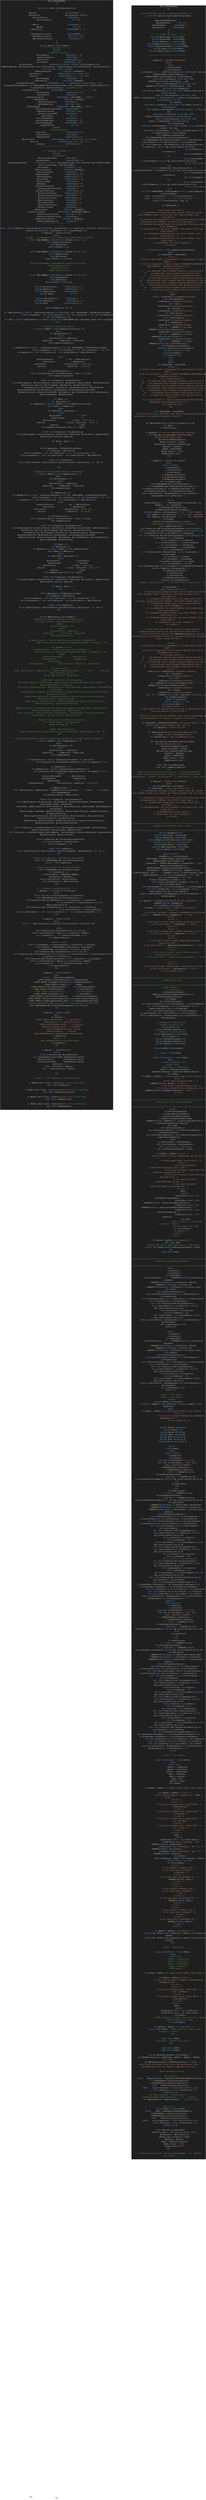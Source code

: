 <mxfile version="21.8.2" type="github">
  <diagram name="Página-1" id="vCc7ND2KmjQYC8xaTIO7">
    <mxGraphModel dx="1822" dy="22077" grid="1" gridSize="10" guides="1" tooltips="1" connect="1" arrows="1" fold="1" page="1" pageScale="1" pageWidth="827" pageHeight="1169" math="0" shadow="0">
      <root>
        <mxCell id="0" />
        <mxCell id="1" parent="0" />
        <mxCell id="h_derA0Dt36zPHzLAmM2-1" value="&lt;div&gt;&lt;br&gt;&lt;/div&gt;" style="text;html=1;strokeColor=none;fillColor=none;align=center;verticalAlign=middle;whiteSpace=wrap;rounded=0;" parent="1" vertex="1">
          <mxGeometry x="150" y="-20" width="60" height="30" as="geometry" />
        </mxCell>
        <mxCell id="h_derA0Dt36zPHzLAmM2-2" value="Text" style="text;html=1;strokeColor=none;fillColor=none;align=center;verticalAlign=middle;whiteSpace=wrap;rounded=0;" parent="1" vertex="1">
          <mxGeometry x="520" y="50" width="60" height="30" as="geometry" />
        </mxCell>
        <mxCell id="h_derA0Dt36zPHzLAmM2-3" value="Text" style="text;html=1;strokeColor=none;fillColor=none;align=center;verticalAlign=middle;whiteSpace=wrap;rounded=0;" parent="1" vertex="1">
          <mxGeometry x="310" y="40" width="60" height="30" as="geometry" />
        </mxCell>
        <mxCell id="h_derA0Dt36zPHzLAmM2-5" value="&lt;div&gt;&lt;br&gt;&lt;/div&gt;" style="text;html=1;strokeColor=none;fillColor=none;align=center;verticalAlign=middle;whiteSpace=wrap;rounded=0;" parent="1" vertex="1">
          <mxGeometry x="570" y="-5860" width="60" height="30" as="geometry" />
        </mxCell>
        <mxCell id="QyL1C7Eiy0LElLOUEsNj-1" value="&lt;div style=&quot;color: rgb(204, 204, 204); background-color: rgb(31, 31, 31); font-family: Consolas, &amp;quot;Courier New&amp;quot;, monospace; font-size: 14px; line-height: 19px;&quot;&gt;&lt;div&gt;USE [SPROCAMARON]&lt;/div&gt;&lt;div&gt;&lt;span style=&quot;color: #569cd6;&quot;&gt;GO&lt;/span&gt;&lt;/div&gt;&lt;div&gt;&amp;nbsp;&lt;/div&gt;&lt;div&gt;&lt;span style=&quot;color: #569cd6;&quot;&gt;CREATE&lt;/span&gt; &lt;span style=&quot;color: #569cd6;&quot;&gt;proc&lt;/span&gt; [dbo].[FleteFalsoFactura]&lt;/div&gt;&lt;div&gt;(&lt;/div&gt;&lt;div&gt;&amp;nbsp; &amp;nbsp; @opcion &amp;nbsp; &amp;nbsp; &amp;nbsp; &amp;nbsp; &amp;nbsp; &amp;nbsp; &amp;nbsp; &amp;nbsp; &amp;nbsp; &amp;nbsp; &amp;nbsp; &amp;nbsp; &amp;nbsp; &amp;nbsp;&lt;span style=&quot;color: #569cd6;&quot;&gt;VARCHAR&lt;/span&gt;(&lt;span style=&quot;color: #b5cea8;&quot;&gt;100&lt;/span&gt;) &lt;span style=&quot;color: #d4d4d4;&quot;&gt;=&lt;/span&gt; &lt;span style=&quot;color: #ce9178;&quot;&gt;&#39;&#39;&lt;/span&gt;, &amp;nbsp; &amp;nbsp;&lt;/div&gt;&lt;div&gt;&amp;nbsp; &amp;nbsp; @tblFactura &amp;nbsp; &amp;nbsp; &amp;nbsp; &amp;nbsp; &amp;nbsp; &amp;nbsp; &amp;nbsp; &amp;nbsp; &amp;nbsp; &amp;nbsp; &amp;nbsp; &amp;nbsp;dbo.tpFactura &lt;span style=&quot;color: #569cd6;&quot;&gt;READONLY&lt;/span&gt;,&lt;/div&gt;&lt;div&gt;&amp;nbsp; &amp;nbsp; @cseFleteFalso &amp;nbsp; &amp;nbsp; &amp;nbsp; &amp;nbsp; &amp;nbsp; &amp;nbsp; &amp;nbsp; &amp;nbsp; &amp;nbsp; &amp;nbsp;&lt;span style=&quot;color: #569cd6;&quot;&gt;VARCHAR&lt;/span&gt;(&lt;span style=&quot;color: #b5cea8;&quot;&gt;6&lt;/span&gt;) &lt;span style=&quot;color: #d4d4d4;&quot;&gt;=&lt;/span&gt; &lt;span style=&quot;color: #ce9178;&quot;&gt;&#39;&#39;&lt;/span&gt;,&lt;/div&gt;&lt;div&gt;&amp;nbsp; &amp;nbsp; @nciFleteFalso &amp;nbsp; &amp;nbsp; &amp;nbsp; &amp;nbsp; &amp;nbsp; &amp;nbsp; &amp;nbsp; &amp;nbsp; &amp;nbsp; &amp;nbsp;&lt;span style=&quot;color: #569cd6;&quot;&gt;INT&lt;/span&gt; &lt;span style=&quot;color: #d4d4d4;&quot;&gt;=&lt;/span&gt; &lt;span style=&quot;color: #b5cea8;&quot;&gt;0&lt;/span&gt;,&lt;/div&gt;&lt;div&gt;&amp;nbsp; &amp;nbsp; &lt;/div&gt;&lt;div&gt;&amp;nbsp; &amp;nbsp; @Serie &amp;nbsp; &amp;nbsp; &amp;nbsp; &amp;nbsp; &amp;nbsp; &amp;nbsp; &amp;nbsp; &amp;nbsp; &amp;nbsp; &amp;nbsp; &amp;nbsp; &amp;nbsp; &amp;nbsp; &amp;nbsp;&lt;span style=&quot;color: #569cd6;&quot;&gt;VARCHAR&lt;/span&gt;(&lt;span style=&quot;color: #b5cea8;&quot;&gt;6&lt;/span&gt;) &lt;span style=&quot;color: #d4d4d4;&quot;&gt;=&lt;/span&gt; &lt;span style=&quot;color: #ce9178;&quot;&gt;&#39;&#39;&lt;/span&gt;,&lt;/div&gt;&lt;div&gt;&amp;nbsp; &amp;nbsp; @Numero &amp;nbsp; &amp;nbsp; &amp;nbsp; &amp;nbsp; &amp;nbsp; &amp;nbsp; &amp;nbsp; &amp;nbsp; &amp;nbsp; &amp;nbsp; &amp;nbsp; &amp;nbsp; &amp;nbsp; &amp;nbsp;&lt;span style=&quot;color: #569cd6;&quot;&gt;INT&lt;/span&gt; &lt;span style=&quot;color: #d4d4d4;&quot;&gt;=&lt;/span&gt; &lt;span style=&quot;color: #b5cea8;&quot;&gt;0&lt;/span&gt;,&lt;/div&gt;&lt;div&gt;&amp;nbsp; &amp;nbsp; @condicion &amp;nbsp; &amp;nbsp; &amp;nbsp; &amp;nbsp; &amp;nbsp; &amp;nbsp; &amp;nbsp; &amp;nbsp; &amp;nbsp; &amp;nbsp; &amp;nbsp; &amp;nbsp;&lt;span style=&quot;color: #569cd6;&quot;&gt;VARCHAR&lt;/span&gt;(MAX) &lt;span style=&quot;color: #d4d4d4;&quot;&gt;=&lt;/span&gt; &lt;span style=&quot;color: #ce9178;&quot;&gt;&#39;&#39;&lt;/span&gt;,t&lt;/div&gt;&lt;div&gt;&amp;nbsp; &amp;nbsp; &lt;/div&gt;&lt;div&gt;&amp;nbsp; &amp;nbsp; @CodigoAutorizacion &amp;nbsp; &amp;nbsp; &amp;nbsp; &amp;nbsp; &amp;nbsp; &amp;nbsp; &amp;nbsp; &amp;nbsp;&lt;span style=&quot;color: #569cd6;&quot;&gt;VARCHAR&lt;/span&gt;(&lt;span style=&quot;color: #b5cea8;&quot;&gt;100&lt;/span&gt;) &lt;span style=&quot;color: #d4d4d4;&quot;&gt;=&lt;/span&gt; &lt;span style=&quot;color: #ce9178;&quot;&gt;&#39;&#39;&lt;/span&gt;,&lt;/div&gt;&lt;div&gt;&amp;nbsp; &amp;nbsp; @FechaAutorizacion &amp;nbsp; &amp;nbsp; &amp;nbsp; &amp;nbsp; &amp;nbsp; &amp;nbsp; &amp;nbsp; &amp;nbsp;&lt;span style=&quot;color: #569cd6;&quot;&gt;DATETIME&lt;/span&gt; &lt;span style=&quot;color: #d4d4d4;&quot;&gt;=&lt;/span&gt; &lt;span style=&quot;color: #569cd6;&quot;&gt;NULL&lt;/span&gt;,&lt;/div&gt;&lt;div&gt;&amp;nbsp; &amp;nbsp; @EstadoAutorizacion &amp;nbsp; &amp;nbsp; &amp;nbsp; &amp;nbsp; &amp;nbsp; &amp;nbsp; &amp;nbsp; &amp;nbsp;&lt;span style=&quot;color: #569cd6;&quot;&gt;VARCHAR&lt;/span&gt;(&lt;span style=&quot;color: #b5cea8;&quot;&gt;2&lt;/span&gt;) &lt;span style=&quot;color: #d4d4d4;&quot;&gt;=&lt;/span&gt; &lt;span style=&quot;color: #ce9178;&quot;&gt;&#39;&#39;&lt;/span&gt;&lt;/div&gt;&lt;div&gt;)&lt;/div&gt;&lt;div&gt;&lt;span style=&quot;color: #569cd6;&quot;&gt;AS&lt;/span&gt;&lt;/div&gt;&lt;div&gt;&lt;span style=&quot;color: #569cd6;&quot;&gt;DECLARE&lt;/span&gt; @Select &lt;span style=&quot;color: #569cd6;&quot;&gt;VARCHAR&lt;/span&gt;(MAX) &lt;span style=&quot;color: #d4d4d4;&quot;&gt;=&lt;/span&gt; &lt;span style=&quot;color: #ce9178;&quot;&gt;&#39;&#39;&lt;/span&gt;&lt;/div&gt;&lt;div&gt;&lt;span style=&quot;color: #6a9955;&quot;&gt;/******** FACTURA ********/&lt;/span&gt;&lt;/div&gt;&lt;div&gt;&lt;span style=&quot;color: #569cd6;&quot;&gt;DECLARE&lt;/span&gt; &lt;/div&gt;&lt;div&gt;&amp;nbsp; &amp;nbsp; &lt;span style=&quot;color: #6a9955;&quot;&gt;/*CABECERA FACTURA*/&lt;/span&gt;&lt;/div&gt;&lt;div&gt;&amp;nbsp; &amp;nbsp; &amp;nbsp; @ccicompania &amp;nbsp; &amp;nbsp; &amp;nbsp; &amp;nbsp; &amp;nbsp; &amp;nbsp; &amp;nbsp; &amp;nbsp;&lt;span style=&quot;color: #569cd6;&quot;&gt;VARCHAR&lt;/span&gt;(&lt;span style=&quot;color: #b5cea8;&quot;&gt;2&lt;/span&gt;) &lt;span style=&quot;color: #d4d4d4;&quot;&gt;=&lt;/span&gt; &lt;span style=&quot;color: #ce9178;&quot;&gt;&#39;EX&#39;&lt;/span&gt;&lt;/div&gt;&lt;div&gt;&amp;nbsp; &amp;nbsp; , @cnuseriefactura &amp;nbsp; &amp;nbsp; &amp;nbsp; &amp;nbsp; &amp;nbsp; &amp;nbsp;&lt;span style=&quot;color: #569cd6;&quot;&gt;VARCHAR&lt;/span&gt;(&lt;span style=&quot;color: #b5cea8;&quot;&gt;6&lt;/span&gt;) &lt;span style=&quot;color: #d4d4d4;&quot;&gt;=&lt;/span&gt; &lt;span style=&quot;color: #ce9178;&quot;&gt;&#39;&#39;&lt;/span&gt;&lt;/div&gt;&lt;div&gt;&amp;nbsp; &amp;nbsp; , @ncifactura &amp;nbsp; &amp;nbsp; &amp;nbsp; &amp;nbsp; &amp;nbsp; &amp;nbsp; &amp;nbsp; &amp;nbsp;&lt;span style=&quot;color: #569cd6;&quot;&gt;NUMERIC&lt;/span&gt;(&lt;span style=&quot;color: #b5cea8;&quot;&gt;6&lt;/span&gt;,&lt;span style=&quot;color: #b5cea8;&quot;&gt;0&lt;/span&gt;) &lt;span style=&quot;color: #d4d4d4;&quot;&gt;=&lt;/span&gt; &lt;span style=&quot;color: #b5cea8;&quot;&gt;0&lt;/span&gt;&lt;/div&gt;&lt;div&gt;&amp;nbsp; &amp;nbsp; , @ccimoneda &amp;nbsp; &amp;nbsp; &amp;nbsp; &amp;nbsp; &amp;nbsp; &amp;nbsp; &amp;nbsp; &amp;nbsp;&lt;span style=&quot;color: #569cd6;&quot;&gt;VARCHAR&lt;/span&gt;(&lt;span style=&quot;color: #b5cea8;&quot;&gt;3&lt;/span&gt;) &lt;span style=&quot;color: #d4d4d4;&quot;&gt;=&lt;/span&gt; &lt;span style=&quot;color: #ce9178;&quot;&gt;&#39;DOL&#39;&lt;/span&gt;&lt;/div&gt;&lt;div&gt;&amp;nbsp; &amp;nbsp; , @cciproveedor &amp;nbsp; &amp;nbsp; &amp;nbsp; &amp;nbsp; &amp;nbsp; &amp;nbsp; &amp;nbsp; &amp;nbsp;&lt;span style=&quot;color: #569cd6;&quot;&gt;VARCHAR&lt;/span&gt;(&lt;span style=&quot;color: #b5cea8;&quot;&gt;4&lt;/span&gt;) &lt;span style=&quot;color: #d4d4d4;&quot;&gt;=&lt;/span&gt; (&lt;span style=&quot;color: #569cd6;&quot;&gt;SELECT DISTINCT&lt;/span&gt; cciProvCamaron &lt;span style=&quot;color: #569cd6;&quot;&gt;FROM&lt;/span&gt; SPROCAMARON.dbo.tblFleteFalsoCab &lt;span style=&quot;color: #569cd6;&quot;&gt;WHERE&lt;/span&gt; cseFleteFalso &lt;span style=&quot;color: #d4d4d4;&quot;&gt;=&lt;/span&gt; @cseFleteFalso &lt;span style=&quot;color: #569cd6;&quot;&gt;AND&lt;/span&gt; nciFleteFalso &lt;span style=&quot;color: #d4d4d4;&quot;&gt;=&lt;/span&gt; @nciFleteFalso)&lt;span style=&quot;color: #6a9955;&quot;&gt;--cciProvCamaron --PROV. CAMARON&lt;/span&gt;&lt;/div&gt;&lt;div&gt;&amp;nbsp; &amp;nbsp; , @dfmtransaccion &amp;nbsp; &amp;nbsp; &amp;nbsp; &amp;nbsp; &amp;nbsp; &amp;nbsp;&lt;span style=&quot;color: #569cd6;&quot;&gt;DATETIME&lt;/span&gt; &lt;span style=&quot;color: #d4d4d4;&quot;&gt;=&lt;/span&gt; &lt;span style=&quot;color: #dcdcaa;&quot;&gt;GETDATE&lt;/span&gt;()&lt;/div&gt;&lt;div&gt;&amp;nbsp; &amp;nbsp; , @nvtfactura &amp;nbsp; &amp;nbsp; &amp;nbsp; &amp;nbsp; &amp;nbsp; &amp;nbsp; &amp;nbsp; &amp;nbsp;&lt;span style=&quot;color: #569cd6;&quot;&gt;NUMERIC&lt;/span&gt;(&lt;span style=&quot;color: #b5cea8;&quot;&gt;16&lt;/span&gt;,&lt;span style=&quot;color: #b5cea8;&quot;&gt;4&lt;/span&gt;) &lt;span style=&quot;color: #d4d4d4;&quot;&gt;=&lt;/span&gt; &lt;span style=&quot;color: #b5cea8;&quot;&gt;0&lt;/span&gt; &lt;span style=&quot;color: #6a9955;&quot;&gt;--VALOR TOTAL&lt;/span&gt;&lt;/div&gt;&lt;div&gt;&amp;nbsp; &amp;nbsp; , @nvtiva &amp;nbsp; &amp;nbsp; &amp;nbsp; &amp;nbsp; &amp;nbsp; &amp;nbsp; &amp;nbsp; &amp;nbsp; &amp;nbsp; &amp;nbsp;&lt;span style=&quot;color: #569cd6;&quot;&gt;NUMERIC&lt;/span&gt;(&lt;span style=&quot;color: #b5cea8;&quot;&gt;12&lt;/span&gt;,&lt;span style=&quot;color: #b5cea8;&quot;&gt;2&lt;/span&gt;) &lt;span style=&quot;color: #d4d4d4;&quot;&gt;=&lt;/span&gt; &lt;span style=&quot;color: #b5cea8;&quot;&gt;0&lt;/span&gt;&lt;span style=&quot;color: #6a9955;&quot;&gt;-- IVA VALOR&lt;/span&gt;&lt;/div&gt;&lt;div&gt;&amp;nbsp; &amp;nbsp; , @cctformapago &amp;nbsp; &amp;nbsp; &amp;nbsp; &amp;nbsp; &amp;nbsp; &amp;nbsp; &amp;nbsp; &amp;nbsp;&lt;span style=&quot;color: #569cd6;&quot;&gt;VARCHAR&lt;/span&gt;(&lt;span style=&quot;color: #b5cea8;&quot;&gt;2&lt;/span&gt;) &lt;span style=&quot;color: #d4d4d4;&quot;&gt;=&lt;/span&gt; &lt;span style=&quot;color: #ce9178;&quot;&gt;&#39;01&#39;&lt;/span&gt;&lt;/div&gt;&lt;div&gt;&amp;nbsp; &amp;nbsp; , @dfvfactura &amp;nbsp; &amp;nbsp; &amp;nbsp; &amp;nbsp; &amp;nbsp; &amp;nbsp; &amp;nbsp; &amp;nbsp;&lt;span style=&quot;color: #569cd6;&quot;&gt;DATETIME&lt;/span&gt; &lt;span style=&quot;color: #d4d4d4;&quot;&gt;=&lt;/span&gt; &lt;span style=&quot;color: #dcdcaa;&quot;&gt;GETDATE&lt;/span&gt;()&lt;/div&gt;&lt;div&gt;&amp;nbsp; &amp;nbsp; , @cnodocreferencia &amp;nbsp; &amp;nbsp; &amp;nbsp; &amp;nbsp; &amp;nbsp; &amp;nbsp;&lt;span style=&quot;color: #569cd6;&quot;&gt;VARCHAR&lt;/span&gt;(&lt;span style=&quot;color: #b5cea8;&quot;&gt;10&lt;/span&gt;) &lt;span style=&quot;color: #d4d4d4;&quot;&gt;=&lt;/span&gt; &lt;span style=&quot;color: #ce9178;&quot;&gt;&#39;G. &#39;&lt;/span&gt; &lt;span style=&quot;color: #d4d4d4;&quot;&gt;+&lt;/span&gt; &lt;span style=&quot;color: #dcdcaa;&quot;&gt;convert&lt;/span&gt;(&lt;span style=&quot;color: #569cd6;&quot;&gt;varchar&lt;/span&gt;(&lt;span style=&quot;color: #b5cea8;&quot;&gt;6&lt;/span&gt;),(&lt;span style=&quot;color: #569cd6;&quot;&gt;SELECT&lt;/span&gt; &lt;span style=&quot;color: #569cd6;&quot;&gt;TOP&lt;/span&gt; &lt;span style=&quot;color: #b5cea8;&quot;&gt;1&lt;/span&gt; nciGuiaMoviTransCamaron &lt;span style=&quot;color: #569cd6;&quot;&gt;FROM&lt;/span&gt; SPROCAMARON.dbo.tblFleteFalsoDet &lt;span style=&quot;color: #569cd6;&quot;&gt;WHERE&lt;/span&gt; cseFleteFalso &lt;span style=&quot;color: #d4d4d4;&quot;&gt;=&lt;/span&gt; @cseFleteFalso &lt;span style=&quot;color: #569cd6;&quot;&gt;AND&lt;/span&gt; nciFleteFalso &lt;span style=&quot;color: #d4d4d4;&quot;&gt;=&lt;/span&gt; @nciFleteFalso))&lt;span style=&quot;color: #6a9955;&quot;&gt;-- @guiaReferencia&lt;/span&gt;&lt;/div&gt;&lt;div&gt;&amp;nbsp; &amp;nbsp; , @ctxobservacion &amp;nbsp; &amp;nbsp; &amp;nbsp; &amp;nbsp; &amp;nbsp; &amp;nbsp;&lt;span style=&quot;color: #569cd6;&quot;&gt;VARCHAR&lt;/span&gt;(&lt;span style=&quot;color: #b5cea8;&quot;&gt;200&lt;/span&gt;) &lt;span style=&quot;color: #d4d4d4;&quot;&gt;=&lt;/span&gt; &lt;span style=&quot;color: #ce9178;&quot;&gt;&#39;&#39;&lt;/span&gt; &lt;span style=&quot;color: #6a9955;&quot;&gt;-----------------------OBS&lt;/span&gt;&lt;/div&gt;&lt;div&gt;&amp;nbsp; &amp;nbsp; , @nctdocumento &amp;nbsp; &amp;nbsp; &amp;nbsp; &amp;nbsp; &amp;nbsp; &amp;nbsp; &amp;nbsp; &amp;nbsp;&lt;span style=&quot;color: #569cd6;&quot;&gt;NUMERIC&lt;/span&gt;(&lt;span style=&quot;color: #b5cea8;&quot;&gt;4&lt;/span&gt;,&lt;span style=&quot;color: #b5cea8;&quot;&gt;0&lt;/span&gt;) &lt;span style=&quot;color: #d4d4d4;&quot;&gt;=&lt;/span&gt; &lt;span style=&quot;color: #b5cea8;&quot;&gt;0&lt;/span&gt;&lt;/div&gt;&lt;div&gt;&amp;nbsp; &amp;nbsp; , @ccefactura &amp;nbsp; &amp;nbsp; &amp;nbsp; &amp;nbsp; &amp;nbsp; &amp;nbsp; &amp;nbsp; &amp;nbsp;&lt;span style=&quot;color: #569cd6;&quot;&gt;VARCHAR&lt;/span&gt;(&lt;span style=&quot;color: #b5cea8;&quot;&gt;1&lt;/span&gt;) &lt;span style=&quot;color: #d4d4d4;&quot;&gt;=&lt;/span&gt; &lt;span style=&quot;color: #ce9178;&quot;&gt;&#39;&#39;&lt;/span&gt;&lt;/div&gt;&lt;div&gt;&amp;nbsp; &amp;nbsp; , @cnoauuseringreso &amp;nbsp; &amp;nbsp; &amp;nbsp; &amp;nbsp; &amp;nbsp; &amp;nbsp;&lt;span style=&quot;color: #569cd6;&quot;&gt;VARCHAR&lt;/span&gt;(&lt;span style=&quot;color: #b5cea8;&quot;&gt;10&lt;/span&gt;) &lt;span style=&quot;color: #d4d4d4;&quot;&gt;=&lt;/span&gt; &lt;span style=&quot;color: #dcdcaa;&quot;&gt;HOST_NAME&lt;/span&gt;() &lt;span style=&quot;color: #6a9955;&quot;&gt;--USUARIO&lt;/span&gt;&lt;/div&gt;&lt;div&gt;&amp;nbsp; &amp;nbsp; , @dfxauingreso &amp;nbsp; &amp;nbsp; &amp;nbsp; &amp;nbsp; &amp;nbsp; &amp;nbsp; &amp;nbsp; &amp;nbsp;&lt;span style=&quot;color: #569cd6;&quot;&gt;DATETIME&lt;/span&gt; &lt;span style=&quot;color: #d4d4d4;&quot;&gt;=&lt;/span&gt; &lt;span style=&quot;color: #dcdcaa;&quot;&gt;GETDATE&lt;/span&gt;()&lt;/div&gt;&lt;div&gt;&amp;nbsp; &amp;nbsp; , @cnoauusermodifica &amp;nbsp; &amp;nbsp; &amp;nbsp; &amp;nbsp;&lt;span style=&quot;color: #569cd6;&quot;&gt;VARCHAR&lt;/span&gt;(&lt;span style=&quot;color: #b5cea8;&quot;&gt;10&lt;/span&gt;) &lt;span style=&quot;color: #d4d4d4;&quot;&gt;=&lt;/span&gt; &lt;span style=&quot;color: #ce9178;&quot;&gt;&#39;&#39;&lt;/span&gt;&lt;/div&gt;&lt;div&gt;&amp;nbsp; &amp;nbsp; , @dfxaumodifica &amp;nbsp; &amp;nbsp; &amp;nbsp; &amp;nbsp; &amp;nbsp; &amp;nbsp;&lt;span style=&quot;color: #569cd6;&quot;&gt;DATETIME&lt;/span&gt; &lt;span style=&quot;color: #d4d4d4;&quot;&gt;=&lt;/span&gt; &lt;span style=&quot;color: #569cd6;&quot;&gt;NULL&lt;/span&gt;&lt;/div&gt;&lt;div&gt;&amp;nbsp; &amp;nbsp; , @cnoauequipo &amp;nbsp; &amp;nbsp; &amp;nbsp; &amp;nbsp; &amp;nbsp; &amp;nbsp; &amp;nbsp; &amp;nbsp;&lt;span style=&quot;color: #569cd6;&quot;&gt;VARCHAR&lt;/span&gt;(&lt;span style=&quot;color: #b5cea8;&quot;&gt;10&lt;/span&gt;) &lt;span style=&quot;color: #d4d4d4;&quot;&gt;=&lt;/span&gt; &lt;span style=&quot;color: #dcdcaa;&quot;&gt;HOST_NAME&lt;/span&gt;() &lt;span style=&quot;color: #6a9955;&quot;&gt;--EQUIPO &lt;/span&gt;&lt;/div&gt;&lt;div&gt;&amp;nbsp; &amp;nbsp; , @cciCodigoAutorizacionSRI &amp;nbsp; &amp;nbsp;&lt;span style=&quot;color: #569cd6;&quot;&gt;VARCHAR&lt;/span&gt;(&lt;span style=&quot;color: #b5cea8;&quot;&gt;100&lt;/span&gt;) &lt;span style=&quot;color: #d4d4d4;&quot;&gt;=&lt;/span&gt; &lt;span style=&quot;color: #ce9178;&quot;&gt;&#39;&#39;&lt;/span&gt;&lt;/div&gt;&lt;div&gt;&amp;nbsp; &amp;nbsp; , @dfeAutorizacion &amp;nbsp; &amp;nbsp; &amp;nbsp; &amp;nbsp; &amp;nbsp; &amp;nbsp;&lt;span style=&quot;color: #569cd6;&quot;&gt;DATETIME&lt;/span&gt; &lt;span style=&quot;color: #d4d4d4;&quot;&gt;=&lt;/span&gt; &lt;span style=&quot;color: #569cd6;&quot;&gt;NULL&lt;/span&gt;&lt;/div&gt;&lt;div&gt;&amp;nbsp; &amp;nbsp; , @cstAutorizacionSRI &amp;nbsp; &amp;nbsp; &amp;nbsp; &amp;nbsp;&lt;span style=&quot;color: #569cd6;&quot;&gt;VARCHAR&lt;/span&gt;(&lt;span style=&quot;color: #b5cea8;&quot;&gt;2&lt;/span&gt;) &lt;span style=&quot;color: #d4d4d4;&quot;&gt;=&lt;/span&gt; &lt;span style=&quot;color: #ce9178;&quot;&gt;&#39;&#39;&lt;/span&gt;&lt;/div&gt;&lt;div&gt;&amp;nbsp; &amp;nbsp; , @bstImpreso &amp;nbsp; &amp;nbsp; &amp;nbsp; &amp;nbsp; &amp;nbsp; &amp;nbsp; &amp;nbsp; &amp;nbsp;&lt;span style=&quot;color: #569cd6;&quot;&gt;BIT&lt;/span&gt; &lt;span style=&quot;color: #d4d4d4;&quot;&gt;=&lt;/span&gt; &lt;span style=&quot;color: #b5cea8;&quot;&gt;0&lt;/span&gt;&lt;/div&gt;&lt;div&gt;&amp;nbsp; &amp;nbsp; , @cciTipoAmbiente &amp;nbsp; &amp;nbsp; &amp;nbsp; &amp;nbsp; &amp;nbsp; &amp;nbsp;&lt;span style=&quot;color: #569cd6;&quot;&gt;VARCHAR&lt;/span&gt;(&lt;span style=&quot;color: #b5cea8;&quot;&gt;1&lt;/span&gt;) &lt;span style=&quot;color: #d4d4d4;&quot;&gt;=&lt;/span&gt; &lt;span style=&quot;color: #ce9178;&quot;&gt;&#39;2&#39;&lt;/span&gt;&lt;/div&gt;&lt;div&gt;&amp;nbsp; &amp;nbsp; , @cciTipoImpresion &amp;nbsp; &amp;nbsp; &amp;nbsp; &amp;nbsp; &amp;nbsp; &amp;nbsp;&lt;span style=&quot;color: #569cd6;&quot;&gt;VARCHAR&lt;/span&gt;(&lt;span style=&quot;color: #b5cea8;&quot;&gt;1&lt;/span&gt;) &lt;span style=&quot;color: #d4d4d4;&quot;&gt;=&lt;/span&gt; &lt;span style=&quot;color: #ce9178;&quot;&gt;&#39;E&#39;&lt;/span&gt;&lt;/div&gt;&lt;div&gt;&amp;nbsp; &amp;nbsp; , @cciFormaPagoSRI &amp;nbsp; &amp;nbsp; &amp;nbsp; &amp;nbsp; &amp;nbsp; &amp;nbsp;&lt;span style=&quot;color: #569cd6;&quot;&gt;VARCHAR&lt;/span&gt;(&lt;span style=&quot;color: #b5cea8;&quot;&gt;20&lt;/span&gt;) &lt;span style=&quot;color: #d4d4d4;&quot;&gt;=&lt;/span&gt; &lt;span style=&quot;color: #ce9178;&quot;&gt;&#39;20&#39;&lt;/span&gt;&lt;/div&gt;&lt;div&gt;&amp;nbsp; &amp;nbsp; , @nqnDiasPlazo &amp;nbsp; &amp;nbsp; &amp;nbsp; &amp;nbsp; &amp;nbsp; &amp;nbsp; &amp;nbsp; &amp;nbsp;&lt;span style=&quot;color: #569cd6;&quot;&gt;INT&lt;/span&gt; &lt;span style=&quot;color: #d4d4d4;&quot;&gt;=&lt;/span&gt; &lt;span style=&quot;color: #b5cea8;&quot;&gt;0&lt;/span&gt;&lt;/div&gt;&lt;div&gt;&lt;span style=&quot;color: #569cd6;&quot;&gt;DECLARE&lt;/span&gt;&lt;/div&gt;&lt;div&gt;&amp;nbsp; &amp;nbsp; &lt;span style=&quot;color: #6a9955;&quot;&gt;/*DETALLE FACTURA*/&lt;/span&gt;&lt;/div&gt;&lt;div&gt;&amp;nbsp; &amp;nbsp; &amp;nbsp; @nnulinea &amp;nbsp; &amp;nbsp; &amp;nbsp; &amp;nbsp; &amp;nbsp; &amp;nbsp; &amp;nbsp; &amp;nbsp; &amp;nbsp; &amp;nbsp;&lt;span style=&quot;color: #569cd6;&quot;&gt;NUMERIC&lt;/span&gt;(&lt;span style=&quot;color: #b5cea8;&quot;&gt;4&lt;/span&gt;,&lt;span style=&quot;color: #b5cea8;&quot;&gt;0&lt;/span&gt;) &lt;span style=&quot;color: #d4d4d4;&quot;&gt;=&lt;/span&gt; &lt;span style=&quot;color: #b5cea8;&quot;&gt;0&lt;/span&gt;&lt;/div&gt;&lt;div&gt;&amp;nbsp; &amp;nbsp; , @cciproducto &amp;nbsp; &amp;nbsp; &amp;nbsp; &amp;nbsp; &amp;nbsp; &amp;nbsp; &amp;nbsp; &amp;nbsp;&lt;span style=&quot;color: #569cd6;&quot;&gt;VARCHAR&lt;/span&gt;(&lt;span style=&quot;color: #b5cea8;&quot;&gt;4&lt;/span&gt;) &lt;span style=&quot;color: #d4d4d4;&quot;&gt;=&lt;/span&gt; &lt;span style=&quot;color: #ce9178;&quot;&gt;&#39;&#39;&lt;/span&gt;&lt;/div&gt;&lt;div&gt;&amp;nbsp; &amp;nbsp; , @nqncantidad &amp;nbsp; &amp;nbsp; &amp;nbsp; &amp;nbsp; &amp;nbsp; &amp;nbsp; &amp;nbsp; &amp;nbsp;&lt;span style=&quot;color: #569cd6;&quot;&gt;NUMERIC&lt;/span&gt;(&lt;span style=&quot;color: #b5cea8;&quot;&gt;7&lt;/span&gt;,&lt;span style=&quot;color: #b5cea8;&quot;&gt;2&lt;/span&gt;) &lt;span style=&quot;color: #d4d4d4;&quot;&gt;=&lt;/span&gt; &lt;span style=&quot;color: #b5cea8;&quot;&gt;0&lt;/span&gt;&lt;/div&gt;&lt;div&gt;&amp;nbsp; &amp;nbsp; , @nvrunitario &amp;nbsp; &amp;nbsp; &amp;nbsp; &amp;nbsp; &amp;nbsp; &amp;nbsp; &amp;nbsp; &amp;nbsp;&lt;span style=&quot;color: #569cd6;&quot;&gt;NUMERIC&lt;/span&gt;(&lt;span style=&quot;color: #b5cea8;&quot;&gt;14&lt;/span&gt;,&lt;span style=&quot;color: #b5cea8;&quot;&gt;4&lt;/span&gt;) &lt;span style=&quot;color: #d4d4d4;&quot;&gt;=&lt;/span&gt; &lt;span style=&quot;color: #b5cea8;&quot;&gt;0&lt;/span&gt; &lt;span style=&quot;color: #6a9955;&quot;&gt;--VALOR GUIA FLETE GABARRA&lt;/span&gt;&lt;/div&gt;&lt;div&gt;&amp;nbsp; &amp;nbsp; , @nvriva &amp;nbsp; &amp;nbsp; &amp;nbsp; &amp;nbsp; &amp;nbsp; &amp;nbsp; &amp;nbsp; &amp;nbsp; &amp;nbsp; &amp;nbsp;&lt;span style=&quot;color: #569cd6;&quot;&gt;NUMERIC&lt;/span&gt;(&lt;span style=&quot;color: #b5cea8;&quot;&gt;12&lt;/span&gt;,&lt;span style=&quot;color: #b5cea8;&quot;&gt;2&lt;/span&gt;) &lt;span style=&quot;color: #d4d4d4;&quot;&gt;=&lt;/span&gt; &lt;span style=&quot;color: #b5cea8;&quot;&gt;0&lt;/span&gt; &lt;span style=&quot;color: #6a9955;&quot;&gt;--VALOR IVA&lt;/span&gt;&lt;/div&gt;&lt;div&gt;&amp;nbsp; &amp;nbsp; , @nqtiva &amp;nbsp; &amp;nbsp; &amp;nbsp; &amp;nbsp; &amp;nbsp; &amp;nbsp; &amp;nbsp; &amp;nbsp; &amp;nbsp; &amp;nbsp;&lt;span style=&quot;color: #569cd6;&quot;&gt;NUMERIC&lt;/span&gt;(&lt;span style=&quot;color: #b5cea8;&quot;&gt;9&lt;/span&gt;,&lt;span style=&quot;color: #b5cea8;&quot;&gt;2&lt;/span&gt;) &lt;span style=&quot;color: #d4d4d4;&quot;&gt;=&lt;/span&gt; &lt;span style=&quot;color: #b5cea8;&quot;&gt;0&lt;/span&gt;&lt;/div&gt;&lt;div&gt;&lt;span style=&quot;color: #6a9955;&quot;&gt;/*************************/&lt;/span&gt; &amp;nbsp; &amp;nbsp;&lt;/div&gt;&lt;br&gt;&lt;div&gt;&lt;span style=&quot;color: #6a9955;&quot;&gt;/***** DOCUMENTO INTERNO ****/&lt;/span&gt;&lt;/div&gt;&lt;div&gt;&lt;span style=&quot;color: #569cd6;&quot;&gt;DECLARE&lt;/span&gt; &lt;/div&gt;&lt;div&gt;&lt;span style=&quot;color: #6a9955;&quot;&gt;-- &amp;nbsp; &amp;nbsp;/*ATRIBUTOS*/&lt;/span&gt;&lt;/div&gt;&lt;div&gt;&amp;nbsp; &amp;nbsp; &amp;nbsp; @cnuseriedocumento &amp;nbsp; &amp;nbsp; &amp;nbsp; &amp;nbsp;&lt;span style=&quot;color: #569cd6;&quot;&gt;VARCHAR&lt;/span&gt;(&lt;span style=&quot;color: #b5cea8;&quot;&gt;6&lt;/span&gt;) &lt;span style=&quot;color: #d4d4d4;&quot;&gt;=&lt;/span&gt; &lt;span style=&quot;color: #ce9178;&quot;&gt;&#39;&#39;&lt;/span&gt;&lt;/div&gt;&lt;div&gt;&amp;nbsp; &amp;nbsp; , @nnudocumento &amp;nbsp; &amp;nbsp; &amp;nbsp; &amp;nbsp; &amp;nbsp; &amp;nbsp; &amp;nbsp; &amp;nbsp;&lt;span style=&quot;color: #569cd6;&quot;&gt;NUMERIC&lt;/span&gt;(&lt;span style=&quot;color: #b5cea8;&quot;&gt;6&lt;/span&gt;,&lt;span style=&quot;color: #b5cea8;&quot;&gt;0&lt;/span&gt;) &lt;span style=&quot;color: #d4d4d4;&quot;&gt;=&lt;/span&gt; &lt;span style=&quot;color: #b5cea8;&quot;&gt;0&lt;/span&gt;&lt;/div&gt;&lt;div&gt;&amp;nbsp; &amp;nbsp; , @ccigrupoproveedor &amp;nbsp; &amp;nbsp; &amp;nbsp; &amp;nbsp;&lt;span style=&quot;color: #569cd6;&quot;&gt;VARCHAR&lt;/span&gt;(&lt;span style=&quot;color: #b5cea8;&quot;&gt;4&lt;/span&gt;) &lt;span style=&quot;color: #d4d4d4;&quot;&gt;=&lt;/span&gt; (&lt;span style=&quot;color: #569cd6;&quot;&gt;SELECT&lt;/span&gt; ccigrupoproveedor &lt;span style=&quot;color: #569cd6;&quot;&gt;FROM&lt;/span&gt; Produccion.dbo.TblGeProveedor &lt;span style=&quot;color: #569cd6;&quot;&gt;WHERE&lt;/span&gt; cciproveedor &lt;span style=&quot;color: #d4d4d4;&quot;&gt;=&lt;/span&gt; @cciproveedor)&lt;/div&gt;&lt;div&gt;&amp;nbsp; &amp;nbsp; , @cctcuenta &amp;nbsp; &amp;nbsp; &amp;nbsp; &amp;nbsp; &amp;nbsp; &amp;nbsp; &amp;nbsp; &amp;nbsp;&lt;span style=&quot;color: #569cd6;&quot;&gt;VARCHAR&lt;/span&gt;(&lt;span style=&quot;color: #b5cea8;&quot;&gt;1&lt;/span&gt;) &lt;span style=&quot;color: #d4d4d4;&quot;&gt;=&lt;/span&gt; &lt;span style=&quot;color: #ce9178;&quot;&gt;&#39;C&#39;&lt;/span&gt;&lt;/div&gt;&lt;div&gt;&amp;nbsp; &amp;nbsp; , @dfvtransaccion &amp;nbsp; &amp;nbsp; &amp;nbsp; &amp;nbsp; &amp;nbsp; &amp;nbsp;&lt;span style=&quot;color: #569cd6;&quot;&gt;DATETIME&lt;/span&gt; &lt;span style=&quot;color: #d4d4d4;&quot;&gt;=&lt;/span&gt; &lt;span style=&quot;color: #dcdcaa;&quot;&gt;GETDATE&lt;/span&gt;()&lt;/div&gt;&lt;div&gt;&amp;nbsp; &amp;nbsp; , @ccttransaccion &amp;nbsp; &amp;nbsp; &amp;nbsp; &amp;nbsp; &amp;nbsp; &amp;nbsp;&lt;span style=&quot;color: #569cd6;&quot;&gt;VARCHAR&lt;/span&gt;(&lt;span style=&quot;color: #b5cea8;&quot;&gt;1&lt;/span&gt;) &lt;span style=&quot;color: #d4d4d4;&quot;&gt;=&lt;/span&gt; &lt;span style=&quot;color: #ce9178;&quot;&gt;&#39;D&#39;&lt;/span&gt;&lt;/div&gt;&lt;div&gt;&amp;nbsp; &amp;nbsp; , @nqnunidades &amp;nbsp; &amp;nbsp; &amp;nbsp; &amp;nbsp; &amp;nbsp; &amp;nbsp; &amp;nbsp; &amp;nbsp;&lt;span style=&quot;color: #569cd6;&quot;&gt;NUMERIC&lt;/span&gt;(&lt;span style=&quot;color: #b5cea8;&quot;&gt;12&lt;/span&gt;,&lt;span style=&quot;color: #b5cea8;&quot;&gt;2&lt;/span&gt;) &lt;span style=&quot;color: #d4d4d4;&quot;&gt;=&lt;/span&gt; &lt;span style=&quot;color: #b5cea8;&quot;&gt;0&lt;/span&gt;&lt;/div&gt;&lt;div&gt;&amp;nbsp; &amp;nbsp; , @nvtmonedafunc &amp;nbsp; &amp;nbsp; &amp;nbsp; &amp;nbsp; &amp;nbsp; &amp;nbsp;&lt;span style=&quot;color: #569cd6;&quot;&gt;NUMERIC&lt;/span&gt;(&lt;span style=&quot;color: #b5cea8;&quot;&gt;16&lt;/span&gt;,&lt;span style=&quot;color: #b5cea8;&quot;&gt;4&lt;/span&gt;) &lt;span style=&quot;color: #d4d4d4;&quot;&gt;=&lt;/span&gt; &lt;span style=&quot;color: #b5cea8;&quot;&gt;0&lt;/span&gt;&lt;/div&gt;&lt;div&gt;&amp;nbsp; &amp;nbsp; , @nvtmoneda2 &amp;nbsp; &amp;nbsp; &amp;nbsp; &amp;nbsp; &amp;nbsp; &amp;nbsp; &amp;nbsp; &amp;nbsp;&lt;span style=&quot;color: #569cd6;&quot;&gt;NUMERIC&lt;/span&gt;(&lt;span style=&quot;color: #b5cea8;&quot;&gt;16&lt;/span&gt;,&lt;span style=&quot;color: #b5cea8;&quot;&gt;4&lt;/span&gt;) &lt;span style=&quot;color: #d4d4d4;&quot;&gt;=&lt;/span&gt; &lt;span style=&quot;color: #b5cea8;&quot;&gt;0&lt;/span&gt;&lt;/div&gt;&lt;div&gt;&amp;nbsp; &amp;nbsp; , @cnuseriepago &amp;nbsp; &amp;nbsp; &amp;nbsp; &amp;nbsp; &amp;nbsp; &amp;nbsp; &amp;nbsp; &amp;nbsp;&lt;span style=&quot;color: #569cd6;&quot;&gt;VARCHAR&lt;/span&gt;(&lt;span style=&quot;color: #b5cea8;&quot;&gt;3&lt;/span&gt;) &lt;span style=&quot;color: #d4d4d4;&quot;&gt;=&lt;/span&gt; &lt;span style=&quot;color: #ce9178;&quot;&gt;&#39;&#39;&lt;/span&gt;&lt;/div&gt;&lt;div&gt;&amp;nbsp; &amp;nbsp; , @nnupago &amp;nbsp; &amp;nbsp; &amp;nbsp; &amp;nbsp; &amp;nbsp; &amp;nbsp; &amp;nbsp; &amp;nbsp; &amp;nbsp; &amp;nbsp;&lt;span style=&quot;color: #569cd6;&quot;&gt;NUMERIC&lt;/span&gt;(&lt;span style=&quot;color: #b5cea8;&quot;&gt;6&lt;/span&gt;,&lt;span style=&quot;color: #b5cea8;&quot;&gt;0&lt;/span&gt;) &lt;span style=&quot;color: #d4d4d4;&quot;&gt;=&lt;/span&gt; &lt;span style=&quot;color: #b5cea8;&quot;&gt;0&lt;/span&gt;&lt;/div&gt;&lt;div&gt;&amp;nbsp; &amp;nbsp; , @nctdocreferencia &amp;nbsp; &amp;nbsp; &amp;nbsp; &amp;nbsp; &amp;nbsp; &amp;nbsp;&lt;span style=&quot;color: #569cd6;&quot;&gt;NUMERIC&lt;/span&gt;(&lt;span style=&quot;color: #b5cea8;&quot;&gt;4&lt;/span&gt;,&lt;span style=&quot;color: #b5cea8;&quot;&gt;0&lt;/span&gt;) &lt;span style=&quot;color: #d4d4d4;&quot;&gt;=&lt;/span&gt; &lt;span style=&quot;color: #b5cea8;&quot;&gt;0&lt;/span&gt;&lt;/div&gt;&lt;div&gt;&amp;nbsp; &amp;nbsp; , @cnuseriedocreferencia &amp;nbsp; &amp;nbsp;&lt;span style=&quot;color: #569cd6;&quot;&gt;VARCHAR&lt;/span&gt;(&lt;span style=&quot;color: #b5cea8;&quot;&gt;6&lt;/span&gt;) &lt;span style=&quot;color: #d4d4d4;&quot;&gt;=&lt;/span&gt; &lt;span style=&quot;color: #ce9178;&quot;&gt;&#39;&#39;&lt;/span&gt;&lt;/div&gt;&lt;div&gt;&amp;nbsp; &amp;nbsp; , @nnudocreferencia &amp;nbsp; &amp;nbsp; &amp;nbsp; &amp;nbsp; &amp;nbsp; &amp;nbsp;&lt;span style=&quot;color: #569cd6;&quot;&gt;NUMERIC&lt;/span&gt;(&lt;span style=&quot;color: #b5cea8;&quot;&gt;6&lt;/span&gt;,&lt;span style=&quot;color: #b5cea8;&quot;&gt;0&lt;/span&gt;) &lt;span style=&quot;color: #d4d4d4;&quot;&gt;=&lt;/span&gt; &lt;span style=&quot;color: #b5cea8;&quot;&gt;0&lt;/span&gt;&lt;/div&gt;&lt;div&gt;&amp;nbsp; &amp;nbsp; , @nctdocreferencia2 &amp;nbsp; &amp;nbsp; &amp;nbsp; &amp;nbsp;&lt;span style=&quot;color: #569cd6;&quot;&gt;NUMERIC&lt;/span&gt;(&lt;span style=&quot;color: #b5cea8;&quot;&gt;4&lt;/span&gt;,&lt;span style=&quot;color: #b5cea8;&quot;&gt;0&lt;/span&gt;) &lt;span style=&quot;color: #d4d4d4;&quot;&gt;=&lt;/span&gt; &lt;span style=&quot;color: #b5cea8;&quot;&gt;0&lt;/span&gt;&lt;/div&gt;&lt;div&gt;&amp;nbsp; &amp;nbsp; , @cnuseriedocreferencia2 &amp;nbsp; &amp;nbsp;&lt;span style=&quot;color: #569cd6;&quot;&gt;VARCHAR&lt;/span&gt;(&lt;span style=&quot;color: #b5cea8;&quot;&gt;6&lt;/span&gt;) &lt;span style=&quot;color: #d4d4d4;&quot;&gt;=&lt;/span&gt; &lt;span style=&quot;color: #ce9178;&quot;&gt;&#39;&#39;&lt;/span&gt;&lt;/div&gt;&lt;div&gt;&amp;nbsp; &amp;nbsp; , @nnudocreferencia2 &amp;nbsp; &amp;nbsp; &amp;nbsp; &amp;nbsp;&lt;span style=&quot;color: #569cd6;&quot;&gt;NUMERIC&lt;/span&gt;(&lt;span style=&quot;color: #b5cea8;&quot;&gt;6&lt;/span&gt;,&lt;span style=&quot;color: #b5cea8;&quot;&gt;0&lt;/span&gt;) &lt;span style=&quot;color: #d4d4d4;&quot;&gt;=&lt;/span&gt; &lt;span style=&quot;color: #b5cea8;&quot;&gt;0&lt;/span&gt;&lt;/div&gt;&lt;div&gt;&amp;nbsp; &amp;nbsp; , @ccetransaccion &amp;nbsp; &amp;nbsp; &amp;nbsp; &amp;nbsp; &amp;nbsp; &amp;nbsp;&lt;span style=&quot;color: #569cd6;&quot;&gt;VARCHAR&lt;/span&gt;(&lt;span style=&quot;color: #b5cea8;&quot;&gt;1&lt;/span&gt;) &lt;span style=&quot;color: #d4d4d4;&quot;&gt;=&lt;/span&gt; &lt;span style=&quot;color: #ce9178;&quot;&gt;&#39;&#39;&lt;/span&gt;&lt;/div&gt;&lt;div&gt;&amp;nbsp; &amp;nbsp; , @ccitasainteres &amp;nbsp; &amp;nbsp; &amp;nbsp; &amp;nbsp; &amp;nbsp; &amp;nbsp;&lt;span style=&quot;color: #569cd6;&quot;&gt;VARCHAR&lt;/span&gt;(&lt;span style=&quot;color: #b5cea8;&quot;&gt;2&lt;/span&gt;) &lt;span style=&quot;color: #d4d4d4;&quot;&gt;=&lt;/span&gt; &lt;span style=&quot;color: #b5cea8;&quot;&gt;0&lt;/span&gt;&lt;/div&gt;&lt;div&gt;&amp;nbsp; &amp;nbsp; , @ccecalculointeres &amp;nbsp; &amp;nbsp; &amp;nbsp; &amp;nbsp;&lt;span style=&quot;color: #569cd6;&quot;&gt;VARCHAR&lt;/span&gt;(&lt;span style=&quot;color: #b5cea8;&quot;&gt;1&lt;/span&gt;) &lt;span style=&quot;color: #d4d4d4;&quot;&gt;=&lt;/span&gt; &lt;span style=&quot;color: #ce9178;&quot;&gt;&#39;&#39;&lt;/span&gt;&lt;/div&gt;&lt;div&gt;&amp;nbsp; &amp;nbsp; , @ctxdescripcion &amp;nbsp; &amp;nbsp; &amp;nbsp; &amp;nbsp; &amp;nbsp; &amp;nbsp;&lt;span style=&quot;color: #569cd6;&quot;&gt;VARCHAR&lt;/span&gt;(&lt;span style=&quot;color: #b5cea8;&quot;&gt;30&lt;/span&gt;) &lt;span style=&quot;color: #d4d4d4;&quot;&gt;=&lt;/span&gt; &lt;span style=&quot;color: #ce9178;&quot;&gt;&#39;&#39;&lt;/span&gt;&lt;/div&gt;&lt;div&gt;&amp;nbsp; &amp;nbsp; , @dfmcreacion &amp;nbsp; &amp;nbsp; &amp;nbsp; &amp;nbsp; &amp;nbsp; &amp;nbsp; &amp;nbsp; &amp;nbsp;&lt;span style=&quot;color: #569cd6;&quot;&gt;DATETIME&lt;/span&gt; &lt;span style=&quot;color: #d4d4d4;&quot;&gt;=&lt;/span&gt; &lt;span style=&quot;color: #dcdcaa;&quot;&gt;GETDATE&lt;/span&gt;()&lt;/div&gt;&lt;div&gt;&amp;nbsp; &amp;nbsp; , @cnousrcreacion &amp;nbsp; &amp;nbsp; &amp;nbsp; &amp;nbsp; &amp;nbsp; &amp;nbsp;&lt;span style=&quot;color: #569cd6;&quot;&gt;VARCHAR&lt;/span&gt;(&lt;span style=&quot;color: #b5cea8;&quot;&gt;10&lt;/span&gt;) &lt;span style=&quot;color: #d4d4d4;&quot;&gt;=&lt;/span&gt; &lt;span style=&quot;color: #dcdcaa;&quot;&gt;UPPER&lt;/span&gt;(&lt;span style=&quot;color: #dcdcaa;&quot;&gt;HOST_NAME&lt;/span&gt;())&lt;/div&gt;&lt;div&gt;&amp;nbsp; &amp;nbsp; , @dfmultactualizacion &amp;nbsp; &amp;nbsp; &amp;nbsp; &amp;nbsp;&lt;span style=&quot;color: #569cd6;&quot;&gt;DATETIME&lt;/span&gt; &lt;span style=&quot;color: #d4d4d4;&quot;&gt;=&lt;/span&gt; &lt;span style=&quot;color: #569cd6;&quot;&gt;NULL&lt;/span&gt;&lt;/div&gt;&lt;div&gt;&amp;nbsp; &amp;nbsp; , @cnousrultactualizacion &amp;nbsp; &amp;nbsp;&lt;span style=&quot;color: #569cd6;&quot;&gt;VARCHAR&lt;/span&gt;(&lt;span style=&quot;color: #b5cea8;&quot;&gt;10&lt;/span&gt;) &lt;span style=&quot;color: #d4d4d4;&quot;&gt;=&lt;/span&gt; &lt;span style=&quot;color: #ce9178;&quot;&gt;&#39;&#39;&lt;/span&gt;&lt;/div&gt;&lt;div&gt;&amp;nbsp; &amp;nbsp; , @dfmcalculointeres &amp;nbsp; &amp;nbsp; &amp;nbsp; &amp;nbsp;&lt;span style=&quot;color: #569cd6;&quot;&gt;DATETIME&lt;/span&gt; &lt;span style=&quot;color: #d4d4d4;&quot;&gt;=&lt;/span&gt; &lt;span style=&quot;color: #dcdcaa;&quot;&gt;GETDATE&lt;/span&gt;()&lt;/div&gt;&lt;div&gt;&amp;nbsp; &amp;nbsp; , @cciproveedordestino &amp;nbsp; &amp;nbsp; &amp;nbsp; &amp;nbsp;&lt;span style=&quot;color: #569cd6;&quot;&gt;VARCHAR&lt;/span&gt;(&lt;span style=&quot;color: #b5cea8;&quot;&gt;4&lt;/span&gt;) &lt;span style=&quot;color: #d4d4d4;&quot;&gt;=&lt;/span&gt; &lt;span style=&quot;color: #ce9178;&quot;&gt;&#39;&#39;&lt;/span&gt;&lt;/div&gt;&lt;div&gt;&lt;span style=&quot;color: #6a9955;&quot;&gt;/*************************/&lt;/span&gt;&lt;/div&gt;&lt;br&gt;&lt;div&gt;&lt;span style=&quot;color: #569cd6;&quot;&gt;CREATE&lt;/span&gt; &lt;span style=&quot;color: #569cd6;&quot;&gt;TABLE&lt;/span&gt; #tmpFactura (cseFleteFalso &lt;span style=&quot;color: #569cd6;&quot;&gt;VARCHAR&lt;/span&gt;(&lt;span style=&quot;color: #b5cea8;&quot;&gt;6&lt;/span&gt;), nciFleteFalso &lt;span style=&quot;color: #569cd6;&quot;&gt;INT&lt;/span&gt;, cseFactura &lt;span style=&quot;color: #569cd6;&quot;&gt;VARCHAR&lt;/span&gt;(&lt;span style=&quot;color: #b5cea8;&quot;&gt;6&lt;/span&gt;), nciFactura &lt;span style=&quot;color: #569cd6;&quot;&gt;INT&lt;/span&gt;, ctpFactura &lt;span style=&quot;color: #569cd6;&quot;&gt;VARCHAR&lt;/span&gt;(&lt;span style=&quot;color: #b5cea8;&quot;&gt;2&lt;/span&gt;), ctpDocumento &lt;span style=&quot;color: #569cd6;&quot;&gt;INT&lt;/span&gt;, bstCuadroPago &lt;span style=&quot;color: #569cd6;&quot;&gt;BIT&lt;/span&gt;)&lt;/div&gt;&lt;div&gt;&lt;span style=&quot;color: #569cd6;&quot;&gt;IF&lt;/span&gt; @opcion &lt;span style=&quot;color: #d4d4d4;&quot;&gt;=&lt;/span&gt; &lt;span style=&quot;color: #ce9178;&quot;&gt;&#39;GRABAR_FACTURA&#39;&lt;/span&gt;&lt;/div&gt;&lt;div&gt;&lt;span style=&quot;color: #569cd6;&quot;&gt;BEGIN&lt;/span&gt;&lt;/div&gt;&lt;div&gt;&amp;nbsp; &amp;nbsp; &lt;span style=&quot;color: #6a9955;&quot;&gt;--RETURN -- SE DESAHABILITA EL PROCEDIMIENTO QUE GENERA LA FACTURA&lt;/span&gt;&lt;/div&gt;&lt;div&gt;&amp;nbsp; &amp;nbsp; &lt;span style=&quot;color: #569cd6;&quot;&gt;SELECT&lt;/span&gt; &lt;span style=&quot;color: #dcdcaa;&quot;&gt;ROW_NUMBER&lt;/span&gt;() &lt;span style=&quot;color: #569cd6;&quot;&gt;OVER&lt;/span&gt;(&lt;span style=&quot;color: #569cd6;&quot;&gt;ORDER BY&lt;/span&gt; CodItem &lt;span style=&quot;color: #569cd6;&quot;&gt;ASC&lt;/span&gt;) &lt;span style=&quot;color: #569cd6;&quot;&gt;AS&lt;/span&gt; &lt;span style=&quot;color: #569cd6;&quot;&gt;Row&lt;/span&gt;, &lt;span style=&quot;color: #d4d4d4;&quot;&gt;*&lt;/span&gt;&lt;/div&gt;&lt;div&gt;&amp;nbsp; &amp;nbsp; &lt;span style=&quot;color: #569cd6;&quot;&gt;INTO&lt;/span&gt; #tmpServiciosVarios&lt;/div&gt;&lt;div&gt;&amp;nbsp; &amp;nbsp; &lt;span style=&quot;color: #569cd6;&quot;&gt;FROM&lt;/span&gt; @tblFactura&lt;/div&gt;&lt;div&gt;&amp;nbsp; &amp;nbsp; &lt;span style=&quot;color: #569cd6;&quot;&gt;WHERE&lt;/span&gt; CodItem &lt;span style=&quot;color: #569cd6;&quot;&gt;IN&lt;/span&gt; (&lt;span style=&quot;color: #b5cea8;&quot;&gt;1&lt;/span&gt;)&lt;/div&gt;&lt;div&gt;&amp;nbsp; &amp;nbsp; &lt;/div&gt;&lt;div&gt;&amp;nbsp; &amp;nbsp; &lt;span style=&quot;color: #569cd6;&quot;&gt;SELECT&lt;/span&gt; &lt;span style=&quot;color: #dcdcaa;&quot;&gt;ROW_NUMBER&lt;/span&gt;() &lt;span style=&quot;color: #569cd6;&quot;&gt;OVER&lt;/span&gt;(&lt;span style=&quot;color: #569cd6;&quot;&gt;ORDER BY&lt;/span&gt; CodItem &lt;span style=&quot;color: #569cd6;&quot;&gt;ASC&lt;/span&gt;) &lt;span style=&quot;color: #569cd6;&quot;&gt;AS&lt;/span&gt; &lt;span style=&quot;color: #569cd6;&quot;&gt;Row&lt;/span&gt;, &lt;span style=&quot;color: #d4d4d4;&quot;&gt;*&lt;/span&gt;&lt;/div&gt;&lt;div&gt;&amp;nbsp; &amp;nbsp; &lt;span style=&quot;color: #569cd6;&quot;&gt;INTO&lt;/span&gt; #tmpMateriales&lt;/div&gt;&lt;div&gt;&amp;nbsp; &amp;nbsp; &lt;span style=&quot;color: #569cd6;&quot;&gt;FROM&lt;/span&gt; @tblFactura&lt;/div&gt;&lt;div&gt;&amp;nbsp; &amp;nbsp; &lt;span style=&quot;color: #569cd6;&quot;&gt;WHERE&lt;/span&gt; CodItem &lt;span style=&quot;color: #569cd6;&quot;&gt;IN&lt;/span&gt; (&lt;span style=&quot;color: #b5cea8;&quot;&gt;2&lt;/span&gt;,&lt;span style=&quot;color: #b5cea8;&quot;&gt;3&lt;/span&gt;,&lt;span style=&quot;color: #b5cea8;&quot;&gt;4&lt;/span&gt;,&lt;span style=&quot;color: #b5cea8;&quot;&gt;9&lt;/span&gt;)&lt;/div&gt;&lt;br&gt;&lt;div&gt;&amp;nbsp; &amp;nbsp; &lt;span style=&quot;color: #6a9955;&quot;&gt;--SELECT ROW_NUMBER() OVER(ORDER BY CodItem ASC) AS Row, *&lt;/span&gt;&lt;/div&gt;&lt;div&gt;&amp;nbsp; &amp;nbsp; &lt;span style=&quot;color: #6a9955;&quot;&gt;--INTO #tmpMetabisulfito&lt;/span&gt;&lt;/div&gt;&lt;div&gt;&amp;nbsp; &amp;nbsp; &lt;span style=&quot;color: #6a9955;&quot;&gt;--FROM @tblFactura&lt;/span&gt;&lt;/div&gt;&lt;div&gt;&amp;nbsp; &amp;nbsp; &lt;span style=&quot;color: #6a9955;&quot;&gt;--WHERE CodItem IN (3)&lt;/span&gt;&lt;/div&gt;&lt;div&gt;&amp;nbsp; &amp;nbsp; &lt;/div&gt;&lt;div&gt;&amp;nbsp; &amp;nbsp; &lt;span style=&quot;color: #569cd6;&quot;&gt;SELECT&lt;/span&gt; &lt;span style=&quot;color: #dcdcaa;&quot;&gt;ROW_NUMBER&lt;/span&gt;() &lt;span style=&quot;color: #569cd6;&quot;&gt;OVER&lt;/span&gt;(&lt;span style=&quot;color: #569cd6;&quot;&gt;ORDER BY&lt;/span&gt; CodItem &lt;span style=&quot;color: #569cd6;&quot;&gt;ASC&lt;/span&gt;) &lt;span style=&quot;color: #569cd6;&quot;&gt;AS&lt;/span&gt; &lt;span style=&quot;color: #569cd6;&quot;&gt;Row&lt;/span&gt;, &lt;span style=&quot;color: #d4d4d4;&quot;&gt;*&lt;/span&gt;&lt;/div&gt;&lt;div&gt;&amp;nbsp; &amp;nbsp; &lt;span style=&quot;color: #569cd6;&quot;&gt;INTO&lt;/span&gt; #tmpBinKaveta&lt;/div&gt;&lt;div&gt;&amp;nbsp; &amp;nbsp; &lt;span style=&quot;color: #569cd6;&quot;&gt;FROM&lt;/span&gt; @tblFactura&lt;/div&gt;&lt;div&gt;&amp;nbsp; &amp;nbsp; &lt;span style=&quot;color: #569cd6;&quot;&gt;WHERE&lt;/span&gt; CodItem &lt;span style=&quot;color: #569cd6;&quot;&gt;IN&lt;/span&gt; (&lt;span style=&quot;color: #b5cea8;&quot;&gt;5&lt;/span&gt;,&lt;span style=&quot;color: #b5cea8;&quot;&gt;6&lt;/span&gt;,&lt;span style=&quot;color: #b5cea8;&quot;&gt;7&lt;/span&gt;,&lt;span style=&quot;color: #b5cea8;&quot;&gt;8&lt;/span&gt;)&lt;/div&gt;&lt;br&gt;&lt;div&gt;&amp;nbsp; &amp;nbsp; &lt;span style=&quot;color: #569cd6;&quot;&gt;DECLARE&lt;/span&gt; @TotalFactura &amp;nbsp; &amp;nbsp; &amp;nbsp; &amp;nbsp;&lt;span style=&quot;color: #569cd6;&quot;&gt;NUMERIC&lt;/span&gt;(&lt;span style=&quot;color: #b5cea8;&quot;&gt;12&lt;/span&gt;,&lt;span style=&quot;color: #b5cea8;&quot;&gt;4&lt;/span&gt;) &lt;span style=&quot;color: #d4d4d4;&quot;&gt;=&lt;/span&gt; &lt;span style=&quot;color: #b5cea8;&quot;&gt;0&lt;/span&gt;&lt;/div&gt;&lt;div&gt;&amp;nbsp; &amp;nbsp; &lt;span style=&quot;color: #569cd6;&quot;&gt;DECLARE&lt;/span&gt; @ValorIva &amp;nbsp; &amp;nbsp; &amp;nbsp; &amp;nbsp; &amp;nbsp; &amp;nbsp;&lt;span style=&quot;color: #569cd6;&quot;&gt;NUMERIC&lt;/span&gt;(&lt;span style=&quot;color: #b5cea8;&quot;&gt;12&lt;/span&gt;,&lt;span style=&quot;color: #b5cea8;&quot;&gt;4&lt;/span&gt;) &lt;span style=&quot;color: #d4d4d4;&quot;&gt;=&lt;/span&gt; &lt;span style=&quot;color: #b5cea8;&quot;&gt;0&lt;/span&gt;&lt;/div&gt;&lt;div&gt;&amp;nbsp; &amp;nbsp; &lt;span style=&quot;color: #569cd6;&quot;&gt;DECLARE&lt;/span&gt; @Descripcion &amp;nbsp; &amp;nbsp; &amp;nbsp; &amp;nbsp;&lt;span style=&quot;color: #569cd6;&quot;&gt;VARCHAR&lt;/span&gt;(&lt;span style=&quot;color: #b5cea8;&quot;&gt;200&lt;/span&gt;) &lt;span style=&quot;color: #d4d4d4;&quot;&gt;=&lt;/span&gt; &lt;span style=&quot;color: #ce9178;&quot;&gt;&#39;&#39;&lt;/span&gt;&lt;/div&gt;&lt;div&gt;&amp;nbsp; &amp;nbsp; &lt;span style=&quot;color: #569cd6;&quot;&gt;DECLARE&lt;/span&gt; @Cont &amp;nbsp; &amp;nbsp; &amp;nbsp; &amp;nbsp; &amp;nbsp; &amp;nbsp; &amp;nbsp; &amp;nbsp;&lt;span style=&quot;color: #569cd6;&quot;&gt;INT&lt;/span&gt; &lt;span style=&quot;color: #d4d4d4;&quot;&gt;=&lt;/span&gt; &lt;span style=&quot;color: #b5cea8;&quot;&gt;0&lt;/span&gt;&lt;/div&gt;&lt;div&gt;&amp;nbsp; &amp;nbsp; &lt;/div&gt;&lt;div&gt;&amp;nbsp; &amp;nbsp; &lt;span style=&quot;color: #569cd6;&quot;&gt;DECLARE&lt;/span&gt; @SerieFactura &amp;nbsp; &amp;nbsp; &amp;nbsp; &amp;nbsp;&lt;span style=&quot;color: #569cd6;&quot;&gt;VARCHAR&lt;/span&gt;(&lt;span style=&quot;color: #b5cea8;&quot;&gt;6&lt;/span&gt;) &lt;span style=&quot;color: #d4d4d4;&quot;&gt;=&lt;/span&gt; &lt;span style=&quot;color: #ce9178;&quot;&gt;&#39;&#39;&lt;/span&gt;&lt;/div&gt;&lt;div&gt;&amp;nbsp; &amp;nbsp; &lt;span style=&quot;color: #569cd6;&quot;&gt;DECLARE&lt;/span&gt; @NumFactura &amp;nbsp; &amp;nbsp; &amp;nbsp; &amp;nbsp; &amp;nbsp; &amp;nbsp;&lt;span style=&quot;color: #569cd6;&quot;&gt;NUMERIC&lt;/span&gt;(&lt;span style=&quot;color: #b5cea8;&quot;&gt;6&lt;/span&gt;,&lt;span style=&quot;color: #b5cea8;&quot;&gt;0&lt;/span&gt;) &lt;span style=&quot;color: #d4d4d4;&quot;&gt;=&lt;/span&gt; &lt;span style=&quot;color: #b5cea8;&quot;&gt;0&lt;/span&gt;&lt;/div&gt;&lt;div&gt;&amp;nbsp; &amp;nbsp; &lt;span style=&quot;color: #569cd6;&quot;&gt;DECLARE&lt;/span&gt; @Iva &amp;nbsp; &amp;nbsp; &amp;nbsp; &amp;nbsp; &amp;nbsp; &amp;nbsp; &amp;nbsp; &amp;nbsp;&lt;span style=&quot;color: #569cd6;&quot;&gt;DECIMAL&lt;/span&gt;(&lt;span style=&quot;color: #b5cea8;&quot;&gt;10&lt;/span&gt;,&lt;span style=&quot;color: #b5cea8;&quot;&gt;2&lt;/span&gt;) &lt;span style=&quot;color: #d4d4d4;&quot;&gt;=&lt;/span&gt; &lt;span style=&quot;color: #b5cea8;&quot;&gt;0&lt;/span&gt;&lt;/div&gt;&lt;div&gt;&amp;nbsp; &amp;nbsp; &lt;/div&gt;&lt;div&gt;&amp;nbsp; &amp;nbsp; &lt;span style=&quot;color: #569cd6;&quot;&gt;DECLARE&lt;/span&gt; @Registros &lt;span style=&quot;color: #569cd6;&quot;&gt;INT&lt;/span&gt; &lt;span style=&quot;color: #d4d4d4;&quot;&gt;=&lt;/span&gt; &lt;span style=&quot;color: #b5cea8;&quot;&gt;0&lt;/span&gt;&lt;/div&gt;&lt;div&gt;&amp;nbsp; &amp;nbsp; &lt;/div&gt;&lt;div&gt;&amp;nbsp; &amp;nbsp; &lt;span style=&quot;color: #569cd6;&quot;&gt;SET&lt;/span&gt; @SerieFactura &lt;span style=&quot;color: #d4d4d4;&quot;&gt;=&lt;/span&gt; (&lt;span style=&quot;color: #569cd6;&quot;&gt;SELECT&lt;/span&gt; &amp;nbsp;&lt;span style=&quot;color: #dcdcaa;&quot;&gt;CAST&lt;/span&gt;(cnuseriedocinv &lt;span style=&quot;color: #569cd6;&quot;&gt;AS&lt;/span&gt; &lt;span style=&quot;color: #569cd6;&quot;&gt;VARCHAR&lt;/span&gt;(&lt;span style=&quot;color: #b5cea8;&quot;&gt;3&lt;/span&gt;)) &lt;span style=&quot;color: #569cd6;&quot;&gt;FROM&lt;/span&gt; &amp;nbsp;EMPACADORA..TblPbRelSucursalTpDoc &amp;nbsp;&lt;/div&gt;&lt;div&gt;&amp;nbsp; &amp;nbsp; &amp;nbsp; &amp;nbsp; &amp;nbsp; &amp;nbsp; &amp;nbsp; &amp;nbsp; &amp;nbsp; &amp;nbsp; &amp;nbsp;&lt;span style=&quot;color: #569cd6;&quot;&gt;WHERE&lt;/span&gt; ccicompania &lt;span style=&quot;color: #d4d4d4;&quot;&gt;=&lt;/span&gt; &lt;span style=&quot;color: #ce9178;&quot;&gt;&#39;ED&#39;&lt;/span&gt; &lt;span style=&quot;color: #569cd6;&quot;&gt;AND&lt;/span&gt; ccidivision &lt;span style=&quot;color: #d4d4d4;&quot;&gt;=&lt;/span&gt; &lt;span style=&quot;color: #ce9178;&quot;&gt;&#39;01&#39;&lt;/span&gt; &lt;span style=&quot;color: #569cd6;&quot;&gt;AND&lt;/span&gt; ccisucursal &lt;span style=&quot;color: #d4d4d4;&quot;&gt;=&lt;/span&gt; &lt;span style=&quot;color: #ce9178;&quot;&gt;&#39;01&#39;&lt;/span&gt; &lt;span style=&quot;color: #569cd6;&quot;&gt;AND&lt;/span&gt; ccitipodocinv &lt;span style=&quot;color: #d4d4d4;&quot;&gt;=&lt;/span&gt; &lt;span style=&quot;color: #ce9178;&quot;&gt;&#39;203&#39;&lt;/span&gt; &lt;span style=&quot;color: #569cd6;&quot;&gt;AND&lt;/span&gt; bsnactivo &lt;span style=&quot;color: #d4d4d4;&quot;&gt;=&lt;/span&gt; &lt;span style=&quot;color: #b5cea8;&quot;&gt;1&lt;/span&gt;)&lt;/div&gt;&lt;div&gt;&amp;nbsp; &amp;nbsp; &lt;span style=&quot;color: #569cd6;&quot;&gt;SET&lt;/span&gt; @Iva &lt;span style=&quot;color: #d4d4d4;&quot;&gt;=&lt;/span&gt; (&lt;span style=&quot;color: #569cd6;&quot;&gt;SELECT&lt;/span&gt; &lt;span style=&quot;color: #dcdcaa;&quot;&gt;CAST&lt;/span&gt;(nqnValor &lt;span style=&quot;color: #569cd6;&quot;&gt;AS&lt;/span&gt; &lt;span style=&quot;color: #569cd6;&quot;&gt;DECIMAL&lt;/span&gt;(&lt;span style=&quot;color: #b5cea8;&quot;&gt;10&lt;/span&gt;,&lt;span style=&quot;color: #b5cea8;&quot;&gt;2&lt;/span&gt;)) &lt;span style=&quot;color: #569cd6;&quot;&gt;FROM&lt;/span&gt; SPROCAMARON.dbo.tblParametrosGen &lt;span style=&quot;color: #569cd6;&quot;&gt;WHERE&lt;/span&gt; cciCodigo &lt;span style=&quot;color: #d4d4d4;&quot;&gt;=&lt;/span&gt; &lt;span style=&quot;color: #ce9178;&quot;&gt;&#39;18&#39;&lt;/span&gt;)&lt;/div&gt;&lt;div&gt;&amp;nbsp; &amp;nbsp; &lt;/div&gt;&lt;div&gt;&amp;nbsp; &amp;nbsp; &lt;span style=&quot;color: #6a9955;&quot;&gt;/* EMISION DE FATURA POR FLETES */&lt;/span&gt;&lt;/div&gt;&lt;div&gt;&amp;nbsp; &amp;nbsp; &lt;span style=&quot;color: #569cd6;&quot;&gt;IF&lt;/span&gt; (&lt;span style=&quot;color: #569cd6;&quot;&gt;SELECT&lt;/span&gt; &lt;span style=&quot;color: #dcdcaa;&quot;&gt;COUNT&lt;/span&gt;(&lt;span style=&quot;color: #d4d4d4;&quot;&gt;*&lt;/span&gt;) &lt;span style=&quot;color: #569cd6;&quot;&gt;FROM&lt;/span&gt; #tmpServiciosVarios) &lt;span style=&quot;color: #d4d4d4;&quot;&gt;&amp;gt;&lt;/span&gt; &lt;span style=&quot;color: #b5cea8;&quot;&gt;0&lt;/span&gt;&lt;/div&gt;&lt;div&gt;&amp;nbsp; &amp;nbsp; &lt;span style=&quot;color: #569cd6;&quot;&gt;BEGIN&lt;/span&gt;&lt;/div&gt;&lt;div&gt;&amp;nbsp; &amp;nbsp; &amp;nbsp; &amp;nbsp; &lt;span style=&quot;color: #569cd6;&quot;&gt;SET&lt;/span&gt; @nctdocumento &lt;span style=&quot;color: #d4d4d4;&quot;&gt;=&lt;/span&gt; &lt;span style=&quot;color: #b5cea8;&quot;&gt;2&lt;/span&gt;&lt;/div&gt;&lt;div&gt;&amp;nbsp; &amp;nbsp; &amp;nbsp; &amp;nbsp; &lt;span style=&quot;color: #569cd6;&quot;&gt;SELECT&lt;/span&gt; &lt;/div&gt;&lt;div&gt;&amp;nbsp; &amp;nbsp; &amp;nbsp; &amp;nbsp; &amp;nbsp; &amp;nbsp; &amp;nbsp;@TotalFactura &lt;span style=&quot;color: #d4d4d4;&quot;&gt;=&lt;/span&gt; &amp;nbsp;&lt;span style=&quot;color: #dcdcaa;&quot;&gt;SUM&lt;/span&gt;(Total) &lt;/div&gt;&lt;div&gt;&amp;nbsp; &amp;nbsp; &amp;nbsp; &amp;nbsp; &amp;nbsp; &amp;nbsp; ,@ValorIva &amp;nbsp; &amp;nbsp; &lt;span style=&quot;color: #d4d4d4;&quot;&gt;=&lt;/span&gt; (&lt;span style=&quot;color: #dcdcaa;&quot;&gt;SUM&lt;/span&gt;(Total) &lt;span style=&quot;color: #d4d4d4;&quot;&gt;*&lt;/span&gt; @Iva)&lt;span style=&quot;color: #d4d4d4;&quot;&gt;/&lt;/span&gt;&lt;span style=&quot;color: #b5cea8;&quot;&gt;100&lt;/span&gt;&lt;/div&gt;&lt;div&gt;&amp;nbsp; &amp;nbsp; &amp;nbsp; &amp;nbsp; &lt;span style=&quot;color: #569cd6;&quot;&gt;FROM&lt;/span&gt; #tmpServiciosVarios&lt;/div&gt;&lt;div&gt;&amp;nbsp; &amp;nbsp; &amp;nbsp; &amp;nbsp; &lt;/div&gt;&lt;div&gt;&amp;nbsp; &amp;nbsp; &amp;nbsp; &amp;nbsp; &lt;span style=&quot;color: #569cd6;&quot;&gt;SET&lt;/span&gt; @NumFactura &lt;span style=&quot;color: #d4d4d4;&quot;&gt;=&lt;/span&gt; (&lt;span style=&quot;color: #569cd6;&quot;&gt;SELECT&lt;/span&gt; &amp;nbsp;&lt;span style=&quot;color: #dcdcaa;&quot;&gt;coalesce&lt;/span&gt;(nnudocinv&lt;span style=&quot;color: #d4d4d4;&quot;&gt;+&lt;/span&gt; &lt;span style=&quot;color: #b5cea8;&quot;&gt;1&lt;/span&gt;,&lt;span style=&quot;color: #b5cea8;&quot;&gt;1&lt;/span&gt;) &lt;span style=&quot;color: #569cd6;&quot;&gt;FROM&lt;/span&gt; &amp;nbsp;EMPACADORA..TblPbRelSucursalTpDoc &amp;nbsp;&lt;/div&gt;&lt;div&gt;&amp;nbsp; &amp;nbsp; &amp;nbsp; &amp;nbsp; &amp;nbsp; &amp;nbsp; &amp;nbsp; &amp;nbsp; &amp;nbsp; &amp;nbsp; &amp;nbsp; &amp;nbsp; &amp;nbsp; &amp;nbsp;&lt;span style=&quot;color: #569cd6;&quot;&gt;WHERE&lt;/span&gt; ccicompania &lt;span style=&quot;color: #d4d4d4;&quot;&gt;=&lt;/span&gt; &lt;span style=&quot;color: #ce9178;&quot;&gt;&#39;ED&#39;&lt;/span&gt; &lt;span style=&quot;color: #569cd6;&quot;&gt;AND&lt;/span&gt; ccidivision &lt;span style=&quot;color: #d4d4d4;&quot;&gt;=&lt;/span&gt; &lt;span style=&quot;color: #ce9178;&quot;&gt;&#39;01&#39;&lt;/span&gt; &lt;span style=&quot;color: #569cd6;&quot;&gt;AND&lt;/span&gt; ccisucursal &lt;span style=&quot;color: #d4d4d4;&quot;&gt;=&lt;/span&gt; &lt;span style=&quot;color: #ce9178;&quot;&gt;&#39;01&#39;&lt;/span&gt; &lt;span style=&quot;color: #569cd6;&quot;&gt;AND&lt;/span&gt; ccitipodocinv &lt;span style=&quot;color: #d4d4d4;&quot;&gt;=&lt;/span&gt; &lt;span style=&quot;color: #ce9178;&quot;&gt;&#39;203&#39;&lt;/span&gt; &lt;span style=&quot;color: #569cd6;&quot;&gt;AND&lt;/span&gt; bsnactivo&lt;span style=&quot;color: #d4d4d4;&quot;&gt;=&lt;/span&gt;&lt;span style=&quot;color: #b5cea8;&quot;&gt;1&lt;/span&gt; &amp;nbsp; &lt;span style=&quot;color: #569cd6;&quot;&gt;AND&lt;/span&gt; cnuseriedocinv &lt;span style=&quot;color: #d4d4d4;&quot;&gt;=&lt;/span&gt; @SerieFactura) &lt;/div&gt;&lt;br&gt;&lt;div&gt;&amp;nbsp; &amp;nbsp; &amp;nbsp; &amp;nbsp; &lt;span style=&quot;color: #569cd6;&quot;&gt;SELECT&lt;/span&gt; &lt;/div&gt;&lt;div&gt;&amp;nbsp; &amp;nbsp; &amp;nbsp; &amp;nbsp; &amp;nbsp; &amp;nbsp; &amp;nbsp;@cnuseriefactura &amp;nbsp; &amp;nbsp; &amp;nbsp; &amp;nbsp; &amp;nbsp; &amp;nbsp;&lt;span style=&quot;color: #d4d4d4;&quot;&gt;=&lt;/span&gt; &lt;span style=&quot;color: #ce9178;&quot;&gt;&#39;001&#39;&lt;/span&gt; &lt;span style=&quot;color: #d4d4d4;&quot;&gt;+&lt;/span&gt; @SerieFactura&lt;/div&gt;&lt;div&gt;&amp;nbsp; &amp;nbsp; &amp;nbsp; &amp;nbsp; &amp;nbsp; &amp;nbsp; , @ncifactura &amp;nbsp; &amp;nbsp; &amp;nbsp; &amp;nbsp; &amp;nbsp; &amp;nbsp; &amp;nbsp; &amp;nbsp;&lt;span style=&quot;color: #d4d4d4;&quot;&gt;=&lt;/span&gt; @NumFactura&lt;/div&gt;&lt;div&gt;&amp;nbsp; &amp;nbsp; &amp;nbsp; &amp;nbsp; &amp;nbsp; &amp;nbsp; , @nvtfactura &amp;nbsp; &amp;nbsp; &amp;nbsp; &amp;nbsp; &amp;nbsp; &amp;nbsp; &amp;nbsp; &amp;nbsp;&lt;span style=&quot;color: #d4d4d4;&quot;&gt;=&lt;/span&gt; @TotalFactura &lt;span style=&quot;color: #6a9955;&quot;&gt;--VALOR TOTAL&lt;/span&gt;&lt;/div&gt;&lt;div&gt;&amp;nbsp; &amp;nbsp; &amp;nbsp; &amp;nbsp; &amp;nbsp; &amp;nbsp; , @nvtiva &amp;nbsp; &amp;nbsp; &amp;nbsp; &amp;nbsp; &amp;nbsp; &amp;nbsp; &amp;nbsp; &amp;nbsp; &amp;nbsp; &amp;nbsp;&lt;span style=&quot;color: #d4d4d4;&quot;&gt;=&lt;/span&gt; @ValorIva&lt;span style=&quot;color: #6a9955;&quot;&gt;-- IVA VALOR&lt;/span&gt;&lt;/div&gt;&lt;div&gt;&amp;nbsp; &amp;nbsp; &amp;nbsp; &amp;nbsp; &amp;nbsp; &amp;nbsp; &lt;/div&gt;&lt;div&gt;&amp;nbsp; &amp;nbsp; &amp;nbsp; &amp;nbsp; &lt;span style=&quot;color: #569cd6;&quot;&gt;SET&lt;/span&gt; @ctxobservacion &lt;span style=&quot;color: #d4d4d4;&quot;&gt;=&lt;/span&gt; &lt;span style=&quot;color: #ce9178;&quot;&gt;&#39;&#39;&lt;/span&gt;&lt;/div&gt;&lt;div&gt;&amp;nbsp; &amp;nbsp; &amp;nbsp; &amp;nbsp; &lt;span style=&quot;color: #569cd6;&quot;&gt;SELECT&lt;/span&gt; @ctxobservacion &lt;span style=&quot;color: #d4d4d4;&quot;&gt;=&lt;/span&gt; @ctxobservacion &lt;span style=&quot;color: #d4d4d4;&quot;&gt;+&lt;/span&gt; Item &lt;span style=&quot;color: #d4d4d4;&quot;&gt;+&lt;/span&gt; &lt;span style=&quot;color: #569cd6;&quot;&gt;char&lt;/span&gt;(&lt;span style=&quot;color: #b5cea8;&quot;&gt;10&lt;/span&gt;)&lt;/div&gt;&lt;div&gt;&amp;nbsp; &amp;nbsp; &amp;nbsp; &amp;nbsp; &lt;span style=&quot;color: #569cd6;&quot;&gt;FROM&lt;/span&gt; #tmpServiciosVarios&lt;/div&gt;&lt;br&gt;&lt;div&gt;&amp;nbsp; &amp;nbsp; &amp;nbsp; &amp;nbsp; &lt;span style=&quot;color: #569cd6;&quot;&gt;INSERT INTO&lt;/span&gt; Produccion..TblLpCabFactura&lt;/div&gt;&lt;div&gt;&amp;nbsp; &amp;nbsp; &amp;nbsp; &amp;nbsp; &lt;span style=&quot;color: #569cd6;&quot;&gt;VALUES&lt;/span&gt;(@ccicompania, @cnuseriefactura, @ncifactura, @ccimoneda, @cciproveedor, @dfmtransaccion, @nvtfactura, @nvtiva, @cctformapago, @dfvfactura, @cnodocreferencia, &lt;/div&gt;&lt;div&gt;&amp;nbsp; &amp;nbsp; &amp;nbsp; &amp;nbsp; &amp;nbsp; &amp;nbsp; &amp;nbsp; @ctxobservacion, @nctdocumento, @ccefactura, @cnoauuseringreso, @dfxauingreso, @cnoauusermodifica, @dfxaumodifica, @cnoauequipo, @cciCodigoAutorizacionSRI, &lt;/div&gt;&lt;div&gt;&amp;nbsp; &amp;nbsp; &amp;nbsp; &amp;nbsp; &amp;nbsp; &amp;nbsp; &amp;nbsp; @dfeAutorizacion, @cstAutorizacionSRI, @bstImpreso, @cciTipoAmbiente, @cciTipoImpresion, @cciFormaPagoSRI, @nqnDiasPlazo)&lt;/div&gt;&lt;br&gt;&lt;div&gt;&amp;nbsp; &amp;nbsp; &amp;nbsp; &amp;nbsp; &lt;span style=&quot;color: #569cd6;&quot;&gt;SET&lt;/span&gt; @Cont &lt;span style=&quot;color: #d4d4d4;&quot;&gt;=&lt;/span&gt; &lt;span style=&quot;color: #b5cea8;&quot;&gt;1&lt;/span&gt;&lt;/div&gt;&lt;div&gt;&amp;nbsp; &amp;nbsp; &amp;nbsp; &amp;nbsp; &lt;span style=&quot;color: #569cd6;&quot;&gt;SET&lt;/span&gt; @nnulinea &lt;span style=&quot;color: #d4d4d4;&quot;&gt;=&lt;/span&gt; &lt;span style=&quot;color: #b5cea8;&quot;&gt;0&lt;/span&gt;&lt;/div&gt;&lt;div&gt;&amp;nbsp; &amp;nbsp; &amp;nbsp; &amp;nbsp; &lt;span style=&quot;color: #569cd6;&quot;&gt;SET&lt;/span&gt; @Registros &lt;span style=&quot;color: #d4d4d4;&quot;&gt;=&lt;/span&gt; (&lt;span style=&quot;color: #569cd6;&quot;&gt;SELECT&lt;/span&gt; &lt;span style=&quot;color: #dcdcaa;&quot;&gt;COUNT&lt;/span&gt;(&lt;span style=&quot;color: #d4d4d4;&quot;&gt;*&lt;/span&gt;) &lt;span style=&quot;color: #569cd6;&quot;&gt;FROM&lt;/span&gt; #tmpServiciosVarios)&lt;/div&gt;&lt;div&gt;&amp;nbsp; &amp;nbsp; &amp;nbsp; &amp;nbsp; &lt;span style=&quot;color: #569cd6;&quot;&gt;WHILE&lt;/span&gt; @Cont &lt;span style=&quot;color: #d4d4d4;&quot;&gt;&amp;lt;=&lt;/span&gt; @Registros&lt;/div&gt;&lt;div&gt;&amp;nbsp; &amp;nbsp; &amp;nbsp; &amp;nbsp; &lt;span style=&quot;color: #569cd6;&quot;&gt;BEGIN&lt;/span&gt;&lt;/div&gt;&lt;div&gt;&amp;nbsp; &amp;nbsp; &amp;nbsp; &amp;nbsp; &amp;nbsp; &amp;nbsp; &lt;span style=&quot;color: #569cd6;&quot;&gt;SET&lt;/span&gt; @nnulinea &lt;span style=&quot;color: #d4d4d4;&quot;&gt;=&lt;/span&gt; @nnulinea &lt;span style=&quot;color: #d4d4d4;&quot;&gt;+&lt;/span&gt; &lt;span style=&quot;color: #b5cea8;&quot;&gt;1&lt;/span&gt;&lt;/div&gt;&lt;div&gt;&amp;nbsp; &amp;nbsp; &amp;nbsp; &amp;nbsp; &amp;nbsp; &amp;nbsp; &lt;span style=&quot;color: #569cd6;&quot;&gt;SELECT&lt;/span&gt; &amp;nbsp; &amp;nbsp;&lt;/div&gt;&lt;div&gt;&amp;nbsp; &amp;nbsp; &amp;nbsp; &amp;nbsp; &amp;nbsp; &amp;nbsp; &amp;nbsp; &amp;nbsp; &amp;nbsp; &amp;nbsp; &amp;nbsp; @cciproducto &amp;nbsp; &amp;nbsp; &amp;nbsp; &amp;nbsp; &amp;nbsp; &amp;nbsp; &amp;nbsp; &amp;nbsp;&lt;span style=&quot;color: #d4d4d4;&quot;&gt;=&lt;/span&gt; &lt;span style=&quot;color: #ce9178;&quot;&gt;&#39;3119&#39;&lt;/span&gt;&lt;/div&gt;&lt;div&gt;&amp;nbsp; &amp;nbsp; &amp;nbsp; &amp;nbsp; &amp;nbsp; &amp;nbsp; &amp;nbsp; &amp;nbsp; &amp;nbsp; &amp;nbsp; , @nqncantidad &amp;nbsp; &amp;nbsp; &amp;nbsp; &amp;nbsp; &amp;nbsp; &amp;nbsp; &amp;nbsp; &amp;nbsp;&lt;span style=&quot;color: #d4d4d4;&quot;&gt;=&lt;/span&gt; &lt;span style=&quot;color: #b5cea8;&quot;&gt;1&lt;/span&gt;&lt;/div&gt;&lt;div&gt;&amp;nbsp; &amp;nbsp; &amp;nbsp; &amp;nbsp; &amp;nbsp; &amp;nbsp; &amp;nbsp; &amp;nbsp; &amp;nbsp; &amp;nbsp; , @nvrunitario &amp;nbsp; &amp;nbsp; &amp;nbsp; &amp;nbsp; &amp;nbsp; &amp;nbsp; &amp;nbsp; &amp;nbsp;&lt;span style=&quot;color: #d4d4d4;&quot;&gt;=&lt;/span&gt; Costo &lt;span style=&quot;color: #6a9955;&quot;&gt;--VALOR GUIA &lt;/span&gt;&lt;/div&gt;&lt;div&gt;&amp;nbsp; &amp;nbsp; &amp;nbsp; &amp;nbsp; &amp;nbsp; &amp;nbsp; &amp;nbsp; &amp;nbsp; &amp;nbsp; &amp;nbsp; , @nvriva &amp;nbsp; &amp;nbsp; &amp;nbsp; &amp;nbsp; &amp;nbsp; &amp;nbsp; &amp;nbsp; &amp;nbsp; &amp;nbsp; &amp;nbsp;&lt;span style=&quot;color: #d4d4d4;&quot;&gt;=&lt;/span&gt; (Costo &lt;span style=&quot;color: #d4d4d4;&quot;&gt;*&lt;/span&gt; @Iva)&lt;span style=&quot;color: #d4d4d4;&quot;&gt;/&lt;/span&gt;&lt;span style=&quot;color: #b5cea8;&quot;&gt;100&lt;/span&gt; &lt;span style=&quot;color: #6a9955;&quot;&gt;--VALOR IVA&lt;/span&gt;&lt;/div&gt;&lt;div&gt;&amp;nbsp; &amp;nbsp; &amp;nbsp; &amp;nbsp; &amp;nbsp; &amp;nbsp; &amp;nbsp; &amp;nbsp; &amp;nbsp; &amp;nbsp; , @nqtiva &amp;nbsp; &amp;nbsp; &amp;nbsp; &amp;nbsp; &amp;nbsp; &amp;nbsp; &amp;nbsp; &amp;nbsp; &amp;nbsp; &amp;nbsp;&lt;span style=&quot;color: #d4d4d4;&quot;&gt;=&lt;/span&gt; @Iva&lt;/div&gt;&lt;div&gt;&amp;nbsp; &amp;nbsp; &amp;nbsp; &amp;nbsp; &amp;nbsp; &amp;nbsp; &lt;span style=&quot;color: #569cd6;&quot;&gt;FROM&lt;/span&gt; #tmpServiciosVarios &lt;span style=&quot;color: #569cd6;&quot;&gt;WHERE&lt;/span&gt; &lt;span style=&quot;color: #569cd6;&quot;&gt;Row&lt;/span&gt; &lt;span style=&quot;color: #d4d4d4;&quot;&gt;=&lt;/span&gt; @Cont&lt;/div&gt;&lt;div&gt;&amp;nbsp; &amp;nbsp; &amp;nbsp; &amp;nbsp; &amp;nbsp; &amp;nbsp; &amp;nbsp; &amp;nbsp; &lt;/div&gt;&lt;div&gt;&amp;nbsp; &amp;nbsp; &amp;nbsp; &amp;nbsp; &amp;nbsp; &amp;nbsp; &lt;span style=&quot;color: #569cd6;&quot;&gt;INSERT INTO&lt;/span&gt; Produccion..TblLpDetFactura &lt;/div&gt;&lt;div&gt;&amp;nbsp; &amp;nbsp; &amp;nbsp; &amp;nbsp; &amp;nbsp; &amp;nbsp; &lt;span style=&quot;color: #569cd6;&quot;&gt;VALUES&lt;/span&gt;(@ccicompania, @cnuseriefactura, @ncifactura, @nnulinea, @cciproducto, @nqncantidad, @nvrunitario, @nvriva, @nqtiva)&lt;/div&gt;&lt;div&gt;&amp;nbsp; &amp;nbsp; &amp;nbsp; &amp;nbsp; &amp;nbsp; &amp;nbsp; &lt;/div&gt;&lt;div&gt;&amp;nbsp; &amp;nbsp; &amp;nbsp; &amp;nbsp; &amp;nbsp; &amp;nbsp; &lt;span style=&quot;color: #569cd6;&quot;&gt;SET&lt;/span&gt; @Cont &lt;span style=&quot;color: #d4d4d4;&quot;&gt;=&lt;/span&gt; @Cont &lt;span style=&quot;color: #d4d4d4;&quot;&gt;+&lt;/span&gt; &lt;span style=&quot;color: #b5cea8;&quot;&gt;1&lt;/span&gt;&lt;/div&gt;&lt;div&gt;&amp;nbsp; &amp;nbsp; &amp;nbsp; &amp;nbsp; &lt;span style=&quot;color: #569cd6;&quot;&gt;END&lt;/span&gt;&lt;/div&gt;&lt;br&gt;&lt;div&gt;&amp;nbsp; &amp;nbsp; &amp;nbsp; &amp;nbsp; &lt;span style=&quot;color: #569cd6;&quot;&gt;UPDATE&lt;/span&gt; Empacadora..TblPbRelSucursalTpDoc&lt;/div&gt;&lt;div&gt;&amp;nbsp; &amp;nbsp; &amp;nbsp; &amp;nbsp; &lt;span style=&quot;color: #569cd6;&quot;&gt;SET&lt;/span&gt; nnudocinv &lt;span style=&quot;color: #d4d4d4;&quot;&gt;=&lt;/span&gt; @ncifactura&lt;/div&gt;&lt;div&gt;&amp;nbsp; &amp;nbsp; &amp;nbsp; &amp;nbsp; &lt;span style=&quot;color: #569cd6;&quot;&gt;WHERE&lt;/span&gt; ccicompania &lt;span style=&quot;color: #d4d4d4;&quot;&gt;=&lt;/span&gt; &lt;span style=&quot;color: #ce9178;&quot;&gt;&#39;ED&#39;&lt;/span&gt; &lt;span style=&quot;color: #569cd6;&quot;&gt;AND&lt;/span&gt; ccidivision &lt;span style=&quot;color: #d4d4d4;&quot;&gt;=&lt;/span&gt; &lt;span style=&quot;color: #ce9178;&quot;&gt;&#39;01&#39;&lt;/span&gt; &lt;span style=&quot;color: #569cd6;&quot;&gt;AND&lt;/span&gt; ccisucursal &lt;span style=&quot;color: #d4d4d4;&quot;&gt;=&lt;/span&gt; &lt;span style=&quot;color: #ce9178;&quot;&gt;&#39;01&#39;&lt;/span&gt; &amp;nbsp; &lt;/div&gt;&lt;div&gt;&amp;nbsp; &amp;nbsp; &amp;nbsp; &amp;nbsp; &lt;span style=&quot;color: #569cd6;&quot;&gt;AND&lt;/span&gt; ccitipodocinv &lt;span style=&quot;color: #d4d4d4;&quot;&gt;=&lt;/span&gt; &lt;span style=&quot;color: #ce9178;&quot;&gt;&#39;203&#39;&lt;/span&gt; &lt;span style=&quot;color: #569cd6;&quot;&gt;AND&lt;/span&gt; bsnactivo&lt;span style=&quot;color: #d4d4d4;&quot;&gt;=&lt;/span&gt;&lt;span style=&quot;color: #b5cea8;&quot;&gt;1&lt;/span&gt; &amp;nbsp; &lt;span style=&quot;color: #569cd6;&quot;&gt;AND&lt;/span&gt; cnuseriedocinv &lt;span style=&quot;color: #d4d4d4;&quot;&gt;=&lt;/span&gt; @SerieFactura&lt;/div&gt;&lt;div&gt;&amp;nbsp; &amp;nbsp; &amp;nbsp; &amp;nbsp; &lt;/div&gt;&lt;div&gt;&amp;nbsp; &amp;nbsp; &amp;nbsp; &amp;nbsp; &lt;span style=&quot;color: #569cd6;&quot;&gt;INSERT INTO&lt;/span&gt; #tmpFactura&lt;/div&gt;&lt;div&gt;&amp;nbsp; &amp;nbsp; &amp;nbsp; &amp;nbsp; &lt;span style=&quot;color: #569cd6;&quot;&gt;SELECT&lt;/span&gt; @cseFleteFalso, @nciFleteFalso, @cnuseriefactura, @ncifactura, &lt;span style=&quot;color: #ce9178;&quot;&gt;&#39;F&#39;&lt;/span&gt;, &lt;span style=&quot;color: #b5cea8;&quot;&gt;203&lt;/span&gt;, &lt;span style=&quot;color: #b5cea8;&quot;&gt;0&lt;/span&gt;&lt;/div&gt;&lt;br&gt;&lt;div&gt;&amp;nbsp; &amp;nbsp; &lt;span style=&quot;color: #569cd6;&quot;&gt;END&lt;/span&gt;&lt;/div&gt;&lt;div&gt;&amp;nbsp; &amp;nbsp; &lt;/div&gt;&lt;div&gt;&amp;nbsp; &amp;nbsp; &lt;span style=&quot;color: #6a9955;&quot;&gt;/*EMISION DE FACTURAS POR MATERIALES CONSUMIDOS*/&lt;/span&gt;&lt;/div&gt;&lt;div&gt;&amp;nbsp; &amp;nbsp; &lt;span style=&quot;color: #569cd6;&quot;&gt;IF&lt;/span&gt; (&lt;span style=&quot;color: #569cd6;&quot;&gt;SELECT&lt;/span&gt; &lt;span style=&quot;color: #dcdcaa;&quot;&gt;COUNT&lt;/span&gt;(&lt;span style=&quot;color: #d4d4d4;&quot;&gt;*&lt;/span&gt;) &lt;span style=&quot;color: #569cd6;&quot;&gt;FROM&lt;/span&gt; #tmpMateriales) &lt;span style=&quot;color: #d4d4d4;&quot;&gt;&amp;gt;&lt;/span&gt; &lt;span style=&quot;color: #b5cea8;&quot;&gt;0&lt;/span&gt;&lt;/div&gt;&lt;div&gt;&amp;nbsp; &amp;nbsp; &lt;span style=&quot;color: #569cd6;&quot;&gt;BEGIN&lt;/span&gt;&lt;/div&gt;&lt;div&gt;&amp;nbsp; &amp;nbsp; &amp;nbsp; &amp;nbsp; &lt;span style=&quot;color: #569cd6;&quot;&gt;SET&lt;/span&gt; @nctdocumento &lt;span style=&quot;color: #d4d4d4;&quot;&gt;=&lt;/span&gt; &lt;span style=&quot;color: #b5cea8;&quot;&gt;2&lt;/span&gt;&lt;/div&gt;&lt;div&gt;&amp;nbsp; &amp;nbsp; &amp;nbsp; &amp;nbsp; &lt;span style=&quot;color: #569cd6;&quot;&gt;SELECT&lt;/span&gt; &lt;/div&gt;&lt;div&gt;&amp;nbsp; &amp;nbsp; &amp;nbsp; &amp;nbsp; &amp;nbsp; &amp;nbsp; &amp;nbsp;@TotalFactura &lt;span style=&quot;color: #d4d4d4;&quot;&gt;=&lt;/span&gt; &amp;nbsp;&lt;span style=&quot;color: #dcdcaa;&quot;&gt;SUM&lt;/span&gt;(Total) &lt;/div&gt;&lt;div&gt;&amp;nbsp; &amp;nbsp; &amp;nbsp; &amp;nbsp; &amp;nbsp; &amp;nbsp; ,@ValorIva &amp;nbsp; &amp;nbsp; &lt;span style=&quot;color: #d4d4d4;&quot;&gt;=&lt;/span&gt; (&lt;span style=&quot;color: #dcdcaa;&quot;&gt;SUM&lt;/span&gt;(Total) &lt;span style=&quot;color: #d4d4d4;&quot;&gt;*&lt;/span&gt; @Iva)&lt;span style=&quot;color: #d4d4d4;&quot;&gt;/&lt;/span&gt;&lt;span style=&quot;color: #b5cea8;&quot;&gt;100&lt;/span&gt;&lt;/div&gt;&lt;div&gt;&amp;nbsp; &amp;nbsp; &amp;nbsp; &amp;nbsp; &lt;span style=&quot;color: #569cd6;&quot;&gt;FROM&lt;/span&gt; #tmpMateriales&lt;/div&gt;&lt;div&gt;&amp;nbsp; &amp;nbsp; &amp;nbsp; &amp;nbsp;&lt;/div&gt;&lt;div&gt;&amp;nbsp; &amp;nbsp; &amp;nbsp; &amp;nbsp; &lt;span style=&quot;color: #569cd6;&quot;&gt;SET&lt;/span&gt; @NumFactura &lt;span style=&quot;color: #d4d4d4;&quot;&gt;=&lt;/span&gt; &lt;span style=&quot;color: #b5cea8;&quot;&gt;0&lt;/span&gt;&lt;/div&gt;&lt;div&gt;&amp;nbsp; &amp;nbsp; &amp;nbsp; &amp;nbsp; &lt;span style=&quot;color: #569cd6;&quot;&gt;SET&lt;/span&gt; @NumFactura &lt;span style=&quot;color: #d4d4d4;&quot;&gt;=&lt;/span&gt; (&lt;span style=&quot;color: #569cd6;&quot;&gt;SELECT&lt;/span&gt; &amp;nbsp;&lt;span style=&quot;color: #dcdcaa;&quot;&gt;coalesce&lt;/span&gt;(nnudocinv&lt;span style=&quot;color: #d4d4d4;&quot;&gt;+&lt;/span&gt; &lt;span style=&quot;color: #b5cea8;&quot;&gt;1&lt;/span&gt;,&lt;span style=&quot;color: #b5cea8;&quot;&gt;1&lt;/span&gt;) &lt;span style=&quot;color: #569cd6;&quot;&gt;FROM&lt;/span&gt; &amp;nbsp;EMPACADORA..TblPbRelSucursalTpDoc &amp;nbsp;&lt;/div&gt;&lt;div&gt;&amp;nbsp; &amp;nbsp; &amp;nbsp; &amp;nbsp; &amp;nbsp; &amp;nbsp; &amp;nbsp; &amp;nbsp; &amp;nbsp; &amp;nbsp; &amp;nbsp; &amp;nbsp; &amp;nbsp; &amp;nbsp;&lt;span style=&quot;color: #569cd6;&quot;&gt;WHERE&lt;/span&gt; ccicompania &lt;span style=&quot;color: #d4d4d4;&quot;&gt;=&lt;/span&gt; &lt;span style=&quot;color: #ce9178;&quot;&gt;&#39;ED&#39;&lt;/span&gt; &lt;span style=&quot;color: #569cd6;&quot;&gt;AND&lt;/span&gt; ccidivision &lt;span style=&quot;color: #d4d4d4;&quot;&gt;=&lt;/span&gt; &lt;span style=&quot;color: #ce9178;&quot;&gt;&#39;01&#39;&lt;/span&gt; &lt;span style=&quot;color: #569cd6;&quot;&gt;AND&lt;/span&gt; ccisucursal &lt;span style=&quot;color: #d4d4d4;&quot;&gt;=&lt;/span&gt; &lt;span style=&quot;color: #ce9178;&quot;&gt;&#39;01&#39;&lt;/span&gt; &lt;span style=&quot;color: #569cd6;&quot;&gt;AND&lt;/span&gt; ccitipodocinv &lt;span style=&quot;color: #d4d4d4;&quot;&gt;=&lt;/span&gt; &lt;span style=&quot;color: #ce9178;&quot;&gt;&#39;203&#39;&lt;/span&gt; &lt;span style=&quot;color: #569cd6;&quot;&gt;AND&lt;/span&gt; bsnactivo&lt;span style=&quot;color: #d4d4d4;&quot;&gt;=&lt;/span&gt;&lt;span style=&quot;color: #b5cea8;&quot;&gt;1&lt;/span&gt; &amp;nbsp; &lt;span style=&quot;color: #569cd6;&quot;&gt;AND&lt;/span&gt; cnuseriedocinv &lt;span style=&quot;color: #d4d4d4;&quot;&gt;=&lt;/span&gt; @SerieFactura) &lt;/div&gt;&lt;div&gt;&amp;nbsp; &amp;nbsp; &amp;nbsp; &amp;nbsp; &lt;span style=&quot;color: #569cd6;&quot;&gt;SELECT&lt;/span&gt; &lt;/div&gt;&lt;div&gt;&amp;nbsp; &amp;nbsp; &amp;nbsp; &amp;nbsp; &amp;nbsp; &amp;nbsp; &amp;nbsp;@cnuseriefactura &amp;nbsp; &amp;nbsp; &amp;nbsp; &amp;nbsp; &amp;nbsp; &amp;nbsp;&lt;span style=&quot;color: #d4d4d4;&quot;&gt;=&lt;/span&gt; &lt;span style=&quot;color: #ce9178;&quot;&gt;&#39;001&#39;&lt;/span&gt; &lt;span style=&quot;color: #d4d4d4;&quot;&gt;+&lt;/span&gt; @SerieFactura&lt;/div&gt;&lt;div&gt;&amp;nbsp; &amp;nbsp; &amp;nbsp; &amp;nbsp; &amp;nbsp; &amp;nbsp; , @ncifactura &amp;nbsp; &amp;nbsp; &amp;nbsp; &amp;nbsp; &amp;nbsp; &amp;nbsp; &amp;nbsp; &amp;nbsp;&lt;span style=&quot;color: #d4d4d4;&quot;&gt;=&lt;/span&gt; @NumFactura&lt;/div&gt;&lt;div&gt;&amp;nbsp; &amp;nbsp; &amp;nbsp; &amp;nbsp; &amp;nbsp; &amp;nbsp; , @nvtfactura &amp;nbsp; &amp;nbsp; &amp;nbsp; &amp;nbsp; &amp;nbsp; &amp;nbsp; &amp;nbsp; &amp;nbsp;&lt;span style=&quot;color: #d4d4d4;&quot;&gt;=&lt;/span&gt; @TotalFactura &lt;span style=&quot;color: #6a9955;&quot;&gt;--VALOR TOTAL&lt;/span&gt;&lt;/div&gt;&lt;div&gt;&amp;nbsp; &amp;nbsp; &amp;nbsp; &amp;nbsp; &amp;nbsp; &amp;nbsp; , @nvtiva &amp;nbsp; &amp;nbsp; &amp;nbsp; &amp;nbsp; &amp;nbsp; &amp;nbsp; &amp;nbsp; &amp;nbsp; &amp;nbsp; &amp;nbsp;&lt;span style=&quot;color: #d4d4d4;&quot;&gt;=&lt;/span&gt; @ValorIva&lt;span style=&quot;color: #6a9955;&quot;&gt;-- IVA VALOR&lt;/span&gt;&lt;/div&gt;&lt;br&gt;&lt;div&gt;&amp;nbsp; &amp;nbsp; &amp;nbsp; &amp;nbsp; &lt;span style=&quot;color: #569cd6;&quot;&gt;SET&lt;/span&gt; @ctxobservacion &lt;span style=&quot;color: #d4d4d4;&quot;&gt;=&lt;/span&gt; &lt;span style=&quot;color: #ce9178;&quot;&gt;&#39;&#39;&lt;/span&gt;&lt;/div&gt;&lt;div&gt;&amp;nbsp; &amp;nbsp; &amp;nbsp; &amp;nbsp; &lt;span style=&quot;color: #569cd6;&quot;&gt;SELECT&lt;/span&gt; @ctxobservacion &lt;span style=&quot;color: #d4d4d4;&quot;&gt;=&lt;/span&gt; @ctxobservacion &lt;span style=&quot;color: #d4d4d4;&quot;&gt;+&lt;/span&gt; Item &lt;span style=&quot;color: #d4d4d4;&quot;&gt;+&lt;/span&gt; &lt;span style=&quot;color: #569cd6;&quot;&gt;char&lt;/span&gt;(&lt;span style=&quot;color: #b5cea8;&quot;&gt;10&lt;/span&gt;)&lt;/div&gt;&lt;div&gt;&amp;nbsp; &amp;nbsp; &amp;nbsp; &amp;nbsp; &lt;span style=&quot;color: #569cd6;&quot;&gt;FROM&lt;/span&gt; #tmpMateriales&lt;/div&gt;&lt;div&gt;&amp;nbsp; &amp;nbsp; &amp;nbsp; &amp;nbsp; &amp;nbsp;&lt;/div&gt;&lt;div&gt;&amp;nbsp; &amp;nbsp; &amp;nbsp; &amp;nbsp; &lt;span style=&quot;color: #569cd6;&quot;&gt;INSERT INTO&lt;/span&gt; Produccion..TblLpCabFactura&lt;/div&gt;&lt;div&gt;&amp;nbsp; &amp;nbsp; &amp;nbsp; &amp;nbsp; &lt;span style=&quot;color: #569cd6;&quot;&gt;VALUES&lt;/span&gt;(@ccicompania, @cnuseriefactura, @ncifactura, @ccimoneda, @cciproveedor, @dfmtransaccion, @nvtfactura, @nvtiva, @cctformapago, @dfvfactura, @cnodocreferencia, &lt;/div&gt;&lt;div&gt;&amp;nbsp; &amp;nbsp; &amp;nbsp; &amp;nbsp; &amp;nbsp; &amp;nbsp; &amp;nbsp; @ctxobservacion, @nctdocumento, @ccefactura, @cnoauuseringreso, @dfxauingreso, @cnoauusermodifica, @dfxaumodifica, @cnoauequipo, @cciCodigoAutorizacionSRI, &lt;/div&gt;&lt;div&gt;&amp;nbsp; &amp;nbsp; &amp;nbsp; &amp;nbsp; &amp;nbsp; &amp;nbsp; &amp;nbsp; @dfeAutorizacion, @cstAutorizacionSRI, @bstImpreso, @cciTipoAmbiente, @cciTipoImpresion, @cciFormaPagoSRI, @nqnDiasPlazo)&lt;/div&gt;&lt;br&gt;&lt;div&gt;&amp;nbsp; &amp;nbsp; &amp;nbsp; &amp;nbsp; &lt;span style=&quot;color: #569cd6;&quot;&gt;SET&lt;/span&gt; @Cont &lt;span style=&quot;color: #d4d4d4;&quot;&gt;=&lt;/span&gt; &lt;span style=&quot;color: #b5cea8;&quot;&gt;1&lt;/span&gt;&lt;/div&gt;&lt;div&gt;&amp;nbsp; &amp;nbsp; &amp;nbsp; &amp;nbsp; &lt;span style=&quot;color: #569cd6;&quot;&gt;SET&lt;/span&gt; @nnulinea &lt;span style=&quot;color: #d4d4d4;&quot;&gt;=&lt;/span&gt; &lt;span style=&quot;color: #b5cea8;&quot;&gt;0&lt;/span&gt;&lt;/div&gt;&lt;div&gt;&amp;nbsp; &amp;nbsp; &amp;nbsp; &amp;nbsp; &lt;span style=&quot;color: #569cd6;&quot;&gt;SET&lt;/span&gt; @Registros &lt;span style=&quot;color: #d4d4d4;&quot;&gt;=&lt;/span&gt; (&lt;span style=&quot;color: #569cd6;&quot;&gt;SELECT&lt;/span&gt; &lt;span style=&quot;color: #dcdcaa;&quot;&gt;COUNT&lt;/span&gt;(&lt;span style=&quot;color: #d4d4d4;&quot;&gt;*&lt;/span&gt;) &lt;span style=&quot;color: #569cd6;&quot;&gt;FROM&lt;/span&gt; #tmpMateriales)&lt;/div&gt;&lt;div&gt;&amp;nbsp; &amp;nbsp; &amp;nbsp; &amp;nbsp; &lt;span style=&quot;color: #569cd6;&quot;&gt;WHILE&lt;/span&gt; @Cont &lt;span style=&quot;color: #d4d4d4;&quot;&gt;&amp;lt;=&lt;/span&gt; @Registros&lt;/div&gt;&lt;div&gt;&amp;nbsp; &amp;nbsp; &amp;nbsp; &amp;nbsp; &lt;span style=&quot;color: #569cd6;&quot;&gt;BEGIN&lt;/span&gt;&lt;/div&gt;&lt;div&gt;&amp;nbsp; &amp;nbsp; &amp;nbsp; &amp;nbsp; &amp;nbsp; &amp;nbsp; &lt;span style=&quot;color: #569cd6;&quot;&gt;SET&lt;/span&gt; @nnulinea &lt;span style=&quot;color: #d4d4d4;&quot;&gt;=&lt;/span&gt; @nnulinea &lt;span style=&quot;color: #d4d4d4;&quot;&gt;+&lt;/span&gt; &lt;span style=&quot;color: #b5cea8;&quot;&gt;1&lt;/span&gt;&lt;/div&gt;&lt;div&gt;&amp;nbsp; &amp;nbsp; &amp;nbsp; &amp;nbsp; &amp;nbsp; &amp;nbsp; &lt;span style=&quot;color: #569cd6;&quot;&gt;SELECT&lt;/span&gt; &amp;nbsp; &amp;nbsp;&lt;/div&gt;&lt;div&gt;&amp;nbsp; &amp;nbsp; &amp;nbsp; &amp;nbsp; &amp;nbsp; &amp;nbsp; &amp;nbsp; &amp;nbsp; &amp;nbsp; &amp;nbsp; &amp;nbsp; @cciproducto &amp;nbsp; &amp;nbsp; &amp;nbsp; &amp;nbsp; &amp;nbsp; &amp;nbsp; &amp;nbsp; &amp;nbsp;&lt;span style=&quot;color: #d4d4d4;&quot;&gt;=&lt;/span&gt; cciProducto&lt;/div&gt;&lt;div&gt;&amp;nbsp; &amp;nbsp; &amp;nbsp; &amp;nbsp; &amp;nbsp; &amp;nbsp; &amp;nbsp; &amp;nbsp; &amp;nbsp; &amp;nbsp; , @nqncantidad &amp;nbsp; &amp;nbsp; &amp;nbsp; &amp;nbsp; &amp;nbsp; &amp;nbsp; &amp;nbsp; &amp;nbsp;&lt;span style=&quot;color: #d4d4d4;&quot;&gt;=&lt;/span&gt; Cantidad&lt;/div&gt;&lt;div&gt;&amp;nbsp; &amp;nbsp; &amp;nbsp; &amp;nbsp; &amp;nbsp; &amp;nbsp; &amp;nbsp; &amp;nbsp; &amp;nbsp; &amp;nbsp; , @nvrunitario &amp;nbsp; &amp;nbsp; &amp;nbsp; &amp;nbsp; &amp;nbsp; &amp;nbsp; &amp;nbsp; &amp;nbsp;&lt;span style=&quot;color: #d4d4d4;&quot;&gt;=&lt;/span&gt; Costo &lt;span style=&quot;color: #6a9955;&quot;&gt;--VALOR GUIA &lt;/span&gt;&lt;/div&gt;&lt;div&gt;&amp;nbsp; &amp;nbsp; &amp;nbsp; &amp;nbsp; &amp;nbsp; &amp;nbsp; &amp;nbsp; &amp;nbsp; &amp;nbsp; &amp;nbsp; , @nvriva &amp;nbsp; &amp;nbsp; &amp;nbsp; &amp;nbsp; &amp;nbsp; &amp;nbsp; &amp;nbsp; &amp;nbsp; &amp;nbsp; &amp;nbsp;&lt;span style=&quot;color: #d4d4d4;&quot;&gt;=&lt;/span&gt; (Costo &lt;span style=&quot;color: #d4d4d4;&quot;&gt;*&lt;/span&gt; @Iva)&lt;span style=&quot;color: #d4d4d4;&quot;&gt;/&lt;/span&gt;&lt;span style=&quot;color: #b5cea8;&quot;&gt;100&lt;/span&gt; &lt;span style=&quot;color: #6a9955;&quot;&gt;--VALOR IVA&lt;/span&gt;&lt;/div&gt;&lt;div&gt;&amp;nbsp; &amp;nbsp; &amp;nbsp; &amp;nbsp; &amp;nbsp; &amp;nbsp; &amp;nbsp; &amp;nbsp; &amp;nbsp; &amp;nbsp; , @nqtiva &amp;nbsp; &amp;nbsp; &amp;nbsp; &amp;nbsp; &amp;nbsp; &amp;nbsp; &amp;nbsp; &amp;nbsp; &amp;nbsp; &amp;nbsp;&lt;span style=&quot;color: #d4d4d4;&quot;&gt;=&lt;/span&gt; @Iva&lt;/div&gt;&lt;div&gt;&amp;nbsp; &amp;nbsp; &amp;nbsp; &amp;nbsp; &amp;nbsp; &amp;nbsp; &lt;span style=&quot;color: #569cd6;&quot;&gt;FROM&lt;/span&gt; #tmpMateriales &lt;span style=&quot;color: #569cd6;&quot;&gt;WHERE&lt;/span&gt; &lt;span style=&quot;color: #569cd6;&quot;&gt;Row&lt;/span&gt; &lt;span style=&quot;color: #d4d4d4;&quot;&gt;=&lt;/span&gt; @Cont&lt;/div&gt;&lt;div&gt;&amp;nbsp; &amp;nbsp; &amp;nbsp; &amp;nbsp; &amp;nbsp; &amp;nbsp; &amp;nbsp; &amp;nbsp; &lt;/div&gt;&lt;div&gt;&amp;nbsp; &amp;nbsp; &amp;nbsp; &amp;nbsp; &amp;nbsp; &amp;nbsp; &lt;span style=&quot;color: #569cd6;&quot;&gt;INSERT INTO&lt;/span&gt; Produccion..TblLpDetFactura &lt;/div&gt;&lt;div&gt;&amp;nbsp; &amp;nbsp; &amp;nbsp; &amp;nbsp; &amp;nbsp; &amp;nbsp; &lt;span style=&quot;color: #569cd6;&quot;&gt;VALUES&lt;/span&gt;(@ccicompania, @cnuseriefactura, @ncifactura, @nnulinea, @cciproducto, @nqncantidad, @nvrunitario, @nvriva, @nqtiva)&lt;/div&gt;&lt;div&gt;&amp;nbsp; &amp;nbsp; &amp;nbsp; &amp;nbsp; &amp;nbsp; &amp;nbsp; &lt;/div&gt;&lt;div&gt;&amp;nbsp; &amp;nbsp; &amp;nbsp; &amp;nbsp; &amp;nbsp; &amp;nbsp; &lt;span style=&quot;color: #569cd6;&quot;&gt;SET&lt;/span&gt; @Cont &lt;span style=&quot;color: #d4d4d4;&quot;&gt;=&lt;/span&gt; @Cont &lt;span style=&quot;color: #d4d4d4;&quot;&gt;+&lt;/span&gt; &lt;span style=&quot;color: #b5cea8;&quot;&gt;1&lt;/span&gt;&lt;/div&gt;&lt;div&gt;&amp;nbsp; &amp;nbsp; &amp;nbsp; &amp;nbsp; &lt;span style=&quot;color: #569cd6;&quot;&gt;END&lt;/span&gt;&lt;/div&gt;&lt;br&gt;&lt;div&gt;&amp;nbsp; &amp;nbsp; &amp;nbsp; &amp;nbsp; &lt;span style=&quot;color: #569cd6;&quot;&gt;UPDATE&lt;/span&gt; Empacadora..TblPbRelSucursalTpDoc&lt;/div&gt;&lt;div&gt;&amp;nbsp; &amp;nbsp; &amp;nbsp; &amp;nbsp; &lt;span style=&quot;color: #569cd6;&quot;&gt;SET&lt;/span&gt; nnudocinv &lt;span style=&quot;color: #d4d4d4;&quot;&gt;=&lt;/span&gt; @ncifactura&lt;/div&gt;&lt;div&gt;&amp;nbsp; &amp;nbsp; &amp;nbsp; &amp;nbsp; &lt;span style=&quot;color: #569cd6;&quot;&gt;WHERE&lt;/span&gt; ccicompania &lt;span style=&quot;color: #d4d4d4;&quot;&gt;=&lt;/span&gt; &lt;span style=&quot;color: #ce9178;&quot;&gt;&#39;ED&#39;&lt;/span&gt; &lt;span style=&quot;color: #569cd6;&quot;&gt;AND&lt;/span&gt; ccidivision &lt;span style=&quot;color: #d4d4d4;&quot;&gt;=&lt;/span&gt; &lt;span style=&quot;color: #ce9178;&quot;&gt;&#39;01&#39;&lt;/span&gt; &lt;span style=&quot;color: #569cd6;&quot;&gt;AND&lt;/span&gt; ccisucursal &lt;span style=&quot;color: #d4d4d4;&quot;&gt;=&lt;/span&gt; &lt;span style=&quot;color: #ce9178;&quot;&gt;&#39;01&#39;&lt;/span&gt; &amp;nbsp; &lt;/div&gt;&lt;div&gt;&amp;nbsp; &amp;nbsp; &amp;nbsp; &amp;nbsp; &lt;span style=&quot;color: #569cd6;&quot;&gt;AND&lt;/span&gt; ccitipodocinv &lt;span style=&quot;color: #d4d4d4;&quot;&gt;=&lt;/span&gt; &lt;span style=&quot;color: #ce9178;&quot;&gt;&#39;203&#39;&lt;/span&gt; &lt;span style=&quot;color: #569cd6;&quot;&gt;AND&lt;/span&gt; bsnactivo&lt;span style=&quot;color: #d4d4d4;&quot;&gt;=&lt;/span&gt;&lt;span style=&quot;color: #b5cea8;&quot;&gt;1&lt;/span&gt; &amp;nbsp; &lt;span style=&quot;color: #569cd6;&quot;&gt;AND&lt;/span&gt; cnuseriedocinv &lt;span style=&quot;color: #d4d4d4;&quot;&gt;=&lt;/span&gt; @SerieFactura&lt;/div&gt;&lt;div&gt;&amp;nbsp; &amp;nbsp; &amp;nbsp; &amp;nbsp; &lt;/div&gt;&lt;div&gt;&amp;nbsp; &amp;nbsp; &amp;nbsp; &amp;nbsp; &lt;span style=&quot;color: #569cd6;&quot;&gt;INSERT INTO&lt;/span&gt; #tmpFactura&lt;/div&gt;&lt;div&gt;&amp;nbsp; &amp;nbsp; &amp;nbsp; &amp;nbsp; &lt;span style=&quot;color: #569cd6;&quot;&gt;SELECT&lt;/span&gt; @cseFleteFalso, @nciFleteFalso, @cnuseriefactura, @ncifactura, &lt;span style=&quot;color: #ce9178;&quot;&gt;&#39;M&#39;&lt;/span&gt;, &lt;span style=&quot;color: #b5cea8;&quot;&gt;203&lt;/span&gt;, &lt;span style=&quot;color: #b5cea8;&quot;&gt;0&lt;/span&gt;&lt;/div&gt;&lt;div&gt;&amp;nbsp; &amp;nbsp; &lt;span style=&quot;color: #569cd6;&quot;&gt;END&lt;/span&gt;&lt;/div&gt;&lt;div&gt;&amp;nbsp; &amp;nbsp; &lt;/div&gt;&lt;div&gt;&amp;nbsp; &amp;nbsp; &lt;/div&gt;&lt;div&gt;&amp;nbsp; &amp;nbsp; &lt;span style=&quot;color: #569cd6;&quot;&gt;DECLARE&lt;/span&gt; @Observacion &lt;span style=&quot;color: #569cd6;&quot;&gt;VARCHAR&lt;/span&gt;(MAX)&lt;span style=&quot;color: #d4d4d4;&quot;&gt;=&lt;/span&gt; &lt;span style=&quot;color: #ce9178;&quot;&gt;&#39;&#39;&lt;/span&gt;&lt;/div&gt;&lt;div&gt;&amp;nbsp; &amp;nbsp; &lt;span style=&quot;color: #6a9955;&quot;&gt;/*EMISION DE DOCUMENTO INTERNO POR METABISULFITO*/&lt;/span&gt;&lt;/div&gt;&lt;div&gt;&amp;nbsp; &amp;nbsp; &lt;span style=&quot;color: #6a9955;&quot;&gt;--IF (SELECT COUNT(*) FROM #tmpMetabisulfito) &amp;gt; 0&lt;/span&gt;&lt;/div&gt;&lt;div&gt;&amp;nbsp; &amp;nbsp; &lt;span style=&quot;color: #6a9955;&quot;&gt;--BEGIN&lt;/span&gt;&lt;/div&gt;&lt;div&gt;&amp;nbsp; &amp;nbsp; &lt;span style=&quot;color: #6a9955;&quot;&gt;-- &amp;nbsp; &amp;nbsp;SET @nctdocumento = 53&lt;/span&gt;&lt;/div&gt;&lt;div&gt;&amp;nbsp; &amp;nbsp; &lt;span style=&quot;color: #6a9955;&quot;&gt;-- &amp;nbsp; &amp;nbsp;SELECT &lt;/span&gt;&lt;/div&gt;&lt;div&gt;&amp;nbsp; &amp;nbsp; &lt;span style=&quot;color: #6a9955;&quot;&gt;-- &amp;nbsp; &amp;nbsp; &amp;nbsp; &amp;nbsp; @TotalFactura = &amp;nbsp;SUM(Total) &lt;/span&gt;&lt;/div&gt;&lt;div&gt;&amp;nbsp; &amp;nbsp; &lt;span style=&quot;color: #6a9955;&quot;&gt;-- &amp;nbsp; &amp;nbsp; &amp;nbsp; &amp;nbsp;,@ValorIva &amp;nbsp; &amp;nbsp; = (SUM(Total) * @Iva)/100&lt;/span&gt;&lt;/div&gt;&lt;div&gt;&amp;nbsp; &amp;nbsp; &lt;span style=&quot;color: #6a9955;&quot;&gt;-- &amp;nbsp; &amp;nbsp;FROM #tmpMetabisulfito&lt;/span&gt;&lt;/div&gt;&lt;div&gt;&amp;nbsp; &amp;nbsp; &amp;nbsp; &amp;nbsp; &lt;/div&gt;&lt;div&gt;&amp;nbsp; &amp;nbsp; &lt;span style=&quot;color: #6a9955;&quot;&gt;-- &amp;nbsp; &amp;nbsp;SET @SerieFactura = (SELECT CAST(cnuseriecredebint AS VARCHAR(3))&lt;/span&gt;&lt;/div&gt;&lt;div&gt;&amp;nbsp; &amp;nbsp; &lt;span style=&quot;color: #6a9955;&quot;&gt;-- &amp;nbsp; &amp;nbsp; &amp;nbsp; &amp;nbsp; &amp;nbsp; &amp;nbsp; &amp;nbsp; &amp;nbsp; &amp;nbsp; &amp;nbsp; &amp;nbsp; &amp;nbsp; FROM Produccion.dbo.tbllpparametrosgenerales WHERE ccicompania = &#39;EX&#39;)&lt;/span&gt;&lt;/div&gt;&lt;div&gt;&amp;nbsp; &amp;nbsp; &amp;nbsp; &amp;nbsp; &lt;/div&gt;&lt;div&gt;&amp;nbsp; &amp;nbsp; &lt;span style=&quot;color: #6a9955;&quot;&gt;-- &amp;nbsp; &amp;nbsp;SET @NumFactura = 0&lt;/span&gt;&lt;/div&gt;&lt;div&gt;&amp;nbsp; &amp;nbsp; &lt;span style=&quot;color: #6a9955;&quot;&gt;-- &amp;nbsp; &amp;nbsp;SET @NumFactura = (SELECT coalesce(nnuultcredebint+1,1) &lt;/span&gt;&lt;/div&gt;&lt;div&gt;&amp;nbsp; &amp;nbsp; &lt;span style=&quot;color: #6a9955;&quot;&gt;-- &amp;nbsp; &amp;nbsp; &amp;nbsp; &amp;nbsp; &amp;nbsp; &amp;nbsp; &amp;nbsp; &amp;nbsp; &amp;nbsp; &amp;nbsp; &amp;nbsp; FROM Produccion.dbo.tbllpparametrosgenerales WHERE &amp;nbsp;ccicompania = &#39;EX&#39;)&lt;/span&gt;&lt;/div&gt;&lt;div&gt;&amp;nbsp; &amp;nbsp; &lt;span style=&quot;color: #6a9955;&quot;&gt;-- &amp;nbsp; &amp;nbsp;SELECT &lt;/span&gt;&lt;/div&gt;&lt;div&gt;&amp;nbsp; &amp;nbsp; &lt;span style=&quot;color: #6a9955;&quot;&gt;-- &amp;nbsp; &amp;nbsp; &amp;nbsp; &amp;nbsp; &amp;nbsp;@cnuseriedocumento &amp;nbsp; &amp;nbsp; &amp;nbsp; &amp;nbsp;= @SerieFactura&lt;/span&gt;&lt;/div&gt;&lt;div&gt;&amp;nbsp; &amp;nbsp; &lt;span style=&quot;color: #6a9955;&quot;&gt;-- &amp;nbsp; &amp;nbsp; &amp;nbsp; &amp;nbsp;, @nnudocumento &amp;nbsp; &amp;nbsp; &amp;nbsp; &amp;nbsp; &amp;nbsp; &amp;nbsp; &amp;nbsp; &amp;nbsp;= @NumFactura&lt;/span&gt;&lt;/div&gt;&lt;div&gt;&amp;nbsp; &amp;nbsp; &lt;span style=&quot;color: #6a9955;&quot;&gt;-- &amp;nbsp; &amp;nbsp; &amp;nbsp; &amp;nbsp;, @nqnunidades &amp;nbsp; &amp;nbsp; &amp;nbsp; &amp;nbsp; &amp;nbsp; &amp;nbsp; &amp;nbsp; &amp;nbsp;= 1&lt;/span&gt;&lt;/div&gt;&lt;div&gt;&amp;nbsp; &amp;nbsp; &lt;span style=&quot;color: #6a9955;&quot;&gt;-- &amp;nbsp; &amp;nbsp; &amp;nbsp; &amp;nbsp;, @nvtmonedafunc &amp;nbsp; &amp;nbsp; &amp;nbsp; &amp;nbsp; &amp;nbsp; &amp;nbsp;= @TotalFactura + @ValorIva --VALOR TOTAL&lt;/span&gt;&lt;/div&gt;&lt;div&gt;&amp;nbsp; &amp;nbsp; &amp;nbsp; &amp;nbsp; &lt;/div&gt;&lt;div&gt;&amp;nbsp; &amp;nbsp; &lt;span style=&quot;color: #6a9955;&quot;&gt;-- &amp;nbsp; &amp;nbsp;SET @Observacion = &#39;&#39;&lt;/span&gt;&lt;/div&gt;&lt;div&gt;&amp;nbsp; &amp;nbsp; &lt;span style=&quot;color: #6a9955;&quot;&gt;-- &amp;nbsp; &amp;nbsp;SELECT @Observacion = @Observacion + CONVERT(VARCHAR,Cantidad) + &#39; &#39; + Item + &#39; &#39; + char(10)&lt;/span&gt;&lt;/div&gt;&lt;div&gt;&amp;nbsp; &amp;nbsp; &lt;span style=&quot;color: #6a9955;&quot;&gt;-- &amp;nbsp; &amp;nbsp;FROM #tmpMetabisulfito&lt;/span&gt;&lt;/div&gt;&lt;div&gt;&amp;nbsp; &amp;nbsp; &lt;span style=&quot;color: #6a9955;&quot;&gt;-- &amp;nbsp; &amp;nbsp;SET @ctxdescripcion = @Observacion&lt;/span&gt;&lt;/div&gt;&lt;div&gt;&amp;nbsp; &amp;nbsp; &amp;nbsp; &amp;nbsp; &amp;nbsp;&lt;/div&gt;&lt;div&gt;&amp;nbsp; &amp;nbsp; &lt;span style=&quot;color: #6a9955;&quot;&gt;-- &amp;nbsp; &amp;nbsp;INSERT INTO Produccion..TblLpTransaccion&lt;/span&gt;&lt;/div&gt;&lt;div&gt;&amp;nbsp; &amp;nbsp; &lt;span style=&quot;color: #6a9955;&quot;&gt;-- &amp;nbsp; &amp;nbsp;VALUES(@ccicompania, @cciproveedor, @nctdocumento, @cnuseriedocumento, @nnudocumento, @ccigrupoproveedor, @ccimoneda,&lt;/span&gt;&lt;/div&gt;&lt;div&gt;&amp;nbsp; &amp;nbsp; &lt;span style=&quot;color: #6a9955;&quot;&gt;-- &amp;nbsp; &amp;nbsp; &amp;nbsp; &amp;nbsp; &amp;nbsp; @cctcuenta, @dfmtransaccion, @dfvtransaccion, @ccttransaccion, @nqnunidades, @nvtmonedafunc, @nvtmoneda2,&lt;/span&gt;&lt;/div&gt;&lt;div&gt;&amp;nbsp; &amp;nbsp; &lt;span style=&quot;color: #6a9955;&quot;&gt;-- &amp;nbsp; &amp;nbsp; &amp;nbsp; &amp;nbsp; &amp;nbsp; @cnuseriepago, @nnupago, @nctdocreferencia, @cnuseriedocreferencia, @nnudocreferencia, @nctdocreferencia2, &lt;/span&gt;&lt;/div&gt;&lt;div&gt;&amp;nbsp; &amp;nbsp; &lt;span style=&quot;color: #6a9955;&quot;&gt;-- &amp;nbsp; &amp;nbsp; &amp;nbsp; &amp;nbsp; &amp;nbsp; @cnuseriedocreferencia2, @nnudocreferencia2, @ccetransaccion, @ccitasainteres, @ccecalculointeres, @ctxdescripcion,&lt;/span&gt;&lt;/div&gt;&lt;div&gt;&amp;nbsp; &amp;nbsp; &lt;span style=&quot;color: #6a9955;&quot;&gt;-- &amp;nbsp; &amp;nbsp; &amp;nbsp; &amp;nbsp; &amp;nbsp; @dfmcreacion, @cnousrcreacion, @dfmultactualizacion, @cnousrultactualizacion, @dfmcalculointeres, @cciproveedordestino)&lt;/span&gt;&lt;/div&gt;&lt;div&gt;&amp;nbsp; &amp;nbsp; &amp;nbsp; &amp;nbsp; &lt;/div&gt;&lt;div&gt;&amp;nbsp; &amp;nbsp; &lt;span style=&quot;color: #6a9955;&quot;&gt;-- &amp;nbsp; &amp;nbsp;INSERT Produccion..tbllpobstransaccion VALUES (@ccicompania, @cciproveedor, @nctdocumento, @cnuseriedocumento, @nnudocumento, @Observacion)&lt;/span&gt;&lt;/div&gt;&lt;div&gt;&amp;nbsp; &amp;nbsp; &lt;span style=&quot;color: #6a9955;&quot;&gt;-- &amp;nbsp; &amp;nbsp;EXEC Produccion..sprContabTransacEx @ccicompania , @nctdocumento, @cnuseriedocumento, @nnudocumento, @cnousrcreacion, @cnousrcreacion&lt;/span&gt;&lt;/div&gt;&lt;div&gt;&amp;nbsp; &amp;nbsp; &amp;nbsp; &amp;nbsp; &lt;/div&gt;&lt;div&gt;&amp;nbsp; &amp;nbsp; &lt;span style=&quot;color: #6a9955;&quot;&gt;-- &amp;nbsp; &amp;nbsp;UPDATE Produccion.dbo.TblLpParametrosGenerales &lt;/span&gt;&lt;/div&gt;&lt;div&gt;&amp;nbsp; &amp;nbsp; &lt;span style=&quot;color: #6a9955;&quot;&gt;-- &amp;nbsp; &amp;nbsp;SET nnuultcredebint = @nnudocumento&lt;/span&gt;&lt;/div&gt;&lt;div&gt;&amp;nbsp; &amp;nbsp; &lt;span style=&quot;color: #6a9955;&quot;&gt;-- &amp;nbsp; &amp;nbsp;WHERE ccicompania = &#39;EX&#39;&lt;/span&gt;&lt;/div&gt;&lt;div&gt;&amp;nbsp; &amp;nbsp; &amp;nbsp; &amp;nbsp; &lt;/div&gt;&lt;div&gt;&amp;nbsp; &amp;nbsp; &lt;span style=&quot;color: #6a9955;&quot;&gt;-- &amp;nbsp; &amp;nbsp;INSERT INTO #tmpFactura&lt;/span&gt;&lt;/div&gt;&lt;div&gt;&amp;nbsp; &amp;nbsp; &lt;span style=&quot;color: #6a9955;&quot;&gt;-- &amp;nbsp; &amp;nbsp;SELECT @cseFleteFalso, @nciFleteFalso, @cnuseriedocumento, @nnudocumento, &#39;MB&#39;, 53&lt;/span&gt;&lt;/div&gt;&lt;div&gt;&amp;nbsp; &amp;nbsp; &lt;span style=&quot;color: #6a9955;&quot;&gt;--END&lt;/span&gt;&lt;/div&gt;&lt;div&gt;&amp;nbsp; &amp;nbsp; &lt;/div&gt;&lt;div&gt;&amp;nbsp; &amp;nbsp; &lt;span style=&quot;color: #6a9955;&quot;&gt;/*EMISION DE DOCUMENTO INTERNO POR MATERIALES ENVIADOS EN EL RETIRO (BINES Y KAVETAS)*/&lt;/span&gt;&lt;/div&gt;&lt;div&gt;&amp;nbsp; &amp;nbsp; &lt;span style=&quot;color: #569cd6;&quot;&gt;IF&lt;/span&gt; (&lt;span style=&quot;color: #569cd6;&quot;&gt;SELECT&lt;/span&gt; &lt;span style=&quot;color: #dcdcaa;&quot;&gt;COUNT&lt;/span&gt;(&lt;span style=&quot;color: #d4d4d4;&quot;&gt;*&lt;/span&gt;) &lt;span style=&quot;color: #569cd6;&quot;&gt;FROM&lt;/span&gt; #tmpBinKaveta) &lt;span style=&quot;color: #d4d4d4;&quot;&gt;&amp;gt;&lt;/span&gt; &lt;span style=&quot;color: #b5cea8;&quot;&gt;0&lt;/span&gt;&lt;/div&gt;&lt;div&gt;&amp;nbsp; &amp;nbsp; &lt;span style=&quot;color: #569cd6;&quot;&gt;BEGIN&lt;/span&gt;&lt;/div&gt;&lt;div&gt;&amp;nbsp; &amp;nbsp; &amp;nbsp; &amp;nbsp; &lt;span style=&quot;color: #569cd6;&quot;&gt;SET&lt;/span&gt; @nctdocumento &lt;span style=&quot;color: #d4d4d4;&quot;&gt;=&lt;/span&gt; &lt;span style=&quot;color: #b5cea8;&quot;&gt;53&lt;/span&gt;&lt;/div&gt;&lt;div&gt;&amp;nbsp; &amp;nbsp; &amp;nbsp; &amp;nbsp; &lt;span style=&quot;color: #569cd6;&quot;&gt;SELECT&lt;/span&gt; &lt;/div&gt;&lt;div&gt;&amp;nbsp; &amp;nbsp; &amp;nbsp; &amp;nbsp; &amp;nbsp; &amp;nbsp; &amp;nbsp;@TotalFactura &lt;span style=&quot;color: #d4d4d4;&quot;&gt;=&lt;/span&gt; &amp;nbsp;&lt;span style=&quot;color: #dcdcaa;&quot;&gt;SUM&lt;/span&gt;(Total) &lt;/div&gt;&lt;div&gt;&amp;nbsp; &amp;nbsp; &amp;nbsp; &amp;nbsp; &amp;nbsp; &amp;nbsp; ,@ValorIva &amp;nbsp; &amp;nbsp; &lt;span style=&quot;color: #d4d4d4;&quot;&gt;=&lt;/span&gt; (&lt;span style=&quot;color: #dcdcaa;&quot;&gt;SUM&lt;/span&gt;(Total) &lt;span style=&quot;color: #d4d4d4;&quot;&gt;*&lt;/span&gt; @Iva)&lt;span style=&quot;color: #d4d4d4;&quot;&gt;/&lt;/span&gt;&lt;span style=&quot;color: #b5cea8;&quot;&gt;100&lt;/span&gt;&lt;/div&gt;&lt;div&gt;&amp;nbsp; &amp;nbsp; &amp;nbsp; &amp;nbsp; &lt;span style=&quot;color: #569cd6;&quot;&gt;FROM&lt;/span&gt; #tmpBinKaveta&lt;/div&gt;&lt;div&gt;&amp;nbsp; &amp;nbsp; &amp;nbsp; &amp;nbsp; &lt;/div&gt;&lt;div&gt;&amp;nbsp; &amp;nbsp; &amp;nbsp; &amp;nbsp; &lt;span style=&quot;color: #569cd6;&quot;&gt;SET&lt;/span&gt; @SerieFactura &lt;span style=&quot;color: #d4d4d4;&quot;&gt;=&lt;/span&gt; (&lt;span style=&quot;color: #569cd6;&quot;&gt;SELECT&lt;/span&gt; &lt;span style=&quot;color: #dcdcaa;&quot;&gt;CAST&lt;/span&gt;(cnuseriecredebint &lt;span style=&quot;color: #569cd6;&quot;&gt;AS&lt;/span&gt; &lt;span style=&quot;color: #569cd6;&quot;&gt;VARCHAR&lt;/span&gt;(&lt;span style=&quot;color: #b5cea8;&quot;&gt;3&lt;/span&gt;))&lt;/div&gt;&lt;div&gt;&amp;nbsp; &amp;nbsp; &amp;nbsp; &amp;nbsp; &amp;nbsp; &amp;nbsp; &amp;nbsp; &amp;nbsp; &amp;nbsp; &amp;nbsp; &amp;nbsp; &amp;nbsp; &amp;nbsp; &amp;nbsp; &amp;nbsp;&lt;span style=&quot;color: #569cd6;&quot;&gt;FROM&lt;/span&gt; Produccion.dbo.tbllpparametrosgenerales &lt;span style=&quot;color: #569cd6;&quot;&gt;WHERE&lt;/span&gt; ccicompania &lt;span style=&quot;color: #d4d4d4;&quot;&gt;=&lt;/span&gt; &lt;span style=&quot;color: #ce9178;&quot;&gt;&#39;EX&#39;&lt;/span&gt;)&lt;/div&gt;&lt;div&gt;&amp;nbsp; &amp;nbsp; &amp;nbsp; &amp;nbsp; &lt;/div&gt;&lt;div&gt;&amp;nbsp; &amp;nbsp; &amp;nbsp; &amp;nbsp; &lt;span style=&quot;color: #569cd6;&quot;&gt;SET&lt;/span&gt; @NumFactura &lt;span style=&quot;color: #d4d4d4;&quot;&gt;=&lt;/span&gt; &lt;span style=&quot;color: #b5cea8;&quot;&gt;0&lt;/span&gt;&lt;/div&gt;&lt;div&gt;&amp;nbsp; &amp;nbsp; &amp;nbsp; &amp;nbsp; &lt;span style=&quot;color: #569cd6;&quot;&gt;SET&lt;/span&gt; @NumFactura &lt;span style=&quot;color: #d4d4d4;&quot;&gt;=&lt;/span&gt; (&lt;span style=&quot;color: #569cd6;&quot;&gt;SELECT&lt;/span&gt; &lt;span style=&quot;color: #dcdcaa;&quot;&gt;coalesce&lt;/span&gt;(nnuultcredebint&lt;span style=&quot;color: #d4d4d4;&quot;&gt;+&lt;/span&gt;&lt;span style=&quot;color: #b5cea8;&quot;&gt;1&lt;/span&gt;,&lt;span style=&quot;color: #b5cea8;&quot;&gt;1&lt;/span&gt;) &lt;/div&gt;&lt;div&gt;&amp;nbsp; &amp;nbsp; &amp;nbsp; &amp;nbsp; &amp;nbsp; &amp;nbsp; &amp;nbsp; &amp;nbsp; &amp;nbsp; &amp;nbsp; &amp;nbsp; &amp;nbsp; &amp;nbsp; &amp;nbsp;&lt;span style=&quot;color: #569cd6;&quot;&gt;FROM&lt;/span&gt; Produccion.dbo.tbllpparametrosgenerales &lt;span style=&quot;color: #569cd6;&quot;&gt;WHERE&lt;/span&gt; &amp;nbsp;ccicompania &lt;span style=&quot;color: #d4d4d4;&quot;&gt;=&lt;/span&gt; &lt;span style=&quot;color: #ce9178;&quot;&gt;&#39;EX&#39;&lt;/span&gt;)&lt;/div&gt;&lt;div&gt;&amp;nbsp; &amp;nbsp; &amp;nbsp; &amp;nbsp; &lt;span style=&quot;color: #569cd6;&quot;&gt;SELECT&lt;/span&gt; &lt;/div&gt;&lt;div&gt;&amp;nbsp; &amp;nbsp; &amp;nbsp; &amp;nbsp; &amp;nbsp; &amp;nbsp; &amp;nbsp; @cnuseriedocumento &amp;nbsp; &amp;nbsp; &amp;nbsp; &amp;nbsp;&lt;span style=&quot;color: #d4d4d4;&quot;&gt;=&lt;/span&gt; @SerieFactura&lt;/div&gt;&lt;div&gt;&amp;nbsp; &amp;nbsp; &amp;nbsp; &amp;nbsp; &amp;nbsp; &amp;nbsp; , @nnudocumento &amp;nbsp; &amp;nbsp; &amp;nbsp; &amp;nbsp; &amp;nbsp; &amp;nbsp; &amp;nbsp; &amp;nbsp;&lt;span style=&quot;color: #d4d4d4;&quot;&gt;=&lt;/span&gt; @NumFactura&lt;/div&gt;&lt;div&gt;&amp;nbsp; &amp;nbsp; &amp;nbsp; &amp;nbsp; &amp;nbsp; &amp;nbsp; , @nqnunidades &amp;nbsp; &amp;nbsp; &amp;nbsp; &amp;nbsp; &amp;nbsp; &amp;nbsp; &amp;nbsp; &amp;nbsp;&lt;span style=&quot;color: #d4d4d4;&quot;&gt;=&lt;/span&gt; &lt;span style=&quot;color: #b5cea8;&quot;&gt;1&lt;/span&gt;&lt;/div&gt;&lt;div&gt;&amp;nbsp; &amp;nbsp; &amp;nbsp; &amp;nbsp; &amp;nbsp; &amp;nbsp; , @nvtmonedafunc &amp;nbsp; &amp;nbsp; &amp;nbsp; &amp;nbsp; &amp;nbsp; &amp;nbsp;&lt;span style=&quot;color: #d4d4d4;&quot;&gt;=&lt;/span&gt; @TotalFactura &lt;span style=&quot;color: #d4d4d4;&quot;&gt;+&lt;/span&gt; @ValorIva &lt;span style=&quot;color: #6a9955;&quot;&gt;--VALOR TOTAL&lt;/span&gt;&lt;/div&gt;&lt;div&gt;&amp;nbsp; &amp;nbsp; &amp;nbsp; &amp;nbsp; &lt;/div&gt;&lt;div&gt;&amp;nbsp; &amp;nbsp; &amp;nbsp; &amp;nbsp; &lt;span style=&quot;color: #569cd6;&quot;&gt;SET&lt;/span&gt; @Observacion &lt;span style=&quot;color: #d4d4d4;&quot;&gt;=&lt;/span&gt; &lt;span style=&quot;color: #ce9178;&quot;&gt;&#39;&#39;&lt;/span&gt;&lt;/div&gt;&lt;div&gt;&amp;nbsp; &amp;nbsp; &amp;nbsp; &amp;nbsp; &lt;span style=&quot;color: #569cd6;&quot;&gt;SELECT&lt;/span&gt; @Observacion &lt;span style=&quot;color: #d4d4d4;&quot;&gt;=&lt;/span&gt; @Observacion &lt;span style=&quot;color: #d4d4d4;&quot;&gt;+&lt;/span&gt; &lt;span style=&quot;color: #dcdcaa;&quot;&gt;CONVERT&lt;/span&gt;(&lt;span style=&quot;color: #569cd6;&quot;&gt;VARCHAR&lt;/span&gt;,Cantidad) &lt;span style=&quot;color: #d4d4d4;&quot;&gt;+&lt;/span&gt; &lt;span style=&quot;color: #ce9178;&quot;&gt;&#39; &#39;&lt;/span&gt; &lt;span style=&quot;color: #d4d4d4;&quot;&gt;+&lt;/span&gt; Item &lt;span style=&quot;color: #d4d4d4;&quot;&gt;+&lt;/span&gt; &lt;span style=&quot;color: #ce9178;&quot;&gt;&#39; &#39;&lt;/span&gt; &lt;span style=&quot;color: #d4d4d4;&quot;&gt;+&lt;/span&gt; &lt;span style=&quot;color: #569cd6;&quot;&gt;char&lt;/span&gt;(&lt;span style=&quot;color: #b5cea8;&quot;&gt;10&lt;/span&gt;)&lt;/div&gt;&lt;div&gt;&amp;nbsp; &amp;nbsp; &amp;nbsp; &amp;nbsp; &lt;span style=&quot;color: #569cd6;&quot;&gt;FROM&lt;/span&gt; #tmpBinKaveta&lt;/div&gt;&lt;div&gt;&amp;nbsp; &amp;nbsp; &amp;nbsp; &amp;nbsp; &lt;span style=&quot;color: #569cd6;&quot;&gt;SET&lt;/span&gt; @ctxdescripcion &lt;span style=&quot;color: #d4d4d4;&quot;&gt;=&lt;/span&gt; @Observacion&lt;/div&gt;&lt;div&gt;&amp;nbsp; &amp;nbsp; &amp;nbsp; &amp;nbsp; &amp;nbsp;&lt;/div&gt;&lt;div&gt;&amp;nbsp; &amp;nbsp; &amp;nbsp; &amp;nbsp; &lt;span style=&quot;color: #569cd6;&quot;&gt;INSERT INTO&lt;/span&gt; Produccion..TblLpTransaccion&lt;/div&gt;&lt;div&gt;&amp;nbsp; &amp;nbsp; &amp;nbsp; &amp;nbsp; &lt;span style=&quot;color: #569cd6;&quot;&gt;VALUES&lt;/span&gt;(@ccicompania, @cciproveedor, @nctdocumento, @cnuseriedocumento, @nnudocumento, @ccigrupoproveedor, @ccimoneda,&lt;/div&gt;&lt;div&gt;&amp;nbsp; &amp;nbsp; &amp;nbsp; &amp;nbsp; &amp;nbsp; &amp;nbsp; &amp;nbsp; &amp;nbsp;@cctcuenta, @dfmtransaccion, @dfvtransaccion, @ccttransaccion, @nqnunidades, @nvtmonedafunc, @nvtmoneda2,&lt;/div&gt;&lt;div&gt;&amp;nbsp; &amp;nbsp; &amp;nbsp; &amp;nbsp; &amp;nbsp; &amp;nbsp; &amp;nbsp; &amp;nbsp;@cnuseriepago, @nnupago, @nctdocreferencia, @cnuseriedocreferencia, @nnudocreferencia, @nctdocreferencia2, &lt;/div&gt;&lt;div&gt;&amp;nbsp; &amp;nbsp; &amp;nbsp; &amp;nbsp; &amp;nbsp; &amp;nbsp; &amp;nbsp; &amp;nbsp;@cnuseriedocreferencia2, @nnudocreferencia2, @ccetransaccion, @ccitasainteres, @ccecalculointeres, @ctxdescripcion,&lt;/div&gt;&lt;div&gt;&amp;nbsp; &amp;nbsp; &amp;nbsp; &amp;nbsp; &amp;nbsp; &amp;nbsp; &amp;nbsp; &amp;nbsp;@dfmcreacion, @cnousrcreacion, @dfmultactualizacion, @cnousrultactualizacion, @dfmcalculointeres, @cciproveedordestino)&lt;/div&gt;&lt;div&gt;&amp;nbsp; &amp;nbsp; &amp;nbsp; &amp;nbsp; &lt;/div&gt;&lt;div&gt;&amp;nbsp; &amp;nbsp; &amp;nbsp; &amp;nbsp; &lt;span style=&quot;color: #569cd6;&quot;&gt;INSERT&lt;/span&gt; Produccion..tbllpobstransaccion &lt;span style=&quot;color: #569cd6;&quot;&gt;VALUES&lt;/span&gt; (@ccicompania, @cciproveedor, @nctdocumento, @cnuseriedocumento, @nnudocumento, @Observacion)&lt;/div&gt;&lt;div&gt;&amp;nbsp; &amp;nbsp; &amp;nbsp; &amp;nbsp; &lt;span style=&quot;color: #569cd6;&quot;&gt;EXEC&lt;/span&gt; Produccion..sprContabTransacEx @ccicompania , @nctdocumento, @cnuseriedocumento, @nnudocumento, @cnousrcreacion, @cnousrcreacion&lt;/div&gt;&lt;div&gt;&amp;nbsp; &amp;nbsp; &amp;nbsp; &amp;nbsp; &lt;/div&gt;&lt;div&gt;&amp;nbsp; &amp;nbsp; &amp;nbsp; &amp;nbsp; &lt;span style=&quot;color: #569cd6;&quot;&gt;UPDATE&lt;/span&gt; Produccion.dbo.TblLpParametrosGenerales &lt;/div&gt;&lt;div&gt;&amp;nbsp; &amp;nbsp; &amp;nbsp; &amp;nbsp; &lt;span style=&quot;color: #569cd6;&quot;&gt;SET&lt;/span&gt; nnuultcredebint &lt;span style=&quot;color: #d4d4d4;&quot;&gt;=&lt;/span&gt; @nnudocumento&lt;/div&gt;&lt;div&gt;&amp;nbsp; &amp;nbsp; &amp;nbsp; &amp;nbsp; &lt;span style=&quot;color: #569cd6;&quot;&gt;WHERE&lt;/span&gt; ccicompania &lt;span style=&quot;color: #d4d4d4;&quot;&gt;=&lt;/span&gt; &lt;span style=&quot;color: #ce9178;&quot;&gt;&#39;EX&#39;&lt;/span&gt;&lt;/div&gt;&lt;div&gt;&amp;nbsp; &amp;nbsp; &amp;nbsp; &amp;nbsp; &lt;/div&gt;&lt;div&gt;&amp;nbsp; &amp;nbsp; &amp;nbsp; &amp;nbsp; &lt;span style=&quot;color: #569cd6;&quot;&gt;INSERT INTO&lt;/span&gt; #tmpFactura&lt;/div&gt;&lt;div&gt;&amp;nbsp; &amp;nbsp; &amp;nbsp; &amp;nbsp; &lt;span style=&quot;color: #569cd6;&quot;&gt;SELECT&lt;/span&gt; @cseFleteFalso, @nciFleteFalso, @cnuseriedocumento, @nnudocumento, &lt;span style=&quot;color: #ce9178;&quot;&gt;&#39;R&#39;&lt;/span&gt;, &lt;span style=&quot;color: #b5cea8;&quot;&gt;53&lt;/span&gt;, &lt;span style=&quot;color: #b5cea8;&quot;&gt;0&lt;/span&gt;&lt;/div&gt;&lt;div&gt;&amp;nbsp; &amp;nbsp; &lt;span style=&quot;color: #569cd6;&quot;&gt;END&lt;/span&gt;&lt;/div&gt;&lt;div&gt;&amp;nbsp; &amp;nbsp; &lt;/div&gt;&lt;div&gt;&amp;nbsp; &amp;nbsp; &lt;span style=&quot;color: #6a9955;&quot;&gt;/*INSERTA FACTURAS EN EL REGISTRO DEL SPROCAMARON*/&lt;/span&gt;&lt;/div&gt;&lt;div&gt;&amp;nbsp; &amp;nbsp; &lt;span style=&quot;color: #569cd6;&quot;&gt;INSERT INTO&lt;/span&gt; SPROCAMARON.dbo.tblFleteFalsoFactura&lt;/div&gt;&lt;div&gt;&amp;nbsp; &amp;nbsp; &lt;span style=&quot;color: #569cd6;&quot;&gt;SELECT&lt;/span&gt; &lt;span style=&quot;color: #d4d4d4;&quot;&gt;*&lt;/span&gt; &lt;span style=&quot;color: #569cd6;&quot;&gt;FROM&lt;/span&gt; #tmpFactura&lt;/div&gt;&lt;div&gt;&amp;nbsp; &amp;nbsp; &lt;/div&gt;&lt;div&gt;&amp;nbsp; &amp;nbsp; &lt;span style=&quot;color: #6a9955;&quot;&gt;/*ACTUALIZA EL RETIRO DE LOTE COMO FACTURADO*/&lt;/span&gt;&lt;/div&gt;&lt;div&gt;&amp;nbsp; &amp;nbsp; &lt;span style=&quot;color: #569cd6;&quot;&gt;UPDATE&lt;/span&gt; SPROCAMARON.dbo.tblFleteFalsoCab&lt;/div&gt;&lt;div&gt;&amp;nbsp; &amp;nbsp; &lt;span style=&quot;color: #569cd6;&quot;&gt;SET&lt;/span&gt; bstImpreso &lt;span style=&quot;color: #d4d4d4;&quot;&gt;=&lt;/span&gt; &lt;span style=&quot;color: #b5cea8;&quot;&gt;1&lt;/span&gt;&lt;/div&gt;&lt;div&gt;&amp;nbsp; &amp;nbsp; &amp;nbsp; &amp;nbsp; ,cciUsuarioModi &lt;span style=&quot;color: #d4d4d4;&quot;&gt;=&lt;/span&gt; &lt;span style=&quot;color: #dcdcaa;&quot;&gt;LOWER&lt;/span&gt;(&lt;span style=&quot;color: #dcdcaa;&quot;&gt;HOST_NAME&lt;/span&gt;())&lt;/div&gt;&lt;div&gt;&amp;nbsp; &amp;nbsp; &amp;nbsp; &amp;nbsp; ,dfeModifica &lt;span style=&quot;color: #d4d4d4;&quot;&gt;=&lt;/span&gt; &lt;span style=&quot;color: #dcdcaa;&quot;&gt;GETDATE&lt;/span&gt;()&lt;/div&gt;&lt;div&gt;&amp;nbsp; &amp;nbsp; &lt;span style=&quot;color: #569cd6;&quot;&gt;WHERE&lt;/span&gt; cseFleteFalso &lt;span style=&quot;color: #d4d4d4;&quot;&gt;=&lt;/span&gt; @cseFleteFalso&lt;/div&gt;&lt;div&gt;&amp;nbsp; &amp;nbsp; &amp;nbsp; &amp;nbsp; &lt;span style=&quot;color: #569cd6;&quot;&gt;AND&lt;/span&gt; nciFleteFalso &lt;span style=&quot;color: #d4d4d4;&quot;&gt;=&lt;/span&gt; @nciFleteFalso&lt;/div&gt;&lt;div&gt;&lt;span style=&quot;color: #569cd6;&quot;&gt;END&lt;/span&gt;&lt;/div&gt;&lt;br&gt;&lt;div&gt;&lt;span style=&quot;color: #6a9955;&quot;&gt;/**** PROCESO DE AUTORIZACION SRI ****/&lt;/span&gt;&lt;/div&gt;&lt;div&gt;&lt;span style=&quot;color: #569cd6;&quot;&gt;IF&lt;/span&gt; @opcion &lt;span style=&quot;color: #d4d4d4;&quot;&gt;=&lt;/span&gt; &lt;span style=&quot;color: #ce9178;&quot;&gt;&#39;FACTURAS_NO_AUTORIZADAS&#39;&lt;/span&gt;&lt;/div&gt;&lt;div&gt;&lt;span style=&quot;color: #569cd6;&quot;&gt;BEGIN&lt;/span&gt;&lt;/div&gt;&lt;div&gt;&amp;nbsp; &amp;nbsp; &lt;span style=&quot;color: #569cd6;&quot;&gt;SELECT DISTINCT&lt;/span&gt; b.cnuseriefactura, b.nciFactura&lt;/div&gt;&lt;div&gt;&amp;nbsp; &amp;nbsp; &lt;span style=&quot;color: #569cd6;&quot;&gt;FROM&lt;/span&gt; SPROCAMARON.dbo.tblFleteFalsoFactura a&lt;/div&gt;&lt;div&gt;&amp;nbsp; &amp;nbsp; &amp;nbsp; &amp;nbsp; &lt;span style=&quot;color: #569cd6;&quot;&gt;JOIN&lt;/span&gt; Produccion.dbo.TblLpCabFactura b &lt;span style=&quot;color: #569cd6;&quot;&gt;on&lt;/span&gt; a.nciFactura &lt;span style=&quot;color: #d4d4d4;&quot;&gt;=&lt;/span&gt; b.ncifactura &lt;/div&gt;&lt;div&gt;&amp;nbsp; &amp;nbsp; &amp;nbsp; &amp;nbsp; &amp;nbsp; &amp;nbsp; &amp;nbsp; &amp;nbsp; &amp;nbsp; &amp;nbsp; &amp;nbsp; &amp;nbsp; &amp;nbsp; &amp;nbsp; &amp;nbsp; &amp;nbsp; &amp;nbsp; &amp;nbsp; &amp;nbsp; &amp;nbsp; &amp;nbsp; &amp;nbsp; &amp;nbsp;&lt;span style=&quot;color: #569cd6;&quot;&gt;and&lt;/span&gt; a.cseFactura &lt;span style=&quot;color: #d4d4d4;&quot;&gt;=&lt;/span&gt; b.cnuseriefactura &lt;span style=&quot;color: #569cd6;&quot;&gt;collate&lt;/span&gt; Modern_Spanish_CI_AS&lt;/div&gt;&lt;div&gt;&amp;nbsp; &amp;nbsp; &amp;nbsp; &amp;nbsp; &lt;span style=&quot;color: #569cd6;&quot;&gt;JOIN&lt;/span&gt; Produccion.dbo.TblLpDetFactura c &lt;span style=&quot;color: #569cd6;&quot;&gt;on&lt;/span&gt; b.ncifactura &lt;span style=&quot;color: #d4d4d4;&quot;&gt;=&lt;/span&gt; c.ncifactura&lt;/div&gt;&lt;div&gt;&amp;nbsp; &amp;nbsp; &amp;nbsp; &amp;nbsp; &amp;nbsp; &amp;nbsp; &amp;nbsp; &amp;nbsp; &amp;nbsp; &amp;nbsp; &amp;nbsp; &amp;nbsp; &amp;nbsp; &amp;nbsp; &amp;nbsp; &amp;nbsp; &amp;nbsp; &amp;nbsp; &amp;nbsp; &amp;nbsp; &amp;nbsp; &amp;nbsp; &amp;nbsp;&lt;span style=&quot;color: #569cd6;&quot;&gt;and&lt;/span&gt; b.cnuseriefactura &lt;span style=&quot;color: #d4d4d4;&quot;&gt;=&lt;/span&gt; c.cnuseriefactura&lt;/div&gt;&lt;div&gt;&amp;nbsp; &amp;nbsp; &lt;span style=&quot;color: #569cd6;&quot;&gt;WHERE&lt;/span&gt; a.ctpDocumento &lt;span style=&quot;color: #d4d4d4;&quot;&gt;=&lt;/span&gt; &lt;span style=&quot;color: #ce9178;&quot;&gt;&#39;203&#39;&lt;/span&gt; &lt;span style=&quot;color: #569cd6;&quot;&gt;and&lt;/span&gt; (b.ccefactura &lt;span style=&quot;color: #d4d4d4;&quot;&gt;=&lt;/span&gt; &lt;span style=&quot;color: #ce9178;&quot;&gt;&#39;&#39;&lt;/span&gt; &lt;span style=&quot;color: #569cd6;&quot;&gt;or&lt;/span&gt; b.cstAutorizacionSRI &lt;span style=&quot;color: #d4d4d4;&quot;&gt;&amp;lt;&amp;gt;&lt;/span&gt; &lt;span style=&quot;color: #b5cea8;&quot;&gt;1&lt;/span&gt;)&lt;/div&gt;&lt;div&gt;&lt;span style=&quot;color: #569cd6;&quot;&gt;END&lt;/span&gt;&lt;/div&gt;&lt;br&gt;&lt;div&gt;&lt;span style=&quot;color: #569cd6;&quot;&gt;IF&lt;/span&gt; @opcion &lt;span style=&quot;color: #d4d4d4;&quot;&gt;=&lt;/span&gt; &lt;span style=&quot;color: #ce9178;&quot;&gt;&#39;DATOS_FACTURA&#39;&lt;/span&gt;&lt;/div&gt;&lt;div&gt;&lt;span style=&quot;color: #569cd6;&quot;&gt;BEGIN&lt;/span&gt;&lt;/div&gt;&lt;div&gt;&amp;nbsp; &amp;nbsp; &lt;span style=&quot;color: #569cd6;&quot;&gt;SELECT&lt;/span&gt; &lt;span style=&quot;color: #d4d4d4;&quot;&gt;*&lt;/span&gt;, [dbo].[sp_Dinero_a_Texto](nvtfactura&lt;span style=&quot;color: #d4d4d4;&quot;&gt;+&lt;/span&gt;nvtiva) TotalLetra &lt;span style=&quot;color: #569cd6;&quot;&gt;FROM&lt;/span&gt; &lt;/div&gt;&lt;div&gt;&amp;nbsp; &amp;nbsp; (&lt;/div&gt;&lt;div&gt;&amp;nbsp; &amp;nbsp; &amp;nbsp; &amp;nbsp; &lt;span style=&quot;color: #569cd6;&quot;&gt;SELECT&lt;/span&gt; &lt;span style=&quot;color: #d4d4d4;&quot;&gt;*&lt;/span&gt;&lt;/div&gt;&lt;div&gt;&amp;nbsp; &amp;nbsp; &amp;nbsp; &amp;nbsp; &lt;span style=&quot;color: #569cd6;&quot;&gt;FROM&lt;/span&gt; Produccion.dbo.TblLpCabFactura &lt;span style=&quot;color: #569cd6;&quot;&gt;WITH&lt;/span&gt; (&lt;span style=&quot;color: #569cd6;&quot;&gt;NOLOCK&lt;/span&gt;)&lt;/div&gt;&lt;div&gt;&amp;nbsp; &amp;nbsp; &amp;nbsp; &amp;nbsp; &lt;span style=&quot;color: #569cd6;&quot;&gt;WHERE&lt;/span&gt; cnuseriefactura &lt;span style=&quot;color: #d4d4d4;&quot;&gt;=&lt;/span&gt; @Serie &lt;span style=&quot;color: #569cd6;&quot;&gt;and&lt;/span&gt; ncifactura &lt;span style=&quot;color: #d4d4d4;&quot;&gt;=&lt;/span&gt; @Numero&lt;/div&gt;&lt;div&gt;&amp;nbsp; &amp;nbsp; &amp;nbsp; &amp;nbsp; &amp;nbsp;&lt;span style=&quot;color: #569cd6;&quot;&gt;and&lt;/span&gt; &amp;nbsp;(ccefactura &lt;span style=&quot;color: #d4d4d4;&quot;&gt;=&lt;/span&gt; &lt;span style=&quot;color: #ce9178;&quot;&gt;&#39;&#39;&lt;/span&gt; &lt;span style=&quot;color: #569cd6;&quot;&gt;or&lt;/span&gt; cstAutorizacionSRI &lt;span style=&quot;color: #d4d4d4;&quot;&gt;&amp;lt;&amp;gt;&lt;/span&gt; &lt;span style=&quot;color: #b5cea8;&quot;&gt;1&lt;/span&gt;)&lt;/div&gt;&lt;div&gt;&amp;nbsp; &amp;nbsp; ) &lt;span style=&quot;color: #569cd6;&quot;&gt;AS&lt;/span&gt; CabeceraFactura&lt;/div&gt;&lt;br&gt;&lt;div&gt;&amp;nbsp; &amp;nbsp; &lt;span style=&quot;color: #569cd6;&quot;&gt;SELECT&lt;/span&gt; &lt;span style=&quot;color: #d4d4d4;&quot;&gt;*&lt;/span&gt; &lt;span style=&quot;color: #569cd6;&quot;&gt;FROM&lt;/span&gt; &lt;/div&gt;&lt;div&gt;&amp;nbsp; &amp;nbsp; ( &amp;nbsp; &amp;nbsp;&lt;span style=&quot;color: #569cd6;&quot;&gt;SELECT&lt;/span&gt; a.ccicompania, a.cnuseriefactura, a.ncifactura, a.nnulinea&lt;/div&gt;&lt;div&gt;&amp;nbsp; &amp;nbsp; &amp;nbsp; &amp;nbsp; &amp;nbsp; &amp;nbsp; &amp;nbsp;, a.cciproducto, &lt;span style=&quot;color: #dcdcaa;&quot;&gt;LTRIM&lt;/span&gt;(&lt;span style=&quot;color: #dcdcaa;&quot;&gt;RTRIM&lt;/span&gt;(c.cnoproducto)) cnoproducto&lt;/div&gt;&lt;div&gt;&amp;nbsp; &amp;nbsp; &amp;nbsp; &amp;nbsp; &amp;nbsp; &amp;nbsp; &amp;nbsp;, a.nqncantidad, a.nvrunitario, a.nvriva, a.nqtiva&lt;/div&gt;&lt;div&gt;&amp;nbsp; &amp;nbsp; &amp;nbsp; &amp;nbsp; &lt;span style=&quot;color: #569cd6;&quot;&gt;FROM&lt;/span&gt; Produccion.dbo.TblLpDetFactura a &lt;span style=&quot;color: #569cd6;&quot;&gt;WITH&lt;/span&gt; (&lt;span style=&quot;color: #569cd6;&quot;&gt;NOLOCK&lt;/span&gt;)&lt;/div&gt;&lt;div&gt;&amp;nbsp; &amp;nbsp; &amp;nbsp; &amp;nbsp; &amp;nbsp; &amp;nbsp; &lt;span style=&quot;color: #569cd6;&quot;&gt;JOIN&lt;/span&gt; Produccion.dbo.TblLpCabFactura b &lt;span style=&quot;color: #569cd6;&quot;&gt;WITH&lt;/span&gt; (&lt;span style=&quot;color: #569cd6;&quot;&gt;NOLOCK&lt;/span&gt;) &lt;span style=&quot;color: #569cd6;&quot;&gt;on&lt;/span&gt; a.cnuseriefactura &lt;span style=&quot;color: #d4d4d4;&quot;&gt;=&lt;/span&gt; b.cnuseriefactura &lt;span style=&quot;color: #569cd6;&quot;&gt;and&lt;/span&gt; a.ncifactura &lt;span style=&quot;color: #d4d4d4;&quot;&gt;=&lt;/span&gt; b.ncifactura&lt;/div&gt;&lt;div&gt;&amp;nbsp; &amp;nbsp; &amp;nbsp; &amp;nbsp; &amp;nbsp; &amp;nbsp; &lt;span style=&quot;color: #569cd6;&quot;&gt;JOIN&lt;/span&gt; Produccion.dbo.TblLpOtrosProductos c &lt;span style=&quot;color: #569cd6;&quot;&gt;on&lt;/span&gt; c.cciproducto &lt;span style=&quot;color: #d4d4d4;&quot;&gt;=&lt;/span&gt; a.cciproducto &lt;/div&gt;&lt;div&gt;&amp;nbsp; &amp;nbsp; &amp;nbsp; &amp;nbsp; &lt;span style=&quot;color: #569cd6;&quot;&gt;WHERE&lt;/span&gt; a.cnuseriefactura &lt;span style=&quot;color: #d4d4d4;&quot;&gt;=&lt;/span&gt; @Serie &lt;span style=&quot;color: #569cd6;&quot;&gt;and&lt;/span&gt; a.ncifactura &lt;span style=&quot;color: #d4d4d4;&quot;&gt;=&lt;/span&gt; @Numero&lt;/div&gt;&lt;div&gt;&amp;nbsp; &amp;nbsp; &amp;nbsp; &amp;nbsp; &amp;nbsp; &lt;span style=&quot;color: #569cd6;&quot;&gt;and&lt;/span&gt; (b.ccefactura &lt;span style=&quot;color: #d4d4d4;&quot;&gt;=&lt;/span&gt; &lt;span style=&quot;color: #ce9178;&quot;&gt;&#39;&#39;&lt;/span&gt; &lt;span style=&quot;color: #569cd6;&quot;&gt;or&lt;/span&gt; b.cstAutorizacionSRI &lt;span style=&quot;color: #d4d4d4;&quot;&gt;&amp;lt;&amp;gt;&lt;/span&gt; &lt;span style=&quot;color: #b5cea8;&quot;&gt;1&lt;/span&gt;)&lt;/div&gt;&lt;div&gt;&amp;nbsp; &amp;nbsp; ) &lt;span style=&quot;color: #569cd6;&quot;&gt;AS&lt;/span&gt; DetalleFactura&lt;/div&gt;&lt;div&gt;&lt;span style=&quot;color: #569cd6;&quot;&gt;END&lt;/span&gt;&lt;/div&gt;&lt;br&gt;&lt;div&gt;&lt;span style=&quot;color: #569cd6;&quot;&gt;IF&lt;/span&gt; @opcion &lt;span style=&quot;color: #d4d4d4;&quot;&gt;=&lt;/span&gt; &lt;span style=&quot;color: #ce9178;&quot;&gt;&#39;DATOS_EMPRESA&#39;&lt;/span&gt;&lt;/div&gt;&lt;div&gt;&lt;span style=&quot;color: #569cd6;&quot;&gt;BEGIN&lt;/span&gt;&lt;/div&gt;&lt;div&gt;&amp;nbsp; &amp;nbsp; &lt;span style=&quot;color: #569cd6;&quot;&gt;SELECT&lt;/span&gt; &amp;nbsp; &amp;nbsp;IdInformacionEmpresa&lt;/div&gt;&lt;div&gt;&amp;nbsp; &amp;nbsp; &amp;nbsp; &amp;nbsp; &amp;nbsp; &amp;nbsp; ,&lt;span style=&quot;color: #dcdcaa;&quot;&gt;LTRIM&lt;/span&gt; (&lt;span style=&quot;color: #dcdcaa;&quot;&gt;RTRIM&lt;/span&gt; (cnoRazonSocial)) &lt;span style=&quot;color: #569cd6;&quot;&gt;AS&lt;/span&gt; cnoRazonSocial&lt;/div&gt;&lt;div&gt;&amp;nbsp; &amp;nbsp; &amp;nbsp; &amp;nbsp; &amp;nbsp; &amp;nbsp; ,&lt;span style=&quot;color: #dcdcaa;&quot;&gt;LTRIM&lt;/span&gt; (&lt;span style=&quot;color: #dcdcaa;&quot;&gt;RTRIM&lt;/span&gt; (cnoNombreComercial)) &lt;span style=&quot;color: #569cd6;&quot;&gt;AS&lt;/span&gt; cnoNombreComercial&lt;/div&gt;&lt;div&gt;&amp;nbsp; &amp;nbsp; &amp;nbsp; &amp;nbsp; &amp;nbsp; &amp;nbsp; ,&lt;span style=&quot;color: #dcdcaa;&quot;&gt;LTRIM&lt;/span&gt; (&lt;span style=&quot;color: #dcdcaa;&quot;&gt;RTRIM&lt;/span&gt; (cnoRuc)) &lt;span style=&quot;color: #569cd6;&quot;&gt;AS&lt;/span&gt; &amp;nbsp; &amp;nbsp; cnoRuc&lt;/div&gt;&lt;div&gt;&amp;nbsp; &amp;nbsp; &amp;nbsp; &amp;nbsp; &amp;nbsp; &amp;nbsp; ,&lt;span style=&quot;color: #dcdcaa;&quot;&gt;LTRIM&lt;/span&gt; (&lt;span style=&quot;color: #dcdcaa;&quot;&gt;RTRIM&lt;/span&gt; (cnoEstablecimiento)) &amp;nbsp; &amp;nbsp; &amp;nbsp; &lt;span style=&quot;color: #569cd6;&quot;&gt;AS&lt;/span&gt; cnoEstablecimiento&lt;/div&gt;&lt;div&gt;&amp;nbsp; &amp;nbsp; &amp;nbsp; &amp;nbsp; &amp;nbsp; &amp;nbsp; ,&lt;span style=&quot;color: #dcdcaa;&quot;&gt;LTRIM&lt;/span&gt; (&lt;span style=&quot;color: #dcdcaa;&quot;&gt;RTRIM&lt;/span&gt; (cnoPtoEmision)) &amp;nbsp; &amp;nbsp; &amp;nbsp; &amp;nbsp; &amp;nbsp; &amp;nbsp;&lt;span style=&quot;color: #569cd6;&quot;&gt;AS&lt;/span&gt; cnoPtoEmision&lt;/div&gt;&lt;div&gt;&amp;nbsp; &amp;nbsp; &amp;nbsp; &amp;nbsp; &amp;nbsp; &amp;nbsp; &lt;span style=&quot;color: #6a9955;&quot;&gt;--,LTRIM (RTRIM (cnoSecuencial)) &amp;nbsp; &amp;nbsp; &amp;nbsp; &amp;nbsp; &amp;nbsp; &amp;nbsp;AS cnoSecuencial&lt;/span&gt;&lt;/div&gt;&lt;div&gt;&amp;nbsp; &amp;nbsp; &amp;nbsp; &amp;nbsp; &amp;nbsp; &amp;nbsp; ,&lt;span style=&quot;color: #dcdcaa;&quot;&gt;LTRIM&lt;/span&gt; (&lt;span style=&quot;color: #dcdcaa;&quot;&gt;RTRIM&lt;/span&gt; (cnoDirMatriz)) &amp;nbsp; &amp;nbsp; &amp;nbsp; &amp;nbsp; &amp;nbsp; &amp;nbsp; &lt;span style=&quot;color: #569cd6;&quot;&gt;AS&lt;/span&gt; cnoDirMatriz&lt;/div&gt;&lt;div&gt;&amp;nbsp; &amp;nbsp; &amp;nbsp; &amp;nbsp; &amp;nbsp; &amp;nbsp; ,&lt;span style=&quot;color: #dcdcaa;&quot;&gt;LTRIM&lt;/span&gt; (&lt;span style=&quot;color: #dcdcaa;&quot;&gt;RTRIM&lt;/span&gt; (cnoDirEstablecimiento)) &amp;nbsp; &amp;nbsp;&lt;span style=&quot;color: #569cd6;&quot;&gt;AS&lt;/span&gt; cnoDirEstablecimiento&lt;/div&gt;&lt;div&gt;&amp;nbsp; &amp;nbsp; &amp;nbsp; &amp;nbsp; &amp;nbsp; &amp;nbsp; ,&lt;span style=&quot;color: #dcdcaa;&quot;&gt;LTRIM&lt;/span&gt; (&lt;span style=&quot;color: #dcdcaa;&quot;&gt;RTRIM&lt;/span&gt; (cnoContribuyenteEspecial)) &lt;span style=&quot;color: #569cd6;&quot;&gt;AS&lt;/span&gt; cnoContribuyenteEspecial&lt;/div&gt;&lt;div&gt;&amp;nbsp; &amp;nbsp; &amp;nbsp; &amp;nbsp; &amp;nbsp; &amp;nbsp; ,&lt;span style=&quot;color: #dcdcaa;&quot;&gt;LTRIM&lt;/span&gt; (&lt;span style=&quot;color: #dcdcaa;&quot;&gt;RTRIM&lt;/span&gt; (cnoObligadoContabilidad)) &amp;nbsp;&lt;span style=&quot;color: #569cd6;&quot;&gt;AS&lt;/span&gt; cnoObligadoContabilidad&lt;/div&gt;&lt;div&gt;&amp;nbsp; &amp;nbsp; &amp;nbsp; &amp;nbsp; &amp;nbsp; &amp;nbsp; &lt;span style=&quot;color: #6a9955;&quot;&gt;--,ISNULL(nqnTimeAutorizacionProceso,0) &amp;nbsp;AS nqnTimeAutorizacionProceso&lt;/span&gt;&lt;/div&gt;&lt;div&gt;&amp;nbsp; &amp;nbsp; &lt;span style=&quot;color: #569cd6;&quot;&gt;FROM&lt;/span&gt; SPROCAMARON.dbo.tblInformacionEmpresa &lt;span style=&quot;color: #569cd6;&quot;&gt;WITH&lt;/span&gt; (&lt;span style=&quot;color: #569cd6;&quot;&gt;NOLOCK&lt;/span&gt;)&lt;/div&gt;&lt;div&gt;&lt;span style=&quot;color: #569cd6;&quot;&gt;END&lt;/span&gt;&lt;/div&gt;&lt;br&gt;&lt;div&gt;&lt;span style=&quot;color: #569cd6;&quot;&gt;IF&lt;/span&gt; @opcion &lt;span style=&quot;color: #d4d4d4;&quot;&gt;=&lt;/span&gt; &lt;span style=&quot;color: #ce9178;&quot;&gt;&#39;DATOS_CLIENTE&#39;&lt;/span&gt;&lt;/div&gt;&lt;div&gt;&lt;span style=&quot;color: #569cd6;&quot;&gt;BEGIN&lt;/span&gt;&lt;/div&gt;&lt;div&gt;&amp;nbsp; &amp;nbsp; &lt;span style=&quot;color: #569cd6;&quot;&gt;SET&lt;/span&gt; @Select &lt;span style=&quot;color: #d4d4d4;&quot;&gt;=&lt;/span&gt; &lt;span style=&quot;color: #ce9178;&quot;&gt;&#39;&lt;/span&gt;&lt;/div&gt;&lt;div&gt;&lt;span style=&quot;color: #ce9178;&quot;&gt;&amp;nbsp; &amp;nbsp; SELECT ISNULL(cnoproveedor,&#39;&#39;&#39;&#39;) RazonSocial&lt;/span&gt;&lt;/div&gt;&lt;div&gt;&lt;span style=&quot;color: #ce9178;&quot;&gt;&amp;nbsp; &amp;nbsp; &amp;nbsp; &amp;nbsp; ,ISNULL(cnuruc,&#39;&#39;&#39;&#39;) Identificacion&lt;/span&gt;&lt;/div&gt;&lt;div&gt;&lt;span style=&quot;color: #ce9178;&quot;&gt;&amp;nbsp; &amp;nbsp; &amp;nbsp; &amp;nbsp; ,ISNULL(cdioficinaproveedor,&#39;&#39;&#39;&#39;) Direccion&lt;/span&gt;&lt;/div&gt;&lt;div&gt;&lt;span style=&quot;color: #ce9178;&quot;&gt;&amp;nbsp; &amp;nbsp; &amp;nbsp; &amp;nbsp; ,ISNULL(cnufono1oficina,&#39;&#39;&#39;&#39;) Telefono&lt;/span&gt;&lt;/div&gt;&lt;div&gt;&lt;span style=&quot;color: #ce9178;&quot;&gt;&amp;nbsp; &amp;nbsp; &amp;nbsp; &amp;nbsp; --,&#39;&#39;jhon_toledo@expalsa.com&#39;&#39; Correo&lt;/span&gt;&lt;/div&gt;&lt;div&gt;&lt;span style=&quot;color: #ce9178;&quot;&gt;&amp;nbsp; &amp;nbsp; &amp;nbsp; &amp;nbsp; ,ISNULL(cdiemail,&#39;&#39;&#39;&#39;) Correo&lt;/span&gt;&lt;/div&gt;&lt;div&gt;&lt;span style=&quot;color: #ce9178;&quot;&gt;&amp;nbsp; &amp;nbsp; FROM PRODUCCION.dbo.Tblgeproveedor WITH(NOLOCK)&lt;/span&gt;&lt;/div&gt;&lt;div&gt;&lt;span style=&quot;color: #ce9178;&quot;&gt;&amp;nbsp; &amp;nbsp; &#39;&lt;/span&gt; &lt;span style=&quot;color: #d4d4d4;&quot;&gt;+&lt;/span&gt; @condicion&lt;/div&gt;&lt;div&gt;&amp;nbsp; &amp;nbsp; &lt;span style=&quot;color: #6a9955;&quot;&gt;--SELECT &amp;nbsp; &amp;nbsp;*&lt;/span&gt;&lt;/div&gt;&lt;div&gt;&amp;nbsp; &amp;nbsp; &lt;span style=&quot;color: #6a9955;&quot;&gt;--FROM SPROCAMARON.dbo.ViProvCamaronMod&lt;/span&gt;&lt;/div&gt;&lt;div&gt;&amp;nbsp; &amp;nbsp; &lt;span style=&quot;color: #569cd6;&quot;&gt;EXEC&lt;/span&gt;(@Select)&lt;/div&gt;&lt;div&gt;&lt;span style=&quot;color: #569cd6;&quot;&gt;END&lt;/span&gt;&lt;/div&gt;&lt;br&gt;&lt;div&gt;&lt;span style=&quot;color: #569cd6;&quot;&gt;IF&lt;/span&gt; @opcion &lt;span style=&quot;color: #d4d4d4;&quot;&gt;=&lt;/span&gt; &lt;span style=&quot;color: #ce9178;&quot;&gt;&#39;AUTORIZADO_SRI&#39;&lt;/span&gt;&lt;/div&gt;&lt;div&gt;&lt;span style=&quot;color: #569cd6;&quot;&gt;BEGIN&lt;/span&gt;&lt;/div&gt;&lt;div&gt;&amp;nbsp; &amp;nbsp; &lt;span style=&quot;color: #569cd6;&quot;&gt;UPDATE&lt;/span&gt; Produccion.dbo.TblLpCabFactura&lt;/div&gt;&lt;div&gt;&amp;nbsp; &amp;nbsp; &lt;span style=&quot;color: #569cd6;&quot;&gt;SET&lt;/span&gt; cciCodigoAutorizacionSRI&lt;span style=&quot;color: #d4d4d4;&quot;&gt;=&lt;/span&gt; @CodigoAutorizacion&lt;/div&gt;&lt;div&gt;&amp;nbsp; &amp;nbsp; &amp;nbsp; &amp;nbsp;,dfeAutorizacion &amp;nbsp; &amp;nbsp; &amp;nbsp; &amp;nbsp; &lt;span style=&quot;color: #d4d4d4;&quot;&gt;=&lt;/span&gt; @FechaAutorizacion&lt;/div&gt;&lt;div&gt;&amp;nbsp; &amp;nbsp; &amp;nbsp; &amp;nbsp;,cstAutorizacionSRI &amp;nbsp; &amp;nbsp; &amp;nbsp;&lt;span style=&quot;color: #d4d4d4;&quot;&gt;=&lt;/span&gt; @EstadoAutorizacion&lt;/div&gt;&lt;div&gt;&amp;nbsp; &amp;nbsp; &amp;nbsp; &amp;nbsp;,ccefactura &lt;span style=&quot;color: #d4d4d4;&quot;&gt;=&lt;/span&gt; &lt;span style=&quot;color: #ce9178;&quot;&gt;&#39;A&#39;&lt;/span&gt;&lt;/div&gt;&lt;div&gt;&amp;nbsp; &amp;nbsp; &lt;span style=&quot;color: #569cd6;&quot;&gt;WHERE&lt;/span&gt; &amp;nbsp;ncifactura &lt;span style=&quot;color: #d4d4d4;&quot;&gt;=&lt;/span&gt; @Numero&lt;/div&gt;&lt;div&gt;&amp;nbsp; &amp;nbsp; &lt;span style=&quot;color: #569cd6;&quot;&gt;AND&lt;/span&gt; &amp;nbsp; &amp;nbsp;cnuseriefactura &lt;span style=&quot;color: #d4d4d4;&quot;&gt;=&lt;/span&gt; @Serie&lt;/div&gt;&lt;div&gt;&amp;nbsp; &amp;nbsp; &amp;nbsp;&lt;/div&gt;&lt;div&gt;&lt;span style=&quot;color: #569cd6;&quot;&gt;END&lt;/span&gt;&lt;/div&gt;&lt;br&gt;&lt;div&gt;&lt;span style=&quot;color: #6a9955;&quot;&gt;--select * from Produccion..tbllptransaccion&lt;/span&gt;&lt;/div&gt;&lt;br&gt;&lt;div&gt;&lt;span style=&quot;color: #569cd6;&quot;&gt;IF&lt;/span&gt; &lt;span style=&quot;color: #dcdcaa;&quot;&gt;OBJECT_ID&lt;/span&gt;(&lt;span style=&quot;color: #ce9178;&quot;&gt;N&#39;tempdb..#tmpFactura&#39;&lt;/span&gt;, &lt;span style=&quot;color: #ce9178;&quot;&gt;N&#39;U&#39;&lt;/span&gt;) &lt;span style=&quot;color: #569cd6;&quot;&gt;IS NOT NULL&lt;/span&gt;&lt;/div&gt;&lt;div&gt;&amp;nbsp; &amp;nbsp; &lt;span style=&quot;color: #569cd6;&quot;&gt;DROP&lt;/span&gt; &lt;span style=&quot;color: #569cd6;&quot;&gt;TABLE&lt;/span&gt; #tmpFactura&lt;/div&gt;&lt;br&gt;&lt;div&gt;&lt;span style=&quot;color: #569cd6;&quot;&gt;IF&lt;/span&gt; &lt;span style=&quot;color: #dcdcaa;&quot;&gt;OBJECT_ID&lt;/span&gt;(&lt;span style=&quot;color: #ce9178;&quot;&gt;N&#39;tempdb..#tmpServiciosVarios&#39;&lt;/span&gt;, &lt;span style=&quot;color: #ce9178;&quot;&gt;N&#39;U&#39;&lt;/span&gt;) &lt;span style=&quot;color: #569cd6;&quot;&gt;IS NOT NULL&lt;/span&gt;&lt;/div&gt;&lt;div&gt;&amp;nbsp; &amp;nbsp; &lt;span style=&quot;color: #569cd6;&quot;&gt;DROP&lt;/span&gt; &lt;span style=&quot;color: #569cd6;&quot;&gt;TABLE&lt;/span&gt; #tmpServiciosVarios&lt;/div&gt;&lt;br&gt;&lt;div&gt;&lt;span style=&quot;color: #569cd6;&quot;&gt;IF&lt;/span&gt; &lt;span style=&quot;color: #dcdcaa;&quot;&gt;OBJECT_ID&lt;/span&gt;(&lt;span style=&quot;color: #ce9178;&quot;&gt;N&#39;tempdb..#tmpMateriales&#39;&lt;/span&gt;, &lt;span style=&quot;color: #ce9178;&quot;&gt;N&#39;U&#39;&lt;/span&gt;) &lt;span style=&quot;color: #569cd6;&quot;&gt;IS NOT NULL&lt;/span&gt;&lt;/div&gt;&lt;div&gt;&amp;nbsp; &amp;nbsp; &lt;span style=&quot;color: #569cd6;&quot;&gt;DROP&lt;/span&gt; &lt;span style=&quot;color: #569cd6;&quot;&gt;TABLE&lt;/span&gt; #tmpMateriales&lt;/div&gt;&lt;br&gt;&lt;div&gt;&lt;span style=&quot;color: #569cd6;&quot;&gt;IF&lt;/span&gt; &lt;span style=&quot;color: #dcdcaa;&quot;&gt;OBJECT_ID&lt;/span&gt;(&lt;span style=&quot;color: #ce9178;&quot;&gt;N&#39;tempdb..#tmpBinKaveta&#39;&lt;/span&gt;, &lt;span style=&quot;color: #ce9178;&quot;&gt;N&#39;U&#39;&lt;/span&gt;) &lt;span style=&quot;color: #569cd6;&quot;&gt;IS NOT NULL&lt;/span&gt;&lt;/div&gt;&lt;div&gt;&amp;nbsp; &amp;nbsp; &lt;span style=&quot;color: #569cd6;&quot;&gt;DROP&lt;/span&gt; &lt;span style=&quot;color: #569cd6;&quot;&gt;TABLE&lt;/span&gt; #tmpBinKaveta&lt;/div&gt;&lt;br&gt;&lt;/div&gt;" style="text;html=1;strokeColor=none;fillColor=none;align=center;verticalAlign=middle;whiteSpace=wrap;rounded=0;" vertex="1" parent="1">
          <mxGeometry x="90" y="-15720" width="920" height="30" as="geometry" />
        </mxCell>
        <mxCell id="QyL1C7Eiy0LElLOUEsNj-2" value="&lt;div style=&quot;color: rgb(204, 204, 204); background-color: rgb(31, 31, 31); font-family: Consolas, &amp;quot;Courier New&amp;quot;, monospace; font-size: 14px; line-height: 19px;&quot;&gt;&lt;div&gt;USE [SPROCAMARON]&lt;/div&gt;&lt;div&gt;&lt;span style=&quot;color: #569cd6;&quot;&gt;GO&lt;/span&gt;&lt;/div&gt;&lt;div&gt;&amp;nbsp;&lt;/div&gt;&lt;div&gt;&lt;span style=&quot;color: #6a9955;&quot;&gt;-- FleteFalsoNotificaciones &#39;FACTURAS_PENDIENTES&#39;, 0, &#39;&#39;, &#39;&#39;&lt;/span&gt;&lt;/div&gt;&lt;div&gt;&lt;span style=&quot;color: #569cd6;&quot;&gt;ALTER&lt;/span&gt; &lt;span style=&quot;color: #569cd6;&quot;&gt;PROC&lt;/span&gt; [dbo].[FleteFalsoNotificaciones]&lt;/div&gt;&lt;div&gt;(&lt;/div&gt;&lt;div&gt;@OpcionVARCHAR(&lt;span style=&quot;color: #b5cea8;&quot;&gt;100&lt;/span&gt;)&lt;span style=&quot;color: #d4d4d4;&quot;&gt;=&lt;/span&gt;&lt;span style=&quot;color: #ce9178;&quot;&gt;&#39;&#39;&lt;/span&gt; &amp;nbsp; &amp;nbsp;&lt;/div&gt;&lt;div&gt;&amp;nbsp; &amp;nbsp; ,@nciDocumento &amp;nbsp; &amp;nbsp; &amp;nbsp; &amp;nbsp;&lt;span style=&quot;color: #569cd6;&quot;&gt;INT&lt;/span&gt; &lt;span style=&quot;color: #d4d4d4;&quot;&gt;=&lt;/span&gt; &lt;span style=&quot;color: #b5cea8;&quot;&gt;0&lt;/span&gt;&lt;/div&gt;&lt;div&gt;&amp;nbsp; &amp;nbsp; ,@cseDocumento &amp;nbsp; &amp;nbsp; &amp;nbsp; &amp;nbsp;&lt;span style=&quot;color: #569cd6;&quot;&gt;VARCHAR&lt;/span&gt;(&lt;span style=&quot;color: #b5cea8;&quot;&gt;6&lt;/span&gt;) &lt;span style=&quot;color: #d4d4d4;&quot;&gt;=&lt;/span&gt; &lt;span style=&quot;color: #ce9178;&quot;&gt;&#39;&#39;&lt;/span&gt;&lt;/div&gt;&lt;div&gt;&amp;nbsp; &amp;nbsp; ,@cciUsuario &amp;nbsp; &amp;nbsp; &amp;nbsp; &amp;nbsp;&lt;span style=&quot;color: #569cd6;&quot;&gt;VARCHAR&lt;/span&gt;(&lt;span style=&quot;color: #b5cea8;&quot;&gt;20&lt;/span&gt;) &lt;span style=&quot;color: #d4d4d4;&quot;&gt;=&lt;/span&gt; &lt;span style=&quot;color: #ce9178;&quot;&gt;&#39;&#39;&lt;/span&gt;&lt;/div&gt;&lt;div&gt;)&lt;/div&gt;&lt;div&gt;&lt;span style=&quot;color: #569cd6;&quot;&gt;AS&lt;/span&gt;&lt;/div&gt;&lt;div&gt;&lt;span style=&quot;color: #6a9955;&quot;&gt;/******* CAMPOS DE EMAIL ********/&lt;/span&gt;&lt;/div&gt;&lt;div&gt;&lt;span style=&quot;color: #569cd6;&quot;&gt;DECLARE&lt;/span&gt; @Encabezado &lt;span style=&quot;color: #569cd6;&quot;&gt;varchar&lt;/span&gt;(&lt;span style=&quot;color: #b5cea8;&quot;&gt;200&lt;/span&gt;) &amp;nbsp; &lt;/div&gt;&lt;div&gt;&lt;span style=&quot;color: #569cd6;&quot;&gt;DECLARE&lt;/span&gt; @tableHTML &amp;nbsp;&lt;span style=&quot;color: #569cd6;&quot;&gt;VARCHAR&lt;/span&gt;(MAX) &lt;/div&gt;&lt;div&gt;&lt;span style=&quot;color: #569cd6;&quot;&gt;DECLARE&lt;/span&gt; @Subject &lt;span style=&quot;color: #569cd6;&quot;&gt;as&lt;/span&gt; &lt;span style=&quot;color: #569cd6;&quot;&gt;varchar&lt;/span&gt;(&lt;span style=&quot;color: #b5cea8;&quot;&gt;200&lt;/span&gt;)&lt;/div&gt;&lt;div&gt;&lt;span style=&quot;color: #569cd6;&quot;&gt;DECLARE&lt;/span&gt; @Destinatarios &lt;span style=&quot;color: #569cd6;&quot;&gt;as&lt;/span&gt; &lt;span style=&quot;color: #569cd6;&quot;&gt;varchar&lt;/span&gt;(max) &amp;nbsp; &amp;nbsp; &lt;/div&gt;&lt;div&gt;&lt;span style=&quot;color: #569cd6;&quot;&gt;DECLARE&lt;/span&gt; @EncabezadoMail &lt;span style=&quot;color: #569cd6;&quot;&gt;AS&lt;/span&gt; &lt;span style=&quot;color: #569cd6;&quot;&gt;VARCHAR&lt;/span&gt;(MAX)&lt;/div&gt;&lt;div&gt;&lt;span style=&quot;color: #569cd6;&quot;&gt;DECLARE&lt;/span&gt; @copy &lt;span style=&quot;color: #569cd6;&quot;&gt;AS&lt;/span&gt; &lt;span style=&quot;color: #569cd6;&quot;&gt;VARCHAR&lt;/span&gt;(MAX)&lt;/div&gt;&lt;div&gt;&lt;span style=&quot;color: #569cd6;&quot;&gt;DECLARE&lt;/span&gt; @blind_copy &lt;span style=&quot;color: #569cd6;&quot;&gt;AS&lt;/span&gt; &lt;span style=&quot;color: #569cd6;&quot;&gt;VARCHAR&lt;/span&gt;(MAX) &amp;nbsp;&lt;/div&gt;&lt;br&gt;&lt;div&gt;&lt;span style=&quot;color: #6a9955;&quot;&gt;/**********************************/&lt;/span&gt;&lt;/div&gt;&lt;br&gt;&lt;div&gt;&lt;span style=&quot;color: #569cd6;&quot;&gt;IF&lt;/span&gt; @Opcion &lt;span style=&quot;color: #d4d4d4;&quot;&gt;=&lt;/span&gt; &lt;span style=&quot;color: #ce9178;&quot;&gt;&#39;FACTURAS_PENDIENTES&#39;&lt;/span&gt;&lt;/div&gt;&lt;div&gt;&lt;span style=&quot;color: #569cd6;&quot;&gt;BEGIN&lt;/span&gt;&lt;/div&gt;&lt;div&gt;&amp;nbsp; &amp;nbsp; &lt;span style=&quot;color: #569cd6;&quot;&gt;SELECT&lt;/span&gt; &lt;/div&gt;&lt;div&gt;&amp;nbsp; &amp;nbsp; &amp;nbsp; &amp;nbsp; &amp;nbsp;b.cseFleteFalso&lt;/div&gt;&lt;div&gt;&amp;nbsp; &amp;nbsp; &amp;nbsp; &amp;nbsp; ,b.nciFleteFalso &lt;/div&gt;&lt;div&gt;&amp;nbsp; &amp;nbsp; &amp;nbsp; &amp;nbsp; ,b.cseFactura &lt;span style=&quot;color: #d4d4d4;&quot;&gt;+&lt;/span&gt; &lt;span style=&quot;color: #ce9178;&quot;&gt;&#39;-&#39;&lt;/span&gt; &lt;span style=&quot;color: #d4d4d4;&quot;&gt;+&lt;/span&gt; &lt;span style=&quot;color: #dcdcaa;&quot;&gt;CAST&lt;/span&gt;(b.nciFactura &lt;span style=&quot;color: #569cd6;&quot;&gt;AS&lt;/span&gt; &lt;span style=&quot;color: #569cd6;&quot;&gt;VARCHAR&lt;/span&gt;(&lt;span style=&quot;color: #b5cea8;&quot;&gt;10&lt;/span&gt;)) Factura&lt;/div&gt;&lt;div&gt;&amp;nbsp; &amp;nbsp; &amp;nbsp; &amp;nbsp; ,&lt;span style=&quot;color: #dcdcaa;&quot;&gt;RTRIM&lt;/span&gt;(&lt;span style=&quot;color: #dcdcaa;&quot;&gt;LTRIM&lt;/span&gt;(d.capProvCamaron)) &lt;span style=&quot;color: #d4d4d4;&quot;&gt;+&lt;/span&gt; &lt;span style=&quot;color: #ce9178;&quot;&gt;&#39; &#39;&lt;/span&gt; &lt;span style=&quot;color: #d4d4d4;&quot;&gt;+&lt;/span&gt; &lt;span style=&quot;color: #dcdcaa;&quot;&gt;RTRIM&lt;/span&gt;(&lt;span style=&quot;color: #dcdcaa;&quot;&gt;LTRIM&lt;/span&gt;(d.cnoProvCamaron)) cnoProvCamaron&lt;/div&gt;&lt;div&gt;&amp;nbsp; &amp;nbsp; &amp;nbsp; &amp;nbsp; ,&lt;span style=&quot;color: #569cd6;&quot;&gt;CASE&lt;/span&gt; &lt;span style=&quot;color: #569cd6;&quot;&gt;WHEN&lt;/span&gt; a.ccefactura &lt;span style=&quot;color: #569cd6;&quot;&gt;IS NOT NULL&lt;/span&gt; &lt;span style=&quot;color: #569cd6;&quot;&gt;THEN&lt;/span&gt; &lt;span style=&quot;color: #dcdcaa;&quot;&gt;CONVERT&lt;/span&gt;(&lt;span style=&quot;color: #569cd6;&quot;&gt;VARCHAR&lt;/span&gt;(&lt;span style=&quot;color: #b5cea8;&quot;&gt;10&lt;/span&gt;),a.dfvfactura , &lt;span style=&quot;color: #b5cea8;&quot;&gt;103&lt;/span&gt;) &lt;/div&gt;&lt;div&gt;&amp;nbsp; &amp;nbsp; &amp;nbsp; &amp;nbsp; &amp;nbsp; &amp;nbsp; &amp;nbsp; &lt;span style=&quot;color: #569cd6;&quot;&gt;WHEN&lt;/span&gt; tr.ccetransaccion &lt;span style=&quot;color: #569cd6;&quot;&gt;IS NOT NULL&lt;/span&gt; &lt;span style=&quot;color: #569cd6;&quot;&gt;THEN&lt;/span&gt; &lt;span style=&quot;color: #dcdcaa;&quot;&gt;CONVERT&lt;/span&gt;(&lt;span style=&quot;color: #569cd6;&quot;&gt;VARCHAR&lt;/span&gt;(&lt;span style=&quot;color: #b5cea8;&quot;&gt;10&lt;/span&gt;),tr.dfvtransaccion , &lt;span style=&quot;color: #b5cea8;&quot;&gt;103&lt;/span&gt;) &lt;/div&gt;&lt;div&gt;&amp;nbsp; &amp;nbsp; &amp;nbsp; &amp;nbsp; &amp;nbsp; &amp;nbsp; &amp;nbsp; &lt;span style=&quot;color: #569cd6;&quot;&gt;ELSE&lt;/span&gt; &lt;span style=&quot;color: #569cd6;&quot;&gt;NULL&lt;/span&gt; &lt;span style=&quot;color: #569cd6;&quot;&gt;END&lt;/span&gt; FechaEmision&lt;/div&gt;&lt;div&gt;&amp;nbsp; &amp;nbsp; &amp;nbsp; &amp;nbsp; ,&lt;span style=&quot;color: #569cd6;&quot;&gt;CASE&lt;/span&gt; &lt;span style=&quot;color: #569cd6;&quot;&gt;WHEN&lt;/span&gt; a.ccefactura &lt;span style=&quot;color: #569cd6;&quot;&gt;IS NOT NULL&lt;/span&gt; &lt;span style=&quot;color: #569cd6;&quot;&gt;THEN&lt;/span&gt; &lt;span style=&quot;color: #dcdcaa;&quot;&gt;CAST&lt;/span&gt;(a.nvtfactura &lt;span style=&quot;color: #569cd6;&quot;&gt;AS&lt;/span&gt; &lt;span style=&quot;color: #569cd6;&quot;&gt;DECIMAL&lt;/span&gt;(&lt;span style=&quot;color: #b5cea8;&quot;&gt;10&lt;/span&gt;,&lt;span style=&quot;color: #b5cea8;&quot;&gt;2&lt;/span&gt;)) &lt;/div&gt;&lt;div&gt;&amp;nbsp; &amp;nbsp; &amp;nbsp; &amp;nbsp; &amp;nbsp; &amp;nbsp; &amp;nbsp; &lt;span style=&quot;color: #569cd6;&quot;&gt;WHEN&lt;/span&gt; tr.ccetransaccion &lt;span style=&quot;color: #569cd6;&quot;&gt;IS NOT NULL&lt;/span&gt; &lt;span style=&quot;color: #569cd6;&quot;&gt;THEN&lt;/span&gt; &lt;span style=&quot;color: #dcdcaa;&quot;&gt;CAST&lt;/span&gt;(tr.nvtmonedafunc &lt;span style=&quot;color: #569cd6;&quot;&gt;AS&lt;/span&gt; &lt;span style=&quot;color: #569cd6;&quot;&gt;DECIMAL&lt;/span&gt;(&lt;span style=&quot;color: #b5cea8;&quot;&gt;10&lt;/span&gt;,&lt;span style=&quot;color: #b5cea8;&quot;&gt;2&lt;/span&gt;)) &lt;span style=&quot;color: #d4d4d4;&quot;&gt;-&lt;/span&gt; (&lt;span style=&quot;color: #dcdcaa;&quot;&gt;CAST&lt;/span&gt;(tr.nvtmonedafunc &lt;span style=&quot;color: #569cd6;&quot;&gt;AS&lt;/span&gt; &lt;span style=&quot;color: #569cd6;&quot;&gt;DECIMAL&lt;/span&gt;(&lt;span style=&quot;color: #b5cea8;&quot;&gt;10&lt;/span&gt;,&lt;span style=&quot;color: #b5cea8;&quot;&gt;2&lt;/span&gt;)) &lt;span style=&quot;color: #d4d4d4;&quot;&gt;*&lt;/span&gt; &lt;span style=&quot;color: #b5cea8;&quot;&gt;0&lt;/span&gt;.&lt;span style=&quot;color: #b5cea8;&quot;&gt;12&lt;/span&gt;)&lt;/div&gt;&lt;div&gt;&amp;nbsp; &amp;nbsp; &amp;nbsp; &amp;nbsp; &amp;nbsp; &amp;nbsp; &amp;nbsp; &lt;span style=&quot;color: #569cd6;&quot;&gt;END&lt;/span&gt; Subtotal&lt;/div&gt;&lt;div&gt;&amp;nbsp; &amp;nbsp; &amp;nbsp; &amp;nbsp; ,&lt;span style=&quot;color: #569cd6;&quot;&gt;CASE&lt;/span&gt; &lt;span style=&quot;color: #569cd6;&quot;&gt;WHEN&lt;/span&gt; a.ccefactura &lt;span style=&quot;color: #569cd6;&quot;&gt;IS NOT NULL&lt;/span&gt; &lt;span style=&quot;color: #569cd6;&quot;&gt;THEN&lt;/span&gt; &lt;span style=&quot;color: #dcdcaa;&quot;&gt;CAST&lt;/span&gt;(a.nvtiva &lt;span style=&quot;color: #569cd6;&quot;&gt;AS&lt;/span&gt; &lt;span style=&quot;color: #569cd6;&quot;&gt;DECIMAL&lt;/span&gt;(&lt;span style=&quot;color: #b5cea8;&quot;&gt;10&lt;/span&gt;,&lt;span style=&quot;color: #b5cea8;&quot;&gt;2&lt;/span&gt;)) &lt;/div&gt;&lt;div&gt;&amp;nbsp; &amp;nbsp; &amp;nbsp; &amp;nbsp; &amp;nbsp; &amp;nbsp; &amp;nbsp; &lt;span style=&quot;color: #569cd6;&quot;&gt;ELSE&lt;/span&gt; (&lt;span style=&quot;color: #dcdcaa;&quot;&gt;CAST&lt;/span&gt;(tr.nvtmonedafunc &lt;span style=&quot;color: #569cd6;&quot;&gt;AS&lt;/span&gt; &lt;span style=&quot;color: #569cd6;&quot;&gt;DECIMAL&lt;/span&gt;(&lt;span style=&quot;color: #b5cea8;&quot;&gt;10&lt;/span&gt;,&lt;span style=&quot;color: #b5cea8;&quot;&gt;2&lt;/span&gt;)) &lt;span style=&quot;color: #d4d4d4;&quot;&gt;*&lt;/span&gt; &lt;span style=&quot;color: #b5cea8;&quot;&gt;0&lt;/span&gt;.&lt;span style=&quot;color: #b5cea8;&quot;&gt;12&lt;/span&gt;) &lt;span style=&quot;color: #569cd6;&quot;&gt;END&lt;/span&gt; IVA&lt;/div&gt;&lt;div&gt;&amp;nbsp; &amp;nbsp; &amp;nbsp; &amp;nbsp; ,&lt;span style=&quot;color: #569cd6;&quot;&gt;CASE&lt;/span&gt; &lt;span style=&quot;color: #569cd6;&quot;&gt;WHEN&lt;/span&gt; a.ccefactura &lt;span style=&quot;color: #569cd6;&quot;&gt;IS NOT NULL&lt;/span&gt; &lt;span style=&quot;color: #569cd6;&quot;&gt;THEN&lt;/span&gt; &lt;span style=&quot;color: #dcdcaa;&quot;&gt;CAST&lt;/span&gt;(a.nvtfactura&lt;span style=&quot;color: #d4d4d4;&quot;&gt;+&lt;/span&gt;a.nvtiva &lt;span style=&quot;color: #569cd6;&quot;&gt;AS&lt;/span&gt; &lt;span style=&quot;color: #569cd6;&quot;&gt;DECIMAL&lt;/span&gt;(&lt;span style=&quot;color: #b5cea8;&quot;&gt;10&lt;/span&gt;,&lt;span style=&quot;color: #b5cea8;&quot;&gt;2&lt;/span&gt;)) &lt;/div&gt;&lt;div&gt;&amp;nbsp; &amp;nbsp; &amp;nbsp; &amp;nbsp; &amp;nbsp; &amp;nbsp; &amp;nbsp; &lt;span style=&quot;color: #569cd6;&quot;&gt;WHEN&lt;/span&gt; tr.ccetransaccion &lt;span style=&quot;color: #569cd6;&quot;&gt;IS NOT NULL&lt;/span&gt; &lt;span style=&quot;color: #569cd6;&quot;&gt;THEN&lt;/span&gt; &amp;nbsp;&lt;span style=&quot;color: #dcdcaa;&quot;&gt;CAST&lt;/span&gt;(tr.nvtmonedafunc &lt;span style=&quot;color: #569cd6;&quot;&gt;AS&lt;/span&gt; &lt;span style=&quot;color: #569cd6;&quot;&gt;DECIMAL&lt;/span&gt;(&lt;span style=&quot;color: #b5cea8;&quot;&gt;10&lt;/span&gt;,&lt;span style=&quot;color: #b5cea8;&quot;&gt;2&lt;/span&gt;)) &lt;/div&gt;&lt;div&gt;&amp;nbsp; &amp;nbsp; &amp;nbsp; &amp;nbsp; &amp;nbsp; &amp;nbsp; &amp;nbsp; &lt;span style=&quot;color: #569cd6;&quot;&gt;END&lt;/span&gt; TotalFactura&lt;/div&gt;&lt;div&gt;&amp;nbsp; &amp;nbsp; &amp;nbsp; &amp;nbsp; ,&lt;span style=&quot;color: #569cd6;&quot;&gt;CASE&lt;/span&gt; &lt;span style=&quot;color: #569cd6;&quot;&gt;WHEN&lt;/span&gt; a.nctdocumento &lt;span style=&quot;color: #d4d4d4;&quot;&gt;=&lt;/span&gt; &lt;span style=&quot;color: #ce9178;&quot;&gt;&#39;2&#39;&lt;/span&gt; &lt;span style=&quot;color: #569cd6;&quot;&gt;THEN&lt;/span&gt; &lt;span style=&quot;color: #ce9178;&quot;&gt;&#39;FACTURA&#39;&lt;/span&gt; &lt;span style=&quot;color: #569cd6;&quot;&gt;ELSE&lt;/span&gt; &lt;span style=&quot;color: #ce9178;&quot;&gt;&#39;DOCUMENTO INTERNO&#39;&lt;/span&gt; &lt;span style=&quot;color: #569cd6;&quot;&gt;END&lt;/span&gt; Tipo&lt;/div&gt;&lt;div&gt;&amp;nbsp; &amp;nbsp; &amp;nbsp; &amp;nbsp; ,&lt;span style=&quot;color: #569cd6;&quot;&gt;CASE&lt;/span&gt; &lt;span style=&quot;color: #569cd6;&quot;&gt;WHEN&lt;/span&gt; a.nctdocumento &lt;span style=&quot;color: #d4d4d4;&quot;&gt;=&lt;/span&gt; &lt;span style=&quot;color: #ce9178;&quot;&gt;&#39;2&#39;&lt;/span&gt; &lt;span style=&quot;color: #569cd6;&quot;&gt;THEN&lt;/span&gt; a.ctxobservacion &lt;span style=&quot;color: #569cd6;&quot;&gt;ELSE&lt;/span&gt; tr.ctxdescripcion &lt;span style=&quot;color: #569cd6;&quot;&gt;END&lt;/span&gt; Descripcion&lt;/div&gt;&lt;div&gt;&amp;nbsp; &amp;nbsp; &lt;span style=&quot;color: #569cd6;&quot;&gt;INTO&lt;/span&gt; #tmpFacturasPendientes&lt;/div&gt;&lt;div&gt;&amp;nbsp; &amp;nbsp; &lt;span style=&quot;color: #569cd6;&quot;&gt;FROM&lt;/span&gt; SPROCAMARON.dbo.tblFleteFalsoFactura b &amp;nbsp; &amp;nbsp; &amp;nbsp;&lt;/div&gt;&lt;div&gt;&amp;nbsp; &amp;nbsp; &amp;nbsp; &amp;nbsp; &lt;span style=&quot;color: #569cd6;&quot;&gt;JOIN&lt;/span&gt; SPROCAMARON.dbo.tblFleteFalsoCab c &lt;span style=&quot;color: #569cd6;&quot;&gt;on&lt;/span&gt; b.cseFleteFalso &lt;span style=&quot;color: #d4d4d4;&quot;&gt;=&lt;/span&gt; c.cseFleteFalso &lt;span style=&quot;color: #569cd6;&quot;&gt;and&lt;/span&gt; b.nciFleteFalso &lt;span style=&quot;color: #d4d4d4;&quot;&gt;=&lt;/span&gt; c.nciFleteFalso&lt;/div&gt;&lt;div&gt;&amp;nbsp; &amp;nbsp; &amp;nbsp; &amp;nbsp; &lt;span style=&quot;color: #569cd6;&quot;&gt;LEFT JOIN&lt;/span&gt; Produccion..TblLpCabFactura a &lt;span style=&quot;color: #569cd6;&quot;&gt;ON&lt;/span&gt; a.cnuseriefactura &lt;span style=&quot;color: #d4d4d4;&quot;&gt;=&lt;/span&gt; b.cseFactura &amp;nbsp;&lt;span style=&quot;color: #569cd6;&quot;&gt;collate&lt;/span&gt; SQL_Latin1_General_CP1_CI_AS&lt;/div&gt;&lt;div&gt;&amp;nbsp; &amp;nbsp; &amp;nbsp; &amp;nbsp; &amp;nbsp; &amp;nbsp; &amp;nbsp; &amp;nbsp; &amp;nbsp; &amp;nbsp; &amp;nbsp; &amp;nbsp; &amp;nbsp; &amp;nbsp; &amp;nbsp; &amp;nbsp; &amp;nbsp; &amp;nbsp; &amp;nbsp; &amp;nbsp; &amp;nbsp; &amp;nbsp; &amp;nbsp; &amp;nbsp; &amp;nbsp; &lt;span style=&quot;color: #569cd6;&quot;&gt;and&lt;/span&gt; a.ncifactura &lt;span style=&quot;color: #d4d4d4;&quot;&gt;=&lt;/span&gt; b.nciFactura &lt;/div&gt;&lt;div&gt;&amp;nbsp; &amp;nbsp; &amp;nbsp; &amp;nbsp; &amp;nbsp; &amp;nbsp; &amp;nbsp; &amp;nbsp; &amp;nbsp; &amp;nbsp; &amp;nbsp; &amp;nbsp; &amp;nbsp; &amp;nbsp; &amp;nbsp; &amp;nbsp; &amp;nbsp; &amp;nbsp; &amp;nbsp; &amp;nbsp; &amp;nbsp; &amp;nbsp; &amp;nbsp; &amp;nbsp; &amp;nbsp; &lt;span style=&quot;color: #569cd6;&quot;&gt;and&lt;/span&gt; a.ccicompania &lt;span style=&quot;color: #d4d4d4;&quot;&gt;=&lt;/span&gt; &lt;span style=&quot;color: #ce9178;&quot;&gt;&#39;EX&#39;&lt;/span&gt; &lt;/div&gt;&lt;div&gt;&amp;nbsp; &amp;nbsp; &amp;nbsp; &amp;nbsp; &amp;nbsp; &amp;nbsp; &amp;nbsp; &amp;nbsp; &amp;nbsp; &amp;nbsp; &amp;nbsp; &amp;nbsp; &amp;nbsp; &amp;nbsp; &amp;nbsp; &amp;nbsp; &amp;nbsp; &amp;nbsp; &amp;nbsp; &amp;nbsp; &amp;nbsp; &amp;nbsp; &amp;nbsp; &amp;nbsp; &amp;nbsp; &lt;span style=&quot;color: #569cd6;&quot;&gt;AND&lt;/span&gt; a.cciproveedor &lt;span style=&quot;color: #d4d4d4;&quot;&gt;=&lt;/span&gt; c.cciProvCamaron &lt;span style=&quot;color: #569cd6;&quot;&gt;collate&lt;/span&gt; SQL_Latin1_General_CP1_CI_AS&lt;/div&gt;&lt;div&gt;&amp;nbsp; &amp;nbsp; &amp;nbsp; &amp;nbsp; &amp;nbsp; &amp;nbsp; &amp;nbsp; &amp;nbsp; &amp;nbsp; &amp;nbsp; &amp;nbsp; &amp;nbsp; &amp;nbsp; &amp;nbsp; &amp;nbsp; &amp;nbsp; &amp;nbsp; &amp;nbsp; &amp;nbsp; &amp;nbsp; &amp;nbsp; &amp;nbsp; &amp;nbsp; &amp;nbsp; &amp;nbsp; &lt;span style=&quot;color: #6a9955;&quot;&gt;--and a.nctdocumento = &#39;203&#39;&lt;/span&gt;&lt;/div&gt;&lt;div&gt;&amp;nbsp; &amp;nbsp; &amp;nbsp; &amp;nbsp; &lt;span style=&quot;color: #569cd6;&quot;&gt;left join&lt;/span&gt; PRODUCCION..TblLpTransaccion tr &lt;span style=&quot;color: #569cd6;&quot;&gt;on&lt;/span&gt; tr.cnuseriedocumento &lt;span style=&quot;color: #d4d4d4;&quot;&gt;=&lt;/span&gt; b.cseFactura &lt;span style=&quot;color: #569cd6;&quot;&gt;collate&lt;/span&gt; SQL_Latin1_General_CP1_CI_AS&lt;/div&gt;&lt;div&gt;&amp;nbsp; &amp;nbsp; &amp;nbsp; &amp;nbsp; &amp;nbsp; &amp;nbsp; &amp;nbsp; &amp;nbsp; &amp;nbsp; &amp;nbsp; &amp;nbsp; &amp;nbsp; &amp;nbsp; &amp;nbsp; &amp;nbsp; &amp;nbsp; &amp;nbsp; &amp;nbsp; &amp;nbsp; &amp;nbsp; &amp;nbsp; &amp;nbsp; &amp;nbsp; &amp;nbsp; &amp;nbsp; &lt;span style=&quot;color: #569cd6;&quot;&gt;and&lt;/span&gt; tr.nnudocumento &lt;span style=&quot;color: #d4d4d4;&quot;&gt;=&lt;/span&gt; b.nciFactura&lt;/div&gt;&lt;div&gt;&amp;nbsp; &amp;nbsp; &amp;nbsp; &amp;nbsp; &amp;nbsp; &amp;nbsp; &amp;nbsp; &amp;nbsp; &amp;nbsp; &amp;nbsp; &amp;nbsp; &amp;nbsp; &amp;nbsp; &amp;nbsp; &amp;nbsp; &amp;nbsp; &amp;nbsp; &amp;nbsp; &amp;nbsp; &amp;nbsp; &amp;nbsp; &amp;nbsp; &amp;nbsp; &amp;nbsp; &amp;nbsp; &lt;span style=&quot;color: #569cd6;&quot;&gt;AND&lt;/span&gt; tr.ccicompania &lt;span style=&quot;color: #d4d4d4;&quot;&gt;=&lt;/span&gt; &lt;span style=&quot;color: #ce9178;&quot;&gt;&#39;EX&#39;&lt;/span&gt;&lt;/div&gt;&lt;div&gt;&amp;nbsp; &amp;nbsp; &amp;nbsp; &amp;nbsp; &amp;nbsp; &amp;nbsp; &amp;nbsp; &amp;nbsp; &amp;nbsp; &amp;nbsp; &amp;nbsp; &amp;nbsp; &amp;nbsp; &amp;nbsp; &amp;nbsp; &amp;nbsp; &amp;nbsp; &amp;nbsp; &amp;nbsp; &amp;nbsp; &amp;nbsp; &amp;nbsp; &amp;nbsp; &amp;nbsp; &amp;nbsp; &lt;span style=&quot;color: #569cd6;&quot;&gt;AND&lt;/span&gt; tr.cciproveedor &lt;span style=&quot;color: #d4d4d4;&quot;&gt;=&lt;/span&gt; c.cciProvCamaron &lt;span style=&quot;color: #569cd6;&quot;&gt;collate&lt;/span&gt; SQL_Latin1_General_CP1_CI_AS&lt;/div&gt;&lt;div&gt;&amp;nbsp; &amp;nbsp; &amp;nbsp; &amp;nbsp; &amp;nbsp; &amp;nbsp; &amp;nbsp; &amp;nbsp; &amp;nbsp; &amp;nbsp; &amp;nbsp; &amp;nbsp; &amp;nbsp; &amp;nbsp; &amp;nbsp; &amp;nbsp; &amp;nbsp; &amp;nbsp; &amp;nbsp; &amp;nbsp; &amp;nbsp; &amp;nbsp; &amp;nbsp; &amp;nbsp; &amp;nbsp; &lt;span style=&quot;color: #6a9955;&quot;&gt;--and tr.nctdocumento = &#39;53&#39;&lt;/span&gt;&lt;/div&gt;&lt;div&gt;&amp;nbsp; &amp;nbsp; &amp;nbsp; &amp;nbsp; &lt;span style=&quot;color: #569cd6;&quot;&gt;LEFT JOIN&lt;/span&gt; SPROCAMARON..tblProvCamaron d &lt;span style=&quot;color: #569cd6;&quot;&gt;on&lt;/span&gt; c.cciProvCamaron &lt;span style=&quot;color: #d4d4d4;&quot;&gt;=&lt;/span&gt; d.cciProvCamaron &lt;/div&gt;&lt;div&gt;&amp;nbsp; &amp;nbsp; &lt;span style=&quot;color: #569cd6;&quot;&gt;WHERE&lt;/span&gt; &amp;nbsp;a.ccefactura &lt;span style=&quot;color: #d4d4d4;&quot;&gt;=&lt;/span&gt; &lt;span style=&quot;color: #ce9178;&quot;&gt;&#39;&#39;&lt;/span&gt; &lt;span style=&quot;color: #569cd6;&quot;&gt;or&lt;/span&gt; tr.ccetransaccion &lt;span style=&quot;color: #d4d4d4;&quot;&gt;=&lt;/span&gt; &lt;span style=&quot;color: #ce9178;&quot;&gt;&#39;&#39;&lt;/span&gt;&lt;/div&gt;&lt;div&gt;&amp;nbsp; &amp;nbsp; &lt;span style=&quot;color: #6a9955;&quot;&gt;--WHERE &amp;nbsp;a.ccefactura = &#39;A&#39; or tr.ccetransaccion = &#39;P&#39;&lt;/span&gt;&lt;/div&gt;&lt;div&gt;&amp;nbsp; &amp;nbsp; &lt;span style=&quot;color: #569cd6;&quot;&gt;ORDER BY&lt;/span&gt; b.nciFleteFalso, Tipo &lt;span style=&quot;color: #569cd6;&quot;&gt;ASC&lt;/span&gt;&lt;/div&gt;&lt;div&gt;&amp;nbsp;&lt;/div&gt;&lt;div&gt;&amp;nbsp; &amp;nbsp; &lt;span style=&quot;color: #569cd6;&quot;&gt;SET&lt;/span&gt; @tableHTML &lt;span style=&quot;color: #d4d4d4;&quot;&gt;=&lt;/span&gt;&lt;/div&gt;&lt;br&gt;&lt;div&gt;&amp;nbsp; &amp;nbsp; &lt;span style=&quot;color: #ce9178;&quot;&gt;&#39;&amp;lt;style type=&quot;text/css&quot;&amp;gt;&#39;&lt;/span&gt;&lt;span style=&quot;color: #d4d4d4;&quot;&gt;+&lt;/span&gt;&lt;/div&gt;&lt;div&gt;&amp;nbsp; &amp;nbsp; &amp;nbsp; &amp;nbsp; &lt;span style=&quot;color: #ce9178;&quot;&gt;N&#39;.tabla{border-collapse:collapse; border-width:1px; border-color:#1D6391; border-style:solid; font-family:tahoma; font-size:12px;}&#39;&lt;/span&gt;&lt;span style=&quot;color: #d4d4d4;&quot;&gt;+&lt;/span&gt;&lt;/div&gt;&lt;div&gt;&amp;nbsp; &amp;nbsp; &amp;nbsp; &amp;nbsp; &lt;span style=&quot;color: #ce9178;&quot;&gt;N&#39;.columnaT{font-weight:bold; text-align:center;font-size:14px; background-color:#1D6391; color:#FFF; height:40px;}&#39;&lt;/span&gt;&lt;span style=&quot;color: #d4d4d4;&quot;&gt;+&lt;/span&gt;&lt;/div&gt;&lt;div&gt;&amp;nbsp; &amp;nbsp; &amp;nbsp; &amp;nbsp; &lt;span style=&quot;color: #ce9178;&quot;&gt;N&#39;.columnaS{font-weight:bold; text-align:center;font-size:12px; color:#FF0000;}&#39;&lt;/span&gt;&lt;span style=&quot;color: #d4d4d4;&quot;&gt;+&lt;/span&gt;&lt;/div&gt;&lt;div&gt;&amp;nbsp; &amp;nbsp; &amp;nbsp; &amp;nbsp; &lt;span style=&quot;color: #ce9178;&quot;&gt;N&#39;.columna{border: 1px solid #1D6391; font-weight:bold; text-align:center;}&#39;&lt;/span&gt;&lt;span style=&quot;color: #d4d4d4;&quot;&gt;+&lt;/span&gt;&lt;/div&gt;&lt;div&gt;&amp;nbsp; &amp;nbsp; &amp;nbsp; &amp;nbsp; &lt;span style=&quot;color: #ce9178;&quot;&gt;N&#39;.columnaDetalleCenter{border: 1px solid #1D6391; text-align:center;}&#39;&lt;/span&gt;&lt;span style=&quot;color: #d4d4d4;&quot;&gt;+&lt;/span&gt;&lt;/div&gt;&lt;div&gt;&amp;nbsp; &amp;nbsp; &amp;nbsp; &amp;nbsp; &lt;span style=&quot;color: #ce9178;&quot;&gt;N&#39;.columnaDetalleRight{border: 1px solid #1D6391; text-align:right;}&#39;&lt;/span&gt;&lt;span style=&quot;color: #d4d4d4;&quot;&gt;+&lt;/span&gt;&lt;/div&gt;&lt;div&gt;&amp;nbsp; &amp;nbsp; &amp;nbsp; &amp;nbsp; &lt;span style=&quot;color: #ce9178;&quot;&gt;N&#39;.dato{border: 1px solid #1D6391;}&#39;&lt;/span&gt;&lt;span style=&quot;color: #d4d4d4;&quot;&gt;+&lt;/span&gt;&lt;/div&gt;&lt;div&gt;&amp;nbsp; &amp;nbsp; &lt;span style=&quot;color: #ce9178;&quot;&gt;N&#39;&amp;lt;/style&amp;gt;&#39;&lt;/span&gt;&lt;/div&gt;&lt;div&gt;&amp;nbsp; &amp;nbsp; &amp;nbsp; &amp;nbsp; &lt;/div&gt;&lt;div&gt;&amp;nbsp; &amp;nbsp; &lt;span style=&quot;color: #569cd6;&quot;&gt;IF&lt;/span&gt; &lt;span style=&quot;color: #569cd6;&quot;&gt;EXISTS&lt;/span&gt;(&lt;span style=&quot;color: #569cd6;&quot;&gt;SELECT&lt;/span&gt; &lt;span style=&quot;color: #d4d4d4;&quot;&gt;*&lt;/span&gt; &lt;span style=&quot;color: #569cd6;&quot;&gt;FROM&lt;/span&gt; #tmpFacturasPendientes)&lt;/div&gt;&lt;div&gt;&amp;nbsp; &amp;nbsp; &lt;span style=&quot;color: #569cd6;&quot;&gt;BEGIN&lt;/span&gt;&lt;/div&gt;&lt;div&gt;&amp;nbsp; &amp;nbsp; &amp;nbsp; &amp;nbsp; &lt;span style=&quot;color: #569cd6;&quot;&gt;SET&lt;/span&gt; @tableHTML &lt;span style=&quot;color: #d4d4d4;&quot;&gt;=&lt;/span&gt; @tableHTML &lt;span style=&quot;color: #d4d4d4;&quot;&gt;+&lt;/span&gt;&lt;/div&gt;&lt;div&gt;&amp;nbsp; &amp;nbsp; &amp;nbsp; &amp;nbsp; &lt;span style=&quot;color: #ce9178;&quot;&gt;N&#39;&amp;lt;br&amp;gt;&#39;&lt;/span&gt;&lt;span style=&quot;color: #d4d4d4;&quot;&gt;+&lt;/span&gt;&lt;/div&gt;&lt;div&gt;&amp;nbsp; &amp;nbsp; &amp;nbsp; &amp;nbsp; &lt;span style=&quot;color: #ce9178;&quot;&gt;N&#39;&amp;lt;table class=&quot;tabla&quot; cellpadding=&quot;5&quot; cellspacing=&quot;0&quot; width = &quot;100%&quot;&amp;gt;&#39;&lt;/span&gt; &lt;span style=&quot;color: #d4d4d4;&quot;&gt;+&lt;/span&gt;&lt;/div&gt;&lt;div&gt;&amp;nbsp; &amp;nbsp; &amp;nbsp; &amp;nbsp; &lt;span style=&quot;color: #ce9178;&quot;&gt;N&#39;&amp;lt;tr&amp;gt;&amp;lt;td colspan=&quot;10&quot; class=&quot;columnaT&quot;&amp;gt;DOCUMENTOS PENDIENTES POR AUTORIZAR - RETIRO DE LOTE&amp;lt;/td&amp;gt;&amp;lt;/tr&amp;gt;&#39;&lt;/span&gt;&lt;span style=&quot;color: #d4d4d4;&quot;&gt;+&lt;/span&gt;&lt;/div&gt;&lt;div&gt;&amp;nbsp; &amp;nbsp; &amp;nbsp; &amp;nbsp; &lt;span style=&quot;color: #ce9178;&quot;&gt;N&#39;&amp;lt;tr align=&quot;center&quot;&amp;gt;&#39;&lt;/span&gt;&lt;span style=&quot;color: #d4d4d4;&quot;&gt;+&lt;/span&gt;&lt;/div&gt;&lt;div&gt;&amp;nbsp; &amp;nbsp; &amp;nbsp; &amp;nbsp; &lt;span style=&quot;color: #ce9178;&quot;&gt;N&#39; &amp;nbsp; &amp;nbsp;&amp;lt;td width=90 class=&quot;columna&quot;&amp;gt;&amp;lt;b&amp;gt;Retiro Lote&amp;lt;/b&amp;gt;&amp;lt;/td&amp;gt;&#39;&lt;/span&gt;&lt;span style=&quot;color: #d4d4d4;&quot;&gt;+&lt;/span&gt;&lt;/div&gt;&lt;div&gt;&amp;nbsp; &amp;nbsp; &amp;nbsp; &amp;nbsp; &lt;span style=&quot;color: #ce9178;&quot;&gt;N&#39; &amp;nbsp; &amp;nbsp;&amp;lt;td width=200 class=&quot;columna&quot;&amp;gt;&amp;lt;b&amp;gt;Tipo&amp;lt;/b&amp;gt;&amp;lt;/td&amp;gt;&#39;&lt;/span&gt;&lt;span style=&quot;color: #d4d4d4;&quot;&gt;+&lt;/span&gt;&lt;/div&gt;&lt;div&gt;&amp;nbsp; &amp;nbsp; &amp;nbsp; &amp;nbsp; &lt;span style=&quot;color: #ce9178;&quot;&gt;N&#39; &amp;nbsp; &amp;nbsp;&amp;lt;td width=120 class=&quot;columna&quot;&amp;gt;&amp;lt;b&amp;gt;Número&amp;lt;/b&amp;gt;&amp;lt;/td&amp;gt;&#39;&lt;/span&gt;&lt;span style=&quot;color: #d4d4d4;&quot;&gt;+&lt;/span&gt;&lt;/div&gt;&lt;div&gt;&amp;nbsp; &amp;nbsp; &amp;nbsp; &amp;nbsp; &lt;span style=&quot;color: #ce9178;&quot;&gt;N&#39; &amp;nbsp; &amp;nbsp;&amp;lt;td width=300 class=&quot;columna&quot;&amp;gt;&amp;lt;b&amp;gt;Descripción&amp;lt;/b&amp;gt;&amp;lt;/td&amp;gt;&#39;&lt;/span&gt;&lt;span style=&quot;color: #d4d4d4;&quot;&gt;+&lt;/span&gt;&lt;/div&gt;&lt;div&gt;&amp;nbsp; &amp;nbsp; &amp;nbsp; &amp;nbsp; &lt;span style=&quot;color: #ce9178;&quot;&gt;N&#39; &amp;nbsp; &amp;nbsp;&amp;lt;td width=300 class=&quot;columna&quot;&amp;gt;&amp;lt;b&amp;gt;Prov. Camarón&amp;lt;/b&amp;gt;&amp;lt;/td&amp;gt;&#39;&lt;/span&gt;&lt;span style=&quot;color: #d4d4d4;&quot;&gt;+&lt;/span&gt;&lt;/div&gt;&lt;div&gt;&amp;nbsp; &amp;nbsp; &amp;nbsp; &amp;nbsp; &lt;span style=&quot;color: #ce9178;&quot;&gt;N&#39; &amp;nbsp; &amp;nbsp;&amp;lt;td width=100 class=&quot;columna&quot;&amp;gt;&amp;lt;b&amp;gt;Fecha Emisión&amp;lt;/b&amp;gt;&amp;lt;/td&amp;gt;&#39;&lt;/span&gt;&lt;span style=&quot;color: #d4d4d4;&quot;&gt;+&lt;/span&gt;&lt;/div&gt;&lt;div&gt;&amp;nbsp; &amp;nbsp; &amp;nbsp; &amp;nbsp; &lt;span style=&quot;color: #ce9178;&quot;&gt;N&#39; &amp;nbsp; &amp;nbsp;&amp;lt;td width=90 class=&quot;columna&quot;&amp;gt;&amp;lt;b&amp;gt;$ Subtotal&amp;lt;/b&amp;gt;&amp;lt;/td&amp;gt;&#39;&lt;/span&gt;&lt;span style=&quot;color: #d4d4d4;&quot;&gt;+&lt;/span&gt;&lt;/div&gt;&lt;div&gt;&amp;nbsp; &amp;nbsp; &amp;nbsp; &amp;nbsp; &lt;span style=&quot;color: #ce9178;&quot;&gt;N&#39; &amp;nbsp; &amp;nbsp;&amp;lt;td width=90 class=&quot;columna&quot;&amp;gt;&amp;lt;b&amp;gt;$ Iva&amp;lt;/b&amp;gt;&amp;lt;/td&amp;gt;&#39;&lt;/span&gt;&lt;span style=&quot;color: #d4d4d4;&quot;&gt;+&lt;/span&gt;&lt;/div&gt;&lt;div&gt;&amp;nbsp; &amp;nbsp; &amp;nbsp; &amp;nbsp; &lt;span style=&quot;color: #ce9178;&quot;&gt;N&#39; &amp;nbsp; &amp;nbsp;&amp;lt;td width=120 class=&quot;columna&quot;&amp;gt;&amp;lt;b&amp;gt;$ Total&amp;lt;/b&amp;gt;&amp;lt;/td&amp;gt;&#39;&lt;/span&gt;&lt;span style=&quot;color: #d4d4d4;&quot;&gt;+&lt;/span&gt;&lt;/div&gt;&lt;div&gt;&amp;nbsp; &amp;nbsp; &amp;nbsp; &amp;nbsp; &lt;span style=&quot;color: #ce9178;&quot;&gt;N&#39;&amp;lt;/tr&amp;gt;&#39;&lt;/span&gt; &lt;span style=&quot;color: #d4d4d4;&quot;&gt;+&lt;/span&gt;&lt;/div&gt;&lt;div&gt;&amp;nbsp; &amp;nbsp; &amp;nbsp; &amp;nbsp; &lt;span style=&quot;color: #dcdcaa;&quot;&gt;CAST&lt;/span&gt;(&lt;/div&gt;&lt;div&gt;&amp;nbsp; &amp;nbsp; &amp;nbsp; &amp;nbsp; &amp;nbsp; &amp;nbsp; (&lt;span style=&quot;color: #569cd6;&quot;&gt;SELECT&lt;/span&gt; [td/@class]&lt;span style=&quot;color: #d4d4d4;&quot;&gt;=&lt;/span&gt;&lt;span style=&quot;color: #ce9178;&quot;&gt;&#39;columnaDetalleCenter&#39;&lt;/span&gt;,&lt;/div&gt;&lt;div&gt;&amp;nbsp; &amp;nbsp; &amp;nbsp; &amp;nbsp; &amp;nbsp; &amp;nbsp; &amp;nbsp; td &lt;span style=&quot;color: #d4d4d4;&quot;&gt;=&lt;/span&gt; nciFleteFalso,&lt;span style=&quot;color: #ce9178;&quot;&gt;&#39;&#39;&lt;/span&gt;,&lt;/div&gt;&lt;div&gt;&amp;nbsp; &amp;nbsp; &amp;nbsp; &amp;nbsp; &amp;nbsp; &amp;nbsp; &amp;nbsp; [td/@class]&lt;span style=&quot;color: #d4d4d4;&quot;&gt;=&lt;/span&gt;&lt;span style=&quot;color: #ce9178;&quot;&gt;&#39;columnaDetalleCenter&#39;&lt;/span&gt;,&lt;/div&gt;&lt;div&gt;&amp;nbsp; &amp;nbsp; &amp;nbsp; &amp;nbsp; &amp;nbsp; &amp;nbsp; &amp;nbsp; td &lt;span style=&quot;color: #d4d4d4;&quot;&gt;=&lt;/span&gt; Tipo,&lt;span style=&quot;color: #ce9178;&quot;&gt;&#39;&#39;&lt;/span&gt;,&lt;/div&gt;&lt;div&gt;&amp;nbsp; &amp;nbsp; &amp;nbsp; &amp;nbsp; &amp;nbsp; &amp;nbsp; &amp;nbsp; [td/@class]&lt;span style=&quot;color: #d4d4d4;&quot;&gt;=&lt;/span&gt;&lt;span style=&quot;color: #ce9178;&quot;&gt;&#39;columnaDetalleCenter&#39;&lt;/span&gt;,&lt;/div&gt;&lt;div&gt;&amp;nbsp; &amp;nbsp; &amp;nbsp; &amp;nbsp; &amp;nbsp; &amp;nbsp; &amp;nbsp; td &lt;span style=&quot;color: #d4d4d4;&quot;&gt;=&lt;/span&gt; Factura,&lt;span style=&quot;color: #ce9178;&quot;&gt;&#39;&#39;&lt;/span&gt;,&lt;/div&gt;&lt;div&gt;&amp;nbsp; &amp;nbsp; &amp;nbsp; &amp;nbsp; &amp;nbsp; &amp;nbsp; &amp;nbsp; [td/@class]&lt;span style=&quot;color: #d4d4d4;&quot;&gt;=&lt;/span&gt;&lt;span style=&quot;color: #ce9178;&quot;&gt;&#39;columnaDetalleCenter&#39;&lt;/span&gt;,&lt;/div&gt;&lt;div&gt;&amp;nbsp; &amp;nbsp; &amp;nbsp; &amp;nbsp; &amp;nbsp; &amp;nbsp; &amp;nbsp; td &lt;span style=&quot;color: #d4d4d4;&quot;&gt;=&lt;/span&gt; Descripcion,&lt;span style=&quot;color: #ce9178;&quot;&gt;&#39;&#39;&lt;/span&gt;,&lt;/div&gt;&lt;div&gt;&amp;nbsp; &amp;nbsp; &amp;nbsp; &amp;nbsp; &amp;nbsp; &amp;nbsp; &amp;nbsp; [td/@class]&lt;span style=&quot;color: #d4d4d4;&quot;&gt;=&lt;/span&gt;&lt;span style=&quot;color: #ce9178;&quot;&gt;&#39;columnaDetalleCenter&#39;&lt;/span&gt;,&lt;/div&gt;&lt;div&gt;&amp;nbsp; &amp;nbsp; &amp;nbsp; &amp;nbsp; &amp;nbsp; &amp;nbsp; &amp;nbsp; td &lt;span style=&quot;color: #d4d4d4;&quot;&gt;=&lt;/span&gt; cnoProvCamaron,&lt;span style=&quot;color: #ce9178;&quot;&gt;&#39;&#39;&lt;/span&gt;,&lt;/div&gt;&lt;div&gt;&amp;nbsp; &amp;nbsp; &amp;nbsp; &amp;nbsp; &amp;nbsp; &amp;nbsp; &amp;nbsp; [td/@class]&lt;span style=&quot;color: #d4d4d4;&quot;&gt;=&lt;/span&gt;&lt;span style=&quot;color: #ce9178;&quot;&gt;&#39;columnaDetalleCenter&#39;&lt;/span&gt;,&lt;/div&gt;&lt;div&gt;&amp;nbsp; &amp;nbsp; &amp;nbsp; &amp;nbsp; &amp;nbsp; &amp;nbsp; &amp;nbsp; td &lt;span style=&quot;color: #d4d4d4;&quot;&gt;=&lt;/span&gt; FechaEmision,&lt;span style=&quot;color: #ce9178;&quot;&gt;&#39;&#39;&lt;/span&gt;,&lt;/div&gt;&lt;div&gt;&amp;nbsp; &amp;nbsp; &amp;nbsp; &amp;nbsp; &amp;nbsp; &amp;nbsp; &amp;nbsp; [td/@class]&lt;span style=&quot;color: #d4d4d4;&quot;&gt;=&lt;/span&gt;&lt;span style=&quot;color: #ce9178;&quot;&gt;&#39;columnaDetalleRight&#39;&lt;/span&gt;,&lt;/div&gt;&lt;div&gt;&amp;nbsp; &amp;nbsp; &amp;nbsp; &amp;nbsp; &amp;nbsp; &amp;nbsp; &amp;nbsp; td &lt;span style=&quot;color: #d4d4d4;&quot;&gt;=&lt;/span&gt; &lt;span style=&quot;color: #ce9178;&quot;&gt;&#39;$ &#39;&lt;/span&gt; &lt;span style=&quot;color: #d4d4d4;&quot;&gt;+&lt;/span&gt; &lt;span style=&quot;color: #dcdcaa;&quot;&gt;CONVERT&lt;/span&gt;(&lt;span style=&quot;color: #569cd6;&quot;&gt;varchar&lt;/span&gt;(&lt;span style=&quot;color: #b5cea8;&quot;&gt;10&lt;/span&gt;), &lt;span style=&quot;color: #dcdcaa;&quot;&gt;CONVERT&lt;/span&gt;(&lt;span style=&quot;color: #569cd6;&quot;&gt;DECIMAL&lt;/span&gt;(&lt;span style=&quot;color: #b5cea8;&quot;&gt;10&lt;/span&gt;,&lt;span style=&quot;color: #b5cea8;&quot;&gt;2&lt;/span&gt;),Subtotal),&lt;span style=&quot;color: #b5cea8;&quot;&gt;1&lt;/span&gt;),&lt;span style=&quot;color: #ce9178;&quot;&gt;&#39;&#39;&lt;/span&gt;,&lt;/div&gt;&lt;div&gt;&amp;nbsp; &amp;nbsp; &amp;nbsp; &amp;nbsp; &amp;nbsp; &amp;nbsp; &amp;nbsp; [td/@class]&lt;span style=&quot;color: #d4d4d4;&quot;&gt;=&lt;/span&gt;&lt;span style=&quot;color: #ce9178;&quot;&gt;&#39;columnaDetalleRight&#39;&lt;/span&gt;,&lt;/div&gt;&lt;div&gt;&amp;nbsp; &amp;nbsp; &amp;nbsp; &amp;nbsp; &amp;nbsp; &amp;nbsp; &amp;nbsp; td &lt;span style=&quot;color: #d4d4d4;&quot;&gt;=&lt;/span&gt; &lt;span style=&quot;color: #ce9178;&quot;&gt;&#39;$ &#39;&lt;/span&gt; &lt;span style=&quot;color: #d4d4d4;&quot;&gt;+&lt;/span&gt; &lt;span style=&quot;color: #dcdcaa;&quot;&gt;CONVERT&lt;/span&gt;(&lt;span style=&quot;color: #569cd6;&quot;&gt;varchar&lt;/span&gt;(&lt;span style=&quot;color: #b5cea8;&quot;&gt;10&lt;/span&gt;), &lt;span style=&quot;color: #dcdcaa;&quot;&gt;CONVERT&lt;/span&gt;(&lt;span style=&quot;color: #569cd6;&quot;&gt;DECIMAL&lt;/span&gt;(&lt;span style=&quot;color: #b5cea8;&quot;&gt;10&lt;/span&gt;,&lt;span style=&quot;color: #b5cea8;&quot;&gt;2&lt;/span&gt;),IVA),&lt;span style=&quot;color: #b5cea8;&quot;&gt;1&lt;/span&gt;),&lt;span style=&quot;color: #ce9178;&quot;&gt;&#39;&#39;&lt;/span&gt;,&lt;/div&gt;&lt;div&gt;&amp;nbsp; &amp;nbsp; &amp;nbsp; &amp;nbsp; &amp;nbsp; &amp;nbsp; &amp;nbsp; [td/@class]&lt;span style=&quot;color: #d4d4d4;&quot;&gt;=&lt;/span&gt;&lt;span style=&quot;color: #ce9178;&quot;&gt;&#39;columnaDetalleRight&#39;&lt;/span&gt;,&lt;/div&gt;&lt;div&gt;&amp;nbsp; &amp;nbsp; &amp;nbsp; &amp;nbsp; &amp;nbsp; &amp;nbsp; &amp;nbsp; td &lt;span style=&quot;color: #d4d4d4;&quot;&gt;=&lt;/span&gt; &lt;span style=&quot;color: #ce9178;&quot;&gt;&#39;$ &#39;&lt;/span&gt; &lt;span style=&quot;color: #d4d4d4;&quot;&gt;+&lt;/span&gt; &lt;span style=&quot;color: #dcdcaa;&quot;&gt;CONVERT&lt;/span&gt;(&lt;span style=&quot;color: #569cd6;&quot;&gt;varchar&lt;/span&gt;(&lt;span style=&quot;color: #b5cea8;&quot;&gt;10&lt;/span&gt;), &lt;span style=&quot;color: #dcdcaa;&quot;&gt;CONVERT&lt;/span&gt;(&lt;span style=&quot;color: #569cd6;&quot;&gt;DECIMAL&lt;/span&gt;(&lt;span style=&quot;color: #b5cea8;&quot;&gt;10&lt;/span&gt;,&lt;span style=&quot;color: #b5cea8;&quot;&gt;2&lt;/span&gt;),TotalFactura),&lt;span style=&quot;color: #b5cea8;&quot;&gt;1&lt;/span&gt;)&lt;/div&gt;&lt;div&gt;&amp;nbsp; &amp;nbsp; &amp;nbsp; &amp;nbsp; &amp;nbsp; &amp;nbsp; &amp;nbsp; &lt;span style=&quot;color: #569cd6;&quot;&gt;FROM&lt;/span&gt; #tmpFacturasPendientes&lt;/div&gt;&lt;div&gt;&amp;nbsp; &amp;nbsp; &amp;nbsp; &amp;nbsp; &amp;nbsp; &amp;nbsp; &amp;nbsp; &lt;span style=&quot;color: #569cd6;&quot;&gt;ORDER BY&lt;/span&gt; &lt;span style=&quot;color: #dcdcaa;&quot;&gt;convert&lt;/span&gt;(&lt;span style=&quot;color: #569cd6;&quot;&gt;INT&lt;/span&gt;,nciFleteFalso)&lt;/div&gt;&lt;div&gt;&amp;nbsp; &amp;nbsp; &amp;nbsp; &amp;nbsp; &amp;nbsp; &amp;nbsp; &amp;nbsp; &amp;nbsp; &lt;span style=&quot;color: #569cd6;&quot;&gt;FOR&lt;/span&gt; &lt;span style=&quot;color: #569cd6;&quot;&gt;XML&lt;/span&gt; &lt;span style=&quot;color: #569cd6;&quot;&gt;PATH&lt;/span&gt;(&lt;span style=&quot;color: #ce9178;&quot;&gt;&#39;tr&#39;&lt;/span&gt;), &lt;span style=&quot;color: #569cd6;&quot;&gt;TYPE&lt;/span&gt;)&lt;/div&gt;&lt;div&gt;&amp;nbsp; &amp;nbsp; &amp;nbsp; &amp;nbsp; &lt;span style=&quot;color: #569cd6;&quot;&gt;AS&lt;/span&gt; &lt;span style=&quot;color: #569cd6;&quot;&gt;NVARCHAR&lt;/span&gt;(MAX)) &lt;span style=&quot;color: #d4d4d4;&quot;&gt;+&lt;/span&gt;&lt;/div&gt;&lt;div&gt;&amp;nbsp; &amp;nbsp; &amp;nbsp; &amp;nbsp; &lt;span style=&quot;color: #ce9178;&quot;&gt;N&#39;&amp;lt;/table&amp;gt;&amp;lt;br&amp;gt;&amp;lt;br&amp;gt;&#39;&lt;/span&gt;&lt;/div&gt;&lt;div&gt;&amp;nbsp; &amp;nbsp; &lt;span style=&quot;color: #569cd6;&quot;&gt;END&lt;/span&gt;&lt;/div&gt;&lt;div&gt;&amp;nbsp; &amp;nbsp; &lt;span style=&quot;color: #569cd6;&quot;&gt;ELSE&lt;/span&gt;&lt;/div&gt;&lt;div&gt;&amp;nbsp; &amp;nbsp; &lt;span style=&quot;color: #569cd6;&quot;&gt;BEGIN&lt;/span&gt;&lt;/div&gt;&lt;div&gt;&amp;nbsp; &amp;nbsp; &amp;nbsp; &amp;nbsp; &lt;span style=&quot;color: #569cd6;&quot;&gt;SET&lt;/span&gt; @tableHTML &lt;span style=&quot;color: #d4d4d4;&quot;&gt;=&lt;/span&gt; @tableHTML &lt;span style=&quot;color: #d4d4d4;&quot;&gt;+&lt;/span&gt;&lt;/div&gt;&lt;div&gt;&amp;nbsp; &amp;nbsp; &amp;nbsp; &amp;nbsp; &lt;span style=&quot;color: #ce9178;&quot;&gt;N&#39;&amp;lt;br&amp;gt;&#39;&lt;/span&gt;&lt;span style=&quot;color: #d4d4d4;&quot;&gt;+&lt;/span&gt;&lt;/div&gt;&lt;div&gt;&amp;nbsp; &amp;nbsp; &amp;nbsp; &amp;nbsp; &lt;span style=&quot;color: #ce9178;&quot;&gt;N&#39;&amp;lt;table class=&quot;tabla&quot; cellpadding=&quot;5&quot; cellspacing=&quot;0&quot; width = &quot;100%&quot;&amp;gt;&#39;&lt;/span&gt; &lt;span style=&quot;color: #d4d4d4;&quot;&gt;+&lt;/span&gt;&lt;/div&gt;&lt;div&gt;&amp;nbsp; &amp;nbsp; &amp;nbsp; &amp;nbsp; &lt;span style=&quot;color: #ce9178;&quot;&gt;N&#39;&amp;lt;tr&amp;gt;&amp;lt;td colspan=&quot;7&quot; class=&quot;columnaT&quot;&amp;gt;DOCUMENTOS PENDIENTES POR AUTORIZAR&amp;lt;/td&amp;gt;&amp;lt;/tr&amp;gt;&#39;&lt;/span&gt;&lt;span style=&quot;color: #d4d4d4;&quot;&gt;+&lt;/span&gt;&lt;/div&gt;&lt;div&gt;&amp;nbsp; &amp;nbsp; &amp;nbsp; &amp;nbsp; &lt;span style=&quot;color: #ce9178;&quot;&gt;N&#39;&amp;lt;tr align=&quot;center&quot;&amp;gt;&#39;&lt;/span&gt;&lt;span style=&quot;color: #d4d4d4;&quot;&gt;+&lt;/span&gt;&lt;/div&gt;&lt;div&gt;&amp;nbsp; &amp;nbsp; &amp;nbsp; &amp;nbsp; &lt;span style=&quot;color: #ce9178;&quot;&gt;N&#39; &amp;nbsp; &amp;nbsp;&amp;lt;td width=90 class=&quot;columna&quot;&amp;gt;&amp;lt;b&amp;gt;Retiro Lote&amp;lt;/b&amp;gt;&amp;lt;/td&amp;gt;&#39;&lt;/span&gt;&lt;span style=&quot;color: #d4d4d4;&quot;&gt;+&lt;/span&gt;&lt;/div&gt;&lt;div&gt;&amp;nbsp; &amp;nbsp; &amp;nbsp; &amp;nbsp; &lt;span style=&quot;color: #ce9178;&quot;&gt;N&#39; &amp;nbsp; &amp;nbsp;&amp;lt;td width=120 class=&quot;columna&quot;&amp;gt;&amp;lt;b&amp;gt;Documento&amp;lt;/b&amp;gt;&amp;lt;/td&amp;gt;&#39;&lt;/span&gt;&lt;span style=&quot;color: #d4d4d4;&quot;&gt;+&lt;/span&gt;&lt;/div&gt;&lt;div&gt;&amp;nbsp; &amp;nbsp; &amp;nbsp; &amp;nbsp; &lt;span style=&quot;color: #ce9178;&quot;&gt;N&#39; &amp;nbsp; &amp;nbsp;&amp;lt;td width=300 class=&quot;columna&quot;&amp;gt;&amp;lt;b&amp;gt;Prov. Camarón&amp;lt;/b&amp;gt;&amp;lt;/td&amp;gt;&#39;&lt;/span&gt;&lt;span style=&quot;color: #d4d4d4;&quot;&gt;+&lt;/span&gt;&lt;/div&gt;&lt;div&gt;&amp;nbsp; &amp;nbsp; &amp;nbsp; &amp;nbsp; &lt;span style=&quot;color: #ce9178;&quot;&gt;N&#39; &amp;nbsp; &amp;nbsp;&amp;lt;td width=100 class=&quot;columna&quot;&amp;gt;&amp;lt;b&amp;gt;Fecha Emisión&amp;lt;/b&amp;gt;&amp;lt;/td&amp;gt;&#39;&lt;/span&gt;&lt;span style=&quot;color: #d4d4d4;&quot;&gt;+&lt;/span&gt;&lt;/div&gt;&lt;div&gt;&amp;nbsp; &amp;nbsp; &amp;nbsp; &amp;nbsp; &lt;span style=&quot;color: #ce9178;&quot;&gt;N&#39; &amp;nbsp; &amp;nbsp;&amp;lt;td width=90 class=&quot;columna&quot;&amp;gt;&amp;lt;b&amp;gt;$ Subtotal&amp;lt;/b&amp;gt;&amp;lt;/td&amp;gt;&#39;&lt;/span&gt;&lt;span style=&quot;color: #d4d4d4;&quot;&gt;+&lt;/span&gt;&lt;/div&gt;&lt;div&gt;&amp;nbsp; &amp;nbsp; &amp;nbsp; &amp;nbsp; &lt;span style=&quot;color: #ce9178;&quot;&gt;N&#39; &amp;nbsp; &amp;nbsp;&amp;lt;td width=90 class=&quot;columna&quot;&amp;gt;&amp;lt;b&amp;gt;$ Iva&amp;lt;/b&amp;gt;&amp;lt;/td&amp;gt;&#39;&lt;/span&gt;&lt;span style=&quot;color: #d4d4d4;&quot;&gt;+&lt;/span&gt;&lt;/div&gt;&lt;div&gt;&amp;nbsp; &amp;nbsp; &amp;nbsp; &amp;nbsp; &lt;span style=&quot;color: #ce9178;&quot;&gt;N&#39; &amp;nbsp; &amp;nbsp;&amp;lt;td width=120 class=&quot;columna&quot;&amp;gt;&amp;lt;b&amp;gt;$ Total&amp;lt;/b&amp;gt;&amp;lt;/td&amp;gt;&#39;&lt;/span&gt;&lt;span style=&quot;color: #d4d4d4;&quot;&gt;+&lt;/span&gt;&lt;/div&gt;&lt;div&gt;&amp;nbsp; &amp;nbsp; &amp;nbsp; &amp;nbsp; &lt;span style=&quot;color: #ce9178;&quot;&gt;N&#39;&amp;lt;/tr&amp;gt;&#39;&lt;/span&gt; &lt;span style=&quot;color: #d4d4d4;&quot;&gt;+&lt;/span&gt;&lt;/div&gt;&lt;div&gt;&amp;nbsp; &amp;nbsp; &amp;nbsp; &amp;nbsp; &lt;span style=&quot;color: #ce9178;&quot;&gt;N&#39;&amp;lt;tr&amp;gt;&amp;lt;td colspan=&quot;7&quot; class=&quot;columnaS&quot;&amp;gt;NO EXISTEN FACTURAS PENDIENTES POR AUTORIZAR&amp;lt;/td&amp;gt;&amp;lt;/tr&amp;gt;&#39;&lt;/span&gt;&lt;span style=&quot;color: #d4d4d4;&quot;&gt;+&lt;/span&gt;&lt;/div&gt;&lt;div&gt;&amp;nbsp; &amp;nbsp; &amp;nbsp; &amp;nbsp; &lt;span style=&quot;color: #ce9178;&quot;&gt;N&#39;&amp;lt;/table&amp;gt;&amp;lt;br&amp;gt;&amp;lt;br&amp;gt;&#39;&lt;/span&gt;&lt;/div&gt;&lt;div&gt;&amp;nbsp; &amp;nbsp; &lt;span style=&quot;color: #569cd6;&quot;&gt;END&lt;/span&gt;&lt;/div&gt;&lt;div&gt;&amp;nbsp; &amp;nbsp; &lt;/div&gt;&lt;div&gt;&amp;nbsp; &amp;nbsp; &lt;span style=&quot;color: #569cd6;&quot;&gt;SET&lt;/span&gt; @tableHTML &lt;span style=&quot;color: #d4d4d4;&quot;&gt;=&lt;/span&gt; @tableHTML &lt;span style=&quot;color: #d4d4d4;&quot;&gt;+&lt;/span&gt;&lt;/div&gt;&lt;div&gt;&amp;nbsp; &amp;nbsp; &lt;span style=&quot;color: #ce9178;&quot;&gt;N&#39;&amp;lt;b&amp;gt;&amp;lt;h5 style=&quot;color:red&quot;&amp;gt;NOTA: Este correo fue generado de forma automática y no requiere respuesta.&amp;lt;/h5&amp;gt;&amp;lt;/b&amp;gt;&#39;&lt;/span&gt;; &amp;nbsp; &amp;nbsp; &amp;nbsp; &amp;nbsp; &amp;nbsp; &amp;nbsp; &amp;nbsp; &amp;nbsp; &amp;nbsp; &amp;nbsp;&lt;/div&gt;&lt;br&gt;&lt;br&gt;&lt;div&gt;&amp;nbsp; &amp;nbsp; &lt;span style=&quot;color: #569cd6;&quot;&gt;SET&lt;/span&gt; @Destinatarios&lt;span style=&quot;color: #d4d4d4;&quot;&gt;=&lt;/span&gt;&lt;span style=&quot;color: #ce9178;&quot;&gt;&#39;william_hidalgo@expalsa.com&#39;&lt;/span&gt;&lt;/div&gt;&lt;div&gt;&amp;nbsp; &amp;nbsp; &lt;span style=&quot;color: #569cd6;&quot;&gt;SET&lt;/span&gt; @copy &lt;span style=&quot;color: #d4d4d4;&quot;&gt;=&lt;/span&gt; &lt;span style=&quot;color: #ce9178;&quot;&gt;&#39;&#39;&lt;/span&gt;&lt;/div&gt;&lt;div&gt;&amp;nbsp; &amp;nbsp; &lt;span style=&quot;color: #569cd6;&quot;&gt;SET&lt;/span&gt; @blind_copy &lt;span style=&quot;color: #d4d4d4;&quot;&gt;=&lt;/span&gt; &lt;span style=&quot;color: #ce9178;&quot;&gt;&#39;&#39;&lt;/span&gt;&lt;/div&gt;&lt;div&gt;&amp;nbsp; &amp;nbsp; &lt;/div&gt;&lt;div&gt;&amp;nbsp; &amp;nbsp; &lt;span style=&quot;color: #569cd6;&quot;&gt;set&lt;/span&gt; @Subject &lt;span style=&quot;color: #d4d4d4;&quot;&gt;=&lt;/span&gt; &lt;span style=&quot;color: #ce9178;&quot;&gt;&#39;Facturas Pendientes por Autorizar&#39;&lt;/span&gt;&lt;/div&gt;&lt;div&gt;&amp;nbsp; &amp;nbsp; &lt;span style=&quot;color: #569cd6;&quot;&gt;EXEC&lt;/span&gt; msdb.dbo.sp_send_dbmail @profile_name &lt;span style=&quot;color: #d4d4d4;&quot;&gt;=&lt;/span&gt; &lt;span style=&quot;color: #ce9178;&quot;&gt;&#39;Notificacion_Retiro_Lote&#39;&lt;/span&gt;,&lt;/div&gt;&lt;div&gt;&amp;nbsp; &amp;nbsp; &amp;nbsp; &amp;nbsp; @recipients&lt;span style=&quot;color: #d4d4d4;&quot;&gt;=&lt;/span&gt;@Destinatarios,&lt;/div&gt;&lt;div&gt;&amp;nbsp; &amp;nbsp; &amp;nbsp; &amp;nbsp; @copy_recipients &lt;span style=&quot;color: #d4d4d4;&quot;&gt;=&lt;/span&gt; @copy,&lt;/div&gt;&lt;div&gt;&amp;nbsp; &amp;nbsp; &amp;nbsp; &amp;nbsp; @blind_copy_recipients&lt;span style=&quot;color: #d4d4d4;&quot;&gt;=&lt;/span&gt;@blind_copy,&lt;/div&gt;&lt;div&gt;&amp;nbsp; &amp;nbsp; &amp;nbsp; &amp;nbsp; @subject &lt;span style=&quot;color: #d4d4d4;&quot;&gt;=&lt;/span&gt; @Subject,&lt;/div&gt;&lt;div&gt;&amp;nbsp; &amp;nbsp; &amp;nbsp; &amp;nbsp; @body &lt;span style=&quot;color: #d4d4d4;&quot;&gt;=&lt;/span&gt; @tableHTML,&lt;/div&gt;&lt;div&gt;&amp;nbsp; &amp;nbsp; &amp;nbsp; &amp;nbsp; @body_format &lt;span style=&quot;color: #d4d4d4;&quot;&gt;=&lt;/span&gt; &lt;span style=&quot;color: #ce9178;&quot;&gt;&#39;HTML&#39;&lt;/span&gt;,&lt;/div&gt;&lt;div&gt;&amp;nbsp; &amp;nbsp; &amp;nbsp; &amp;nbsp; @importance&lt;span style=&quot;color: #d4d4d4;&quot;&gt;=&lt;/span&gt;&lt;span style=&quot;color: #ce9178;&quot;&gt;&#39;HIGH&#39;&lt;/span&gt;; &amp;nbsp;&lt;/div&gt;&lt;div&gt;&lt;span style=&quot;color: #569cd6;&quot;&gt;END&lt;/span&gt;&lt;/div&gt;&lt;br&gt;&lt;div&gt;&lt;span style=&quot;color: #569cd6;&quot;&gt;IF&lt;/span&gt; @Opcion &lt;span style=&quot;color: #d4d4d4;&quot;&gt;=&lt;/span&gt; &lt;span style=&quot;color: #ce9178;&quot;&gt;&#39;RETIRO_LOTE_ABONADO&#39;&lt;/span&gt;&lt;/div&gt;&lt;div&gt;&lt;span style=&quot;color: #569cd6;&quot;&gt;BEGIN&lt;/span&gt;&lt;/div&gt;&lt;div&gt;&amp;nbsp; &amp;nbsp; &lt;span style=&quot;color: #569cd6;&quot;&gt;SELECT DISTINCT&lt;/span&gt; &lt;/div&gt;&lt;div&gt;&amp;nbsp; &amp;nbsp; &amp;nbsp; &amp;nbsp; a.cseFleteFalso&lt;/div&gt;&lt;div&gt;&amp;nbsp; &amp;nbsp; &amp;nbsp; &amp;nbsp; , a.nciFleteFalso&lt;/div&gt;&lt;div&gt;&amp;nbsp; &amp;nbsp; &amp;nbsp; &amp;nbsp; , a.dfeCreacion&lt;/div&gt;&lt;div&gt;&amp;nbsp; &amp;nbsp; &amp;nbsp; &amp;nbsp; , a.cseRecepcionProducto&lt;/div&gt;&lt;div&gt;&amp;nbsp; &amp;nbsp; &amp;nbsp; &amp;nbsp; , a.nciRecepcionProducto&lt;/div&gt;&lt;div&gt;&amp;nbsp; &amp;nbsp; &amp;nbsp; &amp;nbsp; , b.dfeRecepcionProducto&lt;/div&gt;&lt;div&gt;&amp;nbsp; &amp;nbsp; &lt;span style=&quot;color: #569cd6;&quot;&gt;INTO&lt;/span&gt; #LotesRetirados&lt;/div&gt;&lt;div&gt;&amp;nbsp; &amp;nbsp; &lt;span style=&quot;color: #569cd6;&quot;&gt;FROM&lt;/span&gt; SPROCAMARON.dbo.tblFleteFalsoDet a&lt;/div&gt;&lt;div&gt;&amp;nbsp; &amp;nbsp; &amp;nbsp; &amp;nbsp; &lt;span style=&quot;color: #569cd6;&quot;&gt;join&lt;/span&gt; SPROCAMARON.dbo.tblRecepcionProductoCab b &lt;span style=&quot;color: #569cd6;&quot;&gt;on&lt;/span&gt; a.cseRecepcionProducto &lt;span style=&quot;color: #d4d4d4;&quot;&gt;=&lt;/span&gt; b.cseRecepcionProducto &lt;span style=&quot;color: #569cd6;&quot;&gt;and&lt;/span&gt; a.nciRecepcionProducto &lt;span style=&quot;color: #d4d4d4;&quot;&gt;=&lt;/span&gt; b.nciRecepcionProducto&lt;/div&gt;&lt;div&gt;&amp;nbsp; &amp;nbsp; &lt;span style=&quot;color: #569cd6;&quot;&gt;WHERE&lt;/span&gt; cseFleteFalso &lt;span style=&quot;color: #d4d4d4;&quot;&gt;=&lt;/span&gt; @cseDocumento &lt;span style=&quot;color: #569cd6;&quot;&gt;and&lt;/span&gt; nciFleteFalso &lt;span style=&quot;color: #d4d4d4;&quot;&gt;=&lt;/span&gt; @nciDocumento &lt;span style=&quot;color: #569cd6;&quot;&gt;AND&lt;/span&gt; bstRetirado &lt;span style=&quot;color: #d4d4d4;&quot;&gt;=&lt;/span&gt; &lt;span style=&quot;color: #b5cea8;&quot;&gt;1&lt;/span&gt;&lt;/div&gt;&lt;br&gt;&lt;div&gt;&amp;nbsp; &amp;nbsp; &lt;span style=&quot;color: #569cd6;&quot;&gt;SELECT&lt;/span&gt; &lt;/div&gt;&lt;div&gt;&amp;nbsp; &amp;nbsp; &amp;nbsp; &amp;nbsp; d.cseFleteFalso &lt;span style=&quot;color: #d4d4d4;&quot;&gt;+&lt;/span&gt; &lt;span style=&quot;color: #ce9178;&quot;&gt;&#39;-&#39;&lt;/span&gt; &lt;span style=&quot;color: #d4d4d4;&quot;&gt;+&lt;/span&gt; &lt;span style=&quot;color: #dcdcaa;&quot;&gt;REPLACE&lt;/span&gt;(&lt;span style=&quot;color: #dcdcaa;&quot;&gt;STR&lt;/span&gt;(d.nciFleteFalso, &lt;span style=&quot;color: #b5cea8;&quot;&gt;6&lt;/span&gt;), &lt;span style=&quot;color: #dcdcaa;&quot;&gt;SPACE&lt;/span&gt;(&lt;span style=&quot;color: #b5cea8;&quot;&gt;1&lt;/span&gt;), &lt;span style=&quot;color: #ce9178;&quot;&gt;&#39;0&#39;&lt;/span&gt;) FleteFalso,&lt;/div&gt;&lt;div&gt;&amp;nbsp; &amp;nbsp; &amp;nbsp; &amp;nbsp; d.nciRecepcionProducto Lote,&lt;/div&gt;&lt;div&gt;&amp;nbsp; &amp;nbsp; &amp;nbsp; &amp;nbsp; d.dfeRecepcionProducto FechaRetiro,&lt;/div&gt;&lt;div&gt;&amp;nbsp; &amp;nbsp; &amp;nbsp; &amp;nbsp; &lt;span style=&quot;color: #569cd6;&quot;&gt;CASE&lt;/span&gt; &lt;span style=&quot;color: #569cd6;&quot;&gt;WHEN&lt;/span&gt; &lt;span style=&quot;color: #dcdcaa;&quot;&gt;ISNULL&lt;/span&gt;(c.cceliquidacion,&lt;span style=&quot;color: #ce9178;&quot;&gt;&#39;&#39;&lt;/span&gt;) &lt;span style=&quot;color: #d4d4d4;&quot;&gt;=&lt;/span&gt; &lt;span style=&quot;color: #ce9178;&quot;&gt;&#39;P&#39;&lt;/span&gt; &lt;span style=&quot;color: #569cd6;&quot;&gt;THEN&lt;/span&gt; &lt;span style=&quot;color: #ce9178;&quot;&gt;&#39;PAGADO&#39;&lt;/span&gt;&lt;/div&gt;&lt;div&gt;&amp;nbsp; &amp;nbsp; &amp;nbsp; &amp;nbsp; &amp;nbsp; &amp;nbsp; &amp;nbsp;&lt;span style=&quot;color: #569cd6;&quot;&gt;WHEN&lt;/span&gt; &lt;span style=&quot;color: #dcdcaa;&quot;&gt;ISNULL&lt;/span&gt;(c.cceliquidacion,&lt;span style=&quot;color: #ce9178;&quot;&gt;&#39;&#39;&lt;/span&gt;) &lt;span style=&quot;color: #d4d4d4;&quot;&gt;=&lt;/span&gt; &lt;span style=&quot;color: #ce9178;&quot;&gt;&#39;L&#39;&lt;/span&gt; &lt;span style=&quot;color: #569cd6;&quot;&gt;THEN&lt;/span&gt; &lt;span style=&quot;color: #ce9178;&quot;&gt;&#39;LIQUIDADO&#39;&lt;/span&gt;&lt;/div&gt;&lt;div&gt;&amp;nbsp; &amp;nbsp; &amp;nbsp; &amp;nbsp; &amp;nbsp; &amp;nbsp; &amp;nbsp;&lt;span style=&quot;color: #569cd6;&quot;&gt;WHEN&lt;/span&gt; &lt;span style=&quot;color: #dcdcaa;&quot;&gt;ISNULL&lt;/span&gt;(c.cceliquidacion,&lt;span style=&quot;color: #ce9178;&quot;&gt;&#39;&#39;&lt;/span&gt;) &lt;span style=&quot;color: #d4d4d4;&quot;&gt;=&lt;/span&gt; &lt;span style=&quot;color: #ce9178;&quot;&gt;&#39;&#39;&lt;/span&gt; &amp;nbsp;&lt;span style=&quot;color: #569cd6;&quot;&gt;THEN&lt;/span&gt; &lt;span style=&quot;color: #ce9178;&quot;&gt;&#39;PENDIENTE&#39;&lt;/span&gt; &lt;span style=&quot;color: #569cd6;&quot;&gt;END&lt;/span&gt; Estado,&lt;/div&gt;&lt;div&gt;&amp;nbsp; &amp;nbsp; &amp;nbsp; &amp;nbsp; &lt;span style=&quot;color: #dcdcaa;&quot;&gt;isnull&lt;/span&gt;(c.nvtliquidmonfun,&lt;span style=&quot;color: #b5cea8;&quot;&gt;0&lt;/span&gt;) &lt;span style=&quot;color: #569cd6;&quot;&gt;as&lt;/span&gt; Valor&lt;span style=&quot;color: #6a9955;&quot;&gt;--,&lt;/span&gt;&lt;/div&gt;&lt;div&gt;&amp;nbsp; &amp;nbsp; &amp;nbsp; &amp;nbsp; &lt;span style=&quot;color: #6a9955;&quot;&gt;--ISNULL(SUM(e.nnuvalor),0) Valores_Asignados&lt;/span&gt;&lt;/div&gt;&lt;div&gt;&amp;nbsp; &amp;nbsp; &lt;span style=&quot;color: #569cd6;&quot;&gt;INTO&lt;/span&gt; #tmpRetiroDetalle&lt;/div&gt;&lt;div&gt;&amp;nbsp; &amp;nbsp; &lt;span style=&quot;color: #569cd6;&quot;&gt;FROM&lt;/span&gt; Produccion.dbo.TblLpCabIngresoCamaron a &lt;span style=&quot;color: #569cd6;&quot;&gt;WITH&lt;/span&gt; (&lt;span style=&quot;color: #569cd6;&quot;&gt;NOLOCK&lt;/span&gt;)&lt;/div&gt;&lt;div&gt;&amp;nbsp; &amp;nbsp; &lt;span style=&quot;color: #569cd6;&quot;&gt;left join&lt;/span&gt; Produccion.dbo.TblLpSemanaAguaje b &lt;span style=&quot;color: #569cd6;&quot;&gt;WITH&lt;/span&gt; (&lt;span style=&quot;color: #569cd6;&quot;&gt;NOLOCK&lt;/span&gt;) &lt;span style=&quot;color: #569cd6;&quot;&gt;on&lt;/span&gt; a.dfmingreso &lt;span style=&quot;color: #569cd6;&quot;&gt;BETWEEN&lt;/span&gt; b.dfisemana &lt;span style=&quot;color: #569cd6;&quot;&gt;and&lt;/span&gt; b.dfusemana&lt;/div&gt;&lt;div&gt;&amp;nbsp; &amp;nbsp; &lt;span style=&quot;color: #569cd6;&quot;&gt;left join&lt;/span&gt; Produccion.dbo.TblLpCabLiquidacion c &lt;span style=&quot;color: #569cd6;&quot;&gt;WITH&lt;/span&gt; (&lt;span style=&quot;color: #569cd6;&quot;&gt;NOLOCK&lt;/span&gt;) &lt;span style=&quot;color: #569cd6;&quot;&gt;on&lt;/span&gt; a.ccicompania &lt;span style=&quot;color: #d4d4d4;&quot;&gt;=&lt;/span&gt; c.ccicompania&lt;/div&gt;&lt;div&gt;&amp;nbsp; &amp;nbsp; &amp;nbsp; &amp;nbsp; &amp;nbsp; &amp;nbsp; &amp;nbsp; &amp;nbsp; &lt;span style=&quot;color: #569cd6;&quot;&gt;and&lt;/span&gt; a.cctingreso &lt;span style=&quot;color: #d4d4d4;&quot;&gt;=&lt;/span&gt; c.cctingreso&lt;/div&gt;&lt;div&gt;&amp;nbsp; &amp;nbsp; &amp;nbsp; &amp;nbsp; &amp;nbsp; &amp;nbsp; &amp;nbsp; &amp;nbsp; &lt;span style=&quot;color: #569cd6;&quot;&gt;and&lt;/span&gt; a.cnuserieingreso &lt;span style=&quot;color: #d4d4d4;&quot;&gt;=&lt;/span&gt; &amp;nbsp;c.cnuserieingreso&lt;/div&gt;&lt;div&gt;&amp;nbsp; &amp;nbsp; &amp;nbsp; &amp;nbsp; &amp;nbsp; &amp;nbsp; &amp;nbsp; &amp;nbsp; &lt;span style=&quot;color: #569cd6;&quot;&gt;and&lt;/span&gt; a.nciingreso &lt;span style=&quot;color: #d4d4d4;&quot;&gt;=&lt;/span&gt; c.nciingreso&lt;/div&gt;&lt;div&gt;&amp;nbsp; &amp;nbsp; &amp;nbsp; &amp;nbsp; &amp;nbsp; &amp;nbsp; &amp;nbsp; &amp;nbsp; &lt;span style=&quot;color: #569cd6;&quot;&gt;and&lt;/span&gt; a.cciproveedor &lt;span style=&quot;color: #d4d4d4;&quot;&gt;=&lt;/span&gt; &amp;nbsp;c.cciproveedor&lt;/div&gt;&lt;div&gt;&amp;nbsp; &amp;nbsp; &amp;nbsp; &amp;nbsp; &amp;nbsp; &amp;nbsp; &amp;nbsp; &amp;nbsp; &lt;span style=&quot;color: #569cd6;&quot;&gt;and&lt;/span&gt; c.cceliquidacion &lt;span style=&quot;color: #d4d4d4;&quot;&gt;&amp;lt;&amp;gt;&lt;/span&gt; &lt;span style=&quot;color: #ce9178;&quot;&gt;&#39;N&#39;&lt;/span&gt;&lt;/div&gt;&lt;div&gt;&amp;nbsp; &amp;nbsp; &lt;span style=&quot;color: #569cd6;&quot;&gt;join&lt;/span&gt; Produccion.dbo.tblCuadroPago &amp;nbsp;e &lt;span style=&quot;color: #569cd6;&quot;&gt;on&lt;/span&gt; a.cciproveedor &lt;span style=&quot;color: #d4d4d4;&quot;&gt;=&lt;/span&gt; e.cciproveedor&lt;/div&gt;&lt;div&gt;&amp;nbsp; &amp;nbsp; &amp;nbsp; &amp;nbsp; &amp;nbsp; &amp;nbsp; &amp;nbsp; &amp;nbsp; &lt;span style=&quot;color: #569cd6;&quot;&gt;and&lt;/span&gt; a.nnuanio &lt;span style=&quot;color: #d4d4d4;&quot;&gt;=&lt;/span&gt; e.nnuanio&lt;/div&gt;&lt;div&gt;&amp;nbsp; &amp;nbsp; &amp;nbsp; &amp;nbsp; &amp;nbsp; &amp;nbsp; &amp;nbsp; &amp;nbsp; &lt;span style=&quot;color: #569cd6;&quot;&gt;and&lt;/span&gt; b.nnusemana &lt;span style=&quot;color: #d4d4d4;&quot;&gt;=&lt;/span&gt; e.nnusemana&lt;/div&gt;&lt;div&gt;&amp;nbsp; &amp;nbsp; &amp;nbsp; &amp;nbsp; &amp;nbsp; &amp;nbsp; &amp;nbsp; &amp;nbsp; &lt;span style=&quot;color: #569cd6;&quot;&gt;and&lt;/span&gt; &lt;span style=&quot;color: #dcdcaa;&quot;&gt;month&lt;/span&gt;(a.dfmingreso) &lt;span style=&quot;color: #d4d4d4;&quot;&gt;=&lt;/span&gt; e.nnumes&lt;/div&gt;&lt;div&gt;&amp;nbsp; &amp;nbsp; &amp;nbsp; &amp;nbsp; &amp;nbsp; &amp;nbsp; &amp;nbsp; &amp;nbsp; &lt;span style=&quot;color: #569cd6;&quot;&gt;and&lt;/span&gt; e.nctdocumento &lt;span style=&quot;color: #569cd6;&quot;&gt;in&lt;/span&gt; (&lt;span style=&quot;color: #b5cea8;&quot;&gt;37&lt;/span&gt;,&lt;span style=&quot;color: #b5cea8;&quot;&gt;12&lt;/span&gt;)&lt;/div&gt;&lt;div&gt;&amp;nbsp; &amp;nbsp; &lt;span style=&quot;color: #569cd6;&quot;&gt;JOIN&lt;/span&gt; #LotesRetirados d &lt;span style=&quot;color: #569cd6;&quot;&gt;on&lt;/span&gt; a.nciingreso &lt;span style=&quot;color: #d4d4d4;&quot;&gt;=&lt;/span&gt; d.nciRecepcionProducto&lt;/div&gt;&lt;div&gt;&amp;nbsp; &amp;nbsp; &lt;span style=&quot;color: #569cd6;&quot;&gt;GROUP BY&lt;/span&gt; &lt;span style=&quot;color: #dcdcaa;&quot;&gt;ISNULL&lt;/span&gt;(c.cceliquidacion,&lt;span style=&quot;color: #ce9178;&quot;&gt;&#39;&#39;&lt;/span&gt;), &lt;/div&gt;&lt;div&gt;&amp;nbsp; &amp;nbsp; &amp;nbsp; &amp;nbsp; &amp;nbsp; &amp;nbsp; &amp;nbsp;d.nciRecepcionProducto,&lt;/div&gt;&lt;div&gt;&amp;nbsp; &amp;nbsp; &amp;nbsp; &amp;nbsp; &amp;nbsp; &amp;nbsp; &amp;nbsp;d.cseFleteFalso, &lt;/div&gt;&lt;div&gt;&amp;nbsp; &amp;nbsp; &amp;nbsp; &amp;nbsp; &amp;nbsp; &amp;nbsp; &amp;nbsp;d.nciFleteFalso, &lt;/div&gt;&lt;div&gt;&amp;nbsp; &amp;nbsp; &amp;nbsp; &amp;nbsp; &amp;nbsp; &amp;nbsp; &amp;nbsp;d.dfeRecepcionProducto,&lt;/div&gt;&lt;div&gt;&amp;nbsp; &amp;nbsp; &amp;nbsp; &amp;nbsp; &amp;nbsp; &amp;nbsp; &amp;nbsp;&lt;span style=&quot;color: #dcdcaa;&quot;&gt;isnull&lt;/span&gt;(c.nvtliquidmonfun,&lt;span style=&quot;color: #b5cea8;&quot;&gt;0&lt;/span&gt;)&lt;/div&gt;&lt;div&gt;&lt;span style=&quot;color: #6a9955;&quot;&gt;-- &amp;nbsp; &amp;nbsp;HAVING c.cceliquidacion = &#39;P&#39; OR ISNULL(SUM(e.nnuvalor),0) &amp;gt; 0&lt;/span&gt;&lt;/div&gt;&lt;div&gt;&amp;nbsp; &amp;nbsp; &lt;/div&gt;&lt;div&gt;&amp;nbsp; &amp;nbsp; &lt;span style=&quot;color: #569cd6;&quot;&gt;SET&lt;/span&gt; @tableHTML &lt;span style=&quot;color: #d4d4d4;&quot;&gt;=&lt;/span&gt;&lt;/div&gt;&lt;div&gt;&amp;nbsp; &amp;nbsp; &amp;nbsp; &amp;nbsp; &lt;span style=&quot;color: #ce9178;&quot;&gt;&#39;&amp;lt;style type=&quot;text/css&quot;&amp;gt;&#39;&lt;/span&gt;&lt;span style=&quot;color: #d4d4d4;&quot;&gt;+&lt;/span&gt;&lt;/div&gt;&lt;div&gt;&amp;nbsp; &amp;nbsp; &amp;nbsp; &amp;nbsp; &amp;nbsp; &amp;nbsp; &lt;span style=&quot;color: #ce9178;&quot;&gt;N&#39;.tabla{border-collapse:collapse; border-width:1px; border-color:#1D6391; border-style:solid; font-family:tahoma; font-size:12px;}&#39;&lt;/span&gt;&lt;span style=&quot;color: #d4d4d4;&quot;&gt;+&lt;/span&gt;&lt;/div&gt;&lt;div&gt;&amp;nbsp; &amp;nbsp; &amp;nbsp; &amp;nbsp; &amp;nbsp; &amp;nbsp; &lt;span style=&quot;color: #ce9178;&quot;&gt;N&#39;.columnaT{font-weight:bold; text-align:center;font-size:14px; background-color:#1D6391; color:#FFF; height:30px;}&#39;&lt;/span&gt;&lt;span style=&quot;color: #d4d4d4;&quot;&gt;+&lt;/span&gt;&lt;/div&gt;&lt;div&gt;&amp;nbsp; &amp;nbsp; &amp;nbsp; &amp;nbsp; &amp;nbsp; &amp;nbsp; &lt;span style=&quot;color: #ce9178;&quot;&gt;N&#39;.columnaS{font-weight:bold; text-align:center;font-size:12px; color:#FF0000;}&#39;&lt;/span&gt;&lt;span style=&quot;color: #d4d4d4;&quot;&gt;+&lt;/span&gt;&lt;/div&gt;&lt;div&gt;&amp;nbsp; &amp;nbsp; &amp;nbsp; &amp;nbsp; &amp;nbsp; &amp;nbsp; &lt;span style=&quot;color: #ce9178;&quot;&gt;N&#39;.columna{border: 1px solid #1D6391; font-weight:bold; text-align:center;}&#39;&lt;/span&gt;&lt;span style=&quot;color: #d4d4d4;&quot;&gt;+&lt;/span&gt;&lt;/div&gt;&lt;div&gt;&amp;nbsp; &amp;nbsp; &amp;nbsp; &amp;nbsp; &amp;nbsp; &amp;nbsp; &lt;span style=&quot;color: #ce9178;&quot;&gt;N&#39;.columnaDetalleCenter{border: 1px solid #1D6391; text-align:center;}&#39;&lt;/span&gt;&lt;span style=&quot;color: #d4d4d4;&quot;&gt;+&lt;/span&gt;&lt;/div&gt;&lt;div&gt;&amp;nbsp; &amp;nbsp; &amp;nbsp; &amp;nbsp; &amp;nbsp; &amp;nbsp; &lt;span style=&quot;color: #ce9178;&quot;&gt;N&#39;.columnaDetalleRight{border: 1px solid #1D6391; text-align:right;}&#39;&lt;/span&gt;&lt;span style=&quot;color: #d4d4d4;&quot;&gt;+&lt;/span&gt;&lt;/div&gt;&lt;div&gt;&amp;nbsp; &amp;nbsp; &amp;nbsp; &amp;nbsp; &amp;nbsp; &amp;nbsp; &lt;span style=&quot;color: #ce9178;&quot;&gt;N&#39;.dato{border: 1px solid #1D6391;}&#39;&lt;/span&gt;&lt;span style=&quot;color: #d4d4d4;&quot;&gt;+&lt;/span&gt;&lt;/div&gt;&lt;div&gt;&amp;nbsp; &amp;nbsp; &amp;nbsp; &amp;nbsp; &lt;span style=&quot;color: #ce9178;&quot;&gt;N&#39;&amp;lt;/style&amp;gt;&#39;&lt;/span&gt;&lt;span style=&quot;color: #d4d4d4;&quot;&gt;+&lt;/span&gt;&lt;/div&gt;&lt;div&gt;&amp;nbsp; &amp;nbsp; &amp;nbsp; &amp;nbsp; &amp;nbsp; &amp;nbsp; &lt;/div&gt;&lt;div&gt;&amp;nbsp; &amp;nbsp; &amp;nbsp; &amp;nbsp; &lt;span style=&quot;color: #ce9178;&quot;&gt;N&#39;&amp;lt;font face=&quot;Arial Narrow&quot; size=&quot;+2&quot; align=&quot;center&quot;&amp;gt;&amp;lt;b&amp;gt;Notificación de Retiro de Lote&amp;lt;/b&amp;gt;&amp;lt;/font&amp;gt;&amp;lt;br&amp;gt;&amp;lt;br&amp;gt;&amp;lt;br&amp;gt;&#39;&lt;/span&gt;&lt;span style=&quot;color: #d4d4d4;&quot;&gt;+&lt;/span&gt;&lt;/div&gt;&lt;div&gt;&amp;nbsp; &amp;nbsp; &amp;nbsp; &amp;nbsp; &lt;span style=&quot;color: #ce9178;&quot;&gt;N&#39;&amp;lt;font face=&quot;Arial Narrow&quot;&amp;gt;&amp;lt;b&amp;gt;&#39;&lt;/span&gt;&lt;span style=&quot;color: #d4d4d4;&quot;&gt;+&lt;/span&gt;&lt;span style=&quot;color: #dcdcaa;&quot;&gt;UPPER&lt;/span&gt;(@cciUsuario)&lt;span style=&quot;color: #d4d4d4;&quot;&gt;+&lt;/span&gt;&lt;span style=&quot;color: #ce9178;&quot;&gt;&#39;&amp;lt;/b&amp;gt; esta realizando una solicitud para retirar los siguientes lotes que contienen abonos.&amp;lt;/font&amp;gt;&amp;lt;br&amp;gt;&amp;lt;br&amp;gt;&#39;&lt;/span&gt;&lt;span style=&quot;color: #d4d4d4;&quot;&gt;+&lt;/span&gt;&lt;/div&gt;&lt;div&gt;&amp;nbsp; &amp;nbsp; &amp;nbsp; &amp;nbsp; &lt;/div&gt;&lt;div&gt;&amp;nbsp; &amp;nbsp; &amp;nbsp; &amp;nbsp; &lt;span style=&quot;color: #ce9178;&quot;&gt;N&#39;&amp;lt;br&amp;gt;&#39;&lt;/span&gt;&lt;span style=&quot;color: #d4d4d4;&quot;&gt;+&lt;/span&gt;&lt;/div&gt;&lt;div&gt;&amp;nbsp; &amp;nbsp; &amp;nbsp; &amp;nbsp; &lt;span style=&quot;color: #ce9178;&quot;&gt;N&#39;&amp;lt;table class=&quot;tabla&quot; cellpadding=&quot;4&quot; cellspacing=&quot;0&quot; width = &quot;100%&quot;&amp;gt;&#39;&lt;/span&gt; &lt;span style=&quot;color: #d4d4d4;&quot;&gt;+&lt;/span&gt;&lt;/div&gt;&lt;div&gt;&amp;nbsp; &amp;nbsp; &amp;nbsp; &amp;nbsp; &lt;span style=&quot;color: #ce9178;&quot;&gt;N&#39;&amp;lt;tr&amp;gt;&amp;lt;td colspan=&quot;10&quot; class=&quot;columnaT&quot;&amp;gt;DETALLE DE LOTES A RETIRARSE&amp;lt;/td&amp;gt;&amp;lt;/tr&amp;gt;&#39;&lt;/span&gt;&lt;span style=&quot;color: #d4d4d4;&quot;&gt;+&lt;/span&gt;&lt;/div&gt;&lt;div&gt;&amp;nbsp; &amp;nbsp; &amp;nbsp; &amp;nbsp; &lt;span style=&quot;color: #ce9178;&quot;&gt;N&#39;&amp;lt;tr align=&quot;center&quot;&amp;gt;&#39;&lt;/span&gt;&lt;span style=&quot;color: #d4d4d4;&quot;&gt;+&lt;/span&gt;&lt;/div&gt;&lt;div&gt;&amp;nbsp; &amp;nbsp; &amp;nbsp; &amp;nbsp; &lt;span style=&quot;color: #ce9178;&quot;&gt;N&#39; &amp;nbsp; &amp;nbsp;&amp;lt;td width=80 class=&quot;columna&quot;&amp;gt;&amp;lt;b&amp;gt;Nº Retiro&amp;lt;/b&amp;gt;&amp;lt;/td&amp;gt;&#39;&lt;/span&gt;&lt;span style=&quot;color: #d4d4d4;&quot;&gt;+&lt;/span&gt;&lt;/div&gt;&lt;div&gt;&amp;nbsp; &amp;nbsp; &amp;nbsp; &amp;nbsp; &lt;span style=&quot;color: #ce9178;&quot;&gt;N&#39; &amp;nbsp; &amp;nbsp;&amp;lt;td width=80 class=&quot;columna&quot;&amp;gt;&amp;lt;b&amp;gt;Nº Ingreso&amp;lt;/b&amp;gt;&amp;lt;/td&amp;gt;&#39;&lt;/span&gt;&lt;span style=&quot;color: #d4d4d4;&quot;&gt;+&lt;/span&gt;&lt;/div&gt;&lt;div&gt;&amp;nbsp; &amp;nbsp; &amp;nbsp; &amp;nbsp; &lt;span style=&quot;color: #ce9178;&quot;&gt;N&#39; &amp;nbsp; &amp;nbsp;&amp;lt;td width=120 class=&quot;columna&quot;&amp;gt;&amp;lt;b&amp;gt;Fecha Ingreso&amp;lt;/b&amp;gt;&amp;lt;/td&amp;gt;&#39;&lt;/span&gt;&lt;span style=&quot;color: #d4d4d4;&quot;&gt;+&lt;/span&gt;&lt;/div&gt;&lt;div&gt;&amp;nbsp; &amp;nbsp; &amp;nbsp; &amp;nbsp; &lt;span style=&quot;color: #ce9178;&quot;&gt;N&#39; &amp;nbsp; &amp;nbsp;&amp;lt;td width=150 class=&quot;columna&quot;&amp;gt;&amp;lt;b&amp;gt;Estado&amp;lt;/b&amp;gt;&amp;lt;/td&amp;gt;&#39;&lt;/span&gt;&lt;span style=&quot;color: #d4d4d4;&quot;&gt;+&lt;/span&gt;&lt;/div&gt;&lt;div&gt;&amp;nbsp; &amp;nbsp; &amp;nbsp; &amp;nbsp; &lt;span style=&quot;color: #ce9178;&quot;&gt;N&#39; &amp;nbsp; &amp;nbsp;&amp;lt;td width=100 class=&quot;columna&quot;&amp;gt;&amp;lt;b&amp;gt;Valor&amp;lt;/b&amp;gt;&amp;lt;/td&amp;gt;&#39;&lt;/span&gt;&lt;span style=&quot;color: #d4d4d4;&quot;&gt;+&lt;/span&gt;&lt;/div&gt;&lt;div&gt;&amp;nbsp; &amp;nbsp; &amp;nbsp; &amp;nbsp; &lt;span style=&quot;color: #ce9178;&quot;&gt;N&#39;&amp;lt;/tr&amp;gt;&#39;&lt;/span&gt; &lt;span style=&quot;color: #d4d4d4;&quot;&gt;+&lt;/span&gt;&lt;/div&gt;&lt;div&gt;&amp;nbsp; &amp;nbsp; &amp;nbsp; &amp;nbsp; &lt;span style=&quot;color: #dcdcaa;&quot;&gt;CAST&lt;/span&gt;((&lt;span style=&quot;color: #569cd6;&quot;&gt;SELECT&lt;/span&gt; [td/@class]&lt;span style=&quot;color: #d4d4d4;&quot;&gt;=&lt;/span&gt;&lt;span style=&quot;color: #ce9178;&quot;&gt;&#39;columnaDetalleCenter&#39;&lt;/span&gt;,&lt;/div&gt;&lt;div&gt;&amp;nbsp; &amp;nbsp; &amp;nbsp; &amp;nbsp; &amp;nbsp; &amp;nbsp; &amp;nbsp; td &lt;span style=&quot;color: #d4d4d4;&quot;&gt;=&lt;/span&gt; FleteFalso,&lt;span style=&quot;color: #ce9178;&quot;&gt;&#39;&#39;&lt;/span&gt;, &lt;/div&gt;&lt;div&gt;&amp;nbsp; &amp;nbsp; &amp;nbsp; &amp;nbsp; &amp;nbsp; &amp;nbsp; &amp;nbsp; [td/@class]&lt;span style=&quot;color: #d4d4d4;&quot;&gt;=&lt;/span&gt;&lt;span style=&quot;color: #ce9178;&quot;&gt;&#39;columnaDetalleCenter&#39;&lt;/span&gt;,&lt;/div&gt;&lt;div&gt;&amp;nbsp; &amp;nbsp; &amp;nbsp; &amp;nbsp; &amp;nbsp; &amp;nbsp; &amp;nbsp; td &lt;span style=&quot;color: #d4d4d4;&quot;&gt;=&lt;/span&gt; Lote,&lt;span style=&quot;color: #ce9178;&quot;&gt;&#39;&#39;&lt;/span&gt;,&lt;/div&gt;&lt;div&gt;&amp;nbsp; &amp;nbsp; &amp;nbsp; &amp;nbsp; &amp;nbsp; &amp;nbsp; &amp;nbsp; [td/@class]&lt;span style=&quot;color: #d4d4d4;&quot;&gt;=&lt;/span&gt;&lt;span style=&quot;color: #ce9178;&quot;&gt;&#39;columnaDetalleCenter&#39;&lt;/span&gt;,&lt;/div&gt;&lt;div&gt;&amp;nbsp; &amp;nbsp; &amp;nbsp; &amp;nbsp; &amp;nbsp; &amp;nbsp; &amp;nbsp; td &lt;span style=&quot;color: #d4d4d4;&quot;&gt;=&lt;/span&gt; &lt;span style=&quot;color: #dcdcaa;&quot;&gt;CONVERT&lt;/span&gt;(&lt;span style=&quot;color: #569cd6;&quot;&gt;VARCHAR&lt;/span&gt;(&lt;span style=&quot;color: #b5cea8;&quot;&gt;25&lt;/span&gt;),FechaRetiro,&lt;span style=&quot;color: #b5cea8;&quot;&gt;103&lt;/span&gt;) &lt;span style=&quot;color: #d4d4d4;&quot;&gt;+&lt;/span&gt; &lt;span style=&quot;color: #ce9178;&quot;&gt;&#39; &#39;&lt;/span&gt; &lt;span style=&quot;color: #d4d4d4;&quot;&gt;+&lt;/span&gt; &lt;span style=&quot;color: #dcdcaa;&quot;&gt;CONVERT&lt;/span&gt;(&lt;span style=&quot;color: #569cd6;&quot;&gt;VARCHAR&lt;/span&gt;(&lt;span style=&quot;color: #b5cea8;&quot;&gt;10&lt;/span&gt;),FechaRetiro,&lt;span style=&quot;color: #b5cea8;&quot;&gt;108&lt;/span&gt;),&lt;span style=&quot;color: #ce9178;&quot;&gt;&#39;&#39;&lt;/span&gt;,&lt;/div&gt;&lt;div&gt;&amp;nbsp; &amp;nbsp; &amp;nbsp; &amp;nbsp; &amp;nbsp; &amp;nbsp; &amp;nbsp; [td/@class]&lt;span style=&quot;color: #d4d4d4;&quot;&gt;=&lt;/span&gt;&lt;span style=&quot;color: #ce9178;&quot;&gt;&#39;columnaDetalleCenter&#39;&lt;/span&gt;,&lt;/div&gt;&lt;div&gt;&amp;nbsp; &amp;nbsp; &amp;nbsp; &amp;nbsp; &amp;nbsp; &amp;nbsp; &amp;nbsp; td &lt;span style=&quot;color: #d4d4d4;&quot;&gt;=&lt;/span&gt; Estado,&lt;span style=&quot;color: #ce9178;&quot;&gt;&#39;&#39;&lt;/span&gt;,&lt;/div&gt;&lt;div&gt;&amp;nbsp; &amp;nbsp; &amp;nbsp; &amp;nbsp; &amp;nbsp; &amp;nbsp; &amp;nbsp; [td/@class]&lt;span style=&quot;color: #d4d4d4;&quot;&gt;=&lt;/span&gt;&lt;span style=&quot;color: #ce9178;&quot;&gt;&#39;columnaDetalleRight&#39;&lt;/span&gt;,&lt;/div&gt;&lt;div&gt;&amp;nbsp; &amp;nbsp; &amp;nbsp; &amp;nbsp; &amp;nbsp; &amp;nbsp; &amp;nbsp; td &lt;span style=&quot;color: #d4d4d4;&quot;&gt;=&lt;/span&gt; &lt;span style=&quot;color: #ce9178;&quot;&gt;&#39;$ &#39;&lt;/span&gt; &lt;span style=&quot;color: #d4d4d4;&quot;&gt;+&lt;/span&gt; &lt;span style=&quot;color: #dcdcaa;&quot;&gt;CONVERT&lt;/span&gt;(&lt;span style=&quot;color: #569cd6;&quot;&gt;varchar&lt;/span&gt;(&lt;span style=&quot;color: #b5cea8;&quot;&gt;20&lt;/span&gt;), &lt;span style=&quot;color: #dcdcaa;&quot;&gt;CAST&lt;/span&gt;(Valor &lt;span style=&quot;color: #569cd6;&quot;&gt;AS&lt;/span&gt; &lt;span style=&quot;color: #569cd6;&quot;&gt;money&lt;/span&gt;), &lt;span style=&quot;color: #b5cea8;&quot;&gt;1&lt;/span&gt;)&lt;/div&gt;&lt;div&gt;&amp;nbsp; &amp;nbsp; &amp;nbsp; &amp;nbsp; &amp;nbsp; &amp;nbsp; &amp;nbsp; &lt;span style=&quot;color: #569cd6;&quot;&gt;FROM&lt;/span&gt; #tmpRetiroDetalle&lt;/div&gt;&lt;div&gt;&amp;nbsp; &amp;nbsp; &amp;nbsp; &amp;nbsp; &amp;nbsp; &amp;nbsp; &amp;nbsp; &lt;span style=&quot;color: #569cd6;&quot;&gt;ORDER BY&lt;/span&gt; FleteFalso&lt;/div&gt;&lt;div&gt;&amp;nbsp; &amp;nbsp; &amp;nbsp; &amp;nbsp; &amp;nbsp; &amp;nbsp; &amp;nbsp; &amp;nbsp; &lt;span style=&quot;color: #569cd6;&quot;&gt;FOR&lt;/span&gt; &lt;span style=&quot;color: #569cd6;&quot;&gt;XML&lt;/span&gt; &lt;span style=&quot;color: #569cd6;&quot;&gt;PATH&lt;/span&gt;(&lt;span style=&quot;color: #ce9178;&quot;&gt;&#39;tr&#39;&lt;/span&gt;), &lt;span style=&quot;color: #569cd6;&quot;&gt;TYPE&lt;/span&gt; &lt;/div&gt;&lt;div&gt;&amp;nbsp; &amp;nbsp; &amp;nbsp; &amp;nbsp; )&lt;span style=&quot;color: #569cd6;&quot;&gt;AS&lt;/span&gt; &lt;span style=&quot;color: #569cd6;&quot;&gt;NVARCHAR&lt;/span&gt;(MAX)) &lt;span style=&quot;color: #d4d4d4;&quot;&gt;+&lt;/span&gt;&lt;/div&gt;&lt;div&gt;&amp;nbsp; &amp;nbsp; &amp;nbsp; &amp;nbsp; &lt;span style=&quot;color: #ce9178;&quot;&gt;N&#39;&amp;lt;/table&amp;gt;&amp;lt;br&amp;gt;&amp;lt;br&amp;gt;&#39;&lt;/span&gt; &lt;span style=&quot;color: #d4d4d4;&quot;&gt;+&lt;/span&gt; &lt;/div&gt;&lt;div&gt;&amp;nbsp; &amp;nbsp; &amp;nbsp; &amp;nbsp; &lt;span style=&quot;color: #ce9178;&quot;&gt;N&#39;&amp;lt;font face=&quot;Arial Narrow&quot;&amp;gt;Particular que se informa para los fines pertinentes.&amp;lt;/font&amp;gt;&amp;lt;br&amp;gt;&amp;lt;br&amp;gt;&#39;&lt;/span&gt;&lt;/div&gt;&lt;div&gt;&amp;nbsp; &amp;nbsp; &amp;nbsp; &amp;nbsp; &lt;span style=&quot;color: #d4d4d4;&quot;&gt;+&lt;/span&gt;&lt;/div&gt;&lt;div&gt;&amp;nbsp; &amp;nbsp; &amp;nbsp; &amp;nbsp; &lt;span style=&quot;color: #ce9178;&quot;&gt;N&#39;&amp;lt;b&amp;gt;&amp;lt;font face=&quot;Arial Narrow&quot;&amp;gt;NOTA: Este correo fue generado de forma automática y no requiere respuesta.&amp;lt;/font&amp;gt;&amp;lt;/b&amp;gt;&#39;&lt;/span&gt;;&lt;/div&gt;&lt;div&gt;&amp;nbsp; &amp;nbsp; &amp;nbsp; &amp;nbsp; &amp;nbsp; &amp;nbsp; &lt;/div&gt;&lt;div&gt;&amp;nbsp; &amp;nbsp; &amp;nbsp; &amp;nbsp; &lt;span style=&quot;color: #569cd6;&quot;&gt;SET&lt;/span&gt; @tableHTML &lt;span style=&quot;color: #d4d4d4;&quot;&gt;=&lt;/span&gt; &lt;span style=&quot;color: #dcdcaa;&quot;&gt;REPLACE&lt;/span&gt;(@tableHTML,&lt;span style=&quot;color: #ce9178;&quot;&gt;&#39;&amp;lt;td align=&quot;right&quot;&amp;gt;&#39;&lt;/span&gt;,&lt;span style=&quot;color: #ce9178;&quot;&gt;&#39;&amp;lt;td align=&quot;right&quot; style=&quot;margin-right: 4pt&quot;&amp;gt;&#39;&lt;/span&gt;);&lt;/div&gt;&lt;div&gt;&amp;nbsp; &amp;nbsp; &amp;nbsp; &amp;nbsp; &lt;span style=&quot;color: #569cd6;&quot;&gt;SET&lt;/span&gt; @Subject &lt;span style=&quot;color: #d4d4d4;&quot;&gt;=&lt;/span&gt; &lt;span style=&quot;color: #ce9178;&quot;&gt;&#39;Retiro de Lote&#39;&lt;/span&gt; &amp;nbsp; &amp;nbsp; &amp;nbsp;&lt;/div&gt;&lt;div&gt;&amp;nbsp;&lt;/div&gt;&lt;div&gt;&amp;nbsp; &amp;nbsp; &amp;nbsp; &amp;nbsp; &lt;span style=&quot;color: #569cd6;&quot;&gt;SET&lt;/span&gt; @Destinatarios&lt;span style=&quot;color: #d4d4d4;&quot;&gt;=&lt;/span&gt;&lt;span style=&quot;color: #ce9178;&quot;&gt;&#39;william_hidalgo@expalsa.com&#39;&lt;/span&gt;&lt;/div&gt;&lt;div&gt;&amp;nbsp; &amp;nbsp; &amp;nbsp; &amp;nbsp; &lt;span style=&quot;color: #569cd6;&quot;&gt;SET&lt;/span&gt; @copy &lt;span style=&quot;color: #d4d4d4;&quot;&gt;=&lt;/span&gt; &lt;span style=&quot;color: #ce9178;&quot;&gt;&#39;jhon_toledo@expalsa.com&#39;&lt;/span&gt;&lt;/div&gt;&lt;div&gt;&amp;nbsp; &amp;nbsp; &amp;nbsp; &amp;nbsp; &lt;span style=&quot;color: #569cd6;&quot;&gt;SET&lt;/span&gt; @blind_copy &lt;span style=&quot;color: #d4d4d4;&quot;&gt;=&lt;/span&gt; &lt;span style=&quot;color: #ce9178;&quot;&gt;&#39;jhon_toledo@expalsa.com&#39;&lt;/span&gt;&lt;/div&gt;&lt;div&gt;&amp;nbsp; &amp;nbsp; &lt;/div&gt;&lt;div&gt;&amp;nbsp; &amp;nbsp; &amp;nbsp; &amp;nbsp; &lt;span style=&quot;color: #569cd6;&quot;&gt;EXEC&lt;/span&gt; msdb.dbo.sp_send_dbmail @profile_name &lt;span style=&quot;color: #d4d4d4;&quot;&gt;=&lt;/span&gt; &lt;span style=&quot;color: #ce9178;&quot;&gt;&#39;Notificacion_Retiro_Lote&#39;&lt;/span&gt;,&lt;/div&gt;&lt;div&gt;&amp;nbsp; &amp;nbsp; &amp;nbsp; &amp;nbsp; &amp;nbsp; &amp;nbsp; @recipients&lt;span style=&quot;color: #d4d4d4;&quot;&gt;=&lt;/span&gt;@Destinatarios,&lt;/div&gt;&lt;div&gt;&amp;nbsp; &amp;nbsp; &amp;nbsp; &amp;nbsp; &amp;nbsp; &amp;nbsp; @copy_recipients &lt;span style=&quot;color: #d4d4d4;&quot;&gt;=&lt;/span&gt; @copy,&lt;/div&gt;&lt;div&gt;&amp;nbsp; &amp;nbsp; &amp;nbsp; &amp;nbsp; &amp;nbsp; &amp;nbsp; @blind_copy_recipients&lt;span style=&quot;color: #d4d4d4;&quot;&gt;=&lt;/span&gt;@blind_copy,&lt;/div&gt;&lt;div&gt;&amp;nbsp; &amp;nbsp; &amp;nbsp; &amp;nbsp; &amp;nbsp; &amp;nbsp; @subject &lt;span style=&quot;color: #d4d4d4;&quot;&gt;=&lt;/span&gt; @Subject,&lt;/div&gt;&lt;div&gt;&amp;nbsp; &amp;nbsp; &amp;nbsp; &amp;nbsp; &amp;nbsp; &amp;nbsp; @body &lt;span style=&quot;color: #d4d4d4;&quot;&gt;=&lt;/span&gt; @tableHTML,&lt;/div&gt;&lt;div&gt;&amp;nbsp; &amp;nbsp; &amp;nbsp; &amp;nbsp; &amp;nbsp; &amp;nbsp; @body_format &lt;span style=&quot;color: #d4d4d4;&quot;&gt;=&lt;/span&gt; &lt;span style=&quot;color: #ce9178;&quot;&gt;&#39;HTML&#39;&lt;/span&gt;,&lt;/div&gt;&lt;div&gt;&amp;nbsp; &amp;nbsp; &amp;nbsp; &amp;nbsp; &amp;nbsp; &amp;nbsp; @importance&lt;span style=&quot;color: #d4d4d4;&quot;&gt;=&lt;/span&gt;&lt;span style=&quot;color: #ce9178;&quot;&gt;&#39;HIGH&#39;&lt;/span&gt;; &lt;/div&gt;&lt;div&gt;&amp;nbsp; &amp;nbsp; &amp;nbsp; &amp;nbsp; &amp;nbsp; &amp;nbsp; &lt;/div&gt;&lt;div&gt;&amp;nbsp; &amp;nbsp; &lt;span style=&quot;color: #569cd6;&quot;&gt;DROP&lt;/span&gt; &lt;span style=&quot;color: #569cd6;&quot;&gt;TABLE&lt;/span&gt; #LotesRetirados&lt;/div&gt;&lt;div&gt;&amp;nbsp; &amp;nbsp; &lt;span style=&quot;color: #569cd6;&quot;&gt;DROP&lt;/span&gt; &lt;span style=&quot;color: #569cd6;&quot;&gt;TABLE&lt;/span&gt; #tmpRetiroDetalle&lt;/div&gt;&lt;div&gt;&lt;span style=&quot;color: #569cd6;&quot;&gt;END&lt;/span&gt;&lt;/div&gt;&lt;div&gt;&lt;span style=&quot;color: #6a9955;&quot;&gt;--EXEC FleteFalsoNotificaciones @opcion = &#39;FACTURAS_PENDIENTES&#39;&lt;/span&gt;&lt;/div&gt;&lt;div&gt;&lt;span style=&quot;color: #6a9955;&quot;&gt;--EXEC FleteFalsoNotificaciones @opcion = &#39;RETIRO_LOTE_ABONADO&#39;, @cseDocumento = &#39;001001&#39;, @nciDocumento = 1, @cciUsuario = &#39;jhon_toledo&#39;&lt;/span&gt;&lt;/div&gt;&lt;br&gt;&lt;div&gt;&lt;span style=&quot;color: #569cd6;&quot;&gt;IF&lt;/span&gt; @Opcion &lt;span style=&quot;color: #d4d4d4;&quot;&gt;=&lt;/span&gt; &lt;span style=&quot;color: #ce9178;&quot;&gt;&#39;RETIRO_LOTE_APROBADO&#39;&lt;/span&gt;&lt;/div&gt;&lt;div&gt;&lt;span style=&quot;color: #569cd6;&quot;&gt;BEGIN&lt;/span&gt;&lt;/div&gt;&lt;div&gt;&amp;nbsp; &amp;nbsp; &lt;span style=&quot;color: #569cd6;&quot;&gt;DECLARE&lt;/span&gt; @HTMLTemp &lt;span style=&quot;color: #569cd6;&quot;&gt;VARCHAR&lt;/span&gt;(MAX) &lt;span style=&quot;color: #d4d4d4;&quot;&gt;=&lt;/span&gt; &lt;span style=&quot;color: #ce9178;&quot;&gt;&#39;&#39;&lt;/span&gt;&lt;/div&gt;&lt;div&gt;&amp;nbsp; &amp;nbsp; &lt;span style=&quot;color: #569cd6;&quot;&gt;SET&lt;/span&gt; @HTMLTemp &lt;span style=&quot;color: #d4d4d4;&quot;&gt;=&lt;/span&gt; &lt;span style=&quot;color: #ce9178;&quot;&gt;&#39;&amp;lt;style type=&quot;text/css&quot;&amp;gt;&#39;&lt;/span&gt; &lt;span style=&quot;color: #d4d4d4;&quot;&gt;+&lt;/span&gt;&lt;/div&gt;&lt;div&gt;&amp;nbsp; &amp;nbsp; &amp;nbsp; &amp;nbsp; &lt;span style=&quot;color: #ce9178;&quot;&gt;N&#39;.tabla{border-collapse:collapse; border-width:1px; border-color:#1D6391; border-style:solid; font-family:tahoma; font-size:12px;}&#39;&lt;/span&gt; &lt;span style=&quot;color: #d4d4d4;&quot;&gt;+&lt;/span&gt;&lt;/div&gt;&lt;div&gt;&amp;nbsp; &amp;nbsp; &amp;nbsp; &amp;nbsp; &lt;span style=&quot;color: #ce9178;&quot;&gt;N&#39;.columnaT{font-weight:bold; text-align:center;font-size:14px; background-color:#1D6391; color:#FFF; height:30px;}&#39;&lt;/span&gt; &lt;span style=&quot;color: #d4d4d4;&quot;&gt;+&lt;/span&gt;&lt;/div&gt;&lt;div&gt;&amp;nbsp; &amp;nbsp; &amp;nbsp; &amp;nbsp; &lt;span style=&quot;color: #ce9178;&quot;&gt;N&#39;.columnaS{font-weight:bold; text-align:center;font-size:12px;}&#39;&lt;/span&gt; &lt;span style=&quot;color: #d4d4d4;&quot;&gt;+&lt;/span&gt;&lt;/div&gt;&lt;div&gt;&amp;nbsp; &amp;nbsp; &amp;nbsp; &amp;nbsp; &lt;span style=&quot;color: #ce9178;&quot;&gt;N&#39;.columna{border: 1px solid #1D6391; font-weight:bold; text-align:left;}&#39;&lt;/span&gt; &lt;span style=&quot;color: #d4d4d4;&quot;&gt;+&lt;/span&gt;&lt;/div&gt;&lt;div&gt;&amp;nbsp; &amp;nbsp; &amp;nbsp; &amp;nbsp; &lt;span style=&quot;color: #ce9178;&quot;&gt;N&#39;.colDetRight{text-align:right;}&#39;&lt;/span&gt; &lt;span style=&quot;color: #d4d4d4;&quot;&gt;+&lt;/span&gt;&lt;/div&gt;&lt;div&gt;&amp;nbsp; &amp;nbsp; &amp;nbsp; &amp;nbsp; &lt;span style=&quot;color: #ce9178;&quot;&gt;N&#39;.dato{border: 1px solid #1D6391;}&#39;&lt;/span&gt; &lt;span style=&quot;color: #d4d4d4;&quot;&gt;+&lt;/span&gt;&lt;/div&gt;&lt;div&gt;&amp;nbsp; &amp;nbsp; &amp;nbsp; &amp;nbsp; &lt;span style=&quot;color: #ce9178;&quot;&gt;N&#39;&amp;lt;/style&amp;gt;&#39;&lt;/span&gt;&lt;/div&gt;&lt;div&gt;&amp;nbsp; &amp;nbsp; &lt;/div&gt;&lt;div&gt;&amp;nbsp; &amp;nbsp; &lt;span style=&quot;color: #6a9955;&quot;&gt;--========================================================================&lt;/span&gt;&lt;/div&gt;&lt;div&gt;&amp;nbsp; &amp;nbsp; &lt;span style=&quot;color: #6a9955;&quot;&gt;-- APROBACION DE RETIRO DE LOTE - @HTML1&lt;/span&gt;&lt;/div&gt;&lt;div&gt;&amp;nbsp; &amp;nbsp; &lt;span style=&quot;color: #6a9955;&quot;&gt;--========================================================================&lt;/span&gt;&lt;/div&gt;&lt;div&gt;&amp;nbsp; &amp;nbsp; &lt;span style=&quot;color: #569cd6;&quot;&gt;DECLARE&lt;/span&gt; @numRetiro &lt;span style=&quot;color: #569cd6;&quot;&gt;INT&lt;/span&gt;&lt;/div&gt;&lt;div&gt;&amp;nbsp; &amp;nbsp; &lt;span style=&quot;color: #569cd6;&quot;&gt;DECLARE&lt;/span&gt; @Proveedor &lt;span style=&quot;color: #569cd6;&quot;&gt;VARCHAR&lt;/span&gt;(&lt;span style=&quot;color: #b5cea8;&quot;&gt;100&lt;/span&gt;)&lt;/div&gt;&lt;div&gt;&amp;nbsp; &amp;nbsp; &lt;span style=&quot;color: #569cd6;&quot;&gt;DECLARE&lt;/span&gt; @Comprador &lt;span style=&quot;color: #569cd6;&quot;&gt;VARCHAR&lt;/span&gt;(&lt;span style=&quot;color: #b5cea8;&quot;&gt;50&lt;/span&gt;)&lt;/div&gt;&lt;div&gt;&amp;nbsp; &amp;nbsp; &lt;span style=&quot;color: #569cd6;&quot;&gt;DECLARE&lt;/span&gt; @RepresentanteCamaronera &lt;span style=&quot;color: #569cd6;&quot;&gt;VARCHAR&lt;/span&gt;(&lt;span style=&quot;color: #b5cea8;&quot;&gt;50&lt;/span&gt;)&lt;/div&gt;&lt;div&gt;&amp;nbsp; &amp;nbsp; &lt;span style=&quot;color: #6a9955;&quot;&gt;--DECLARE @FechaRecepcion VARCHAR(16)&lt;/span&gt;&lt;/div&gt;&lt;div&gt;&amp;nbsp; &amp;nbsp; &lt;span style=&quot;color: #569cd6;&quot;&gt;DECLARE&lt;/span&gt; @FechaRetiro &lt;span style=&quot;color: #569cd6;&quot;&gt;VARCHAR&lt;/span&gt;(&lt;span style=&quot;color: #b5cea8;&quot;&gt;16&lt;/span&gt;)&lt;/div&gt;&lt;div&gt;&amp;nbsp; &amp;nbsp; &lt;span style=&quot;color: #569cd6;&quot;&gt;DECLARE&lt;/span&gt; @EmailComprador &lt;span style=&quot;color: #569cd6;&quot;&gt;VARCHAR&lt;/span&gt;(&lt;span style=&quot;color: #b5cea8;&quot;&gt;50&lt;/span&gt;)&lt;/div&gt;&lt;div&gt;&amp;nbsp; &amp;nbsp; &lt;span style=&quot;color: #569cd6;&quot;&gt;DECLARE&lt;/span&gt; @Asunto &lt;span style=&quot;color: #569cd6;&quot;&gt;VARCHAR&lt;/span&gt;(&lt;span style=&quot;color: #b5cea8;&quot;&gt;100&lt;/span&gt;)&lt;/div&gt;&lt;div&gt;&amp;nbsp; &amp;nbsp; &lt;/div&gt;&lt;div&gt;&amp;nbsp; &amp;nbsp; &lt;span style=&quot;color: #569cd6;&quot;&gt;SELECT DISTINCT&lt;/span&gt; &lt;/div&gt;&lt;div&gt;&amp;nbsp; &amp;nbsp; &amp;nbsp; &amp;nbsp; &amp;nbsp; @numRetiro &lt;span style=&quot;color: #d4d4d4;&quot;&gt;=&lt;/span&gt; a.nciFleteFalso&lt;/div&gt;&lt;div&gt;&amp;nbsp; &amp;nbsp; &amp;nbsp; &amp;nbsp; , @Proveedor &lt;span style=&quot;color: #d4d4d4;&quot;&gt;=&lt;/span&gt; &lt;span style=&quot;color: #dcdcaa;&quot;&gt;RTRIM&lt;/span&gt;(&lt;span style=&quot;color: #dcdcaa;&quot;&gt;LTRIM&lt;/span&gt;(b.capProvCamaron)) &lt;span style=&quot;color: #d4d4d4;&quot;&gt;+&lt;/span&gt; &lt;span style=&quot;color: #ce9178;&quot;&gt;&#39; &#39;&lt;/span&gt; &lt;span style=&quot;color: #d4d4d4;&quot;&gt;+&lt;/span&gt; &lt;span style=&quot;color: #dcdcaa;&quot;&gt;RTRIM&lt;/span&gt;(&lt;span style=&quot;color: #dcdcaa;&quot;&gt;LTRIM&lt;/span&gt;(b.cnoProvCamaron))&lt;/div&gt;&lt;div&gt;&amp;nbsp; &amp;nbsp; &amp;nbsp; &amp;nbsp; , @Comprador &lt;span style=&quot;color: #d4d4d4;&quot;&gt;=&lt;/span&gt; &lt;span style=&quot;color: #dcdcaa;&quot;&gt;RTRIM&lt;/span&gt;(&lt;span style=&quot;color: #dcdcaa;&quot;&gt;LTRIM&lt;/span&gt;(&lt;span style=&quot;color: #dcdcaa;&quot;&gt;ISNULL&lt;/span&gt;(c.cnocomprador ,&lt;span style=&quot;color: #ce9178;&quot;&gt;&#39;&#39;&lt;/span&gt;)))&lt;/div&gt;&lt;div&gt;&amp;nbsp; &amp;nbsp; &amp;nbsp; &amp;nbsp; , @RepresentanteCamaronera &lt;span style=&quot;color: #d4d4d4;&quot;&gt;=&lt;/span&gt; &lt;span style=&quot;color: #dcdcaa;&quot;&gt;RTRIM&lt;/span&gt;(&lt;span style=&quot;color: #dcdcaa;&quot;&gt;LTRIM&lt;/span&gt;(a.cnoRepresentanteCamaronera))&lt;/div&gt;&lt;div&gt;&amp;nbsp; &amp;nbsp; &amp;nbsp; &amp;nbsp; , @FechaRetiro &lt;span style=&quot;color: #d4d4d4;&quot;&gt;=&lt;/span&gt; &lt;span style=&quot;color: #dcdcaa;&quot;&gt;CONVERT&lt;/span&gt;(&lt;span style=&quot;color: #569cd6;&quot;&gt;VARCHAR&lt;/span&gt;(&lt;span style=&quot;color: #b5cea8;&quot;&gt;16&lt;/span&gt;), &lt;span style=&quot;color: #dcdcaa;&quot;&gt;CONVERT&lt;/span&gt;(&lt;span style=&quot;color: #569cd6;&quot;&gt;VARCHAR&lt;/span&gt;, a.dfeFleteFalso, &lt;span style=&quot;color: #b5cea8;&quot;&gt;103&lt;/span&gt;) &lt;span style=&quot;color: #d4d4d4;&quot;&gt;+&lt;/span&gt; &lt;span style=&quot;color: #ce9178;&quot;&gt;&#39; &#39;&lt;/span&gt; &lt;span style=&quot;color: #d4d4d4;&quot;&gt;+&lt;/span&gt; &lt;span style=&quot;color: #dcdcaa;&quot;&gt;CONVERT&lt;/span&gt;(&lt;span style=&quot;color: #569cd6;&quot;&gt;VARCHAR&lt;/span&gt;, a.dfeFleteFalso, &lt;span style=&quot;color: #b5cea8;&quot;&gt;108&lt;/span&gt;))&lt;/div&gt;&lt;div&gt;&amp;nbsp; &amp;nbsp; &amp;nbsp; &amp;nbsp; , @EmailComprador &lt;span style=&quot;color: #d4d4d4;&quot;&gt;=&lt;/span&gt; &lt;span style=&quot;color: #569cd6;&quot;&gt;CASE&lt;/span&gt; &lt;span style=&quot;color: #569cd6;&quot;&gt;WHEN&lt;/span&gt; b.cciComprador &lt;span style=&quot;color: #d4d4d4;&quot;&gt;=&lt;/span&gt; &lt;span style=&quot;color: #ce9178;&quot;&gt;&#39;01&#39;&lt;/span&gt; &lt;span style=&quot;color: #569cd6;&quot;&gt;THEN&lt;/span&gt; &lt;span style=&quot;color: #ce9178;&quot;&gt;&#39;&#39;&lt;/span&gt; &amp;nbsp; &lt;/div&gt;&lt;div&gt;&amp;nbsp; &amp;nbsp; &amp;nbsp; &amp;nbsp; &amp;nbsp; &amp;nbsp; &lt;span style=&quot;color: #569cd6;&quot;&gt;WHEN&lt;/span&gt; b.cciComprador &lt;span style=&quot;color: #d4d4d4;&quot;&gt;=&lt;/span&gt; &lt;span style=&quot;color: #ce9178;&quot;&gt;&#39;22&#39;&lt;/span&gt; &lt;span style=&quot;color: #569cd6;&quot;&gt;THEN&lt;/span&gt; &lt;span style=&quot;color: #dcdcaa;&quot;&gt;ltrim&lt;/span&gt;(&lt;span style=&quot;color: #dcdcaa;&quot;&gt;rtrim&lt;/span&gt;(&lt;span style=&quot;color: #dcdcaa;&quot;&gt;ISNULL&lt;/span&gt;(c.cnoEmail,&lt;span style=&quot;color: #ce9178;&quot;&gt;&#39;&#39;&lt;/span&gt;))) &amp;nbsp;&lt;/div&gt;&lt;div&gt;&amp;nbsp; &amp;nbsp; &amp;nbsp; &amp;nbsp; &amp;nbsp; &amp;nbsp; &lt;span style=&quot;color: #569cd6;&quot;&gt;ELSE&lt;/span&gt; &lt;span style=&quot;color: #dcdcaa;&quot;&gt;ltrim&lt;/span&gt;(&lt;span style=&quot;color: #dcdcaa;&quot;&gt;rtrim&lt;/span&gt;(&lt;span style=&quot;color: #dcdcaa;&quot;&gt;ISNULL&lt;/span&gt;(c.cnoEmail,&lt;span style=&quot;color: #ce9178;&quot;&gt;&#39;&#39;&lt;/span&gt;))) &lt;span style=&quot;color: #569cd6;&quot;&gt;END&lt;/span&gt;&lt;/div&gt;&lt;div&gt;&amp;nbsp; &amp;nbsp; &lt;span style=&quot;color: #569cd6;&quot;&gt;FROM&lt;/span&gt; tblFleteFalsoCab a&lt;/div&gt;&lt;div&gt;&amp;nbsp; &amp;nbsp; &amp;nbsp; &amp;nbsp; &lt;span style=&quot;color: #569cd6;&quot;&gt;JOIN&lt;/span&gt; tblProvCamaron b &lt;span style=&quot;color: #569cd6;&quot;&gt;ON&lt;/span&gt; b.cciProvCamaron &lt;span style=&quot;color: #d4d4d4;&quot;&gt;=&lt;/span&gt; a.cciProvCamaron&lt;/div&gt;&lt;div&gt;&amp;nbsp; &amp;nbsp; &amp;nbsp; &amp;nbsp; &lt;span style=&quot;color: #569cd6;&quot;&gt;LEFT JOIN&lt;/span&gt; tblComprador c &lt;span style=&quot;color: #569cd6;&quot;&gt;ON&lt;/span&gt; c.ccicomprador &lt;span style=&quot;color: #569cd6;&quot;&gt;COLLATE&lt;/span&gt; Modern_Spanish_CI_AS &lt;span style=&quot;color: #d4d4d4;&quot;&gt;=&lt;/span&gt; b.ccicomprador&lt;/div&gt;&lt;div&gt;&amp;nbsp; &amp;nbsp; &lt;span style=&quot;color: #569cd6;&quot;&gt;WHERE&lt;/span&gt; a.cseFleteFalso &lt;span style=&quot;color: #d4d4d4;&quot;&gt;=&lt;/span&gt; @cseDocumento &lt;span style=&quot;color: #569cd6;&quot;&gt;AND&lt;/span&gt; a.nciFleteFalso &lt;span style=&quot;color: #d4d4d4;&quot;&gt;=&lt;/span&gt; @nciDocumento&lt;/div&gt;&lt;div&gt;&amp;nbsp; &amp;nbsp; &lt;/div&gt;&lt;div&gt;&amp;nbsp; &amp;nbsp; &lt;span style=&quot;color: #569cd6;&quot;&gt;SET&lt;/span&gt; @Asunto &lt;span style=&quot;color: #d4d4d4;&quot;&gt;=&lt;/span&gt; &lt;span style=&quot;color: #ce9178;&quot;&gt;&#39;APROBACION DE RETIRO DE LOTE, SOLICITUD # &#39;&lt;/span&gt; &lt;span style=&quot;color: #d4d4d4;&quot;&gt;+&lt;/span&gt; &lt;span style=&quot;color: #dcdcaa;&quot;&gt;CONVERT&lt;/span&gt;(&lt;span style=&quot;color: #569cd6;&quot;&gt;VARCHAR&lt;/span&gt;, @numRetiro)&lt;/div&gt;&lt;div&gt;&amp;nbsp; &amp;nbsp; &lt;span style=&quot;color: #569cd6;&quot;&gt;DECLARE&lt;/span&gt; @HTML1 &lt;span style=&quot;color: #569cd6;&quot;&gt;VARCHAR&lt;/span&gt;(MAX) &lt;span style=&quot;color: #d4d4d4;&quot;&gt;=&lt;/span&gt; &lt;span style=&quot;color: #ce9178;&quot;&gt;&#39;&#39;&lt;/span&gt;&lt;/div&gt;&lt;div&gt;&amp;nbsp; &amp;nbsp; &lt;span style=&quot;color: #569cd6;&quot;&gt;SET&lt;/span&gt; @HTML1 &lt;span style=&quot;color: #d4d4d4;&quot;&gt;=&lt;/span&gt; &lt;span style=&quot;color: #ce9178;&quot;&gt;&#39;&amp;lt;table width = &quot;100%&quot; class=&quot;tabla&quot;&amp;gt;&#39;&lt;/span&gt; &lt;span style=&quot;color: #d4d4d4;&quot;&gt;+&lt;/span&gt;&lt;/div&gt;&lt;div&gt;&amp;nbsp; &amp;nbsp; &amp;nbsp; &amp;nbsp; &lt;span style=&quot;color: #ce9178;&quot;&gt;N&#39;&amp;lt;tr&amp;gt;&#39;&lt;/span&gt; &lt;span style=&quot;color: #d4d4d4;&quot;&gt;+&lt;/span&gt;&lt;/div&gt;&lt;div&gt;&amp;nbsp; &amp;nbsp; &amp;nbsp; &amp;nbsp; &amp;nbsp; &amp;nbsp; &lt;span style=&quot;color: #ce9178;&quot;&gt;N&#39;&amp;lt;td class=&quot;columnaT&quot; colspan=&quot;2&quot;&amp;gt;APROBACION DE RETIRO DE LOTE # &#39;&lt;/span&gt; &lt;span style=&quot;color: #d4d4d4;&quot;&gt;+&lt;/span&gt; &lt;span style=&quot;color: #dcdcaa;&quot;&gt;CONVERT&lt;/span&gt;(&lt;span style=&quot;color: #569cd6;&quot;&gt;VARCHAR&lt;/span&gt;, @numRetiro) &amp;nbsp;&lt;span style=&quot;color: #d4d4d4;&quot;&gt;+&lt;/span&gt; &lt;span style=&quot;color: #ce9178;&quot;&gt;&#39;&amp;lt;/td&amp;gt;&#39;&lt;/span&gt; &lt;span style=&quot;color: #d4d4d4;&quot;&gt;+&lt;/span&gt;&lt;/div&gt;&lt;div&gt;&amp;nbsp; &amp;nbsp; &amp;nbsp; &amp;nbsp; &lt;span style=&quot;color: #ce9178;&quot;&gt;N&#39;&amp;lt;/tr&amp;gt;&#39;&lt;/span&gt; &lt;span style=&quot;color: #d4d4d4;&quot;&gt;+&lt;/span&gt;&lt;/div&gt;&lt;div&gt;&amp;nbsp; &amp;nbsp; &amp;nbsp; &amp;nbsp; &lt;span style=&quot;color: #ce9178;&quot;&gt;N&#39;&amp;lt;tr&amp;gt;&#39;&lt;/span&gt; &lt;span style=&quot;color: #d4d4d4;&quot;&gt;+&lt;/span&gt;&lt;/div&gt;&lt;div&gt;&amp;nbsp; &amp;nbsp; &amp;nbsp; &amp;nbsp; &amp;nbsp; &amp;nbsp; &lt;span style=&quot;color: #ce9178;&quot;&gt;N&#39;&amp;lt;td class=&quot;columna&quot; width=&quot;100px&quot;&amp;gt;Proveedor:&amp;lt;/td&amp;gt;&#39;&lt;/span&gt; &lt;span style=&quot;color: #d4d4d4;&quot;&gt;+&lt;/span&gt;&lt;/div&gt;&lt;div&gt;&amp;nbsp; &amp;nbsp; &amp;nbsp; &amp;nbsp; &amp;nbsp; &amp;nbsp; &lt;span style=&quot;color: #ce9178;&quot;&gt;N&#39;&amp;lt;td class=&quot;dato&quot;&amp;gt;&#39;&lt;/span&gt; &lt;span style=&quot;color: #d4d4d4;&quot;&gt;+&lt;/span&gt; @Proveedor &lt;span style=&quot;color: #d4d4d4;&quot;&gt;+&lt;/span&gt; &lt;span style=&quot;color: #ce9178;&quot;&gt;&#39;&amp;lt;/td&amp;gt;&#39;&lt;/span&gt; &lt;span style=&quot;color: #d4d4d4;&quot;&gt;+&lt;/span&gt;&lt;/div&gt;&lt;div&gt;&amp;nbsp; &amp;nbsp; &amp;nbsp; &amp;nbsp; &lt;span style=&quot;color: #ce9178;&quot;&gt;N&#39;&amp;lt;/tr&amp;gt;&#39;&lt;/span&gt; &lt;span style=&quot;color: #d4d4d4;&quot;&gt;+&lt;/span&gt;&lt;/div&gt;&lt;div&gt;&amp;nbsp; &amp;nbsp; &amp;nbsp; &amp;nbsp; &lt;span style=&quot;color: #ce9178;&quot;&gt;N&#39;&amp;lt;tr&amp;gt;&#39;&lt;/span&gt; &lt;span style=&quot;color: #d4d4d4;&quot;&gt;+&lt;/span&gt;&lt;/div&gt;&lt;div&gt;&amp;nbsp; &amp;nbsp; &amp;nbsp; &amp;nbsp; &amp;nbsp; &amp;nbsp; &lt;span style=&quot;color: #ce9178;&quot;&gt;N&#39;&amp;lt;td class=&quot;columna&quot; width=&quot;100px&quot;&amp;gt;Comprador:&amp;lt;/td&amp;gt;&#39;&lt;/span&gt; &lt;span style=&quot;color: #d4d4d4;&quot;&gt;+&lt;/span&gt;&lt;/div&gt;&lt;div&gt;&amp;nbsp; &amp;nbsp; &amp;nbsp; &amp;nbsp; &amp;nbsp; &amp;nbsp; &lt;span style=&quot;color: #ce9178;&quot;&gt;N&#39;&amp;lt;td class=&quot;dato&quot;&amp;gt;&#39;&lt;/span&gt; &lt;span style=&quot;color: #d4d4d4;&quot;&gt;+&lt;/span&gt; @Comprador &lt;span style=&quot;color: #d4d4d4;&quot;&gt;+&lt;/span&gt; &lt;span style=&quot;color: #ce9178;&quot;&gt;&#39;&amp;lt;/td&amp;gt;&#39;&lt;/span&gt; &lt;span style=&quot;color: #d4d4d4;&quot;&gt;+&lt;/span&gt;&lt;/div&gt;&lt;div&gt;&amp;nbsp; &amp;nbsp; &amp;nbsp; &amp;nbsp; &lt;span style=&quot;color: #ce9178;&quot;&gt;N&#39;&amp;lt;/tr&amp;gt;&#39;&lt;/span&gt; &lt;span style=&quot;color: #d4d4d4;&quot;&gt;+&lt;/span&gt;&lt;/div&gt;&lt;div&gt;&amp;nbsp; &amp;nbsp; &amp;nbsp; &amp;nbsp; &lt;span style=&quot;color: #ce9178;&quot;&gt;N&#39;&amp;lt;tr&amp;gt;&#39;&lt;/span&gt; &lt;span style=&quot;color: #d4d4d4;&quot;&gt;+&lt;/span&gt;&lt;/div&gt;&lt;div&gt;&amp;nbsp; &amp;nbsp; &amp;nbsp; &amp;nbsp; &amp;nbsp; &amp;nbsp; &lt;span style=&quot;color: #ce9178;&quot;&gt;N&#39;&amp;lt;td class=&quot;columna&quot; width=&quot;100px&quot;&amp;gt;Representante Camaronera:&amp;lt;/td&amp;gt;&#39;&lt;/span&gt; &lt;span style=&quot;color: #d4d4d4;&quot;&gt;+&lt;/span&gt;&lt;/div&gt;&lt;div&gt;&amp;nbsp; &amp;nbsp; &amp;nbsp; &amp;nbsp; &amp;nbsp; &amp;nbsp; &lt;span style=&quot;color: #ce9178;&quot;&gt;N&#39;&amp;lt;td class=&quot;dato&quot;&amp;gt;&#39;&lt;/span&gt; &lt;span style=&quot;color: #d4d4d4;&quot;&gt;+&lt;/span&gt; @RepresentanteCamaronera &lt;span style=&quot;color: #d4d4d4;&quot;&gt;+&lt;/span&gt; &lt;span style=&quot;color: #ce9178;&quot;&gt;&#39;&amp;lt;/td&amp;gt;&#39;&lt;/span&gt; &lt;span style=&quot;color: #d4d4d4;&quot;&gt;+&lt;/span&gt;&lt;/div&gt;&lt;div&gt;&amp;nbsp; &amp;nbsp; &amp;nbsp; &amp;nbsp; &lt;span style=&quot;color: #ce9178;&quot;&gt;N&#39;&amp;lt;/tr&amp;gt;&#39;&lt;/span&gt; &lt;span style=&quot;color: #d4d4d4;&quot;&gt;+&lt;/span&gt;&lt;/div&gt;&lt;div&gt;&amp;nbsp; &amp;nbsp; &amp;nbsp; &amp;nbsp; &lt;span style=&quot;color: #6a9955;&quot;&gt;--N&#39;&amp;lt;tr&amp;gt;&#39; +&lt;/span&gt;&lt;/div&gt;&lt;div&gt;&amp;nbsp; &amp;nbsp; &amp;nbsp; &amp;nbsp; &lt;span style=&quot;color: #6a9955;&quot;&gt;-- &amp;nbsp; &amp;nbsp;N&#39;&amp;lt;td class=&quot;columna&quot; width=&quot;100px&quot;&amp;gt;Fecha de Recepci&amp;amp;oacute;n:&amp;lt;/td&amp;gt;&#39; +&lt;/span&gt;&lt;/div&gt;&lt;div&gt;&amp;nbsp; &amp;nbsp; &amp;nbsp; &amp;nbsp; &lt;span style=&quot;color: #6a9955;&quot;&gt;-- &amp;nbsp; &amp;nbsp;N&#39;&amp;lt;td class=&quot;dato&quot;&amp;gt;&#39; + @RepresentanteCamaronera + &#39;&amp;lt;/td&amp;gt;&#39; +&lt;/span&gt;&lt;/div&gt;&lt;div&gt;&amp;nbsp; &amp;nbsp; &amp;nbsp; &amp;nbsp; &lt;span style=&quot;color: #6a9955;&quot;&gt;--N&#39;&amp;lt;/tr&amp;gt;&#39; +&lt;/span&gt;&lt;/div&gt;&lt;div&gt;&amp;nbsp; &amp;nbsp; &amp;nbsp; &amp;nbsp; &lt;span style=&quot;color: #ce9178;&quot;&gt;N&#39;&amp;lt;tr&amp;gt;&#39;&lt;/span&gt; &lt;span style=&quot;color: #d4d4d4;&quot;&gt;+&lt;/span&gt;&lt;/div&gt;&lt;div&gt;&amp;nbsp; &amp;nbsp; &amp;nbsp; &amp;nbsp; &amp;nbsp; &amp;nbsp; &lt;span style=&quot;color: #ce9178;&quot;&gt;N&#39;&amp;lt;td class=&quot;columna&quot; width=&quot;100px&quot;&amp;gt;Fecha de Retiro:&amp;lt;/td&amp;gt;&#39;&lt;/span&gt; &lt;span style=&quot;color: #d4d4d4;&quot;&gt;+&lt;/span&gt;&lt;/div&gt;&lt;div&gt;&amp;nbsp; &amp;nbsp; &amp;nbsp; &amp;nbsp; &amp;nbsp; &amp;nbsp; &lt;span style=&quot;color: #ce9178;&quot;&gt;N&#39;&amp;lt;td class=&quot;dato&quot;&amp;gt;&#39;&lt;/span&gt; &lt;span style=&quot;color: #d4d4d4;&quot;&gt;+&lt;/span&gt; @FechaRetiro &lt;span style=&quot;color: #d4d4d4;&quot;&gt;+&lt;/span&gt; &lt;span style=&quot;color: #ce9178;&quot;&gt;&#39;&amp;lt;/td&amp;gt;&#39;&lt;/span&gt; &lt;span style=&quot;color: #d4d4d4;&quot;&gt;+&lt;/span&gt;&lt;/div&gt;&lt;div&gt;&amp;nbsp; &amp;nbsp; &amp;nbsp; &amp;nbsp; &lt;span style=&quot;color: #ce9178;&quot;&gt;N&#39;&amp;lt;/tr&amp;gt;&amp;lt;/table&amp;gt;&amp;lt;br /&amp;gt;&#39;&lt;/span&gt;&lt;/div&gt;&lt;div&gt;&amp;nbsp; &amp;nbsp; &amp;nbsp; &amp;nbsp; &lt;/div&gt;&lt;div&gt;&amp;nbsp; &amp;nbsp; &lt;span style=&quot;color: #6a9955;&quot;&gt;--========================================================================&lt;/span&gt;&lt;/div&gt;&lt;div&gt;&amp;nbsp; &amp;nbsp; &lt;span style=&quot;color: #6a9955;&quot;&gt;-- CABECERA DEL LOTE&lt;/span&gt;&lt;/div&gt;&lt;div&gt;&amp;nbsp; &amp;nbsp; &lt;span style=&quot;color: #6a9955;&quot;&gt;--========================================================================&lt;/span&gt;&lt;/div&gt;&lt;div&gt;&amp;nbsp; &amp;nbsp; &lt;span style=&quot;color: #569cd6;&quot;&gt;SELECT DISTINCT&lt;/span&gt;&lt;/div&gt;&lt;div&gt;&amp;nbsp; &amp;nbsp; &amp;nbsp; &amp;nbsp; &amp;nbsp;&lt;span style=&quot;color: #6a9955;&quot;&gt;-- d.nqnSecuencia,&lt;/span&gt;&lt;/div&gt;&lt;div&gt;&amp;nbsp; &amp;nbsp; &amp;nbsp; &amp;nbsp; &amp;nbsp;d.nciRecepcionProducto&lt;/div&gt;&lt;div&gt;&amp;nbsp; &amp;nbsp; &amp;nbsp; &amp;nbsp; ,&lt;span style=&quot;color: #dcdcaa;&quot;&gt;ISNULL&lt;/span&gt;(d.nqnTotLibrasRemitidasLote,&lt;span style=&quot;color: #b5cea8;&quot;&gt;0&lt;/span&gt;) &lt;span style=&quot;color: #569cd6;&quot;&gt;as&lt;/span&gt; nqnTotLibrasRemitidasLote&lt;/div&gt;&lt;div&gt;&amp;nbsp; &amp;nbsp; &lt;span style=&quot;color: #569cd6;&quot;&gt;INTO&lt;/span&gt; #HTML2&lt;/div&gt;&lt;div&gt;&amp;nbsp; &amp;nbsp; &lt;span style=&quot;color: #569cd6;&quot;&gt;FROM&lt;/span&gt; tblFleteFalsoCab a&lt;/div&gt;&lt;div&gt;&amp;nbsp; &amp;nbsp; &amp;nbsp; &amp;nbsp; &lt;span style=&quot;color: #569cd6;&quot;&gt;JOIN&lt;/span&gt; tblProvCamaron b &lt;span style=&quot;color: #569cd6;&quot;&gt;ON&lt;/span&gt; b.cciProvCamaron &lt;span style=&quot;color: #d4d4d4;&quot;&gt;=&lt;/span&gt; a.cciProvCamaron&lt;/div&gt;&lt;div&gt;&amp;nbsp; &amp;nbsp; &amp;nbsp; &amp;nbsp; &lt;span style=&quot;color: #569cd6;&quot;&gt;LEFT JOIN&lt;/span&gt; tblComprador c &lt;span style=&quot;color: #569cd6;&quot;&gt;ON&lt;/span&gt; c.ccicomprador &lt;span style=&quot;color: #569cd6;&quot;&gt;COLLATE&lt;/span&gt; Modern_Spanish_CI_AS &lt;span style=&quot;color: #d4d4d4;&quot;&gt;=&lt;/span&gt; b.ccicomprador&lt;/div&gt;&lt;div&gt;&amp;nbsp; &amp;nbsp; &amp;nbsp; &amp;nbsp; &lt;span style=&quot;color: #569cd6;&quot;&gt;LEFT JOIN&lt;/span&gt; tblFleteFalsoDet d &lt;span style=&quot;color: #569cd6;&quot;&gt;ON&lt;/span&gt; d.cseFleteFalso &lt;span style=&quot;color: #d4d4d4;&quot;&gt;=&lt;/span&gt; a.cseFleteFalso &lt;span style=&quot;color: #569cd6;&quot;&gt;AND&lt;/span&gt; d.nciFleteFalso &lt;span style=&quot;color: #d4d4d4;&quot;&gt;=&lt;/span&gt; a.nciFleteFalso&lt;/div&gt;&lt;div&gt;&amp;nbsp; &amp;nbsp; &lt;span style=&quot;color: #569cd6;&quot;&gt;WHERE&lt;/span&gt; a.cseFleteFalso &lt;span style=&quot;color: #d4d4d4;&quot;&gt;=&lt;/span&gt; @cseDocumento &lt;span style=&quot;color: #569cd6;&quot;&gt;AND&lt;/span&gt; a.nciFleteFalso &lt;span style=&quot;color: #d4d4d4;&quot;&gt;=&lt;/span&gt; @nciDocumento&lt;/div&gt;&lt;div&gt;&amp;nbsp; &amp;nbsp; &lt;/div&gt;&lt;div&gt;&amp;nbsp; &amp;nbsp; &lt;span style=&quot;color: #6a9955;&quot;&gt;-- VARIABLES DE CABECERA LOTE&lt;/span&gt;&lt;/div&gt;&lt;div&gt;&amp;nbsp; &amp;nbsp; &lt;span style=&quot;color: #6a9955;&quot;&gt;--DECLARE @Secuencia INT&lt;/span&gt;&lt;/div&gt;&lt;div&gt;&amp;nbsp; &amp;nbsp; &lt;span style=&quot;color: #569cd6;&quot;&gt;DECLARE&lt;/span&gt; @Lote &lt;span style=&quot;color: #569cd6;&quot;&gt;INT&lt;/span&gt;&lt;/div&gt;&lt;div&gt;&amp;nbsp; &amp;nbsp; &lt;span style=&quot;color: #569cd6;&quot;&gt;DECLARE&lt;/span&gt; @LbsRemitidasLote &lt;span style=&quot;color: #569cd6;&quot;&gt;INT&lt;/span&gt;&lt;/div&gt;&lt;div&gt;&amp;nbsp; &amp;nbsp; &lt;span style=&quot;color: #6a9955;&quot;&gt;-- VARIABLES DE DETALLE GUIAS&lt;/span&gt;&lt;/div&gt;&lt;div&gt;&amp;nbsp; &amp;nbsp; &lt;span style=&quot;color: #569cd6;&quot;&gt;DECLARE&lt;/span&gt; @MotivoRetiro &lt;span style=&quot;color: #569cd6;&quot;&gt;VARCHAR&lt;/span&gt;(&lt;span style=&quot;color: #b5cea8;&quot;&gt;20&lt;/span&gt;)&lt;/div&gt;&lt;div&gt;&amp;nbsp; &amp;nbsp; &lt;span style=&quot;color: #569cd6;&quot;&gt;DECLARE&lt;/span&gt; @Guia &lt;span style=&quot;color: #569cd6;&quot;&gt;INT&lt;/span&gt;&lt;/div&gt;&lt;div&gt;&amp;nbsp; &amp;nbsp; &lt;span style=&quot;color: #569cd6;&quot;&gt;DECLARE&lt;/span&gt; @LbsRemitidasGuia &lt;span style=&quot;color: #569cd6;&quot;&gt;INT&lt;/span&gt;&lt;/div&gt;&lt;div&gt;&amp;nbsp; &amp;nbsp; &lt;span style=&quot;color: #569cd6;&quot;&gt;DECLARE&lt;/span&gt; @LbsRetiradasGuia &lt;span style=&quot;color: #569cd6;&quot;&gt;INT&lt;/span&gt;&lt;/div&gt;&lt;div&gt;&amp;nbsp; &amp;nbsp; &lt;span style=&quot;color: #569cd6;&quot;&gt;DECLARE&lt;/span&gt; @Material &lt;span style=&quot;color: #569cd6;&quot;&gt;VARCHAR&lt;/span&gt;(&lt;span style=&quot;color: #b5cea8;&quot;&gt;50&lt;/span&gt;)&lt;/div&gt;&lt;div&gt;&amp;nbsp; &amp;nbsp; &lt;/div&gt;&lt;div&gt;&amp;nbsp; &amp;nbsp; &lt;span style=&quot;color: #569cd6;&quot;&gt;DECLARE&lt;/span&gt; @HTML2 &lt;span style=&quot;color: #569cd6;&quot;&gt;VARCHAR&lt;/span&gt;(MAX) &lt;span style=&quot;color: #d4d4d4;&quot;&gt;=&lt;/span&gt; &lt;span style=&quot;color: #ce9178;&quot;&gt;&#39;&#39;&lt;/span&gt;&lt;/div&gt;&lt;div&gt;&amp;nbsp; &amp;nbsp; &lt;/div&gt;&lt;div&gt;&amp;nbsp; &amp;nbsp; &lt;span style=&quot;color: #569cd6;&quot;&gt;SELECT&lt;/span&gt; &lt;span style=&quot;color: #d4d4d4;&quot;&gt;*&lt;/span&gt; &lt;span style=&quot;color: #569cd6;&quot;&gt;FROM&lt;/span&gt; #HTML2&lt;/div&gt;&lt;div&gt;&amp;nbsp; &amp;nbsp; &lt;/div&gt;&lt;div&gt;&amp;nbsp; &amp;nbsp; &lt;span style=&quot;color: #569cd6;&quot;&gt;WHILE&lt;/span&gt; &lt;span style=&quot;color: #569cd6;&quot;&gt;EXISTS&lt;/span&gt;(&lt;span style=&quot;color: #569cd6;&quot;&gt;SELECT&lt;/span&gt; &lt;span style=&quot;color: #d4d4d4;&quot;&gt;*&lt;/span&gt; &lt;span style=&quot;color: #569cd6;&quot;&gt;FROM&lt;/span&gt; #HTML2)&lt;/div&gt;&lt;div&gt;&amp;nbsp; &amp;nbsp; &lt;span style=&quot;color: #569cd6;&quot;&gt;BEGIN&lt;/span&gt;&lt;/div&gt;&lt;div&gt;&amp;nbsp; &amp;nbsp; &amp;nbsp; &amp;nbsp; &lt;span style=&quot;color: #6a9955;&quot;&gt;-- CONSULTA CABECERA LOTE&lt;/span&gt;&lt;/div&gt;&lt;div&gt;&amp;nbsp; &amp;nbsp; &amp;nbsp; &amp;nbsp; &lt;span style=&quot;color: #569cd6;&quot;&gt;SELECT&lt;/span&gt; &lt;span style=&quot;color: #569cd6;&quot;&gt;TOP&lt;/span&gt; &lt;span style=&quot;color: #b5cea8;&quot;&gt;1&lt;/span&gt; &lt;/div&gt;&lt;div&gt;&amp;nbsp; &amp;nbsp; &amp;nbsp; &amp;nbsp; &amp;nbsp; &amp;nbsp; &amp;nbsp;&lt;span style=&quot;color: #6a9955;&quot;&gt;--@Secuencia = nqnSecuencia,&lt;/span&gt;&lt;/div&gt;&lt;div&gt;&amp;nbsp; &amp;nbsp; &amp;nbsp; &amp;nbsp; &amp;nbsp; &amp;nbsp; &amp;nbsp;@Lote &lt;span style=&quot;color: #d4d4d4;&quot;&gt;=&lt;/span&gt; nciRecepcionProducto&lt;/div&gt;&lt;div&gt;&amp;nbsp; &amp;nbsp; &amp;nbsp; &amp;nbsp; &amp;nbsp; &amp;nbsp; ,@LbsRemitidasLote &lt;span style=&quot;color: #d4d4d4;&quot;&gt;=&lt;/span&gt; nqnTotLibrasRemitidasLote&lt;/div&gt;&lt;div&gt;&amp;nbsp; &amp;nbsp; &amp;nbsp; &amp;nbsp; &lt;span style=&quot;color: #569cd6;&quot;&gt;FROM&lt;/span&gt; #HTML2&lt;/div&gt;&lt;div&gt;&amp;nbsp; &amp;nbsp; &amp;nbsp; &amp;nbsp; &lt;span style=&quot;color: #569cd6;&quot;&gt;SET&lt;/span&gt; @HTML2 &lt;span style=&quot;color: #d4d4d4;&quot;&gt;=&lt;/span&gt; @HTML2 &lt;span style=&quot;color: #d4d4d4;&quot;&gt;+&lt;/span&gt; &lt;span style=&quot;color: #ce9178;&quot;&gt;N&#39;&amp;lt;table width=&quot;100%&quot; class=&quot;tabla&quot;&amp;gt;&#39;&lt;/span&gt; &lt;span style=&quot;color: #d4d4d4;&quot;&gt;+&lt;/span&gt;&lt;/div&gt;&lt;div&gt;&amp;nbsp; &amp;nbsp; &amp;nbsp; &amp;nbsp; &amp;nbsp; &amp;nbsp; &amp;nbsp; &amp;nbsp; &amp;nbsp; &amp;nbsp; &lt;span style=&quot;color: #ce9178;&quot;&gt;N&#39;&amp;lt;tr&amp;gt;&#39;&lt;/span&gt; &lt;span style=&quot;color: #d4d4d4;&quot;&gt;+&lt;/span&gt;&lt;/div&gt;&lt;div&gt;&amp;nbsp; &amp;nbsp; &amp;nbsp; &amp;nbsp; &amp;nbsp; &amp;nbsp; &amp;nbsp; &amp;nbsp; &amp;nbsp; &amp;nbsp; &amp;nbsp; &amp;nbsp; &lt;span style=&quot;color: #ce9178;&quot;&gt;N&#39;&amp;lt;td class=&quot;columnaT&quot;&amp;gt;LOTE # &#39;&lt;/span&gt; &lt;span style=&quot;color: #d4d4d4;&quot;&gt;+&lt;/span&gt; &lt;span style=&quot;color: #dcdcaa;&quot;&gt;CONVERT&lt;/span&gt;(&lt;span style=&quot;color: #569cd6;&quot;&gt;VARCHAR&lt;/span&gt;, @Lote) &lt;span style=&quot;color: #d4d4d4;&quot;&gt;+&lt;/span&gt; &lt;span style=&quot;color: #ce9178;&quot;&gt;&#39;&amp;lt;/td&amp;gt;&#39;&lt;/span&gt; &lt;span style=&quot;color: #d4d4d4;&quot;&gt;+&lt;/span&gt;&lt;/div&gt;&lt;div&gt;&amp;nbsp; &amp;nbsp; &amp;nbsp; &amp;nbsp; &amp;nbsp; &amp;nbsp; &amp;nbsp; &amp;nbsp; &amp;nbsp; &amp;nbsp; &amp;nbsp; &amp;nbsp; &lt;span style=&quot;color: #ce9178;&quot;&gt;N&#39;&amp;lt;td class=&quot;columnaT&quot;&amp;gt;&amp;amp;nbsp;&amp;lt;/td&amp;gt;&#39;&lt;/span&gt; &lt;span style=&quot;color: #d4d4d4;&quot;&gt;+&lt;/span&gt;&lt;/div&gt;&lt;div&gt;&amp;nbsp; &amp;nbsp; &amp;nbsp; &amp;nbsp; &amp;nbsp; &amp;nbsp; &amp;nbsp; &amp;nbsp; &amp;nbsp; &amp;nbsp; &amp;nbsp; &amp;nbsp; &lt;span style=&quot;color: #ce9178;&quot;&gt;N&#39;&amp;lt;td class=&quot;columnaT&quot;&amp;gt;Libras Remitidas Lote: &#39;&lt;/span&gt; &lt;span style=&quot;color: #d4d4d4;&quot;&gt;+&lt;/span&gt; &lt;span style=&quot;color: #dcdcaa;&quot;&gt;CONVERT&lt;/span&gt;(&lt;span style=&quot;color: #569cd6;&quot;&gt;VARCHAR&lt;/span&gt;, @LbsRemitidasLote) &lt;span style=&quot;color: #d4d4d4;&quot;&gt;+&lt;/span&gt; &lt;span style=&quot;color: #ce9178;&quot;&gt;&#39;&amp;lt;/td&amp;gt;&#39;&lt;/span&gt; &lt;span style=&quot;color: #d4d4d4;&quot;&gt;+&lt;/span&gt;&lt;/div&gt;&lt;div&gt;&amp;nbsp; &amp;nbsp; &amp;nbsp; &amp;nbsp; &amp;nbsp; &amp;nbsp; &amp;nbsp; &amp;nbsp; &amp;nbsp; &amp;nbsp; &lt;span style=&quot;color: #ce9178;&quot;&gt;N&#39;&amp;lt;/tr&amp;gt;&#39;&lt;/span&gt;&lt;/div&gt;&lt;div&gt;&amp;nbsp; &amp;nbsp; &amp;nbsp; &amp;nbsp; &lt;/div&gt;&lt;div&gt;&amp;nbsp; &amp;nbsp; &amp;nbsp; &amp;nbsp; &lt;span style=&quot;color: #6a9955;&quot;&gt;--========================================================================&lt;/span&gt;&lt;/div&gt;&lt;div&gt;&amp;nbsp; &amp;nbsp; &amp;nbsp; &amp;nbsp; &lt;span style=&quot;color: #6a9955;&quot;&gt;-- DETALLES DE GUIAS DE MOVILIZACION&lt;/span&gt;&lt;/div&gt;&lt;div&gt;&amp;nbsp; &amp;nbsp; &amp;nbsp; &amp;nbsp; &lt;span style=&quot;color: #6a9955;&quot;&gt;--========================================================================&lt;/span&gt;&lt;/div&gt;&lt;div&gt;&amp;nbsp; &amp;nbsp; &amp;nbsp; &amp;nbsp; &lt;span style=&quot;color: #569cd6;&quot;&gt;SELECT&lt;/span&gt;&lt;/div&gt;&lt;div&gt;&amp;nbsp; &amp;nbsp; &amp;nbsp; &amp;nbsp; &amp;nbsp; &amp;nbsp; &amp;nbsp; b.cnoFleteFalsoMotivo&lt;/div&gt;&lt;div&gt;&amp;nbsp; &amp;nbsp; &amp;nbsp; &amp;nbsp; &amp;nbsp; &amp;nbsp; , a.nciGuiaMoviTransCamaron &lt;/div&gt;&lt;div&gt;&amp;nbsp; &amp;nbsp; &amp;nbsp; &amp;nbsp; &amp;nbsp; &amp;nbsp; , a.nqnTotLibrasRemitidasGuia&lt;/div&gt;&lt;div&gt;&amp;nbsp; &amp;nbsp; &amp;nbsp; &amp;nbsp; &amp;nbsp; &amp;nbsp; , a.nqnTotLibrasRemitidasRetiradas&lt;/div&gt;&lt;div&gt;&amp;nbsp; &amp;nbsp; &amp;nbsp; &amp;nbsp; &amp;nbsp; &amp;nbsp; , &lt;span style=&quot;color: #dcdcaa;&quot;&gt;CONVERT&lt;/span&gt;(&lt;span style=&quot;color: #569cd6;&quot;&gt;VARCHAR&lt;/span&gt;, &lt;span style=&quot;color: #dcdcaa;&quot;&gt;CONVERT&lt;/span&gt;(&lt;span style=&quot;color: #569cd6;&quot;&gt;INT&lt;/span&gt;, a.nqnFleteFalsoMaterial)) &lt;span style=&quot;color: #d4d4d4;&quot;&gt;+&lt;/span&gt; &lt;span style=&quot;color: #ce9178;&quot;&gt;&#39; &#39;&lt;/span&gt; &lt;span style=&quot;color: #d4d4d4;&quot;&gt;+&lt;/span&gt; c.cnoFleteFalsoMaterial Material&lt;/div&gt;&lt;div&gt;&amp;nbsp; &amp;nbsp; &amp;nbsp; &amp;nbsp; &lt;span style=&quot;color: #569cd6;&quot;&gt;INTO&lt;/span&gt; #HMTL&lt;/div&gt;&lt;div&gt;&amp;nbsp; &amp;nbsp; &amp;nbsp; &amp;nbsp; &lt;span style=&quot;color: #569cd6;&quot;&gt;FROM&lt;/span&gt; tblFleteFalsoDet a&lt;/div&gt;&lt;div&gt;&amp;nbsp; &amp;nbsp; &amp;nbsp; &amp;nbsp; &amp;nbsp; &amp;nbsp; &lt;span style=&quot;color: #569cd6;&quot;&gt;JOIN&lt;/span&gt; tblFleteFalsoMotivo b &lt;span style=&quot;color: #569cd6;&quot;&gt;ON&lt;/span&gt; b.IDFleteFalsoMotivo &lt;span style=&quot;color: #d4d4d4;&quot;&gt;=&lt;/span&gt; a.IDFleteFalsoMotivo&lt;/div&gt;&lt;div&gt;&amp;nbsp; &amp;nbsp; &amp;nbsp; &amp;nbsp; &amp;nbsp; &amp;nbsp; &lt;span style=&quot;color: #569cd6;&quot;&gt;JOIN&lt;/span&gt; tblFleteFalsoMaterial c &lt;span style=&quot;color: #569cd6;&quot;&gt;ON&lt;/span&gt; c.IDFleteFalsoMaterial &lt;span style=&quot;color: #d4d4d4;&quot;&gt;=&lt;/span&gt; a.IDFleteFalsoMaterial&lt;/div&gt;&lt;div&gt;&amp;nbsp; &amp;nbsp; &amp;nbsp; &amp;nbsp; &lt;span style=&quot;color: #569cd6;&quot;&gt;WHERE&lt;/span&gt; &lt;/div&gt;&lt;div&gt;&amp;nbsp; &amp;nbsp; &amp;nbsp; &amp;nbsp; &amp;nbsp; &amp;nbsp; a.cseFleteFalso &lt;span style=&quot;color: #d4d4d4;&quot;&gt;=&lt;/span&gt; @cseDocumento &lt;/div&gt;&lt;div&gt;&amp;nbsp; &amp;nbsp; &amp;nbsp; &amp;nbsp; &amp;nbsp; &amp;nbsp; &lt;span style=&quot;color: #569cd6;&quot;&gt;AND&lt;/span&gt; a.nciFleteFalso &lt;span style=&quot;color: #d4d4d4;&quot;&gt;=&lt;/span&gt; @nciDocumento&lt;/div&gt;&lt;div&gt;&amp;nbsp; &amp;nbsp; &amp;nbsp; &amp;nbsp; &amp;nbsp; &amp;nbsp; &lt;span style=&quot;color: #6a9955;&quot;&gt;--AND a.nqnSecuencia = @Secuencia&lt;/span&gt;&lt;/div&gt;&lt;div&gt;&amp;nbsp; &amp;nbsp; &amp;nbsp; &amp;nbsp; &amp;nbsp; &amp;nbsp; &lt;span style=&quot;color: #569cd6;&quot;&gt;AND&lt;/span&gt; a.nciRecepcionProducto &lt;span style=&quot;color: #d4d4d4;&quot;&gt;=&lt;/span&gt; @Lote&lt;/div&gt;&lt;div&gt;&amp;nbsp; &amp;nbsp; &amp;nbsp; &amp;nbsp; &amp;nbsp; &amp;nbsp; &lt;/div&gt;&lt;div&gt;&amp;nbsp; &amp;nbsp; &amp;nbsp; &amp;nbsp; &lt;span style=&quot;color: #569cd6;&quot;&gt;SET&lt;/span&gt; @HTML2 &lt;span style=&quot;color: #d4d4d4;&quot;&gt;=&lt;/span&gt; @HTML2 &lt;span style=&quot;color: #d4d4d4;&quot;&gt;+&lt;/span&gt; &lt;span style=&quot;color: #ce9178;&quot;&gt;N&#39;&amp;lt;tr&amp;gt;&#39;&lt;/span&gt; &lt;span style=&quot;color: #d4d4d4;&quot;&gt;+&lt;/span&gt;&lt;/div&gt;&lt;div&gt;&amp;nbsp; &amp;nbsp; &amp;nbsp; &amp;nbsp; &amp;nbsp; &amp;nbsp; &amp;nbsp; &amp;nbsp; &amp;nbsp; &amp;nbsp; &lt;span style=&quot;color: #ce9178;&quot;&gt;N&#39;&amp;lt;td colspan=&quot;5&quot; style=&quot;padding:5px 5px 5px 5px;&quot;&amp;gt;&#39;&lt;/span&gt; &lt;span style=&quot;color: #d4d4d4;&quot;&gt;+&lt;/span&gt;&lt;/div&gt;&lt;div&gt;&amp;nbsp; &amp;nbsp; &amp;nbsp; &amp;nbsp; &amp;nbsp; &amp;nbsp; &amp;nbsp; &amp;nbsp; &amp;nbsp; &amp;nbsp; &amp;nbsp; &amp;nbsp; &lt;span style=&quot;color: #ce9178;&quot;&gt;N&#39;&amp;lt;table width=&quot;100%&quot; class=&quot;tabla&quot;&amp;gt;&#39;&lt;/span&gt; &lt;span style=&quot;color: #d4d4d4;&quot;&gt;+&lt;/span&gt;&lt;/div&gt;&lt;div&gt;&amp;nbsp; &amp;nbsp; &amp;nbsp; &amp;nbsp; &amp;nbsp; &amp;nbsp; &amp;nbsp; &amp;nbsp; &amp;nbsp; &amp;nbsp; &amp;nbsp; &amp;nbsp; &amp;nbsp; &amp;nbsp; &lt;span style=&quot;color: #ce9178;&quot;&gt;N&#39;&amp;lt;tr&amp;gt;&#39;&lt;/span&gt; &lt;span style=&quot;color: #d4d4d4;&quot;&gt;+&lt;/span&gt;&lt;/div&gt;&lt;div&gt;&amp;nbsp; &amp;nbsp; &amp;nbsp; &amp;nbsp; &amp;nbsp; &amp;nbsp; &amp;nbsp; &amp;nbsp; &amp;nbsp; &amp;nbsp; &amp;nbsp; &amp;nbsp; &amp;nbsp; &amp;nbsp; &amp;nbsp; &amp;nbsp; &lt;span style=&quot;color: #ce9178;&quot;&gt;N&#39;&amp;lt;td class=&quot;columnaT&quot; width=&quot;15%&quot;&amp;gt;Gu&amp;amp;iacute;a Mov.&amp;lt;/td&amp;gt;&#39;&lt;/span&gt; &lt;span style=&quot;color: #d4d4d4;&quot;&gt;+&lt;/span&gt;&lt;/div&gt;&lt;div&gt;&amp;nbsp; &amp;nbsp; &amp;nbsp; &amp;nbsp; &amp;nbsp; &amp;nbsp; &amp;nbsp; &amp;nbsp; &amp;nbsp; &amp;nbsp; &amp;nbsp; &amp;nbsp; &amp;nbsp; &amp;nbsp; &amp;nbsp; &amp;nbsp; &lt;span style=&quot;color: #ce9178;&quot;&gt;N&#39;&amp;lt;td class=&quot;columnaT&quot; width=&quot;15%&quot;&amp;gt;Lbs. Remitidas Gu&amp;amp;iacute;a&amp;lt;/td&amp;gt;&#39;&lt;/span&gt; &lt;span style=&quot;color: #d4d4d4;&quot;&gt;+&lt;/span&gt;&lt;/div&gt;&lt;div&gt;&amp;nbsp; &amp;nbsp; &amp;nbsp; &amp;nbsp; &amp;nbsp; &amp;nbsp; &amp;nbsp; &amp;nbsp; &amp;nbsp; &amp;nbsp; &amp;nbsp; &amp;nbsp; &amp;nbsp; &amp;nbsp; &amp;nbsp; &amp;nbsp; &lt;span style=&quot;color: #ce9178;&quot;&gt;N&#39;&amp;lt;td class=&quot;columnaT&quot; width=&quot;15%&quot;&amp;gt;Lbs. Retiradas&amp;lt;/td&amp;gt;&#39;&lt;/span&gt; &lt;span style=&quot;color: #d4d4d4;&quot;&gt;+&lt;/span&gt;&lt;/div&gt;&lt;div&gt;&amp;nbsp; &amp;nbsp; &amp;nbsp; &amp;nbsp; &amp;nbsp; &amp;nbsp; &amp;nbsp; &amp;nbsp; &amp;nbsp; &amp;nbsp; &amp;nbsp; &amp;nbsp; &amp;nbsp; &amp;nbsp; &amp;nbsp; &amp;nbsp; &lt;span style=&quot;color: #ce9178;&quot;&gt;N&#39;&amp;lt;td class=&quot;columnaT&quot; width=&quot;20%&quot;&amp;gt;Motivo&amp;lt;/td&amp;gt;&#39;&lt;/span&gt; &lt;span style=&quot;color: #d4d4d4;&quot;&gt;+&lt;/span&gt;&lt;/div&gt;&lt;div&gt;&amp;nbsp; &amp;nbsp; &amp;nbsp; &amp;nbsp; &amp;nbsp; &amp;nbsp; &amp;nbsp; &amp;nbsp; &amp;nbsp; &amp;nbsp; &amp;nbsp; &amp;nbsp; &amp;nbsp; &amp;nbsp; &amp;nbsp; &amp;nbsp; &lt;span style=&quot;color: #ce9178;&quot;&gt;N&#39;&amp;lt;td class=&quot;columnaT&quot; width=&quot;35%&quot;&amp;gt;Material Retirado&amp;lt;/td&amp;gt;&#39;&lt;/span&gt; &lt;span style=&quot;color: #d4d4d4;&quot;&gt;+&lt;/span&gt;&lt;/div&gt;&lt;div&gt;&amp;nbsp; &amp;nbsp; &amp;nbsp; &amp;nbsp; &amp;nbsp; &amp;nbsp; &amp;nbsp; &amp;nbsp; &amp;nbsp; &amp;nbsp; &amp;nbsp; &amp;nbsp; &amp;nbsp; &amp;nbsp; &lt;span style=&quot;color: #ce9178;&quot;&gt;N&#39;&amp;lt;/tr&amp;gt;&#39;&lt;/span&gt; &lt;span style=&quot;color: #d4d4d4;&quot;&gt;+&lt;/span&gt;&lt;/div&gt;&lt;div&gt;&amp;nbsp; &amp;nbsp; &amp;nbsp; &amp;nbsp; &amp;nbsp; &amp;nbsp; &amp;nbsp; &amp;nbsp; &amp;nbsp; &amp;nbsp; &amp;nbsp; &amp;nbsp; &amp;nbsp; &amp;nbsp; &lt;span style=&quot;color: #dcdcaa;&quot;&gt;CAST&lt;/span&gt;(&lt;/div&gt;&lt;div&gt;&amp;nbsp; &amp;nbsp; &amp;nbsp; &amp;nbsp; &amp;nbsp; &amp;nbsp; &amp;nbsp; &amp;nbsp; &amp;nbsp; &amp;nbsp; &amp;nbsp; &amp;nbsp; &amp;nbsp; &amp;nbsp; &amp;nbsp; &amp;nbsp; (&lt;span style=&quot;color: #569cd6;&quot;&gt;SELECT&lt;/span&gt; &lt;/div&gt;&lt;div&gt;&amp;nbsp; &amp;nbsp; &amp;nbsp; &amp;nbsp; &amp;nbsp; &amp;nbsp; &amp;nbsp; &amp;nbsp; &amp;nbsp; &amp;nbsp; &amp;nbsp; &amp;nbsp; &amp;nbsp; &amp;nbsp; &amp;nbsp; &amp;nbsp; &amp;nbsp; &amp;nbsp; [td/@class]&lt;span style=&quot;color: #d4d4d4;&quot;&gt;=&lt;/span&gt;&lt;span style=&quot;color: #ce9178;&quot;&gt;&#39;dato&#39;&lt;/span&gt;, td &lt;span style=&quot;color: #d4d4d4;&quot;&gt;=&lt;/span&gt; nciGuiaMoviTransCamaron,&lt;span style=&quot;color: #ce9178;&quot;&gt;&#39;&#39;&lt;/span&gt;,&lt;/div&gt;&lt;div&gt;&amp;nbsp; &amp;nbsp; &amp;nbsp; &amp;nbsp; &amp;nbsp; &amp;nbsp; &amp;nbsp; &amp;nbsp; &amp;nbsp; &amp;nbsp; &amp;nbsp; &amp;nbsp; &amp;nbsp; &amp;nbsp; &amp;nbsp; &amp;nbsp; &amp;nbsp; &amp;nbsp; [td/@class]&lt;span style=&quot;color: #d4d4d4;&quot;&gt;=&lt;/span&gt;&lt;span style=&quot;color: #ce9178;&quot;&gt;&#39;dato&#39;&lt;/span&gt;, td &lt;span style=&quot;color: #d4d4d4;&quot;&gt;=&lt;/span&gt; &lt;span style=&quot;color: #dcdcaa;&quot;&gt;CONVERT&lt;/span&gt;(&lt;span style=&quot;color: #569cd6;&quot;&gt;VARCHAR&lt;/span&gt;, nqnTotLibrasRemitidasGuia),&lt;span style=&quot;color: #ce9178;&quot;&gt;&#39;&#39;&lt;/span&gt;,&lt;/div&gt;&lt;div&gt;&amp;nbsp; &amp;nbsp; &amp;nbsp; &amp;nbsp; &amp;nbsp; &amp;nbsp; &amp;nbsp; &amp;nbsp; &amp;nbsp; &amp;nbsp; &amp;nbsp; &amp;nbsp; &amp;nbsp; &amp;nbsp; &amp;nbsp; &amp;nbsp; &amp;nbsp; &amp;nbsp; [td/@class]&lt;span style=&quot;color: #d4d4d4;&quot;&gt;=&lt;/span&gt;&lt;span style=&quot;color: #ce9178;&quot;&gt;&#39;dato&#39;&lt;/span&gt;, td &lt;span style=&quot;color: #d4d4d4;&quot;&gt;=&lt;/span&gt; &lt;span style=&quot;color: #dcdcaa;&quot;&gt;CONVERT&lt;/span&gt;(&lt;span style=&quot;color: #569cd6;&quot;&gt;VARCHAR&lt;/span&gt;, nqnTotLibrasRemitidasRetiradas),&lt;span style=&quot;color: #ce9178;&quot;&gt;&#39;&#39;&lt;/span&gt;,&lt;/div&gt;&lt;div&gt;&amp;nbsp; &amp;nbsp; &amp;nbsp; &amp;nbsp; &amp;nbsp; &amp;nbsp; &amp;nbsp; &amp;nbsp; &amp;nbsp; &amp;nbsp; &amp;nbsp; &amp;nbsp; &amp;nbsp; &amp;nbsp; &amp;nbsp; &amp;nbsp; &amp;nbsp; &amp;nbsp; [td/@class]&lt;span style=&quot;color: #d4d4d4;&quot;&gt;=&lt;/span&gt;&lt;span style=&quot;color: #ce9178;&quot;&gt;&#39;dato&#39;&lt;/span&gt;, td &lt;span style=&quot;color: #d4d4d4;&quot;&gt;=&lt;/span&gt; cnoFleteFalsoMotivo,&lt;span style=&quot;color: #ce9178;&quot;&gt;&#39;&#39;&lt;/span&gt;,&lt;/div&gt;&lt;div&gt;&amp;nbsp; &amp;nbsp; &amp;nbsp; &amp;nbsp; &amp;nbsp; &amp;nbsp; &amp;nbsp; &amp;nbsp; &amp;nbsp; &amp;nbsp; &amp;nbsp; &amp;nbsp; &amp;nbsp; &amp;nbsp; &amp;nbsp; &amp;nbsp; &amp;nbsp; &amp;nbsp; [td/@class]&lt;span style=&quot;color: #d4d4d4;&quot;&gt;=&lt;/span&gt;&lt;span style=&quot;color: #ce9178;&quot;&gt;&#39;dato&#39;&lt;/span&gt;, td &lt;span style=&quot;color: #d4d4d4;&quot;&gt;=&lt;/span&gt; Material,&lt;span style=&quot;color: #ce9178;&quot;&gt;&#39;&#39;&lt;/span&gt;&lt;/div&gt;&lt;div&gt;&amp;nbsp; &amp;nbsp; &amp;nbsp; &amp;nbsp; &amp;nbsp; &amp;nbsp; &amp;nbsp; &amp;nbsp; &amp;nbsp; &amp;nbsp; &amp;nbsp; &amp;nbsp; &amp;nbsp; &amp;nbsp; &amp;nbsp; &amp;nbsp; &amp;nbsp;&lt;span style=&quot;color: #569cd6;&quot;&gt;FROM&lt;/span&gt; #HMTL&lt;/div&gt;&lt;div&gt;&amp;nbsp; &amp;nbsp; &amp;nbsp; &amp;nbsp; &amp;nbsp; &amp;nbsp; &amp;nbsp; &amp;nbsp; &amp;nbsp; &amp;nbsp; &amp;nbsp; &amp;nbsp; &amp;nbsp; &amp;nbsp; &amp;nbsp; &amp;nbsp; &amp;nbsp;&lt;span style=&quot;color: #6a9955;&quot;&gt;--WHERE cseFactura = @sFact AND nciFactura = @nFact&lt;/span&gt;&lt;/div&gt;&lt;div&gt;&amp;nbsp; &amp;nbsp; &amp;nbsp; &amp;nbsp; &amp;nbsp; &amp;nbsp; &amp;nbsp; &amp;nbsp; &amp;nbsp; &amp;nbsp; &amp;nbsp; &amp;nbsp; &amp;nbsp; &amp;nbsp; &amp;nbsp; &amp;nbsp; &amp;nbsp;&lt;span style=&quot;color: #569cd6;&quot;&gt;FOR&lt;/span&gt; &lt;span style=&quot;color: #569cd6;&quot;&gt;XML&lt;/span&gt; &lt;span style=&quot;color: #569cd6;&quot;&gt;PATH&lt;/span&gt;(&lt;span style=&quot;color: #ce9178;&quot;&gt;&#39;tr&#39;&lt;/span&gt;), &lt;span style=&quot;color: #569cd6;&quot;&gt;TYPE&lt;/span&gt;)&lt;/div&gt;&lt;div&gt;&amp;nbsp; &amp;nbsp; &amp;nbsp; &amp;nbsp; &amp;nbsp; &amp;nbsp; &amp;nbsp; &amp;nbsp; &amp;nbsp; &amp;nbsp; &amp;nbsp; &amp;nbsp; &amp;nbsp; &amp;nbsp; &lt;span style=&quot;color: #569cd6;&quot;&gt;AS&lt;/span&gt; &lt;span style=&quot;color: #569cd6;&quot;&gt;VARCHAR&lt;/span&gt;(MAX)) &lt;span style=&quot;color: #d4d4d4;&quot;&gt;+&lt;/span&gt;&lt;/div&gt;&lt;div&gt;&amp;nbsp; &amp;nbsp; &amp;nbsp; &amp;nbsp; &amp;nbsp; &amp;nbsp; &amp;nbsp; &amp;nbsp; &amp;nbsp; &amp;nbsp; &amp;nbsp; &amp;nbsp; &lt;span style=&quot;color: #ce9178;&quot;&gt;N&#39;&amp;lt;/table&amp;gt;&#39;&lt;/span&gt; &lt;span style=&quot;color: #d4d4d4;&quot;&gt;+&lt;/span&gt;&lt;/div&gt;&lt;div&gt;&amp;nbsp; &amp;nbsp; &amp;nbsp; &amp;nbsp; &amp;nbsp; &amp;nbsp; &amp;nbsp; &amp;nbsp; &amp;nbsp; &amp;nbsp; &lt;span style=&quot;color: #ce9178;&quot;&gt;N&#39;&amp;lt;/td&amp;gt;&#39;&lt;/span&gt; &lt;span style=&quot;color: #d4d4d4;&quot;&gt;+&lt;/span&gt;&lt;/div&gt;&lt;div&gt;&amp;nbsp; &amp;nbsp; &amp;nbsp; &amp;nbsp; &amp;nbsp; &amp;nbsp; &amp;nbsp; &amp;nbsp; &lt;span style=&quot;color: #ce9178;&quot;&gt;N&#39;&amp;lt;/tr&amp;gt;&#39;&lt;/span&gt;&lt;/div&gt;&lt;div&gt;&amp;nbsp; &amp;nbsp; &amp;nbsp; &amp;nbsp; &amp;nbsp; &amp;nbsp; &amp;nbsp; &amp;nbsp; &amp;nbsp; &amp;nbsp; &amp;nbsp; &amp;nbsp; &lt;/div&gt;&lt;div&gt;&amp;nbsp; &amp;nbsp; &amp;nbsp; &amp;nbsp; &lt;span style=&quot;color: #569cd6;&quot;&gt;SET&lt;/span&gt; @HTML2 &lt;span style=&quot;color: #d4d4d4;&quot;&gt;=&lt;/span&gt; @HTML2 &lt;span style=&quot;color: #d4d4d4;&quot;&gt;+&lt;/span&gt; &lt;span style=&quot;color: #ce9178;&quot;&gt;N&#39;&amp;lt;/table&amp;gt;&amp;lt;br /&amp;gt;&#39;&lt;/span&gt;&lt;/div&gt;&lt;div&gt;&amp;nbsp; &amp;nbsp; &amp;nbsp; &amp;nbsp; &lt;span style=&quot;color: #569cd6;&quot;&gt;DROP&lt;/span&gt; &lt;span style=&quot;color: #569cd6;&quot;&gt;TABLE&lt;/span&gt; #HMTL&lt;/div&gt;&lt;div&gt;&amp;nbsp; &amp;nbsp; &amp;nbsp; &amp;nbsp; &lt;span style=&quot;color: #6a9955;&quot;&gt;--DELETE FROM #HTML2 WHERE nqnSecuencia = @Secuencia&lt;/span&gt;&lt;/div&gt;&lt;div&gt;&amp;nbsp; &amp;nbsp; &amp;nbsp; &amp;nbsp; &lt;span style=&quot;color: #569cd6;&quot;&gt;DELETE&lt;/span&gt; &lt;span style=&quot;color: #569cd6;&quot;&gt;FROM&lt;/span&gt; #HTML2 &lt;span style=&quot;color: #569cd6;&quot;&gt;WHERE&lt;/span&gt; nciRecepcionProducto &lt;span style=&quot;color: #d4d4d4;&quot;&gt;=&lt;/span&gt; @Lote&lt;/div&gt;&lt;div&gt;&amp;nbsp; &amp;nbsp; &lt;span style=&quot;color: #569cd6;&quot;&gt;END&lt;/span&gt;&lt;/div&gt;&lt;div&gt;&amp;nbsp; &amp;nbsp; &lt;span style=&quot;color: #569cd6;&quot;&gt;DROP&lt;/span&gt; &lt;span style=&quot;color: #569cd6;&quot;&gt;TABLE&lt;/span&gt; #HTML2&lt;/div&gt;&lt;div&gt;&amp;nbsp; &amp;nbsp; &lt;/div&gt;&lt;div&gt;&amp;nbsp; &amp;nbsp; &lt;span style=&quot;color: #6a9955;&quot;&gt;--========================================================================&lt;/span&gt;&lt;/div&gt;&lt;div&gt;&amp;nbsp; &amp;nbsp; &lt;span style=&quot;color: #6a9955;&quot;&gt;-- CABECERA DE DOCUMENTOS GENERADOS&lt;/span&gt;&lt;/div&gt;&lt;div&gt;&amp;nbsp; &amp;nbsp; &lt;span style=&quot;color: #6a9955;&quot;&gt;--========================================================================&lt;/span&gt;&lt;/div&gt;&lt;div&gt;&amp;nbsp; &amp;nbsp; &lt;span style=&quot;color: #569cd6;&quot;&gt;SELECT&lt;/span&gt;&lt;/div&gt;&lt;div&gt;&amp;nbsp; &amp;nbsp; &amp;nbsp; &amp;nbsp; &amp;nbsp; a.cseFactura&lt;/div&gt;&lt;div&gt;&amp;nbsp; &amp;nbsp; &amp;nbsp; &amp;nbsp; , a.nciFactura&lt;/div&gt;&lt;div&gt;&amp;nbsp; &amp;nbsp; &amp;nbsp; &amp;nbsp; , a.ctpDocumento&lt;/div&gt;&lt;div&gt;&amp;nbsp; &amp;nbsp; &amp;nbsp; &amp;nbsp; , b.cnoTipoFactura &lt;span style=&quot;color: #d4d4d4;&quot;&gt;+&lt;/span&gt; &lt;span style=&quot;color: #ce9178;&quot;&gt;&#39; # &#39;&lt;/span&gt; &lt;span style=&quot;color: #d4d4d4;&quot;&gt;+&lt;/span&gt; &lt;span style=&quot;color: #dcdcaa;&quot;&gt;CONVERT&lt;/span&gt;(&lt;span style=&quot;color: #569cd6;&quot;&gt;VARCHAR&lt;/span&gt;, a.nciFactura) documento&lt;/div&gt;&lt;div&gt;&amp;nbsp; &amp;nbsp; &amp;nbsp; &amp;nbsp; , &lt;span style=&quot;color: #dcdcaa;&quot;&gt;CONVERT&lt;/span&gt;(&lt;span style=&quot;color: #569cd6;&quot;&gt;DECIMAL&lt;/span&gt;(&lt;span style=&quot;color: #b5cea8;&quot;&gt;6&lt;/span&gt;,&lt;span style=&quot;color: #b5cea8;&quot;&gt;2&lt;/span&gt;), d.nvtfactura) subtotal&lt;/div&gt;&lt;div&gt;&amp;nbsp; &amp;nbsp; &amp;nbsp; &amp;nbsp; , &lt;span style=&quot;color: #dcdcaa;&quot;&gt;CONVERT&lt;/span&gt;(&lt;span style=&quot;color: #569cd6;&quot;&gt;DECIMAL&lt;/span&gt;(&lt;span style=&quot;color: #b5cea8;&quot;&gt;6&lt;/span&gt;,&lt;span style=&quot;color: #b5cea8;&quot;&gt;2&lt;/span&gt;), d.nvtiva) iva&lt;/div&gt;&lt;div&gt;&amp;nbsp; &amp;nbsp; &amp;nbsp; &amp;nbsp; , &lt;span style=&quot;color: #dcdcaa;&quot;&gt;CONVERT&lt;/span&gt;(&lt;span style=&quot;color: #569cd6;&quot;&gt;DECIMAL&lt;/span&gt;(&lt;span style=&quot;color: #b5cea8;&quot;&gt;6&lt;/span&gt;,&lt;span style=&quot;color: #b5cea8;&quot;&gt;2&lt;/span&gt;), d.nvtfactura &lt;span style=&quot;color: #d4d4d4;&quot;&gt;+&lt;/span&gt; d.nvtiva) total&lt;/div&gt;&lt;div&gt;&amp;nbsp; &amp;nbsp; &lt;span style=&quot;color: #569cd6;&quot;&gt;INTO&lt;/span&gt; #HTML3&lt;/div&gt;&lt;div&gt;&amp;nbsp; &amp;nbsp; &lt;span style=&quot;color: #569cd6;&quot;&gt;FROM&lt;/span&gt; tblFleteFalsoFactura a&lt;/div&gt;&lt;div&gt;&amp;nbsp; &amp;nbsp; &amp;nbsp; &amp;nbsp; &lt;span style=&quot;color: #569cd6;&quot;&gt;JOIN&lt;/span&gt; tblFleteFalsoFacturaTipo b &lt;span style=&quot;color: #569cd6;&quot;&gt;on&lt;/span&gt; a.IDTipoFactura &lt;span style=&quot;color: #d4d4d4;&quot;&gt;=&lt;/span&gt; b.IDTipoFactura&lt;/div&gt;&lt;div&gt;&amp;nbsp; &amp;nbsp; &amp;nbsp; &amp;nbsp; &lt;span style=&quot;color: #569cd6;&quot;&gt;JOIN&lt;/span&gt; tblFleteFalsoCab c &lt;span style=&quot;color: #569cd6;&quot;&gt;ON&lt;/span&gt; c.cseFleteFalso &lt;span style=&quot;color: #d4d4d4;&quot;&gt;=&lt;/span&gt; a.cseFleteFalso &lt;span style=&quot;color: #569cd6;&quot;&gt;AND&lt;/span&gt; c.nciFleteFalso &lt;span style=&quot;color: #d4d4d4;&quot;&gt;=&lt;/span&gt; a.nciFleteFalso&lt;/div&gt;&lt;div&gt;&amp;nbsp; &amp;nbsp; &amp;nbsp; &amp;nbsp; &lt;span style=&quot;color: #569cd6;&quot;&gt;LEFT JOIN&lt;/span&gt; Produccion.dbo.TblLpCabFactura d &lt;/div&gt;&lt;div&gt;&amp;nbsp; &amp;nbsp; &amp;nbsp; &amp;nbsp; &amp;nbsp; &amp;nbsp; &lt;span style=&quot;color: #569cd6;&quot;&gt;ON&lt;/span&gt; d.cnuseriefactura &lt;span style=&quot;color: #d4d4d4;&quot;&gt;=&lt;/span&gt; a.cseFactura &amp;nbsp;&lt;span style=&quot;color: #569cd6;&quot;&gt;COLLATE&lt;/span&gt; SQL_Latin1_General_CP1_CI_AS&lt;/div&gt;&lt;div&gt;&amp;nbsp; &amp;nbsp; &amp;nbsp; &amp;nbsp; &amp;nbsp; &amp;nbsp; &amp;nbsp; &amp;nbsp; &lt;span style=&quot;color: #569cd6;&quot;&gt;AND&lt;/span&gt; d.ncifactura &lt;span style=&quot;color: #d4d4d4;&quot;&gt;=&lt;/span&gt; a.nciFactura &lt;/div&gt;&lt;div&gt;&amp;nbsp; &amp;nbsp; &amp;nbsp; &amp;nbsp; &amp;nbsp; &amp;nbsp; &amp;nbsp; &amp;nbsp; &lt;span style=&quot;color: #569cd6;&quot;&gt;AND&lt;/span&gt; d.ccicompania &lt;span style=&quot;color: #d4d4d4;&quot;&gt;=&lt;/span&gt; &lt;span style=&quot;color: #ce9178;&quot;&gt;&#39;EX&#39;&lt;/span&gt; &lt;/div&gt;&lt;div&gt;&amp;nbsp; &amp;nbsp; &amp;nbsp; &amp;nbsp; &amp;nbsp; &amp;nbsp; &amp;nbsp; &amp;nbsp; &lt;span style=&quot;color: #569cd6;&quot;&gt;AND&lt;/span&gt; d.cciproveedor &lt;span style=&quot;color: #d4d4d4;&quot;&gt;=&lt;/span&gt; c.cciProvCamaron &lt;span style=&quot;color: #569cd6;&quot;&gt;COLLATE&lt;/span&gt; SQL_Latin1_General_CP1_CI_AS&lt;/div&gt;&lt;div&gt;&amp;nbsp; &amp;nbsp; &lt;span style=&quot;color: #569cd6;&quot;&gt;WHERE&lt;/span&gt; a.cseFleteFalso &lt;span style=&quot;color: #d4d4d4;&quot;&gt;=&lt;/span&gt; @cseDocumento &lt;span style=&quot;color: #569cd6;&quot;&gt;and&lt;/span&gt; a.nciFleteFalso &lt;span style=&quot;color: #d4d4d4;&quot;&gt;=&lt;/span&gt; @nciDocumento&lt;/div&gt;&lt;div&gt;&amp;nbsp; &amp;nbsp; &amp;nbsp; &amp;nbsp; &lt;span style=&quot;color: #569cd6;&quot;&gt;AND&lt;/span&gt; a.ctpDocumento &lt;span style=&quot;color: #d4d4d4;&quot;&gt;&amp;lt;&amp;gt;&lt;/span&gt; &lt;span style=&quot;color: #b5cea8;&quot;&gt;53&lt;/span&gt;&lt;/div&gt;&lt;div&gt;&amp;nbsp; &amp;nbsp; &lt;span style=&quot;color: #569cd6;&quot;&gt;ORDER BY&lt;/span&gt; &lt;span style=&quot;color: #b5cea8;&quot;&gt;4&lt;/span&gt;&lt;/div&gt;&lt;div&gt;&amp;nbsp; &amp;nbsp; &lt;/div&gt;&lt;div&gt;&amp;nbsp; &amp;nbsp; &lt;span style=&quot;color: #569cd6;&quot;&gt;SELECT&lt;/span&gt;&lt;/div&gt;&lt;div&gt;&amp;nbsp; &amp;nbsp; &amp;nbsp; &amp;nbsp; &amp;nbsp; a.cseFactura&lt;/div&gt;&lt;div&gt;&amp;nbsp; &amp;nbsp; &amp;nbsp; &amp;nbsp; , a.nciFactura&lt;/div&gt;&lt;div&gt;&amp;nbsp; &amp;nbsp; &amp;nbsp; &amp;nbsp; , a.ctpDocumento&lt;/div&gt;&lt;div&gt;&amp;nbsp; &amp;nbsp; &amp;nbsp; &amp;nbsp; , b.cnoTipoFactura &lt;span style=&quot;color: #d4d4d4;&quot;&gt;+&lt;/span&gt; &lt;span style=&quot;color: #ce9178;&quot;&gt;&#39; # &#39;&lt;/span&gt; &lt;span style=&quot;color: #d4d4d4;&quot;&gt;+&lt;/span&gt; &lt;span style=&quot;color: #dcdcaa;&quot;&gt;CONVERT&lt;/span&gt;(&lt;span style=&quot;color: #569cd6;&quot;&gt;VARCHAR&lt;/span&gt;, a.nciFactura) documento&lt;/div&gt;&lt;div&gt;&amp;nbsp; &amp;nbsp; &amp;nbsp; &amp;nbsp; , &lt;span style=&quot;color: #dcdcaa;&quot;&gt;CONVERT&lt;/span&gt;(&lt;span style=&quot;color: #569cd6;&quot;&gt;DECIMAL&lt;/span&gt;(&lt;span style=&quot;color: #b5cea8;&quot;&gt;6&lt;/span&gt;,&lt;span style=&quot;color: #b5cea8;&quot;&gt;2&lt;/span&gt;), d.nvtfactura) subtotal&lt;/div&gt;&lt;div&gt;&amp;nbsp; &amp;nbsp; &amp;nbsp; &amp;nbsp; , &lt;span style=&quot;color: #dcdcaa;&quot;&gt;CONVERT&lt;/span&gt;(&lt;span style=&quot;color: #569cd6;&quot;&gt;DECIMAL&lt;/span&gt;(&lt;span style=&quot;color: #b5cea8;&quot;&gt;6&lt;/span&gt;,&lt;span style=&quot;color: #b5cea8;&quot;&gt;2&lt;/span&gt;), d.nvtiva) iva&lt;/div&gt;&lt;div&gt;&amp;nbsp; &amp;nbsp; &amp;nbsp; &amp;nbsp; , &lt;span style=&quot;color: #dcdcaa;&quot;&gt;CONVERT&lt;/span&gt;(&lt;span style=&quot;color: #569cd6;&quot;&gt;DECIMAL&lt;/span&gt;(&lt;span style=&quot;color: #b5cea8;&quot;&gt;6&lt;/span&gt;,&lt;span style=&quot;color: #b5cea8;&quot;&gt;2&lt;/span&gt;), d.nvtfactura &lt;span style=&quot;color: #d4d4d4;&quot;&gt;+&lt;/span&gt; d.nvtiva) total&lt;/div&gt;&lt;div&gt;&amp;nbsp; &amp;nbsp; &lt;span style=&quot;color: #569cd6;&quot;&gt;INTO&lt;/span&gt; #HTML31&lt;/div&gt;&lt;div&gt;&amp;nbsp; &amp;nbsp; &lt;span style=&quot;color: #569cd6;&quot;&gt;FROM&lt;/span&gt; tblFleteFalsoFactura a&lt;/div&gt;&lt;div&gt;&amp;nbsp; &amp;nbsp; &amp;nbsp; &amp;nbsp; &lt;span style=&quot;color: #569cd6;&quot;&gt;JOIN&lt;/span&gt; tblFleteFalsoFacturaTipo b &lt;span style=&quot;color: #569cd6;&quot;&gt;on&lt;/span&gt; a.IDTipoFactura &lt;span style=&quot;color: #d4d4d4;&quot;&gt;=&lt;/span&gt; b.IDTipoFactura&lt;/div&gt;&lt;div&gt;&amp;nbsp; &amp;nbsp; &amp;nbsp; &amp;nbsp; &lt;span style=&quot;color: #569cd6;&quot;&gt;JOIN&lt;/span&gt; tblFleteFalsoCab c &lt;span style=&quot;color: #569cd6;&quot;&gt;ON&lt;/span&gt; c.cseFleteFalso &lt;span style=&quot;color: #d4d4d4;&quot;&gt;=&lt;/span&gt; a.cseFleteFalso &lt;span style=&quot;color: #569cd6;&quot;&gt;AND&lt;/span&gt; c.nciFleteFalso &lt;span style=&quot;color: #d4d4d4;&quot;&gt;=&lt;/span&gt; a.nciFleteFalso&lt;/div&gt;&lt;div&gt;&amp;nbsp; &amp;nbsp; &amp;nbsp; &amp;nbsp; &lt;span style=&quot;color: #569cd6;&quot;&gt;LEFT JOIN&lt;/span&gt; Produccion.dbo.TblLpCabFactura d &lt;/div&gt;&lt;div&gt;&amp;nbsp; &amp;nbsp; &amp;nbsp; &amp;nbsp; &amp;nbsp; &amp;nbsp; &lt;span style=&quot;color: #569cd6;&quot;&gt;ON&lt;/span&gt; d.cnuseriefactura &lt;span style=&quot;color: #d4d4d4;&quot;&gt;=&lt;/span&gt; a.cseFactura &amp;nbsp;&lt;span style=&quot;color: #569cd6;&quot;&gt;COLLATE&lt;/span&gt; SQL_Latin1_General_CP1_CI_AS&lt;/div&gt;&lt;div&gt;&amp;nbsp; &amp;nbsp; &amp;nbsp; &amp;nbsp; &amp;nbsp; &amp;nbsp; &amp;nbsp; &amp;nbsp; &lt;span style=&quot;color: #569cd6;&quot;&gt;AND&lt;/span&gt; d.ncifactura &lt;span style=&quot;color: #d4d4d4;&quot;&gt;=&lt;/span&gt; a.nciFactura &lt;/div&gt;&lt;div&gt;&amp;nbsp; &amp;nbsp; &amp;nbsp; &amp;nbsp; &amp;nbsp; &amp;nbsp; &amp;nbsp; &amp;nbsp; &lt;span style=&quot;color: #569cd6;&quot;&gt;AND&lt;/span&gt; d.ccicompania &lt;span style=&quot;color: #d4d4d4;&quot;&gt;=&lt;/span&gt; &lt;span style=&quot;color: #ce9178;&quot;&gt;&#39;EX&#39;&lt;/span&gt; &lt;/div&gt;&lt;div&gt;&amp;nbsp; &amp;nbsp; &amp;nbsp; &amp;nbsp; &amp;nbsp; &amp;nbsp; &amp;nbsp; &amp;nbsp; &lt;span style=&quot;color: #569cd6;&quot;&gt;AND&lt;/span&gt; d.cciproveedor &lt;span style=&quot;color: #d4d4d4;&quot;&gt;=&lt;/span&gt; c.cciProvCamaron &lt;span style=&quot;color: #569cd6;&quot;&gt;COLLATE&lt;/span&gt; SQL_Latin1_General_CP1_CI_AS&lt;/div&gt;&lt;div&gt;&amp;nbsp; &amp;nbsp; &lt;span style=&quot;color: #569cd6;&quot;&gt;WHERE&lt;/span&gt; a.cseFleteFalso &lt;span style=&quot;color: #d4d4d4;&quot;&gt;=&lt;/span&gt; @cseDocumento &lt;span style=&quot;color: #569cd6;&quot;&gt;and&lt;/span&gt; a.nciFleteFalso &lt;span style=&quot;color: #d4d4d4;&quot;&gt;=&lt;/span&gt; @nciDocumento&lt;/div&gt;&lt;div&gt;&amp;nbsp; &amp;nbsp; &amp;nbsp; &amp;nbsp; &lt;span style=&quot;color: #569cd6;&quot;&gt;AND&lt;/span&gt; a.ctpDocumento &lt;span style=&quot;color: #d4d4d4;&quot;&gt;=&lt;/span&gt; &lt;span style=&quot;color: #b5cea8;&quot;&gt;53&lt;/span&gt;&lt;/div&gt;&lt;div&gt;&amp;nbsp; &amp;nbsp; &lt;span style=&quot;color: #569cd6;&quot;&gt;ORDER BY&lt;/span&gt; &lt;span style=&quot;color: #b5cea8;&quot;&gt;4&lt;/span&gt;&lt;/div&gt;&lt;div&gt;&amp;nbsp; &amp;nbsp; &lt;/div&gt;&lt;div&gt;&amp;nbsp; &amp;nbsp; &lt;span style=&quot;color: #6a9955;&quot;&gt;--SELECT * from #HTML3&lt;/span&gt;&lt;/div&gt;&lt;div&gt;&amp;nbsp; &amp;nbsp; &lt;span style=&quot;color: #6a9955;&quot;&gt;--SELECT * from #HTML31&lt;/span&gt;&lt;/div&gt;&lt;div&gt;&amp;nbsp; &amp;nbsp; &lt;span style=&quot;color: #6a9955;&quot;&gt;--RETURN&lt;/span&gt;&lt;/div&gt;&lt;div&gt;&amp;nbsp; &amp;nbsp; &lt;span style=&quot;color: #569cd6;&quot;&gt;DECLARE&lt;/span&gt; @HTML3 &lt;span style=&quot;color: #569cd6;&quot;&gt;VARCHAR&lt;/span&gt;(MAX) &lt;span style=&quot;color: #d4d4d4;&quot;&gt;=&lt;/span&gt; &lt;span style=&quot;color: #ce9178;&quot;&gt;&#39;&#39;&lt;/span&gt;&lt;/div&gt;&lt;div&gt;&amp;nbsp; &amp;nbsp; &lt;span style=&quot;color: #569cd6;&quot;&gt;IF&lt;/span&gt; ((&lt;span style=&quot;color: #569cd6;&quot;&gt;SELECT&lt;/span&gt; &lt;span style=&quot;color: #dcdcaa;&quot;&gt;COUNT&lt;/span&gt;(&lt;span style=&quot;color: #d4d4d4;&quot;&gt;*&lt;/span&gt;) &lt;span style=&quot;color: #569cd6;&quot;&gt;FROM&lt;/span&gt; #HTML3)&lt;span style=&quot;color: #d4d4d4;&quot;&gt;&amp;gt;&lt;/span&gt;&lt;span style=&quot;color: #b5cea8;&quot;&gt;0&lt;/span&gt; &lt;span style=&quot;color: #569cd6;&quot;&gt;OR&lt;/span&gt; (&lt;span style=&quot;color: #569cd6;&quot;&gt;SELECT&lt;/span&gt; &lt;span style=&quot;color: #dcdcaa;&quot;&gt;COUNT&lt;/span&gt;(&lt;span style=&quot;color: #d4d4d4;&quot;&gt;*&lt;/span&gt;) &lt;span style=&quot;color: #569cd6;&quot;&gt;FROM&lt;/span&gt; #HTML31)&lt;span style=&quot;color: #d4d4d4;&quot;&gt;&amp;gt;&lt;/span&gt;&lt;span style=&quot;color: #b5cea8;&quot;&gt;0&lt;/span&gt;)&lt;/div&gt;&lt;div&gt;&amp;nbsp; &amp;nbsp; &lt;span style=&quot;color: #569cd6;&quot;&gt;BEGIN&lt;/span&gt;&lt;/div&gt;&lt;div&gt;&amp;nbsp; &amp;nbsp; &amp;nbsp; &amp;nbsp; &lt;span style=&quot;color: #569cd6;&quot;&gt;SET&lt;/span&gt; @HTML3 &lt;span style=&quot;color: #d4d4d4;&quot;&gt;=&lt;/span&gt; @HTML3 &lt;span style=&quot;color: #d4d4d4;&quot;&gt;+&lt;/span&gt; &lt;span style=&quot;color: #ce9178;&quot;&gt;N&#39;&amp;lt;table width=&quot;100%&quot; class=&quot;tabla&quot;&amp;gt;&#39;&lt;/span&gt; &lt;span style=&quot;color: #d4d4d4;&quot;&gt;+&lt;/span&gt;&lt;/div&gt;&lt;div&gt;&amp;nbsp; &amp;nbsp; &amp;nbsp; &amp;nbsp; &amp;nbsp; &amp;nbsp; &amp;nbsp; &amp;nbsp; &amp;nbsp; &amp;nbsp; &lt;span style=&quot;color: #ce9178;&quot;&gt;N&#39;&amp;lt;tr&amp;gt;&#39;&lt;/span&gt; &lt;span style=&quot;color: #d4d4d4;&quot;&gt;+&lt;/span&gt;&lt;/div&gt;&lt;div&gt;&amp;nbsp; &amp;nbsp; &amp;nbsp; &amp;nbsp; &amp;nbsp; &amp;nbsp; &amp;nbsp; &amp;nbsp; &amp;nbsp; &amp;nbsp; &amp;nbsp; &amp;nbsp; &lt;span style=&quot;color: #ce9178;&quot;&gt;N&#39;&amp;lt;td class=&quot;columnaT&quot;&amp;gt;DETALLE DE DOCUMENTOS GENERADOS&amp;lt;/td&amp;gt;&#39;&lt;/span&gt; &lt;span style=&quot;color: #d4d4d4;&quot;&gt;+&lt;/span&gt;&lt;/div&gt;&lt;div&gt;&amp;nbsp; &amp;nbsp; &amp;nbsp; &amp;nbsp; &amp;nbsp; &amp;nbsp; &amp;nbsp; &amp;nbsp; &amp;nbsp; &amp;nbsp; &lt;span style=&quot;color: #ce9178;&quot;&gt;N&#39;&amp;lt;/tr&amp;gt;&amp;lt;/table&amp;gt;&amp;lt;br /&amp;gt;&#39;&lt;/span&gt; &lt;/div&gt;&lt;div&gt;&amp;nbsp; &amp;nbsp; &amp;nbsp; &amp;nbsp; &amp;nbsp; &amp;nbsp; &amp;nbsp; &amp;nbsp; &amp;nbsp; &amp;nbsp; &lt;/div&gt;&lt;div&gt;&amp;nbsp; &amp;nbsp; &amp;nbsp; &amp;nbsp; &amp;nbsp; &amp;nbsp; &amp;nbsp; &amp;nbsp; &amp;nbsp; &amp;nbsp; &amp;nbsp; &amp;nbsp; &amp;nbsp; &amp;nbsp; &lt;/div&gt;&lt;div&gt;&amp;nbsp; &amp;nbsp; &amp;nbsp; &amp;nbsp; &lt;span style=&quot;color: #569cd6;&quot;&gt;DECLARE&lt;/span&gt; @sFact &lt;span style=&quot;color: #569cd6;&quot;&gt;VARCHAR&lt;/span&gt;(&lt;span style=&quot;color: #b5cea8;&quot;&gt;6&lt;/span&gt;)&lt;/div&gt;&lt;div&gt;&amp;nbsp; &amp;nbsp; &amp;nbsp; &amp;nbsp; &lt;span style=&quot;color: #569cd6;&quot;&gt;DECLARE&lt;/span&gt; @nFact &lt;span style=&quot;color: #569cd6;&quot;&gt;INT&lt;/span&gt;&lt;/div&gt;&lt;div&gt;&amp;nbsp; &amp;nbsp; &amp;nbsp; &amp;nbsp; &lt;span style=&quot;color: #569cd6;&quot;&gt;DECLARE&lt;/span&gt; @tipo &lt;span style=&quot;color: #569cd6;&quot;&gt;VARCHAR&lt;/span&gt;(&lt;span style=&quot;color: #b5cea8;&quot;&gt;4&lt;/span&gt;)&lt;/div&gt;&lt;div&gt;&amp;nbsp; &amp;nbsp; &amp;nbsp; &amp;nbsp; &lt;span style=&quot;color: #569cd6;&quot;&gt;DECLARE&lt;/span&gt; @doc &lt;span style=&quot;color: #569cd6;&quot;&gt;VARCHAR&lt;/span&gt;(&lt;span style=&quot;color: #b5cea8;&quot;&gt;50&lt;/span&gt;)&lt;/div&gt;&lt;div&gt;&amp;nbsp; &amp;nbsp; &amp;nbsp; &amp;nbsp; &lt;span style=&quot;color: #569cd6;&quot;&gt;DECLARE&lt;/span&gt; @sub &lt;span style=&quot;color: #569cd6;&quot;&gt;DECIMAL&lt;/span&gt;(&lt;span style=&quot;color: #b5cea8;&quot;&gt;6&lt;/span&gt;,&lt;span style=&quot;color: #b5cea8;&quot;&gt;2&lt;/span&gt;)&lt;/div&gt;&lt;div&gt;&amp;nbsp; &amp;nbsp; &amp;nbsp; &amp;nbsp; &lt;span style=&quot;color: #569cd6;&quot;&gt;DECLARE&lt;/span&gt; @iva &lt;span style=&quot;color: #569cd6;&quot;&gt;DECIMAL&lt;/span&gt;(&lt;span style=&quot;color: #b5cea8;&quot;&gt;6&lt;/span&gt;,&lt;span style=&quot;color: #b5cea8;&quot;&gt;2&lt;/span&gt;)&lt;/div&gt;&lt;div&gt;&amp;nbsp; &amp;nbsp; &amp;nbsp; &amp;nbsp; &lt;span style=&quot;color: #569cd6;&quot;&gt;DECLARE&lt;/span&gt; @total &lt;span style=&quot;color: #569cd6;&quot;&gt;DECIMAL&lt;/span&gt;(&lt;span style=&quot;color: #b5cea8;&quot;&gt;6&lt;/span&gt;,&lt;span style=&quot;color: #b5cea8;&quot;&gt;2&lt;/span&gt;)&lt;/div&gt;&lt;div&gt;&amp;nbsp; &amp;nbsp; &amp;nbsp; &amp;nbsp; &lt;/div&gt;&lt;div&gt;&amp;nbsp; &amp;nbsp; &amp;nbsp; &amp;nbsp; &lt;span style=&quot;color: #569cd6;&quot;&gt;SELECT&lt;/span&gt; &lt;span style=&quot;color: #d4d4d4;&quot;&gt;*&lt;/span&gt; &lt;/div&gt;&lt;div&gt;&amp;nbsp; &amp;nbsp; &amp;nbsp; &amp;nbsp; &lt;span style=&quot;color: #569cd6;&quot;&gt;INTO&lt;/span&gt; #HTML4&lt;/div&gt;&lt;div&gt;&amp;nbsp; &amp;nbsp; &amp;nbsp; &amp;nbsp; &lt;span style=&quot;color: #569cd6;&quot;&gt;FROM&lt;/span&gt; (&lt;/div&gt;&lt;div&gt;&amp;nbsp; &amp;nbsp; &amp;nbsp; &amp;nbsp; &lt;span style=&quot;color: #569cd6;&quot;&gt;SELECT DISTINCT&lt;/span&gt;&lt;/div&gt;&lt;div&gt;&amp;nbsp; &amp;nbsp; &amp;nbsp; &amp;nbsp; &amp;nbsp; &amp;nbsp; a.cseFactura&lt;/div&gt;&lt;div&gt;&amp;nbsp; &amp;nbsp; &amp;nbsp; &amp;nbsp; &amp;nbsp; &amp;nbsp; , a.nciFactura&lt;/div&gt;&lt;div&gt;&amp;nbsp; &amp;nbsp; &amp;nbsp; &amp;nbsp; &amp;nbsp; &amp;nbsp; , &lt;span style=&quot;color: #569cd6;&quot;&gt;CASE&lt;/span&gt; &lt;span style=&quot;color: #569cd6;&quot;&gt;WHEN&lt;/span&gt; d.nctdocumento &lt;span style=&quot;color: #d4d4d4;&quot;&gt;=&lt;/span&gt; &lt;span style=&quot;color: #ce9178;&quot;&gt;&#39;2&#39;&lt;/span&gt; &lt;span style=&quot;color: #569cd6;&quot;&gt;THEN&lt;/span&gt; &lt;/div&gt;&lt;div&gt;&amp;nbsp; &amp;nbsp; &amp;nbsp; &amp;nbsp; &amp;nbsp; &amp;nbsp; &amp;nbsp; &amp;nbsp; &lt;span style=&quot;color: #569cd6;&quot;&gt;CASE&lt;/span&gt; &lt;span style=&quot;color: #569cd6;&quot;&gt;WHEN&lt;/span&gt; e.cciproducto &lt;span style=&quot;color: #d4d4d4;&quot;&gt;=&lt;/span&gt; &lt;span style=&quot;color: #ce9178;&quot;&gt;&#39;3119&#39;&lt;/span&gt; &lt;span style=&quot;color: #569cd6;&quot;&gt;THEN&lt;/span&gt;&lt;/div&gt;&lt;div&gt;&amp;nbsp; &amp;nbsp; &amp;nbsp; &amp;nbsp; &amp;nbsp; &amp;nbsp; &amp;nbsp; &amp;nbsp; &amp;nbsp; &amp;nbsp; &lt;span style=&quot;color: #ce9178;&quot;&gt;&#39;SERV. LOGISTICA CAMARON A &#39;&lt;/span&gt;&lt;/div&gt;&lt;div&gt;&amp;nbsp; &amp;nbsp; &amp;nbsp; &amp;nbsp; &amp;nbsp; &amp;nbsp; &amp;nbsp; &amp;nbsp; &amp;nbsp; &amp;nbsp; &lt;span style=&quot;color: #d4d4d4;&quot;&gt;+&lt;/span&gt; &lt;span style=&quot;color: #dcdcaa;&quot;&gt;LTRIM&lt;/span&gt;(&lt;span style=&quot;color: #dcdcaa;&quot;&gt;RTRIM&lt;/span&gt;(x2.cnoDestino)) &amp;nbsp;&lt;span style=&quot;color: #d4d4d4;&quot;&gt;+&lt;/span&gt; &lt;span style=&quot;color: #ce9178;&quot;&gt;&#39; - &#39;&lt;/span&gt;&lt;/div&gt;&lt;div&gt;&amp;nbsp; &amp;nbsp; &amp;nbsp; &amp;nbsp; &amp;nbsp; &amp;nbsp; &amp;nbsp; &amp;nbsp; &amp;nbsp; &amp;nbsp; &lt;span style=&quot;color: #d4d4d4;&quot;&gt;+&lt;/span&gt; &lt;span style=&quot;color: #dcdcaa;&quot;&gt;LTRIM&lt;/span&gt;(&lt;span style=&quot;color: #dcdcaa;&quot;&gt;RTRIM&lt;/span&gt;(x3.cnoSitio))&lt;/div&gt;&lt;div&gt;&amp;nbsp; &amp;nbsp; &amp;nbsp; &amp;nbsp; &amp;nbsp; &amp;nbsp; &amp;nbsp; &amp;nbsp; &amp;nbsp; &amp;nbsp; &lt;span style=&quot;color: #d4d4d4;&quot;&gt;+&lt;/span&gt; &lt;span style=&quot;color: #ce9178;&quot;&gt;&#39;, LOTE #&#39;&lt;/span&gt; &lt;span style=&quot;color: #d4d4d4;&quot;&gt;+&lt;/span&gt; &lt;span style=&quot;color: #dcdcaa;&quot;&gt;CONVERT&lt;/span&gt;(&lt;span style=&quot;color: #569cd6;&quot;&gt;VARCHAR&lt;/span&gt;, rld.nciRecepcionProducto)&lt;/div&gt;&lt;div&gt;&amp;nbsp; &amp;nbsp; &amp;nbsp; &amp;nbsp; &amp;nbsp; &amp;nbsp; &amp;nbsp; &amp;nbsp; &amp;nbsp; &amp;nbsp; &lt;span style=&quot;color: #d4d4d4;&quot;&gt;+&lt;/span&gt; &lt;span style=&quot;color: #ce9178;&quot;&gt;&#39;, GUIA MOV.#&#39;&lt;/span&gt; &lt;span style=&quot;color: #d4d4d4;&quot;&gt;+&lt;/span&gt; &lt;span style=&quot;color: #dcdcaa;&quot;&gt;CONVERT&lt;/span&gt;(&lt;span style=&quot;color: #569cd6;&quot;&gt;VARCHAR&lt;/span&gt;, rld.nciGuiaMoviTransCamaron) &lt;span style=&quot;color: #569cd6;&quot;&gt;COLLATE&lt;/span&gt; SQL_Latin1_General_CP1_CI_AS&lt;/div&gt;&lt;div&gt;&amp;nbsp; &amp;nbsp; &amp;nbsp; &amp;nbsp; &amp;nbsp; &amp;nbsp; &amp;nbsp; &amp;nbsp; &lt;span style=&quot;color: #569cd6;&quot;&gt;ELSE&lt;/span&gt;&lt;/div&gt;&lt;div&gt;&amp;nbsp; &amp;nbsp; &amp;nbsp; &amp;nbsp; &amp;nbsp; &amp;nbsp; &amp;nbsp; &amp;nbsp; &amp;nbsp; &amp;nbsp; op.cnoproducto&lt;/div&gt;&lt;div&gt;&amp;nbsp; &amp;nbsp; &amp;nbsp; &amp;nbsp; &amp;nbsp; &amp;nbsp; &amp;nbsp; &amp;nbsp; &lt;span style=&quot;color: #569cd6;&quot;&gt;END&lt;/span&gt;&lt;/div&gt;&lt;div&gt;&amp;nbsp; &amp;nbsp; &amp;nbsp; &amp;nbsp; &amp;nbsp; &amp;nbsp; &amp;nbsp; &lt;span style=&quot;color: #569cd6;&quot;&gt;ELSE&lt;/span&gt;&lt;/div&gt;&lt;div&gt;&amp;nbsp; &amp;nbsp; &amp;nbsp; &amp;nbsp; &amp;nbsp; &amp;nbsp; &amp;nbsp; &amp;nbsp; f.ctxdescripcion&lt;/div&gt;&lt;div&gt;&amp;nbsp; &amp;nbsp; &amp;nbsp; &amp;nbsp; &amp;nbsp; &amp;nbsp; &amp;nbsp; &amp;nbsp; &lt;span style=&quot;color: #d4d4d4;&quot;&gt;+&lt;/span&gt; &lt;span style=&quot;color: #ce9178;&quot;&gt;&#39;, LOTE #&#39;&lt;/span&gt; &lt;span style=&quot;color: #d4d4d4;&quot;&gt;+&lt;/span&gt; &lt;span style=&quot;color: #dcdcaa;&quot;&gt;CONVERT&lt;/span&gt;(&lt;span style=&quot;color: #569cd6;&quot;&gt;VARCHAR&lt;/span&gt;, rld.nciRecepcionProducto)&lt;/div&gt;&lt;div&gt;&amp;nbsp; &amp;nbsp; &amp;nbsp; &amp;nbsp; &amp;nbsp; &amp;nbsp; &amp;nbsp; &amp;nbsp; &lt;span style=&quot;color: #d4d4d4;&quot;&gt;+&lt;/span&gt; &lt;span style=&quot;color: #ce9178;&quot;&gt;&#39;, GUIA MOV.#&#39;&lt;/span&gt; &lt;span style=&quot;color: #d4d4d4;&quot;&gt;+&lt;/span&gt; &lt;span style=&quot;color: #dcdcaa;&quot;&gt;CONVERT&lt;/span&gt;(&lt;span style=&quot;color: #569cd6;&quot;&gt;VARCHAR&lt;/span&gt;, rld.nciGuiaMoviTransCamaron) &lt;span style=&quot;color: #569cd6;&quot;&gt;COLLATE&lt;/span&gt; SQL_Latin1_General_CP1_CI_AS&lt;/div&gt;&lt;div&gt;&amp;nbsp; &amp;nbsp; &amp;nbsp; &amp;nbsp; &amp;nbsp; &amp;nbsp; &amp;nbsp; &lt;span style=&quot;color: #569cd6;&quot;&gt;END&lt;/span&gt; Descripcion&lt;/div&gt;&lt;div&gt;&amp;nbsp; &amp;nbsp; &amp;nbsp; &amp;nbsp; &amp;nbsp; &amp;nbsp; , &lt;span style=&quot;color: #dcdcaa;&quot;&gt;CONVERT&lt;/span&gt;(&lt;span style=&quot;color: #569cd6;&quot;&gt;DECIMAL&lt;/span&gt;(&lt;span style=&quot;color: #b5cea8;&quot;&gt;6&lt;/span&gt;,&lt;span style=&quot;color: #b5cea8;&quot;&gt;2&lt;/span&gt;), e.nqncantidad) nqncantidad&lt;/div&gt;&lt;div&gt;&amp;nbsp; &amp;nbsp; &amp;nbsp; &amp;nbsp; &amp;nbsp; &amp;nbsp; , &lt;span style=&quot;color: #dcdcaa;&quot;&gt;CONVERT&lt;/span&gt;(&lt;span style=&quot;color: #569cd6;&quot;&gt;DECIMAL&lt;/span&gt;(&lt;span style=&quot;color: #b5cea8;&quot;&gt;6&lt;/span&gt;,&lt;span style=&quot;color: #b5cea8;&quot;&gt;2&lt;/span&gt;), e.nvrunitario) nvrunitario&lt;/div&gt;&lt;div&gt;&amp;nbsp; &amp;nbsp; &amp;nbsp; &amp;nbsp; &amp;nbsp; &amp;nbsp; , &lt;span style=&quot;color: #dcdcaa;&quot;&gt;CONVERT&lt;/span&gt;(&lt;span style=&quot;color: #569cd6;&quot;&gt;DECIMAL&lt;/span&gt;(&lt;span style=&quot;color: #b5cea8;&quot;&gt;6&lt;/span&gt;,&lt;span style=&quot;color: #b5cea8;&quot;&gt;2&lt;/span&gt;), e.nqncantidad &lt;span style=&quot;color: #d4d4d4;&quot;&gt;*&lt;/span&gt; e.nvrunitario) subtotal&lt;/div&gt;&lt;div&gt;&amp;nbsp; &amp;nbsp; &amp;nbsp; &amp;nbsp; &lt;span style=&quot;color: #569cd6;&quot;&gt;FROM&lt;/span&gt; tblFleteFalsoFactura a &amp;nbsp;&lt;/div&gt;&lt;div&gt;&amp;nbsp; &amp;nbsp; &amp;nbsp; &amp;nbsp; &amp;nbsp; &amp;nbsp; &lt;span style=&quot;color: #569cd6;&quot;&gt;JOIN&lt;/span&gt; tblFleteFalsoCab rlc &lt;span style=&quot;color: #569cd6;&quot;&gt;ON&lt;/span&gt; rlc.cseFleteFalso &lt;span style=&quot;color: #d4d4d4;&quot;&gt;=&lt;/span&gt; a.cseFleteFalso &lt;span style=&quot;color: #569cd6;&quot;&gt;AND&lt;/span&gt; rlc.nciFleteFalso &lt;span style=&quot;color: #d4d4d4;&quot;&gt;=&lt;/span&gt; a.nciFleteFalso&lt;/div&gt;&lt;div&gt;&amp;nbsp; &amp;nbsp; &amp;nbsp; &amp;nbsp; &amp;nbsp; &amp;nbsp; &lt;span style=&quot;color: #569cd6;&quot;&gt;LEFT JOIN&lt;/span&gt; tblFleteFalsoDet rld &lt;span style=&quot;color: #569cd6;&quot;&gt;ON&lt;/span&gt; rld.cseFleteFalso &lt;span style=&quot;color: #d4d4d4;&quot;&gt;=&lt;/span&gt; a.cseFleteFalso &lt;span style=&quot;color: #569cd6;&quot;&gt;AND&lt;/span&gt; rld.nciFleteFalso &lt;span style=&quot;color: #d4d4d4;&quot;&gt;=&lt;/span&gt; a.nciFleteFalso&lt;/div&gt;&lt;div&gt;&amp;nbsp; &amp;nbsp; &amp;nbsp; &amp;nbsp; &amp;nbsp; &amp;nbsp; &lt;span style=&quot;color: #569cd6;&quot;&gt;LEFT JOIN&lt;/span&gt; tblProvCamaron c &lt;span style=&quot;color: #569cd6;&quot;&gt;ON&lt;/span&gt; c.cciProvCamaron &lt;span style=&quot;color: #d4d4d4;&quot;&gt;=&lt;/span&gt; rlc.cciProvCamaron&lt;/div&gt;&lt;div&gt;&amp;nbsp; &amp;nbsp; &amp;nbsp; &amp;nbsp; &amp;nbsp; &amp;nbsp; &lt;span style=&quot;color: #569cd6;&quot;&gt;LEFT JOIN&lt;/span&gt; Produccion.dbo.TblLpCabFactura d &lt;/div&gt;&lt;div&gt;&amp;nbsp; &amp;nbsp; &amp;nbsp; &amp;nbsp; &amp;nbsp; &amp;nbsp; &amp;nbsp; &amp;nbsp; &lt;span style=&quot;color: #569cd6;&quot;&gt;ON&lt;/span&gt; d.cnuseriefactura &lt;span style=&quot;color: #d4d4d4;&quot;&gt;=&lt;/span&gt; a.cseFactura &amp;nbsp;&lt;span style=&quot;color: #569cd6;&quot;&gt;COLLATE&lt;/span&gt; SQL_Latin1_General_CP1_CI_AS&lt;/div&gt;&lt;div&gt;&amp;nbsp; &amp;nbsp; &amp;nbsp; &amp;nbsp; &amp;nbsp; &amp;nbsp; &amp;nbsp; &amp;nbsp; &amp;nbsp; &amp;nbsp; &lt;span style=&quot;color: #569cd6;&quot;&gt;AND&lt;/span&gt; d.ncifactura &lt;span style=&quot;color: #d4d4d4;&quot;&gt;=&lt;/span&gt; a.nciFactura &lt;/div&gt;&lt;div&gt;&amp;nbsp; &amp;nbsp; &amp;nbsp; &amp;nbsp; &amp;nbsp; &amp;nbsp; &amp;nbsp; &amp;nbsp; &amp;nbsp; &amp;nbsp; &lt;span style=&quot;color: #569cd6;&quot;&gt;AND&lt;/span&gt; d.ccicompania &lt;span style=&quot;color: #d4d4d4;&quot;&gt;=&lt;/span&gt; &lt;span style=&quot;color: #ce9178;&quot;&gt;&#39;EX&#39;&lt;/span&gt; &lt;/div&gt;&lt;div&gt;&amp;nbsp; &amp;nbsp; &amp;nbsp; &amp;nbsp; &amp;nbsp; &amp;nbsp; &amp;nbsp; &amp;nbsp; &amp;nbsp; &amp;nbsp; &lt;span style=&quot;color: #569cd6;&quot;&gt;AND&lt;/span&gt; d.cciproveedor &lt;span style=&quot;color: #d4d4d4;&quot;&gt;=&lt;/span&gt; rlc.cciProvCamaron &lt;span style=&quot;color: #569cd6;&quot;&gt;COLLATE&lt;/span&gt; SQL_Latin1_General_CP1_CI_AS&lt;/div&gt;&lt;div&gt;&amp;nbsp; &amp;nbsp; &amp;nbsp; &amp;nbsp; &amp;nbsp; &amp;nbsp; &lt;span style=&quot;color: #569cd6;&quot;&gt;LEFT JOIN&lt;/span&gt; Produccion.dbo.TblLpDetFactura e &lt;/div&gt;&lt;div&gt;&amp;nbsp; &amp;nbsp; &amp;nbsp; &amp;nbsp; &amp;nbsp; &amp;nbsp; &amp;nbsp; &amp;nbsp; &lt;span style=&quot;color: #569cd6;&quot;&gt;ON&lt;/span&gt; e.cnuseriefactura &lt;span style=&quot;color: #d4d4d4;&quot;&gt;=&lt;/span&gt; a.cseFactura &amp;nbsp;&lt;span style=&quot;color: #569cd6;&quot;&gt;COLLATE&lt;/span&gt; SQL_Latin1_General_CP1_CI_AS&lt;/div&gt;&lt;div&gt;&amp;nbsp; &amp;nbsp; &amp;nbsp; &amp;nbsp; &amp;nbsp; &amp;nbsp; &amp;nbsp; &amp;nbsp; &amp;nbsp; &amp;nbsp; &lt;span style=&quot;color: #569cd6;&quot;&gt;AND&lt;/span&gt; e.ncifactura &lt;span style=&quot;color: #d4d4d4;&quot;&gt;=&lt;/span&gt; a.nciFactura &lt;/div&gt;&lt;div&gt;&amp;nbsp; &amp;nbsp; &amp;nbsp; &amp;nbsp; &amp;nbsp; &amp;nbsp; &amp;nbsp; &amp;nbsp; &amp;nbsp; &amp;nbsp; &lt;span style=&quot;color: #569cd6;&quot;&gt;AND&lt;/span&gt; e.ccicompania &lt;span style=&quot;color: #d4d4d4;&quot;&gt;=&lt;/span&gt; &lt;span style=&quot;color: #ce9178;&quot;&gt;&#39;EX&#39;&lt;/span&gt;&lt;/div&gt;&lt;div&gt;&amp;nbsp; &amp;nbsp; &amp;nbsp; &amp;nbsp; &amp;nbsp; &amp;nbsp; &amp;nbsp; &amp;nbsp; &amp;nbsp; &amp;nbsp; &lt;span style=&quot;color: #6a9955;&quot;&gt;--AND e.nnulinea = rld.nqnSecuencia&lt;/span&gt;&lt;/div&gt;&lt;div&gt;&amp;nbsp; &amp;nbsp; &amp;nbsp; &amp;nbsp; &amp;nbsp; &amp;nbsp; &lt;span style=&quot;color: #569cd6;&quot;&gt;LEFT JOIN&lt;/span&gt; Produccion.dbo.TblLpTransaccion f&lt;/div&gt;&lt;div&gt;&amp;nbsp; &amp;nbsp; &amp;nbsp; &amp;nbsp; &amp;nbsp; &amp;nbsp; &amp;nbsp; &amp;nbsp; &lt;span style=&quot;color: #569cd6;&quot;&gt;ON&lt;/span&gt; f.cnuseriedocumento &lt;span style=&quot;color: #d4d4d4;&quot;&gt;=&lt;/span&gt; a.cseFactura &lt;span style=&quot;color: #569cd6;&quot;&gt;COLLATE&lt;/span&gt; SQL_Latin1_General_CP1_CI_AS&lt;/div&gt;&lt;div&gt;&amp;nbsp; &amp;nbsp; &amp;nbsp; &amp;nbsp; &amp;nbsp; &amp;nbsp; &amp;nbsp; &amp;nbsp; &amp;nbsp; &amp;nbsp; &lt;span style=&quot;color: #569cd6;&quot;&gt;AND&lt;/span&gt; f.nnudocumento &lt;span style=&quot;color: #d4d4d4;&quot;&gt;=&lt;/span&gt; a.nciFactura&lt;/div&gt;&lt;div&gt;&amp;nbsp; &amp;nbsp; &amp;nbsp; &amp;nbsp; &amp;nbsp; &amp;nbsp; &amp;nbsp; &amp;nbsp; &amp;nbsp; &amp;nbsp; &lt;span style=&quot;color: #569cd6;&quot;&gt;AND&lt;/span&gt; f.ccicompania &lt;span style=&quot;color: #d4d4d4;&quot;&gt;=&lt;/span&gt; &lt;span style=&quot;color: #ce9178;&quot;&gt;&#39;EX&#39;&lt;/span&gt;&lt;/div&gt;&lt;div&gt;&amp;nbsp; &amp;nbsp; &amp;nbsp; &amp;nbsp; &amp;nbsp; &amp;nbsp; &amp;nbsp; &amp;nbsp; &amp;nbsp; &amp;nbsp; &lt;span style=&quot;color: #569cd6;&quot;&gt;AND&lt;/span&gt; f.cciproveedor &lt;span style=&quot;color: #d4d4d4;&quot;&gt;=&lt;/span&gt; rlc.cciProvCamaron &lt;span style=&quot;color: #569cd6;&quot;&gt;COLLATE&lt;/span&gt; SQL_Latin1_General_CP1_CI_AS &lt;/div&gt;&lt;div&gt;&amp;nbsp; &amp;nbsp; &amp;nbsp; &amp;nbsp; &amp;nbsp; &amp;nbsp; &lt;span style=&quot;color: #569cd6;&quot;&gt;LEFT JOIN&lt;/span&gt; Produccion.dbo.TblLpOtrosProductos op &lt;span style=&quot;color: #569cd6;&quot;&gt;ON&lt;/span&gt; op.cciproducto &lt;span style=&quot;color: #d4d4d4;&quot;&gt;=&lt;/span&gt; e.cciproducto&lt;/div&gt;&lt;div&gt;&amp;nbsp; &amp;nbsp; &amp;nbsp; &amp;nbsp; &amp;nbsp; &amp;nbsp; &lt;span style=&quot;color: #569cd6;&quot;&gt;LEFT JOIN&lt;/span&gt; tblGuiaMoviTransCamaronCab x1 &lt;span style=&quot;color: #569cd6;&quot;&gt;ON&lt;/span&gt; x1.cseGuiaMoviTransCamaron &lt;span style=&quot;color: #d4d4d4;&quot;&gt;=&lt;/span&gt; rld.cseGuiaMoviTransCamaron &lt;span style=&quot;color: #569cd6;&quot;&gt;AND&lt;/span&gt; x1.nciGuiaMoviTransCamaron &lt;span style=&quot;color: #d4d4d4;&quot;&gt;=&lt;/span&gt; rld.nciGuiaMoviTransCamaron&lt;/div&gt;&lt;div&gt;&amp;nbsp; &amp;nbsp; &amp;nbsp; &amp;nbsp; &amp;nbsp; &amp;nbsp; &lt;span style=&quot;color: #569cd6;&quot;&gt;LEFT JOIN&lt;/span&gt; tblDestino x2 &lt;span style=&quot;color: #569cd6;&quot;&gt;ON&lt;/span&gt; x2.cciDestino &lt;span style=&quot;color: #d4d4d4;&quot;&gt;=&lt;/span&gt; x1.cciDestino2&lt;/div&gt;&lt;div&gt;&amp;nbsp; &amp;nbsp; &amp;nbsp; &amp;nbsp; &amp;nbsp; &amp;nbsp; &lt;span style=&quot;color: #569cd6;&quot;&gt;LEFT JOIN&lt;/span&gt; tblSitio x3 &lt;span style=&quot;color: #569cd6;&quot;&gt;ON&lt;/span&gt; x3.cciSitio &lt;span style=&quot;color: #d4d4d4;&quot;&gt;=&lt;/span&gt; x1.cciSitio2&lt;/div&gt;&lt;div&gt;&amp;nbsp; &amp;nbsp; &amp;nbsp; &amp;nbsp; &amp;nbsp; &amp;nbsp; &lt;span style=&quot;color: #569cd6;&quot;&gt;LEFT JOIN&lt;/span&gt; tblMoviles x4 &lt;span style=&quot;color: #569cd6;&quot;&gt;ON&lt;/span&gt; x4.cciMovil &lt;span style=&quot;color: #d4d4d4;&quot;&gt;=&lt;/span&gt; x1.cciMovil&lt;/div&gt;&lt;div&gt;&amp;nbsp; &amp;nbsp; &amp;nbsp; &amp;nbsp; &lt;span style=&quot;color: #569cd6;&quot;&gt;WHERE&lt;/span&gt; a.cseFleteFalso &lt;span style=&quot;color: #d4d4d4;&quot;&gt;=&lt;/span&gt; @cseDocumento &lt;span style=&quot;color: #569cd6;&quot;&gt;and&lt;/span&gt; a.nciFleteFalso &lt;span style=&quot;color: #d4d4d4;&quot;&gt;=&lt;/span&gt; @nciDocumento &lt;span style=&quot;color: #569cd6;&quot;&gt;and&lt;/span&gt; a.IDTipoFactura &lt;span style=&quot;color: #d4d4d4;&quot;&gt;&amp;lt;&amp;gt;&lt;/span&gt; &lt;span style=&quot;color: #ce9178;&quot;&gt;&#39;F&#39;&lt;/span&gt;&lt;/div&gt;&lt;div&gt;&amp;nbsp; &amp;nbsp; &lt;span style=&quot;color: #569cd6;&quot;&gt;UNION ALL&lt;/span&gt;&lt;/div&gt;&lt;div&gt;&amp;nbsp; &amp;nbsp; &amp;nbsp; &amp;nbsp; &lt;span style=&quot;color: #569cd6;&quot;&gt;SELECT DISTINCT&lt;/span&gt;&lt;/div&gt;&lt;div&gt;&amp;nbsp; &amp;nbsp; &amp;nbsp; &amp;nbsp; &amp;nbsp; &amp;nbsp; a.cseFactura&lt;/div&gt;&lt;div&gt;&amp;nbsp; &amp;nbsp; &amp;nbsp; &amp;nbsp; &amp;nbsp; &amp;nbsp; , a.nciFactura&lt;/div&gt;&lt;div&gt;&amp;nbsp; &amp;nbsp; &amp;nbsp; &amp;nbsp; &amp;nbsp; &amp;nbsp; , &lt;span style=&quot;color: #569cd6;&quot;&gt;CASE&lt;/span&gt; &lt;span style=&quot;color: #569cd6;&quot;&gt;WHEN&lt;/span&gt; d.nctdocumento &lt;span style=&quot;color: #d4d4d4;&quot;&gt;=&lt;/span&gt; &lt;span style=&quot;color: #ce9178;&quot;&gt;&#39;2&#39;&lt;/span&gt; &lt;span style=&quot;color: #569cd6;&quot;&gt;THEN&lt;/span&gt; &lt;/div&gt;&lt;div&gt;&amp;nbsp; &amp;nbsp; &amp;nbsp; &amp;nbsp; &amp;nbsp; &amp;nbsp; &amp;nbsp; &amp;nbsp; &lt;span style=&quot;color: #569cd6;&quot;&gt;CASE&lt;/span&gt; &lt;span style=&quot;color: #569cd6;&quot;&gt;WHEN&lt;/span&gt; e.cciproducto &lt;span style=&quot;color: #d4d4d4;&quot;&gt;=&lt;/span&gt; &lt;span style=&quot;color: #ce9178;&quot;&gt;&#39;3119&#39;&lt;/span&gt; &lt;span style=&quot;color: #569cd6;&quot;&gt;THEN&lt;/span&gt;&lt;/div&gt;&lt;div&gt;&amp;nbsp; &amp;nbsp; &amp;nbsp; &amp;nbsp; &amp;nbsp; &amp;nbsp; &amp;nbsp; &amp;nbsp; &amp;nbsp; &amp;nbsp; &lt;span style=&quot;color: #ce9178;&quot;&gt;&#39;SERV. LOGISTICA CAMARON A &#39;&lt;/span&gt;&lt;/div&gt;&lt;div&gt;&amp;nbsp; &amp;nbsp; &amp;nbsp; &amp;nbsp; &amp;nbsp; &amp;nbsp; &amp;nbsp; &amp;nbsp; &amp;nbsp; &amp;nbsp; &lt;span style=&quot;color: #d4d4d4;&quot;&gt;+&lt;/span&gt; &lt;span style=&quot;color: #dcdcaa;&quot;&gt;LTRIM&lt;/span&gt;(&lt;span style=&quot;color: #dcdcaa;&quot;&gt;RTRIM&lt;/span&gt;(x2.cnoDestino)) &amp;nbsp;&lt;span style=&quot;color: #d4d4d4;&quot;&gt;+&lt;/span&gt; &lt;span style=&quot;color: #ce9178;&quot;&gt;&#39; - &#39;&lt;/span&gt;&lt;/div&gt;&lt;div&gt;&amp;nbsp; &amp;nbsp; &amp;nbsp; &amp;nbsp; &amp;nbsp; &amp;nbsp; &amp;nbsp; &amp;nbsp; &amp;nbsp; &amp;nbsp; &lt;span style=&quot;color: #d4d4d4;&quot;&gt;+&lt;/span&gt; &lt;span style=&quot;color: #dcdcaa;&quot;&gt;LTRIM&lt;/span&gt;(&lt;span style=&quot;color: #dcdcaa;&quot;&gt;RTRIM&lt;/span&gt;(x3.cnoSitio))&lt;/div&gt;&lt;div&gt;&amp;nbsp; &amp;nbsp; &amp;nbsp; &amp;nbsp; &amp;nbsp; &amp;nbsp; &amp;nbsp; &amp;nbsp; &amp;nbsp; &amp;nbsp; &lt;span style=&quot;color: #d4d4d4;&quot;&gt;+&lt;/span&gt; &lt;span style=&quot;color: #ce9178;&quot;&gt;&#39;, LOTE #&#39;&lt;/span&gt; &lt;span style=&quot;color: #d4d4d4;&quot;&gt;+&lt;/span&gt; &lt;span style=&quot;color: #dcdcaa;&quot;&gt;CONVERT&lt;/span&gt;(&lt;span style=&quot;color: #569cd6;&quot;&gt;VARCHAR&lt;/span&gt;, rld.nciRecepcionProducto)&lt;/div&gt;&lt;div&gt;&amp;nbsp; &amp;nbsp; &amp;nbsp; &amp;nbsp; &amp;nbsp; &amp;nbsp; &amp;nbsp; &amp;nbsp; &amp;nbsp; &amp;nbsp; &lt;span style=&quot;color: #d4d4d4;&quot;&gt;+&lt;/span&gt; &lt;span style=&quot;color: #ce9178;&quot;&gt;&#39;, GUIA MOV.#&#39;&lt;/span&gt; &lt;span style=&quot;color: #d4d4d4;&quot;&gt;+&lt;/span&gt; &lt;span style=&quot;color: #dcdcaa;&quot;&gt;CONVERT&lt;/span&gt;(&lt;span style=&quot;color: #569cd6;&quot;&gt;VARCHAR&lt;/span&gt;, rld.nciGuiaMoviTransCamaron) &lt;span style=&quot;color: #569cd6;&quot;&gt;COLLATE&lt;/span&gt; SQL_Latin1_General_CP1_CI_AS&lt;/div&gt;&lt;div&gt;&amp;nbsp; &amp;nbsp; &amp;nbsp; &amp;nbsp; &amp;nbsp; &amp;nbsp; &amp;nbsp; &amp;nbsp; &lt;span style=&quot;color: #569cd6;&quot;&gt;ELSE&lt;/span&gt;&lt;/div&gt;&lt;div&gt;&amp;nbsp; &amp;nbsp; &amp;nbsp; &amp;nbsp; &amp;nbsp; &amp;nbsp; &amp;nbsp; &amp;nbsp; &amp;nbsp; &amp;nbsp; op.cnoproducto&lt;/div&gt;&lt;div&gt;&amp;nbsp; &amp;nbsp; &amp;nbsp; &amp;nbsp; &amp;nbsp; &amp;nbsp; &amp;nbsp; &amp;nbsp; &lt;span style=&quot;color: #569cd6;&quot;&gt;END&lt;/span&gt;&lt;/div&gt;&lt;div&gt;&amp;nbsp; &amp;nbsp; &amp;nbsp; &amp;nbsp; &amp;nbsp; &amp;nbsp; &amp;nbsp; &lt;span style=&quot;color: #569cd6;&quot;&gt;ELSE&lt;/span&gt;&lt;/div&gt;&lt;div&gt;&amp;nbsp; &amp;nbsp; &amp;nbsp; &amp;nbsp; &amp;nbsp; &amp;nbsp; &amp;nbsp; &amp;nbsp; f.ctxdescripcion&lt;/div&gt;&lt;div&gt;&amp;nbsp; &amp;nbsp; &amp;nbsp; &amp;nbsp; &amp;nbsp; &amp;nbsp; &amp;nbsp; &amp;nbsp; &lt;span style=&quot;color: #d4d4d4;&quot;&gt;+&lt;/span&gt; &lt;span style=&quot;color: #ce9178;&quot;&gt;&#39;, LOTE #&#39;&lt;/span&gt; &lt;span style=&quot;color: #d4d4d4;&quot;&gt;+&lt;/span&gt; &lt;span style=&quot;color: #dcdcaa;&quot;&gt;CONVERT&lt;/span&gt;(&lt;span style=&quot;color: #569cd6;&quot;&gt;VARCHAR&lt;/span&gt;, rld.nciRecepcionProducto)&lt;/div&gt;&lt;div&gt;&amp;nbsp; &amp;nbsp; &amp;nbsp; &amp;nbsp; &amp;nbsp; &amp;nbsp; &amp;nbsp; &amp;nbsp; &lt;span style=&quot;color: #d4d4d4;&quot;&gt;+&lt;/span&gt; &lt;span style=&quot;color: #ce9178;&quot;&gt;&#39;, GUIA MOV.#&#39;&lt;/span&gt; &lt;span style=&quot;color: #d4d4d4;&quot;&gt;+&lt;/span&gt; &lt;span style=&quot;color: #dcdcaa;&quot;&gt;CONVERT&lt;/span&gt;(&lt;span style=&quot;color: #569cd6;&quot;&gt;VARCHAR&lt;/span&gt;, rld.nciGuiaMoviTransCamaron) &lt;span style=&quot;color: #569cd6;&quot;&gt;COLLATE&lt;/span&gt; SQL_Latin1_General_CP1_CI_AS&lt;/div&gt;&lt;div&gt;&amp;nbsp; &amp;nbsp; &amp;nbsp; &amp;nbsp; &amp;nbsp; &amp;nbsp; &amp;nbsp; &lt;span style=&quot;color: #569cd6;&quot;&gt;END&lt;/span&gt; Descripcion&lt;/div&gt;&lt;div&gt;&amp;nbsp; &amp;nbsp; &amp;nbsp; &amp;nbsp; &amp;nbsp; &amp;nbsp; , &lt;span style=&quot;color: #dcdcaa;&quot;&gt;CONVERT&lt;/span&gt;(&lt;span style=&quot;color: #569cd6;&quot;&gt;DECIMAL&lt;/span&gt;(&lt;span style=&quot;color: #b5cea8;&quot;&gt;6&lt;/span&gt;,&lt;span style=&quot;color: #b5cea8;&quot;&gt;2&lt;/span&gt;), e.nqncantidad) nqncantidad&lt;/div&gt;&lt;div&gt;&amp;nbsp; &amp;nbsp; &amp;nbsp; &amp;nbsp; &amp;nbsp; &amp;nbsp; , &lt;span style=&quot;color: #dcdcaa;&quot;&gt;CONVERT&lt;/span&gt;(&lt;span style=&quot;color: #569cd6;&quot;&gt;DECIMAL&lt;/span&gt;(&lt;span style=&quot;color: #b5cea8;&quot;&gt;6&lt;/span&gt;,&lt;span style=&quot;color: #b5cea8;&quot;&gt;2&lt;/span&gt;), e.nvrunitario) nvrunitario&lt;/div&gt;&lt;div&gt;&amp;nbsp; &amp;nbsp; &amp;nbsp; &amp;nbsp; &amp;nbsp; &amp;nbsp; , &lt;span style=&quot;color: #dcdcaa;&quot;&gt;CONVERT&lt;/span&gt;(&lt;span style=&quot;color: #569cd6;&quot;&gt;DECIMAL&lt;/span&gt;(&lt;span style=&quot;color: #b5cea8;&quot;&gt;6&lt;/span&gt;,&lt;span style=&quot;color: #b5cea8;&quot;&gt;2&lt;/span&gt;), e.nqncantidad &lt;span style=&quot;color: #d4d4d4;&quot;&gt;*&lt;/span&gt; e.nvrunitario) subtotal&lt;/div&gt;&lt;div&gt;&amp;nbsp; &amp;nbsp; &amp;nbsp; &amp;nbsp; &lt;span style=&quot;color: #569cd6;&quot;&gt;FROM&lt;/span&gt; tblFleteFalsoFactura a &amp;nbsp;&lt;/div&gt;&lt;div&gt;&amp;nbsp; &amp;nbsp; &amp;nbsp; &amp;nbsp; &amp;nbsp; &amp;nbsp; &lt;span style=&quot;color: #569cd6;&quot;&gt;JOIN&lt;/span&gt; tblFleteFalsoCab rlc &lt;span style=&quot;color: #569cd6;&quot;&gt;ON&lt;/span&gt; rlc.cseFleteFalso &lt;span style=&quot;color: #d4d4d4;&quot;&gt;=&lt;/span&gt; a.cseFleteFalso &lt;span style=&quot;color: #569cd6;&quot;&gt;AND&lt;/span&gt; rlc.nciFleteFalso &lt;span style=&quot;color: #d4d4d4;&quot;&gt;=&lt;/span&gt; a.nciFleteFalso&lt;/div&gt;&lt;div&gt;&amp;nbsp; &amp;nbsp; &amp;nbsp; &amp;nbsp; &amp;nbsp; &amp;nbsp; &lt;span style=&quot;color: #569cd6;&quot;&gt;LEFT JOIN&lt;/span&gt; tblFleteFalsoDet rld &lt;span style=&quot;color: #569cd6;&quot;&gt;ON&lt;/span&gt; rld.cseFleteFalso &lt;span style=&quot;color: #d4d4d4;&quot;&gt;=&lt;/span&gt; a.cseFleteFalso &lt;span style=&quot;color: #569cd6;&quot;&gt;AND&lt;/span&gt; rld.nciFleteFalso &lt;span style=&quot;color: #d4d4d4;&quot;&gt;=&lt;/span&gt; a.nciFleteFalso&lt;/div&gt;&lt;div&gt;&amp;nbsp; &amp;nbsp; &amp;nbsp; &amp;nbsp; &amp;nbsp; &amp;nbsp; &lt;span style=&quot;color: #569cd6;&quot;&gt;LEFT JOIN&lt;/span&gt; tblProvCamaron c &lt;span style=&quot;color: #569cd6;&quot;&gt;ON&lt;/span&gt; c.cciProvCamaron &lt;span style=&quot;color: #d4d4d4;&quot;&gt;=&lt;/span&gt; rlc.cciProvCamaron&lt;/div&gt;&lt;div&gt;&amp;nbsp; &amp;nbsp; &amp;nbsp; &amp;nbsp; &amp;nbsp; &amp;nbsp; &lt;span style=&quot;color: #569cd6;&quot;&gt;LEFT JOIN&lt;/span&gt; Produccion.dbo.TblLpCabFactura d &lt;/div&gt;&lt;div&gt;&amp;nbsp; &amp;nbsp; &amp;nbsp; &amp;nbsp; &amp;nbsp; &amp;nbsp; &amp;nbsp; &amp;nbsp; &lt;span style=&quot;color: #569cd6;&quot;&gt;ON&lt;/span&gt; d.cnuseriefactura &lt;span style=&quot;color: #d4d4d4;&quot;&gt;=&lt;/span&gt; a.cseFactura &amp;nbsp;&lt;span style=&quot;color: #569cd6;&quot;&gt;COLLATE&lt;/span&gt; SQL_Latin1_General_CP1_CI_AS&lt;/div&gt;&lt;div&gt;&amp;nbsp; &amp;nbsp; &amp;nbsp; &amp;nbsp; &amp;nbsp; &amp;nbsp; &amp;nbsp; &amp;nbsp; &amp;nbsp; &amp;nbsp; &lt;span style=&quot;color: #569cd6;&quot;&gt;AND&lt;/span&gt; d.ncifactura &lt;span style=&quot;color: #d4d4d4;&quot;&gt;=&lt;/span&gt; a.nciFactura &lt;/div&gt;&lt;div&gt;&amp;nbsp; &amp;nbsp; &amp;nbsp; &amp;nbsp; &amp;nbsp; &amp;nbsp; &amp;nbsp; &amp;nbsp; &amp;nbsp; &amp;nbsp; &lt;span style=&quot;color: #569cd6;&quot;&gt;AND&lt;/span&gt; d.ccicompania &lt;span style=&quot;color: #d4d4d4;&quot;&gt;=&lt;/span&gt; &lt;span style=&quot;color: #ce9178;&quot;&gt;&#39;EX&#39;&lt;/span&gt; &lt;/div&gt;&lt;div&gt;&amp;nbsp; &amp;nbsp; &amp;nbsp; &amp;nbsp; &amp;nbsp; &amp;nbsp; &amp;nbsp; &amp;nbsp; &amp;nbsp; &amp;nbsp; &lt;span style=&quot;color: #569cd6;&quot;&gt;AND&lt;/span&gt; d.cciproveedor &lt;span style=&quot;color: #d4d4d4;&quot;&gt;=&lt;/span&gt; rlc.cciProvCamaron &lt;span style=&quot;color: #569cd6;&quot;&gt;COLLATE&lt;/span&gt; SQL_Latin1_General_CP1_CI_AS&lt;/div&gt;&lt;div&gt;&amp;nbsp; &amp;nbsp; &amp;nbsp; &amp;nbsp; &amp;nbsp; &amp;nbsp; &lt;span style=&quot;color: #569cd6;&quot;&gt;LEFT JOIN&lt;/span&gt; Produccion.dbo.TblLpDetFactura e &lt;/div&gt;&lt;div&gt;&amp;nbsp; &amp;nbsp; &amp;nbsp; &amp;nbsp; &amp;nbsp; &amp;nbsp; &amp;nbsp; &amp;nbsp; &lt;span style=&quot;color: #569cd6;&quot;&gt;ON&lt;/span&gt; e.cnuseriefactura &lt;span style=&quot;color: #d4d4d4;&quot;&gt;=&lt;/span&gt; a.cseFactura &amp;nbsp;&lt;span style=&quot;color: #569cd6;&quot;&gt;COLLATE&lt;/span&gt; SQL_Latin1_General_CP1_CI_AS&lt;/div&gt;&lt;div&gt;&amp;nbsp; &amp;nbsp; &amp;nbsp; &amp;nbsp; &amp;nbsp; &amp;nbsp; &amp;nbsp; &amp;nbsp; &amp;nbsp; &amp;nbsp; &lt;span style=&quot;color: #569cd6;&quot;&gt;AND&lt;/span&gt; e.ncifactura &lt;span style=&quot;color: #d4d4d4;&quot;&gt;=&lt;/span&gt; a.nciFactura &lt;/div&gt;&lt;div&gt;&amp;nbsp; &amp;nbsp; &amp;nbsp; &amp;nbsp; &amp;nbsp; &amp;nbsp; &amp;nbsp; &amp;nbsp; &amp;nbsp; &amp;nbsp; &lt;span style=&quot;color: #569cd6;&quot;&gt;AND&lt;/span&gt; e.ccicompania &lt;span style=&quot;color: #d4d4d4;&quot;&gt;=&lt;/span&gt; &lt;span style=&quot;color: #ce9178;&quot;&gt;&#39;EX&#39;&lt;/span&gt;&lt;/div&gt;&lt;div&gt;&amp;nbsp; &amp;nbsp; &amp;nbsp; &amp;nbsp; &amp;nbsp; &amp;nbsp; &amp;nbsp; &amp;nbsp; &amp;nbsp; &amp;nbsp; &lt;span style=&quot;color: #569cd6;&quot;&gt;AND&lt;/span&gt; e.nnulinea &lt;span style=&quot;color: #d4d4d4;&quot;&gt;=&lt;/span&gt; rld.nqnSecuencia&lt;/div&gt;&lt;div&gt;&amp;nbsp; &amp;nbsp; &amp;nbsp; &amp;nbsp; &amp;nbsp; &amp;nbsp; &lt;span style=&quot;color: #569cd6;&quot;&gt;LEFT JOIN&lt;/span&gt; Produccion.dbo.TblLpTransaccion f&lt;/div&gt;&lt;div&gt;&amp;nbsp; &amp;nbsp; &amp;nbsp; &amp;nbsp; &amp;nbsp; &amp;nbsp; &amp;nbsp; &amp;nbsp; &lt;span style=&quot;color: #569cd6;&quot;&gt;ON&lt;/span&gt; f.cnuseriedocumento &lt;span style=&quot;color: #d4d4d4;&quot;&gt;=&lt;/span&gt; a.cseFactura &lt;span style=&quot;color: #569cd6;&quot;&gt;COLLATE&lt;/span&gt; SQL_Latin1_General_CP1_CI_AS&lt;/div&gt;&lt;div&gt;&amp;nbsp; &amp;nbsp; &amp;nbsp; &amp;nbsp; &amp;nbsp; &amp;nbsp; &amp;nbsp; &amp;nbsp; &amp;nbsp; &amp;nbsp; &lt;span style=&quot;color: #569cd6;&quot;&gt;AND&lt;/span&gt; f.nnudocumento &lt;span style=&quot;color: #d4d4d4;&quot;&gt;=&lt;/span&gt; a.nciFactura&lt;/div&gt;&lt;div&gt;&amp;nbsp; &amp;nbsp; &amp;nbsp; &amp;nbsp; &amp;nbsp; &amp;nbsp; &amp;nbsp; &amp;nbsp; &amp;nbsp; &amp;nbsp; &lt;span style=&quot;color: #569cd6;&quot;&gt;AND&lt;/span&gt; f.ccicompania &lt;span style=&quot;color: #d4d4d4;&quot;&gt;=&lt;/span&gt; &lt;span style=&quot;color: #ce9178;&quot;&gt;&#39;EX&#39;&lt;/span&gt;&lt;/div&gt;&lt;div&gt;&amp;nbsp; &amp;nbsp; &amp;nbsp; &amp;nbsp; &amp;nbsp; &amp;nbsp; &amp;nbsp; &amp;nbsp; &amp;nbsp; &amp;nbsp; &lt;span style=&quot;color: #569cd6;&quot;&gt;AND&lt;/span&gt; f.cciproveedor &lt;span style=&quot;color: #d4d4d4;&quot;&gt;=&lt;/span&gt; rlc.cciProvCamaron &lt;span style=&quot;color: #569cd6;&quot;&gt;COLLATE&lt;/span&gt; SQL_Latin1_General_CP1_CI_AS &lt;/div&gt;&lt;div&gt;&amp;nbsp; &amp;nbsp; &amp;nbsp; &amp;nbsp; &amp;nbsp; &amp;nbsp; &lt;span style=&quot;color: #569cd6;&quot;&gt;LEFT JOIN&lt;/span&gt; Produccion.dbo.TblLpOtrosProductos op &lt;span style=&quot;color: #569cd6;&quot;&gt;ON&lt;/span&gt; op.cciproducto &lt;span style=&quot;color: #d4d4d4;&quot;&gt;=&lt;/span&gt; e.cciproducto&lt;/div&gt;&lt;div&gt;&amp;nbsp; &amp;nbsp; &amp;nbsp; &amp;nbsp; &amp;nbsp; &amp;nbsp; &lt;span style=&quot;color: #569cd6;&quot;&gt;LEFT JOIN&lt;/span&gt; tblGuiaMoviTransCamaronCab x1 &lt;span style=&quot;color: #569cd6;&quot;&gt;ON&lt;/span&gt; x1.cseGuiaMoviTransCamaron &lt;span style=&quot;color: #d4d4d4;&quot;&gt;=&lt;/span&gt; rld.cseGuiaMoviTransCamaron &lt;span style=&quot;color: #569cd6;&quot;&gt;AND&lt;/span&gt; x1.nciGuiaMoviTransCamaron &lt;span style=&quot;color: #d4d4d4;&quot;&gt;=&lt;/span&gt; rld.nciGuiaMoviTransCamaron&lt;/div&gt;&lt;div&gt;&amp;nbsp; &amp;nbsp; &amp;nbsp; &amp;nbsp; &amp;nbsp; &amp;nbsp; &lt;span style=&quot;color: #569cd6;&quot;&gt;LEFT JOIN&lt;/span&gt; tblDestino x2 &lt;span style=&quot;color: #569cd6;&quot;&gt;ON&lt;/span&gt; x2.cciDestino &lt;span style=&quot;color: #d4d4d4;&quot;&gt;=&lt;/span&gt; x1.cciDestino2&lt;/div&gt;&lt;div&gt;&amp;nbsp; &amp;nbsp; &amp;nbsp; &amp;nbsp; &amp;nbsp; &amp;nbsp; &lt;span style=&quot;color: #569cd6;&quot;&gt;LEFT JOIN&lt;/span&gt; tblSitio x3 &lt;span style=&quot;color: #569cd6;&quot;&gt;ON&lt;/span&gt; x3.cciSitio &lt;span style=&quot;color: #d4d4d4;&quot;&gt;=&lt;/span&gt; x1.cciSitio2&lt;/div&gt;&lt;div&gt;&amp;nbsp; &amp;nbsp; &amp;nbsp; &amp;nbsp; &amp;nbsp; &amp;nbsp; &lt;span style=&quot;color: #569cd6;&quot;&gt;LEFT JOIN&lt;/span&gt; tblMoviles x4 &lt;span style=&quot;color: #569cd6;&quot;&gt;ON&lt;/span&gt; x4.cciMovil &lt;span style=&quot;color: #d4d4d4;&quot;&gt;=&lt;/span&gt; x1.cciMovil&lt;/div&gt;&lt;div&gt;&amp;nbsp; &amp;nbsp; &amp;nbsp; &amp;nbsp; &lt;span style=&quot;color: #569cd6;&quot;&gt;WHERE&lt;/span&gt; a.cseFleteFalso &lt;span style=&quot;color: #d4d4d4;&quot;&gt;=&lt;/span&gt; @cseDocumento &lt;span style=&quot;color: #569cd6;&quot;&gt;and&lt;/span&gt; a.nciFleteFalso &lt;span style=&quot;color: #d4d4d4;&quot;&gt;=&lt;/span&gt; @nciDocumento &lt;span style=&quot;color: #569cd6;&quot;&gt;and&lt;/span&gt; a.IDTipoFactura &lt;span style=&quot;color: #d4d4d4;&quot;&gt;=&lt;/span&gt; &lt;span style=&quot;color: #ce9178;&quot;&gt;&#39;F&#39;&lt;/span&gt;&lt;/div&gt;&lt;div&gt;&amp;nbsp; &amp;nbsp; &amp;nbsp; &amp;nbsp; ) &lt;span style=&quot;color: #569cd6;&quot;&gt;AS&lt;/span&gt; A&lt;/div&gt;&lt;div&gt;&amp;nbsp; &amp;nbsp; &amp;nbsp; &amp;nbsp; &amp;nbsp; &amp;nbsp; &amp;nbsp; &amp;nbsp; &amp;nbsp; &amp;nbsp; &lt;/div&gt;&lt;div&gt;&amp;nbsp; &amp;nbsp; &amp;nbsp; &amp;nbsp; &lt;span style=&quot;color: #6a9955;&quot;&gt;--select * from #HTML4&lt;/span&gt;&lt;/div&gt;&lt;div&gt;&amp;nbsp; &amp;nbsp; &amp;nbsp; &amp;nbsp; &lt;/div&gt;&lt;div&gt;&amp;nbsp; &amp;nbsp; &amp;nbsp; &amp;nbsp; &lt;span style=&quot;color: #569cd6;&quot;&gt;WHILE&lt;/span&gt; &lt;span style=&quot;color: #569cd6;&quot;&gt;EXISTS&lt;/span&gt;(&lt;span style=&quot;color: #569cd6;&quot;&gt;SELECT&lt;/span&gt; &lt;span style=&quot;color: #d4d4d4;&quot;&gt;*&lt;/span&gt; &lt;span style=&quot;color: #569cd6;&quot;&gt;FROM&lt;/span&gt; #HTML3)&lt;/div&gt;&lt;div&gt;&amp;nbsp; &amp;nbsp; &amp;nbsp; &amp;nbsp; &lt;span style=&quot;color: #569cd6;&quot;&gt;BEGIN&lt;/span&gt;&lt;/div&gt;&lt;div&gt;&amp;nbsp; &amp;nbsp; &amp;nbsp; &amp;nbsp; &amp;nbsp; &amp;nbsp; &lt;span style=&quot;color: #569cd6;&quot;&gt;SELECT&lt;/span&gt; &lt;span style=&quot;color: #569cd6;&quot;&gt;TOP&lt;/span&gt; &lt;span style=&quot;color: #b5cea8;&quot;&gt;1&lt;/span&gt;&lt;/div&gt;&lt;div&gt;&amp;nbsp; &amp;nbsp; &amp;nbsp; &amp;nbsp; &amp;nbsp; &amp;nbsp; &amp;nbsp; &amp;nbsp; &amp;nbsp;@sFact &lt;span style=&quot;color: #d4d4d4;&quot;&gt;=&lt;/span&gt; cseFactura&lt;/div&gt;&lt;div&gt;&amp;nbsp; &amp;nbsp; &amp;nbsp; &amp;nbsp; &amp;nbsp; &amp;nbsp; &amp;nbsp; &amp;nbsp; ,@nFact &lt;span style=&quot;color: #d4d4d4;&quot;&gt;=&lt;/span&gt; nciFactura&lt;/div&gt;&lt;div&gt;&amp;nbsp; &amp;nbsp; &amp;nbsp; &amp;nbsp; &amp;nbsp; &amp;nbsp; &amp;nbsp; &amp;nbsp; ,@tipo &lt;span style=&quot;color: #d4d4d4;&quot;&gt;=&lt;/span&gt; ctpDocumento&lt;/div&gt;&lt;div&gt;&amp;nbsp; &amp;nbsp; &amp;nbsp; &amp;nbsp; &amp;nbsp; &amp;nbsp; &amp;nbsp; &amp;nbsp; ,@doc &lt;span style=&quot;color: #d4d4d4;&quot;&gt;=&lt;/span&gt; documento&lt;/div&gt;&lt;div&gt;&amp;nbsp; &amp;nbsp; &amp;nbsp; &amp;nbsp; &amp;nbsp; &amp;nbsp; &amp;nbsp; &amp;nbsp; ,@sub &lt;span style=&quot;color: #d4d4d4;&quot;&gt;=&lt;/span&gt; subtotal&lt;/div&gt;&lt;div&gt;&amp;nbsp; &amp;nbsp; &amp;nbsp; &amp;nbsp; &amp;nbsp; &amp;nbsp; &amp;nbsp; &amp;nbsp; ,@iva &lt;span style=&quot;color: #d4d4d4;&quot;&gt;=&lt;/span&gt; iva&lt;/div&gt;&lt;div&gt;&amp;nbsp; &amp;nbsp; &amp;nbsp; &amp;nbsp; &amp;nbsp; &amp;nbsp; &amp;nbsp; &amp;nbsp; ,@total &lt;span style=&quot;color: #d4d4d4;&quot;&gt;=&lt;/span&gt; total&lt;/div&gt;&lt;div&gt;&amp;nbsp; &amp;nbsp; &amp;nbsp; &amp;nbsp; &amp;nbsp; &amp;nbsp; &lt;span style=&quot;color: #569cd6;&quot;&gt;FROM&lt;/span&gt; #HTML3&lt;/div&gt;&lt;div&gt;&amp;nbsp; &amp;nbsp; &amp;nbsp; &amp;nbsp; &amp;nbsp; &amp;nbsp; &lt;/div&gt;&lt;div&gt;&amp;nbsp; &amp;nbsp; &amp;nbsp; &amp;nbsp; &amp;nbsp; &amp;nbsp; &lt;span style=&quot;color: #569cd6;&quot;&gt;SET&lt;/span&gt; @HTML3 &lt;span style=&quot;color: #d4d4d4;&quot;&gt;=&lt;/span&gt; @HTML3 &lt;span style=&quot;color: #d4d4d4;&quot;&gt;+&lt;/span&gt; &lt;span style=&quot;color: #ce9178;&quot;&gt;N&#39;&amp;lt;table width=&quot;100%&quot; class=&quot;tabla&quot;&amp;gt;&#39;&lt;/span&gt;&lt;/div&gt;&lt;br&gt;&lt;div&gt;&amp;nbsp; &amp;nbsp; &amp;nbsp; &amp;nbsp; &amp;nbsp; &amp;nbsp; &lt;span style=&quot;color: #569cd6;&quot;&gt;SET&lt;/span&gt; @HTML3 &lt;span style=&quot;color: #d4d4d4;&quot;&gt;=&lt;/span&gt; @HTML3 &lt;span style=&quot;color: #d4d4d4;&quot;&gt;+&lt;/span&gt; &lt;span style=&quot;color: #ce9178;&quot;&gt;N&#39;&amp;lt;tr&amp;gt;&#39;&lt;/span&gt; &lt;span style=&quot;color: #d4d4d4;&quot;&gt;+&lt;/span&gt;&lt;/div&gt;&lt;div&gt;&amp;nbsp; &amp;nbsp; &amp;nbsp; &amp;nbsp; &amp;nbsp; &amp;nbsp; &amp;nbsp; &amp;nbsp; &amp;nbsp; &amp;nbsp; &lt;span style=&quot;color: #ce9178;&quot;&gt;N&#39;&amp;lt;td class=&quot;columnaT&quot; colspan=&quot;4&quot;&amp;gt;&#39;&lt;/span&gt; &lt;span style=&quot;color: #d4d4d4;&quot;&gt;+&lt;/span&gt; @doc &lt;span style=&quot;color: #d4d4d4;&quot;&gt;+&lt;/span&gt; &lt;span style=&quot;color: #ce9178;&quot;&gt;&#39;&amp;lt;/td&amp;gt;&#39;&lt;/span&gt; &lt;span style=&quot;color: #d4d4d4;&quot;&gt;+&lt;/span&gt;&lt;/div&gt;&lt;div&gt;&amp;nbsp; &amp;nbsp; &amp;nbsp; &amp;nbsp; &amp;nbsp; &amp;nbsp; &amp;nbsp; &amp;nbsp; &lt;span style=&quot;color: #ce9178;&quot;&gt;N&#39;&amp;lt;/tr&amp;gt;&#39;&lt;/span&gt; &lt;span style=&quot;color: #d4d4d4;&quot;&gt;+&lt;/span&gt;&lt;/div&gt;&lt;div&gt;&amp;nbsp; &amp;nbsp; &amp;nbsp; &amp;nbsp; &amp;nbsp; &amp;nbsp; &amp;nbsp; &amp;nbsp; &lt;span style=&quot;color: #ce9178;&quot;&gt;N&#39;&amp;lt;tr&amp;gt;&#39;&lt;/span&gt; &lt;span style=&quot;color: #d4d4d4;&quot;&gt;+&lt;/span&gt;&lt;/div&gt;&lt;div&gt;&amp;nbsp; &amp;nbsp; &amp;nbsp; &amp;nbsp; &amp;nbsp; &amp;nbsp; &amp;nbsp; &amp;nbsp; &amp;nbsp; &amp;nbsp; &lt;span style=&quot;color: #ce9178;&quot;&gt;N&#39;&amp;lt;td class=&quot;columnaS dato&quot; width=&quot;55%&quot;&amp;gt;&#39;&lt;/span&gt; &lt;span style=&quot;color: #d4d4d4;&quot;&gt;+&lt;/span&gt;&lt;/div&gt;&lt;div&gt;&amp;nbsp; &amp;nbsp; &amp;nbsp; &amp;nbsp; &amp;nbsp; &amp;nbsp; &amp;nbsp; &amp;nbsp; &amp;nbsp; &amp;nbsp; &amp;nbsp; &amp;nbsp; &lt;span style=&quot;color: #ce9178;&quot;&gt;N&#39;DESCRIPCION&#39;&lt;/span&gt; &lt;span style=&quot;color: #d4d4d4;&quot;&gt;+&lt;/span&gt;&lt;/div&gt;&lt;div&gt;&amp;nbsp; &amp;nbsp; &amp;nbsp; &amp;nbsp; &amp;nbsp; &amp;nbsp; &amp;nbsp; &amp;nbsp; &amp;nbsp; &amp;nbsp; &lt;span style=&quot;color: #ce9178;&quot;&gt;N&#39;&amp;lt;/td&amp;gt;&#39;&lt;/span&gt; &lt;span style=&quot;color: #d4d4d4;&quot;&gt;+&lt;/span&gt;&lt;/div&gt;&lt;div&gt;&amp;nbsp; &amp;nbsp; &amp;nbsp; &amp;nbsp; &amp;nbsp; &amp;nbsp; &amp;nbsp; &amp;nbsp; &amp;nbsp; &amp;nbsp; &lt;span style=&quot;color: #ce9178;&quot;&gt;N&#39;&amp;lt;td class=&quot;columnaS dato&quot; width=&quot;15%&quot;&amp;gt;&#39;&lt;/span&gt; &lt;span style=&quot;color: #d4d4d4;&quot;&gt;+&lt;/span&gt;&lt;/div&gt;&lt;div&gt;&amp;nbsp; &amp;nbsp; &amp;nbsp; &amp;nbsp; &amp;nbsp; &amp;nbsp; &amp;nbsp; &amp;nbsp; &amp;nbsp; &amp;nbsp; &amp;nbsp; &amp;nbsp; &lt;span style=&quot;color: #ce9178;&quot;&gt;N&#39;CANTIDAD&#39;&lt;/span&gt; &lt;span style=&quot;color: #d4d4d4;&quot;&gt;+&lt;/span&gt;&lt;/div&gt;&lt;div&gt;&amp;nbsp; &amp;nbsp; &amp;nbsp; &amp;nbsp; &amp;nbsp; &amp;nbsp; &amp;nbsp; &amp;nbsp; &amp;nbsp; &amp;nbsp; &lt;span style=&quot;color: #ce9178;&quot;&gt;N&#39;&amp;lt;/td&amp;gt;&#39;&lt;/span&gt; &lt;span style=&quot;color: #d4d4d4;&quot;&gt;+&lt;/span&gt;&lt;/div&gt;&lt;div&gt;&amp;nbsp; &amp;nbsp; &amp;nbsp; &amp;nbsp; &amp;nbsp; &amp;nbsp; &amp;nbsp; &amp;nbsp; &amp;nbsp; &amp;nbsp; &lt;span style=&quot;color: #ce9178;&quot;&gt;N&#39;&amp;lt;td class=&quot;columnaS dato&quot; width=&quot;15%&quot;&amp;gt;&#39;&lt;/span&gt; &lt;span style=&quot;color: #d4d4d4;&quot;&gt;+&lt;/span&gt;&lt;/div&gt;&lt;div&gt;&amp;nbsp; &amp;nbsp; &amp;nbsp; &amp;nbsp; &amp;nbsp; &amp;nbsp; &amp;nbsp; &amp;nbsp; &amp;nbsp; &amp;nbsp; &amp;nbsp; &amp;nbsp; &lt;span style=&quot;color: #ce9178;&quot;&gt;N&#39;V. UNITARIO&#39;&lt;/span&gt; &lt;span style=&quot;color: #d4d4d4;&quot;&gt;+&lt;/span&gt;&lt;/div&gt;&lt;div&gt;&amp;nbsp; &amp;nbsp; &amp;nbsp; &amp;nbsp; &amp;nbsp; &amp;nbsp; &amp;nbsp; &amp;nbsp; &amp;nbsp; &amp;nbsp; &lt;span style=&quot;color: #ce9178;&quot;&gt;N&#39;&amp;lt;/td&amp;gt;&#39;&lt;/span&gt; &lt;span style=&quot;color: #d4d4d4;&quot;&gt;+&lt;/span&gt;&lt;/div&gt;&lt;div&gt;&amp;nbsp; &amp;nbsp; &amp;nbsp; &amp;nbsp; &amp;nbsp; &amp;nbsp; &amp;nbsp; &amp;nbsp; &amp;nbsp; &amp;nbsp; &lt;span style=&quot;color: #ce9178;&quot;&gt;N&#39;&amp;lt;td class=&quot;columnaS dato&quot; width=&quot;15%&quot;&amp;gt;&#39;&lt;/span&gt; &lt;span style=&quot;color: #d4d4d4;&quot;&gt;+&lt;/span&gt;&lt;/div&gt;&lt;div&gt;&amp;nbsp; &amp;nbsp; &amp;nbsp; &amp;nbsp; &amp;nbsp; &amp;nbsp; &amp;nbsp; &amp;nbsp; &amp;nbsp; &amp;nbsp; &amp;nbsp; &amp;nbsp; &lt;span style=&quot;color: #ce9178;&quot;&gt;N&#39;V. TOTAL&#39;&lt;/span&gt; &lt;span style=&quot;color: #d4d4d4;&quot;&gt;+&lt;/span&gt;&lt;/div&gt;&lt;div&gt;&amp;nbsp; &amp;nbsp; &amp;nbsp; &amp;nbsp; &amp;nbsp; &amp;nbsp; &amp;nbsp; &amp;nbsp; &amp;nbsp; &amp;nbsp; &lt;span style=&quot;color: #ce9178;&quot;&gt;N&#39;&amp;lt;/td&amp;gt;&#39;&lt;/span&gt; &lt;span style=&quot;color: #d4d4d4;&quot;&gt;+&lt;/span&gt;&lt;/div&gt;&lt;div&gt;&amp;nbsp; &amp;nbsp; &amp;nbsp; &amp;nbsp; &amp;nbsp; &amp;nbsp; &amp;nbsp; &amp;nbsp; &lt;span style=&quot;color: #ce9178;&quot;&gt;N&#39;&amp;lt;/tr&amp;gt;&#39;&lt;/span&gt; &lt;span style=&quot;color: #d4d4d4;&quot;&gt;+&lt;/span&gt;&lt;/div&gt;&lt;div&gt;&amp;nbsp; &amp;nbsp; &amp;nbsp; &amp;nbsp; &amp;nbsp; &amp;nbsp; &amp;nbsp; &amp;nbsp; &lt;span style=&quot;color: #dcdcaa;&quot;&gt;CAST&lt;/span&gt;(&lt;/div&gt;&lt;div&gt;&amp;nbsp; &amp;nbsp; &amp;nbsp; &amp;nbsp; &amp;nbsp; &amp;nbsp; &amp;nbsp; &amp;nbsp; &amp;nbsp; &amp;nbsp; (&lt;span style=&quot;color: #569cd6;&quot;&gt;SELECT&lt;/span&gt; &lt;/div&gt;&lt;div&gt;&amp;nbsp; &amp;nbsp; &amp;nbsp; &amp;nbsp; &amp;nbsp; &amp;nbsp; &amp;nbsp; &amp;nbsp; &amp;nbsp; &amp;nbsp; &amp;nbsp; &amp;nbsp; [td/@class]&lt;span style=&quot;color: #d4d4d4;&quot;&gt;=&lt;/span&gt;&lt;span style=&quot;color: #ce9178;&quot;&gt;&#39;dato&#39;&lt;/span&gt;, td &lt;span style=&quot;color: #d4d4d4;&quot;&gt;=&lt;/span&gt; Descripcion,&lt;span style=&quot;color: #ce9178;&quot;&gt;&#39;&#39;&lt;/span&gt;,&lt;/div&gt;&lt;div&gt;&amp;nbsp; &amp;nbsp; &amp;nbsp; &amp;nbsp; &amp;nbsp; &amp;nbsp; &amp;nbsp; &amp;nbsp; &amp;nbsp; &amp;nbsp; &amp;nbsp; &amp;nbsp; [td/@class]&lt;span style=&quot;color: #d4d4d4;&quot;&gt;=&lt;/span&gt;&lt;span style=&quot;color: #ce9178;&quot;&gt;&#39;dato colDetRight&#39;&lt;/span&gt;, td &lt;span style=&quot;color: #d4d4d4;&quot;&gt;=&lt;/span&gt; &lt;span style=&quot;color: #dcdcaa;&quot;&gt;CONVERT&lt;/span&gt;(&lt;span style=&quot;color: #569cd6;&quot;&gt;VARCHAR&lt;/span&gt;, nqncantidad),&lt;span style=&quot;color: #ce9178;&quot;&gt;&#39;&#39;&lt;/span&gt;,&lt;/div&gt;&lt;div&gt;&amp;nbsp; &amp;nbsp; &amp;nbsp; &amp;nbsp; &amp;nbsp; &amp;nbsp; &amp;nbsp; &amp;nbsp; &amp;nbsp; &amp;nbsp; &amp;nbsp; &amp;nbsp; [td/@class]&lt;span style=&quot;color: #d4d4d4;&quot;&gt;=&lt;/span&gt;&lt;span style=&quot;color: #ce9178;&quot;&gt;&#39;dato colDetRight&#39;&lt;/span&gt;, td &lt;span style=&quot;color: #d4d4d4;&quot;&gt;=&lt;/span&gt; &lt;span style=&quot;color: #ce9178;&quot;&gt;&#39;$ &#39;&lt;/span&gt; &lt;span style=&quot;color: #d4d4d4;&quot;&gt;+&lt;/span&gt; &lt;span style=&quot;color: #dcdcaa;&quot;&gt;CONVERT&lt;/span&gt;(&lt;span style=&quot;color: #569cd6;&quot;&gt;VARCHAR&lt;/span&gt;, nvrunitario),&lt;span style=&quot;color: #ce9178;&quot;&gt;&#39;&#39;&lt;/span&gt;,&lt;/div&gt;&lt;div&gt;&amp;nbsp; &amp;nbsp; &amp;nbsp; &amp;nbsp; &amp;nbsp; &amp;nbsp; &amp;nbsp; &amp;nbsp; &amp;nbsp; &amp;nbsp; &amp;nbsp; &amp;nbsp; [td/@class]&lt;span style=&quot;color: #d4d4d4;&quot;&gt;=&lt;/span&gt;&lt;span style=&quot;color: #ce9178;&quot;&gt;&#39;dato colDetRight&#39;&lt;/span&gt;, td &lt;span style=&quot;color: #d4d4d4;&quot;&gt;=&lt;/span&gt; &lt;span style=&quot;color: #ce9178;&quot;&gt;&#39;$ &#39;&lt;/span&gt; &lt;span style=&quot;color: #d4d4d4;&quot;&gt;+&lt;/span&gt; &lt;span style=&quot;color: #dcdcaa;&quot;&gt;CONVERT&lt;/span&gt;(&lt;span style=&quot;color: #569cd6;&quot;&gt;VARCHAR&lt;/span&gt;, subtotal),&lt;span style=&quot;color: #ce9178;&quot;&gt;&#39;&#39;&lt;/span&gt;&lt;/div&gt;&lt;div&gt;&amp;nbsp; &amp;nbsp; &amp;nbsp; &amp;nbsp; &amp;nbsp; &amp;nbsp; &amp;nbsp; &amp;nbsp; &amp;nbsp; &amp;nbsp; &amp;nbsp;&lt;span style=&quot;color: #569cd6;&quot;&gt;FROM&lt;/span&gt; #HTML4&lt;/div&gt;&lt;div&gt;&amp;nbsp; &amp;nbsp; &amp;nbsp; &amp;nbsp; &amp;nbsp; &amp;nbsp; &amp;nbsp; &amp;nbsp; &amp;nbsp; &amp;nbsp; &amp;nbsp;&lt;span style=&quot;color: #569cd6;&quot;&gt;WHERE&lt;/span&gt; cseFactura &lt;span style=&quot;color: #d4d4d4;&quot;&gt;=&lt;/span&gt; @sFact &lt;span style=&quot;color: #569cd6;&quot;&gt;AND&lt;/span&gt; nciFactura &lt;span style=&quot;color: #d4d4d4;&quot;&gt;=&lt;/span&gt; @nFact&lt;/div&gt;&lt;div&gt;&amp;nbsp; &amp;nbsp; &amp;nbsp; &amp;nbsp; &amp;nbsp; &amp;nbsp; &amp;nbsp; &amp;nbsp; &amp;nbsp; &amp;nbsp; &amp;nbsp;&lt;span style=&quot;color: #569cd6;&quot;&gt;FOR&lt;/span&gt; &lt;span style=&quot;color: #569cd6;&quot;&gt;XML&lt;/span&gt; &lt;span style=&quot;color: #569cd6;&quot;&gt;PATH&lt;/span&gt;(&lt;span style=&quot;color: #ce9178;&quot;&gt;&#39;tr&#39;&lt;/span&gt;), &lt;span style=&quot;color: #569cd6;&quot;&gt;TYPE&lt;/span&gt;)&lt;/div&gt;&lt;div&gt;&amp;nbsp; &amp;nbsp; &amp;nbsp; &amp;nbsp; &amp;nbsp; &amp;nbsp; &amp;nbsp; &amp;nbsp; &lt;span style=&quot;color: #569cd6;&quot;&gt;AS&lt;/span&gt; &lt;span style=&quot;color: #569cd6;&quot;&gt;VARCHAR&lt;/span&gt;(MAX)) &lt;span style=&quot;color: #d4d4d4;&quot;&gt;+&lt;/span&gt;&lt;/div&gt;&lt;div&gt;&amp;nbsp; &amp;nbsp; &amp;nbsp; &amp;nbsp; &amp;nbsp; &amp;nbsp; &amp;nbsp; &amp;nbsp; &lt;span style=&quot;color: #ce9178;&quot;&gt;N&#39;&amp;lt;tr&amp;gt;&#39;&lt;/span&gt; &lt;span style=&quot;color: #d4d4d4;&quot;&gt;+&lt;/span&gt;&lt;/div&gt;&lt;div&gt;&amp;nbsp; &amp;nbsp; &amp;nbsp; &amp;nbsp; &amp;nbsp; &amp;nbsp; &amp;nbsp; &amp;nbsp; &amp;nbsp; &amp;nbsp; &lt;span style=&quot;color: #ce9178;&quot;&gt;N&#39;&amp;lt;td colspan=&quot;2&quot;&amp;gt;&amp;amp;nbsp;&amp;lt;/td&amp;gt;&#39;&lt;/span&gt; &lt;span style=&quot;color: #d4d4d4;&quot;&gt;+&lt;/span&gt;&lt;/div&gt;&lt;div&gt;&amp;nbsp; &amp;nbsp; &amp;nbsp; &amp;nbsp; &amp;nbsp; &amp;nbsp; &amp;nbsp; &amp;nbsp; &amp;nbsp; &amp;nbsp; &lt;span style=&quot;color: #ce9178;&quot;&gt;N&#39;&amp;lt;td class=&quot;dato columnaS&quot;&amp;gt;&#39;&lt;/span&gt; &lt;span style=&quot;color: #d4d4d4;&quot;&gt;+&lt;/span&gt;&lt;/div&gt;&lt;div&gt;&amp;nbsp; &amp;nbsp; &amp;nbsp; &amp;nbsp; &amp;nbsp; &amp;nbsp; &amp;nbsp; &amp;nbsp; &amp;nbsp; &amp;nbsp; &amp;nbsp; &amp;nbsp; &lt;span style=&quot;color: #ce9178;&quot;&gt;N&#39;SUBTOTAL&#39;&lt;/span&gt; &lt;span style=&quot;color: #d4d4d4;&quot;&gt;+&lt;/span&gt;&lt;/div&gt;&lt;div&gt;&amp;nbsp; &amp;nbsp; &amp;nbsp; &amp;nbsp; &amp;nbsp; &amp;nbsp; &amp;nbsp; &amp;nbsp; &amp;nbsp; &amp;nbsp; &lt;span style=&quot;color: #ce9178;&quot;&gt;N&#39;&amp;lt;/td&amp;gt;&#39;&lt;/span&gt; &lt;span style=&quot;color: #d4d4d4;&quot;&gt;+&lt;/span&gt;&lt;/div&gt;&lt;div&gt;&amp;nbsp; &amp;nbsp; &amp;nbsp; &amp;nbsp; &amp;nbsp; &amp;nbsp; &amp;nbsp; &amp;nbsp; &amp;nbsp; &amp;nbsp; &lt;span style=&quot;color: #ce9178;&quot;&gt;N&#39;&amp;lt;td class=&quot;dato colDetRight&quot;&amp;gt;$ &#39;&lt;/span&gt; &lt;span style=&quot;color: #d4d4d4;&quot;&gt;+&lt;/span&gt;&lt;/div&gt;&lt;div&gt;&amp;nbsp; &amp;nbsp; &amp;nbsp; &amp;nbsp; &amp;nbsp; &amp;nbsp; &amp;nbsp; &amp;nbsp; &amp;nbsp; &amp;nbsp; &amp;nbsp; &amp;nbsp; &lt;span style=&quot;color: #dcdcaa;&quot;&gt;CONVERT&lt;/span&gt;(&lt;span style=&quot;color: #569cd6;&quot;&gt;VARCHAR&lt;/span&gt;, @sub) &lt;span style=&quot;color: #d4d4d4;&quot;&gt;+&lt;/span&gt;&lt;/div&gt;&lt;div&gt;&amp;nbsp; &amp;nbsp; &amp;nbsp; &amp;nbsp; &amp;nbsp; &amp;nbsp; &amp;nbsp; &amp;nbsp; &amp;nbsp; &amp;nbsp; &lt;span style=&quot;color: #ce9178;&quot;&gt;N&#39;&amp;lt;/td&amp;gt;&#39;&lt;/span&gt; &lt;span style=&quot;color: #d4d4d4;&quot;&gt;+&lt;/span&gt;&lt;/div&gt;&lt;div&gt;&amp;nbsp; &amp;nbsp; &amp;nbsp; &amp;nbsp; &amp;nbsp; &amp;nbsp; &amp;nbsp; &amp;nbsp; &lt;span style=&quot;color: #ce9178;&quot;&gt;N&#39;&amp;lt;/tr&amp;gt;&#39;&lt;/span&gt; &lt;span style=&quot;color: #d4d4d4;&quot;&gt;+&lt;/span&gt;&lt;/div&gt;&lt;div&gt;&amp;nbsp; &amp;nbsp; &amp;nbsp; &amp;nbsp; &amp;nbsp; &amp;nbsp; &amp;nbsp; &amp;nbsp; &lt;span style=&quot;color: #ce9178;&quot;&gt;N&#39;&amp;lt;tr&amp;gt;&#39;&lt;/span&gt; &lt;span style=&quot;color: #d4d4d4;&quot;&gt;+&lt;/span&gt;&lt;/div&gt;&lt;div&gt;&amp;nbsp; &amp;nbsp; &amp;nbsp; &amp;nbsp; &amp;nbsp; &amp;nbsp; &amp;nbsp; &amp;nbsp; &amp;nbsp; &amp;nbsp; &lt;span style=&quot;color: #ce9178;&quot;&gt;N&#39;&amp;lt;td colspan=&quot;2&quot;&amp;gt;&amp;amp;nbsp;&amp;lt;/td&amp;gt;&#39;&lt;/span&gt; &lt;span style=&quot;color: #d4d4d4;&quot;&gt;+&lt;/span&gt;&lt;/div&gt;&lt;div&gt;&amp;nbsp; &amp;nbsp; &amp;nbsp; &amp;nbsp; &amp;nbsp; &amp;nbsp; &amp;nbsp; &amp;nbsp; &amp;nbsp; &amp;nbsp; &lt;span style=&quot;color: #ce9178;&quot;&gt;N&#39;&amp;lt;td class=&quot;dato columnaS&quot;&amp;gt;&#39;&lt;/span&gt; &lt;span style=&quot;color: #d4d4d4;&quot;&gt;+&lt;/span&gt;&lt;/div&gt;&lt;div&gt;&amp;nbsp; &amp;nbsp; &amp;nbsp; &amp;nbsp; &amp;nbsp; &amp;nbsp; &amp;nbsp; &amp;nbsp; &amp;nbsp; &amp;nbsp; &amp;nbsp; &amp;nbsp; &lt;span style=&quot;color: #ce9178;&quot;&gt;N&#39;IVA&#39;&lt;/span&gt; &lt;span style=&quot;color: #d4d4d4;&quot;&gt;+&lt;/span&gt;&lt;/div&gt;&lt;div&gt;&amp;nbsp; &amp;nbsp; &amp;nbsp; &amp;nbsp; &amp;nbsp; &amp;nbsp; &amp;nbsp; &amp;nbsp; &amp;nbsp; &amp;nbsp; &lt;span style=&quot;color: #ce9178;&quot;&gt;N&#39;&amp;lt;/td&amp;gt;&#39;&lt;/span&gt; &lt;span style=&quot;color: #d4d4d4;&quot;&gt;+&lt;/span&gt;&lt;/div&gt;&lt;div&gt;&amp;nbsp; &amp;nbsp; &amp;nbsp; &amp;nbsp; &amp;nbsp; &amp;nbsp; &amp;nbsp; &amp;nbsp; &amp;nbsp; &amp;nbsp; &lt;span style=&quot;color: #ce9178;&quot;&gt;N&#39;&amp;lt;td class=&quot;dato colDetRight&quot;&amp;gt;$ &#39;&lt;/span&gt; &lt;span style=&quot;color: #d4d4d4;&quot;&gt;+&lt;/span&gt;&lt;/div&gt;&lt;div&gt;&amp;nbsp; &amp;nbsp; &amp;nbsp; &amp;nbsp; &amp;nbsp; &amp;nbsp; &amp;nbsp; &amp;nbsp; &amp;nbsp; &amp;nbsp; &amp;nbsp; &amp;nbsp; &lt;span style=&quot;color: #dcdcaa;&quot;&gt;CONVERT&lt;/span&gt;(&lt;span style=&quot;color: #569cd6;&quot;&gt;VARCHAR&lt;/span&gt;, @iva) &lt;span style=&quot;color: #d4d4d4;&quot;&gt;+&lt;/span&gt;&lt;/div&gt;&lt;div&gt;&amp;nbsp; &amp;nbsp; &amp;nbsp; &amp;nbsp; &amp;nbsp; &amp;nbsp; &amp;nbsp; &amp;nbsp; &amp;nbsp; &amp;nbsp; &lt;span style=&quot;color: #ce9178;&quot;&gt;N&#39;&amp;lt;/td&amp;gt;&#39;&lt;/span&gt; &lt;span style=&quot;color: #d4d4d4;&quot;&gt;+&lt;/span&gt;&lt;/div&gt;&lt;div&gt;&amp;nbsp; &amp;nbsp; &amp;nbsp; &amp;nbsp; &amp;nbsp; &amp;nbsp; &amp;nbsp; &amp;nbsp; &lt;span style=&quot;color: #ce9178;&quot;&gt;N&#39;&amp;lt;/tr&amp;gt;&#39;&lt;/span&gt; &lt;span style=&quot;color: #d4d4d4;&quot;&gt;+&lt;/span&gt;&lt;/div&gt;&lt;div&gt;&amp;nbsp; &amp;nbsp; &amp;nbsp; &amp;nbsp; &amp;nbsp; &amp;nbsp; &amp;nbsp; &amp;nbsp; &lt;span style=&quot;color: #ce9178;&quot;&gt;N&#39;&amp;lt;tr&amp;gt;&#39;&lt;/span&gt; &lt;span style=&quot;color: #d4d4d4;&quot;&gt;+&lt;/span&gt;&lt;/div&gt;&lt;div&gt;&amp;nbsp; &amp;nbsp; &amp;nbsp; &amp;nbsp; &amp;nbsp; &amp;nbsp; &amp;nbsp; &amp;nbsp; &amp;nbsp; &amp;nbsp; &lt;span style=&quot;color: #ce9178;&quot;&gt;N&#39;&amp;lt;td colspan=&quot;2&quot;&amp;gt;&amp;amp;nbsp;&amp;lt;/td&amp;gt;&#39;&lt;/span&gt; &lt;span style=&quot;color: #d4d4d4;&quot;&gt;+&lt;/span&gt;&lt;/div&gt;&lt;div&gt;&amp;nbsp; &amp;nbsp; &amp;nbsp; &amp;nbsp; &amp;nbsp; &amp;nbsp; &amp;nbsp; &amp;nbsp; &amp;nbsp; &amp;nbsp; &lt;span style=&quot;color: #ce9178;&quot;&gt;N&#39;&amp;lt;td class=&quot;dato columnaS&quot;&amp;gt;&#39;&lt;/span&gt; &lt;span style=&quot;color: #d4d4d4;&quot;&gt;+&lt;/span&gt;&lt;/div&gt;&lt;div&gt;&amp;nbsp; &amp;nbsp; &amp;nbsp; &amp;nbsp; &amp;nbsp; &amp;nbsp; &amp;nbsp; &amp;nbsp; &amp;nbsp; &amp;nbsp; &amp;nbsp; &amp;nbsp; &lt;span style=&quot;color: #ce9178;&quot;&gt;N&#39;TOTAL&#39;&lt;/span&gt; &lt;span style=&quot;color: #d4d4d4;&quot;&gt;+&lt;/span&gt;&lt;/div&gt;&lt;div&gt;&amp;nbsp; &amp;nbsp; &amp;nbsp; &amp;nbsp; &amp;nbsp; &amp;nbsp; &amp;nbsp; &amp;nbsp; &amp;nbsp; &amp;nbsp; &lt;span style=&quot;color: #ce9178;&quot;&gt;N&#39;&amp;lt;/td&amp;gt;&#39;&lt;/span&gt; &lt;span style=&quot;color: #d4d4d4;&quot;&gt;+&lt;/span&gt;&lt;/div&gt;&lt;div&gt;&amp;nbsp; &amp;nbsp; &amp;nbsp; &amp;nbsp; &amp;nbsp; &amp;nbsp; &amp;nbsp; &amp;nbsp; &amp;nbsp; &amp;nbsp; &lt;span style=&quot;color: #ce9178;&quot;&gt;N&#39;&amp;lt;td class=&quot;dato colDetRight&quot;&amp;gt;$ &#39;&lt;/span&gt; &lt;span style=&quot;color: #d4d4d4;&quot;&gt;+&lt;/span&gt;&lt;/div&gt;&lt;div&gt;&amp;nbsp; &amp;nbsp; &amp;nbsp; &amp;nbsp; &amp;nbsp; &amp;nbsp; &amp;nbsp; &amp;nbsp; &amp;nbsp; &amp;nbsp; &amp;nbsp; &amp;nbsp; &lt;span style=&quot;color: #dcdcaa;&quot;&gt;CONVERT&lt;/span&gt;(&lt;span style=&quot;color: #569cd6;&quot;&gt;VARCHAR&lt;/span&gt;, @total) &lt;span style=&quot;color: #d4d4d4;&quot;&gt;+&lt;/span&gt;&lt;/div&gt;&lt;div&gt;&amp;nbsp; &amp;nbsp; &amp;nbsp; &amp;nbsp; &amp;nbsp; &amp;nbsp; &amp;nbsp; &amp;nbsp; &amp;nbsp; &amp;nbsp; &lt;span style=&quot;color: #ce9178;&quot;&gt;N&#39;&amp;lt;/td&amp;gt;&#39;&lt;/span&gt; &lt;span style=&quot;color: #d4d4d4;&quot;&gt;+&lt;/span&gt;&lt;/div&gt;&lt;div&gt;&amp;nbsp; &amp;nbsp; &amp;nbsp; &amp;nbsp; &amp;nbsp; &amp;nbsp; &amp;nbsp; &amp;nbsp; &lt;span style=&quot;color: #ce9178;&quot;&gt;N&#39;&amp;lt;/tr&amp;gt;&#39;&lt;/span&gt;&lt;/div&gt;&lt;div&gt;&amp;nbsp; &amp;nbsp; &amp;nbsp; &amp;nbsp; &amp;nbsp; &amp;nbsp; &amp;nbsp; &amp;nbsp; &amp;nbsp; &amp;nbsp; &amp;nbsp; &amp;nbsp; &lt;/div&gt;&lt;div&gt;&amp;nbsp; &amp;nbsp; &amp;nbsp; &amp;nbsp; &amp;nbsp; &amp;nbsp; &lt;span style=&quot;color: #569cd6;&quot;&gt;SET&lt;/span&gt; @HTML3 &lt;span style=&quot;color: #d4d4d4;&quot;&gt;=&lt;/span&gt; @HTML3 &lt;span style=&quot;color: #d4d4d4;&quot;&gt;+&lt;/span&gt; &lt;span style=&quot;color: #ce9178;&quot;&gt;N&#39;&amp;lt;/table&amp;gt;&amp;lt;br /&amp;gt;&#39;&lt;/span&gt;&lt;/div&gt;&lt;div&gt;&amp;nbsp; &amp;nbsp; &amp;nbsp; &amp;nbsp; &amp;nbsp; &amp;nbsp; &lt;span style=&quot;color: #569cd6;&quot;&gt;DELETE&lt;/span&gt; &lt;span style=&quot;color: #569cd6;&quot;&gt;FROM&lt;/span&gt; #HTML3 &lt;span style=&quot;color: #569cd6;&quot;&gt;WHERE&lt;/span&gt; cseFactura &lt;span style=&quot;color: #d4d4d4;&quot;&gt;=&lt;/span&gt; @sFact &lt;span style=&quot;color: #569cd6;&quot;&gt;AND&lt;/span&gt; nciFactura &lt;span style=&quot;color: #d4d4d4;&quot;&gt;=&lt;/span&gt; @nFact&lt;/div&gt;&lt;div&gt;&amp;nbsp; &amp;nbsp; &amp;nbsp; &amp;nbsp; &amp;nbsp; &amp;nbsp; &lt;span style=&quot;color: #569cd6;&quot;&gt;DELETE&lt;/span&gt; &lt;span style=&quot;color: #569cd6;&quot;&gt;FROM&lt;/span&gt; #HTML4 &lt;span style=&quot;color: #569cd6;&quot;&gt;WHERE&lt;/span&gt; cseFactura &lt;span style=&quot;color: #d4d4d4;&quot;&gt;=&lt;/span&gt; @sFact &lt;span style=&quot;color: #569cd6;&quot;&gt;AND&lt;/span&gt; nciFactura &lt;span style=&quot;color: #d4d4d4;&quot;&gt;=&lt;/span&gt; @nFact&lt;/div&gt;&lt;div&gt;&amp;nbsp; &amp;nbsp; &amp;nbsp; &amp;nbsp; &lt;span style=&quot;color: #569cd6;&quot;&gt;END&lt;/span&gt;&lt;/div&gt;&lt;div&gt;&amp;nbsp; &amp;nbsp; &amp;nbsp; &amp;nbsp; &lt;/div&gt;&lt;div&gt;&amp;nbsp; &amp;nbsp; &amp;nbsp; &amp;nbsp; &lt;span style=&quot;color: #6a9955;&quot;&gt;--SELECT * FROM #HTML4&lt;/span&gt;&lt;/div&gt;&lt;div&gt;&amp;nbsp; &amp;nbsp; &amp;nbsp; &amp;nbsp; &lt;/div&gt;&lt;div&gt;&amp;nbsp; &amp;nbsp; &amp;nbsp; &amp;nbsp; &lt;span style=&quot;color: #569cd6;&quot;&gt;WHILE&lt;/span&gt; &lt;span style=&quot;color: #569cd6;&quot;&gt;EXISTS&lt;/span&gt;(&lt;span style=&quot;color: #569cd6;&quot;&gt;SELECT&lt;/span&gt; &lt;span style=&quot;color: #d4d4d4;&quot;&gt;*&lt;/span&gt; &lt;span style=&quot;color: #569cd6;&quot;&gt;FROM&lt;/span&gt; #HTML4)&lt;/div&gt;&lt;div&gt;&amp;nbsp; &amp;nbsp; &amp;nbsp; &amp;nbsp; &lt;span style=&quot;color: #569cd6;&quot;&gt;BEGIN&lt;/span&gt;&lt;/div&gt;&lt;div&gt;&amp;nbsp; &amp;nbsp; &amp;nbsp; &amp;nbsp; &amp;nbsp; &amp;nbsp; &lt;span style=&quot;color: #6a9955;&quot;&gt;--SELECT TOP 1&lt;/span&gt;&lt;/div&gt;&lt;div&gt;&amp;nbsp; &amp;nbsp; &amp;nbsp; &amp;nbsp; &amp;nbsp; &amp;nbsp; &lt;span style=&quot;color: #6a9955;&quot;&gt;-- &amp;nbsp; &amp;nbsp; @sFact = cseFactura&lt;/span&gt;&lt;/div&gt;&lt;div&gt;&amp;nbsp; &amp;nbsp; &amp;nbsp; &amp;nbsp; &amp;nbsp; &amp;nbsp; &lt;span style=&quot;color: #6a9955;&quot;&gt;-- &amp;nbsp; &amp;nbsp;,@nFact = nciFactura&lt;/span&gt;&lt;/div&gt;&lt;div&gt;&amp;nbsp; &amp;nbsp; &amp;nbsp; &amp;nbsp; &amp;nbsp; &amp;nbsp; &lt;span style=&quot;color: #6a9955;&quot;&gt;-- &amp;nbsp; &amp;nbsp;,@tipo = ctpDocumento&lt;/span&gt;&lt;/div&gt;&lt;div&gt;&amp;nbsp; &amp;nbsp; &amp;nbsp; &amp;nbsp; &amp;nbsp; &amp;nbsp; &lt;span style=&quot;color: #6a9955;&quot;&gt;-- &amp;nbsp; &amp;nbsp;,@doc = documento&lt;/span&gt;&lt;/div&gt;&lt;div&gt;&amp;nbsp; &amp;nbsp; &amp;nbsp; &amp;nbsp; &amp;nbsp; &amp;nbsp; &lt;span style=&quot;color: #6a9955;&quot;&gt;--FROM #HTML31&lt;/span&gt;&lt;/div&gt;&lt;div&gt;&amp;nbsp; &amp;nbsp; &amp;nbsp; &amp;nbsp; &amp;nbsp; &amp;nbsp; &lt;/div&gt;&lt;div&gt;&amp;nbsp; &amp;nbsp; &amp;nbsp; &amp;nbsp; &amp;nbsp; &amp;nbsp; &lt;span style=&quot;color: #569cd6;&quot;&gt;SET&lt;/span&gt; @HTML3 &lt;span style=&quot;color: #d4d4d4;&quot;&gt;=&lt;/span&gt; @HTML3 &lt;span style=&quot;color: #d4d4d4;&quot;&gt;+&lt;/span&gt; &lt;span style=&quot;color: #ce9178;&quot;&gt;N&#39;&amp;lt;table width=&quot;100%&quot; class=&quot;tabla&quot;&amp;gt;&#39;&lt;/span&gt;&lt;/div&gt;&lt;div&gt;&amp;nbsp; &amp;nbsp; &amp;nbsp; &amp;nbsp; &amp;nbsp; &amp;nbsp; &lt;/div&gt;&lt;div&gt;&amp;nbsp; &amp;nbsp; &amp;nbsp; &amp;nbsp; &amp;nbsp; &amp;nbsp; &lt;span style=&quot;color: #569cd6;&quot;&gt;SET&lt;/span&gt; @HTML3 &lt;span style=&quot;color: #d4d4d4;&quot;&gt;=&lt;/span&gt; @HTML3 &lt;span style=&quot;color: #d4d4d4;&quot;&gt;+&lt;/span&gt; &lt;span style=&quot;color: #ce9178;&quot;&gt;N&#39;&amp;lt;tr&amp;gt;&#39;&lt;/span&gt; &lt;span style=&quot;color: #d4d4d4;&quot;&gt;+&lt;/span&gt;&lt;/div&gt;&lt;div&gt;&amp;nbsp; &amp;nbsp; &amp;nbsp; &amp;nbsp; &amp;nbsp; &amp;nbsp; &amp;nbsp; &amp;nbsp; &amp;nbsp; &amp;nbsp; &lt;span style=&quot;color: #ce9178;&quot;&gt;N&#39;&amp;lt;td class=&quot;columnaT&quot; colspan=&quot;2&quot;&amp;gt;DOCUMENTO(S) INTERNO(S)&amp;lt;/td&amp;gt;&#39;&lt;/span&gt; &lt;span style=&quot;color: #d4d4d4;&quot;&gt;+&lt;/span&gt;&lt;/div&gt;&lt;div&gt;&amp;nbsp; &amp;nbsp; &amp;nbsp; &amp;nbsp; &amp;nbsp; &amp;nbsp; &amp;nbsp; &amp;nbsp; &lt;span style=&quot;color: #ce9178;&quot;&gt;N&#39;&amp;lt;/tr&amp;gt;&#39;&lt;/span&gt; &lt;span style=&quot;color: #d4d4d4;&quot;&gt;+&lt;/span&gt;&lt;/div&gt;&lt;div&gt;&amp;nbsp; &amp;nbsp; &amp;nbsp; &amp;nbsp; &amp;nbsp; &amp;nbsp; &amp;nbsp; &amp;nbsp; &lt;span style=&quot;color: #ce9178;&quot;&gt;N&#39;&amp;lt;tr&amp;gt;&#39;&lt;/span&gt; &lt;span style=&quot;color: #d4d4d4;&quot;&gt;+&lt;/span&gt;&lt;/div&gt;&lt;div&gt;&amp;nbsp; &amp;nbsp; &amp;nbsp; &amp;nbsp; &amp;nbsp; &amp;nbsp; &amp;nbsp; &amp;nbsp; &amp;nbsp; &amp;nbsp; &lt;span style=&quot;color: #ce9178;&quot;&gt;N&#39;&amp;lt;td class=&quot;columnaS dato&quot; width=&quot;20%&quot;&amp;gt;&#39;&lt;/span&gt; &lt;span style=&quot;color: #d4d4d4;&quot;&gt;+&lt;/span&gt;&lt;/div&gt;&lt;div&gt;&amp;nbsp; &amp;nbsp; &amp;nbsp; &amp;nbsp; &amp;nbsp; &amp;nbsp; &amp;nbsp; &amp;nbsp; &amp;nbsp; &amp;nbsp; &amp;nbsp; &amp;nbsp; &lt;span style=&quot;color: #ce9178;&quot;&gt;N&#39;No. DOCUMENTO&#39;&lt;/span&gt; &lt;span style=&quot;color: #d4d4d4;&quot;&gt;+&lt;/span&gt;&lt;/div&gt;&lt;div&gt;&amp;nbsp; &amp;nbsp; &amp;nbsp; &amp;nbsp; &amp;nbsp; &amp;nbsp; &amp;nbsp; &amp;nbsp; &amp;nbsp; &amp;nbsp; &lt;span style=&quot;color: #ce9178;&quot;&gt;N&#39;&amp;lt;/td&amp;gt;&#39;&lt;/span&gt; &lt;span style=&quot;color: #d4d4d4;&quot;&gt;+&lt;/span&gt;&lt;/div&gt;&lt;div&gt;&amp;nbsp; &amp;nbsp; &amp;nbsp; &amp;nbsp; &amp;nbsp; &amp;nbsp; &amp;nbsp; &amp;nbsp; &amp;nbsp; &amp;nbsp; &lt;span style=&quot;color: #ce9178;&quot;&gt;N&#39;&amp;lt;td class=&quot;columnaS dato&quot; width=&quot;80%&quot;&amp;gt;&#39;&lt;/span&gt; &lt;span style=&quot;color: #d4d4d4;&quot;&gt;+&lt;/span&gt;&lt;/div&gt;&lt;div&gt;&amp;nbsp; &amp;nbsp; &amp;nbsp; &amp;nbsp; &amp;nbsp; &amp;nbsp; &amp;nbsp; &amp;nbsp; &amp;nbsp; &amp;nbsp; &amp;nbsp; &amp;nbsp; &lt;span style=&quot;color: #ce9178;&quot;&gt;N&#39;DESCRIPCION&#39;&lt;/span&gt; &lt;span style=&quot;color: #d4d4d4;&quot;&gt;+&lt;/span&gt;&lt;/div&gt;&lt;div&gt;&amp;nbsp; &amp;nbsp; &amp;nbsp; &amp;nbsp; &amp;nbsp; &amp;nbsp; &amp;nbsp; &amp;nbsp; &amp;nbsp; &amp;nbsp; &lt;span style=&quot;color: #ce9178;&quot;&gt;N&#39;&amp;lt;/td&amp;gt;&#39;&lt;/span&gt; &lt;span style=&quot;color: #d4d4d4;&quot;&gt;+&lt;/span&gt;&lt;/div&gt;&lt;div&gt;&amp;nbsp; &amp;nbsp; &amp;nbsp; &amp;nbsp; &amp;nbsp; &amp;nbsp; &amp;nbsp; &amp;nbsp; &lt;span style=&quot;color: #ce9178;&quot;&gt;N&#39;&amp;lt;/tr&amp;gt;&#39;&lt;/span&gt; &lt;span style=&quot;color: #d4d4d4;&quot;&gt;+&lt;/span&gt;&lt;/div&gt;&lt;div&gt;&amp;nbsp; &amp;nbsp; &amp;nbsp; &amp;nbsp; &amp;nbsp; &amp;nbsp; &amp;nbsp; &amp;nbsp; &lt;span style=&quot;color: #dcdcaa;&quot;&gt;CAST&lt;/span&gt;(&lt;/div&gt;&lt;div&gt;&amp;nbsp; &amp;nbsp; &amp;nbsp; &amp;nbsp; &amp;nbsp; &amp;nbsp; &amp;nbsp; &amp;nbsp; &amp;nbsp; &amp;nbsp; (&lt;span style=&quot;color: #569cd6;&quot;&gt;SELECT&lt;/span&gt; &lt;/div&gt;&lt;div&gt;&amp;nbsp; &amp;nbsp; &amp;nbsp; &amp;nbsp; &amp;nbsp; &amp;nbsp; &amp;nbsp; &amp;nbsp; &amp;nbsp; &amp;nbsp; &amp;nbsp; &amp;nbsp; [td/@class]&lt;span style=&quot;color: #d4d4d4;&quot;&gt;=&lt;/span&gt;&lt;span style=&quot;color: #ce9178;&quot;&gt;&#39;dato&#39;&lt;/span&gt;, td &lt;span style=&quot;color: #d4d4d4;&quot;&gt;=&lt;/span&gt; nciFactura,&lt;span style=&quot;color: #ce9178;&quot;&gt;&#39;&#39;&lt;/span&gt;,&lt;/div&gt;&lt;div&gt;&amp;nbsp; &amp;nbsp; &amp;nbsp; &amp;nbsp; &amp;nbsp; &amp;nbsp; &amp;nbsp; &amp;nbsp; &amp;nbsp; &amp;nbsp; &amp;nbsp; &amp;nbsp; [td/@class]&lt;span style=&quot;color: #d4d4d4;&quot;&gt;=&lt;/span&gt;&lt;span style=&quot;color: #ce9178;&quot;&gt;&#39;dato&#39;&lt;/span&gt;, td &lt;span style=&quot;color: #d4d4d4;&quot;&gt;=&lt;/span&gt; Descripcion,&lt;span style=&quot;color: #ce9178;&quot;&gt;&#39;&#39;&lt;/span&gt;&lt;/div&gt;&lt;div&gt;&amp;nbsp; &amp;nbsp; &amp;nbsp; &amp;nbsp; &amp;nbsp; &amp;nbsp; &amp;nbsp; &amp;nbsp; &amp;nbsp; &amp;nbsp; &amp;nbsp;&lt;span style=&quot;color: #569cd6;&quot;&gt;FROM&lt;/span&gt; #HTML4&lt;/div&gt;&lt;div&gt;&amp;nbsp; &amp;nbsp; &amp;nbsp; &amp;nbsp; &amp;nbsp; &amp;nbsp; &amp;nbsp; &amp;nbsp; &amp;nbsp; &amp;nbsp; &amp;nbsp;&lt;span style=&quot;color: #6a9955;&quot;&gt;--WHERE cseFactura = @sFact AND nciFactura = @nFact&lt;/span&gt;&lt;/div&gt;&lt;div&gt;&amp;nbsp; &amp;nbsp; &amp;nbsp; &amp;nbsp; &amp;nbsp; &amp;nbsp; &amp;nbsp; &amp;nbsp; &amp;nbsp; &amp;nbsp; &amp;nbsp;&lt;span style=&quot;color: #569cd6;&quot;&gt;FOR&lt;/span&gt; &lt;span style=&quot;color: #569cd6;&quot;&gt;XML&lt;/span&gt; &lt;span style=&quot;color: #569cd6;&quot;&gt;PATH&lt;/span&gt;(&lt;span style=&quot;color: #ce9178;&quot;&gt;&#39;tr&#39;&lt;/span&gt;), &lt;span style=&quot;color: #569cd6;&quot;&gt;TYPE&lt;/span&gt;)&lt;/div&gt;&lt;div&gt;&amp;nbsp; &amp;nbsp; &amp;nbsp; &amp;nbsp; &amp;nbsp; &amp;nbsp; &amp;nbsp; &amp;nbsp; &lt;span style=&quot;color: #569cd6;&quot;&gt;AS&lt;/span&gt; &lt;span style=&quot;color: #569cd6;&quot;&gt;VARCHAR&lt;/span&gt;(MAX))&lt;/div&gt;&lt;div&gt;&amp;nbsp; &amp;nbsp; &amp;nbsp; &amp;nbsp; &amp;nbsp; &amp;nbsp; &amp;nbsp; &amp;nbsp; &amp;nbsp; &amp;nbsp; &amp;nbsp; &amp;nbsp; &lt;/div&gt;&lt;div&gt;&amp;nbsp; &amp;nbsp; &amp;nbsp; &amp;nbsp; &amp;nbsp; &amp;nbsp; &lt;span style=&quot;color: #569cd6;&quot;&gt;SET&lt;/span&gt; @HTML3 &lt;span style=&quot;color: #d4d4d4;&quot;&gt;=&lt;/span&gt; @HTML3 &lt;span style=&quot;color: #d4d4d4;&quot;&gt;+&lt;/span&gt; &lt;span style=&quot;color: #ce9178;&quot;&gt;N&#39;&amp;lt;/table&amp;gt;&amp;lt;br /&amp;gt;&#39;&lt;/span&gt;&lt;/div&gt;&lt;div&gt;&amp;nbsp; &amp;nbsp; &amp;nbsp; &amp;nbsp; &amp;nbsp; &amp;nbsp; &lt;span style=&quot;color: #569cd6;&quot;&gt;DELETE&lt;/span&gt; &lt;span style=&quot;color: #569cd6;&quot;&gt;FROM&lt;/span&gt; #HTML4 &lt;span style=&quot;color: #6a9955;&quot;&gt;--WHERE cseFactura = @sFact AND nciFactura = @nFact&lt;/span&gt;&lt;/div&gt;&lt;div&gt;&amp;nbsp; &amp;nbsp; &amp;nbsp; &amp;nbsp; &lt;span style=&quot;color: #569cd6;&quot;&gt;END&lt;/span&gt;&lt;/div&gt;&lt;div&gt;&amp;nbsp; &amp;nbsp; &amp;nbsp; &amp;nbsp; &lt;/div&gt;&lt;div&gt;&amp;nbsp; &amp;nbsp; &amp;nbsp; &amp;nbsp; &lt;span style=&quot;color: #569cd6;&quot;&gt;DROP&lt;/span&gt; &lt;span style=&quot;color: #569cd6;&quot;&gt;TABLE&lt;/span&gt; #HTML4 &amp;nbsp; &amp;nbsp;&lt;/div&gt;&lt;div&gt;&amp;nbsp; &amp;nbsp; &amp;nbsp; &amp;nbsp; &lt;span style=&quot;color: #6a9955;&quot;&gt;--SET @HTML3 = @HTML3 + N&#39;&amp;lt;/table&amp;gt;&#39;&lt;/span&gt;&lt;/div&gt;&lt;div&gt;&amp;nbsp; &amp;nbsp; &lt;span style=&quot;color: #569cd6;&quot;&gt;END&lt;/span&gt;&lt;/div&gt;&lt;div&gt;&amp;nbsp; &amp;nbsp; &lt;/div&gt;&lt;div&gt;&amp;nbsp; &amp;nbsp; &lt;span style=&quot;color: #569cd6;&quot;&gt;DROP&lt;/span&gt; &lt;span style=&quot;color: #569cd6;&quot;&gt;TABLE&lt;/span&gt; #HTML3&lt;/div&gt;&lt;div&gt;&amp;nbsp; &amp;nbsp; &lt;span style=&quot;color: #569cd6;&quot;&gt;DROP&lt;/span&gt; &lt;span style=&quot;color: #569cd6;&quot;&gt;TABLE&lt;/span&gt; #HTML31&lt;/div&gt;&lt;div&gt;&amp;nbsp; &amp;nbsp; &lt;/div&gt;&lt;div&gt;&amp;nbsp; &amp;nbsp; &lt;span style=&quot;color: #569cd6;&quot;&gt;DECLARE&lt;/span&gt; @HTMLNotificacion &lt;span style=&quot;color: #569cd6;&quot;&gt;VARCHAR&lt;/span&gt;(MAX) &lt;span style=&quot;color: #d4d4d4;&quot;&gt;=&lt;/span&gt; &lt;span style=&quot;color: #ce9178;&quot;&gt;&#39;&#39;&lt;/span&gt; &lt;/div&gt;&lt;div&gt;&amp;nbsp; &amp;nbsp; &lt;span style=&quot;color: #569cd6;&quot;&gt;SET&lt;/span&gt; @HTMLNotificacion &lt;span style=&quot;color: #d4d4d4;&quot;&gt;=&lt;/span&gt; @HTMLTemp &lt;span style=&quot;color: #d4d4d4;&quot;&gt;+&lt;/span&gt; @HTML1 &lt;span style=&quot;color: #d4d4d4;&quot;&gt;+&lt;/span&gt; @HTML2 &lt;span style=&quot;color: #d4d4d4;&quot;&gt;+&lt;/span&gt; @HTML3 &lt;span style=&quot;color: #6a9955;&quot;&gt;--+ N&#39;&amp;lt;/table&amp;gt;&#39;&lt;/span&gt;&lt;/div&gt;&lt;div&gt;&amp;nbsp; &amp;nbsp; &lt;span style=&quot;color: #569cd6;&quot;&gt;SET&lt;/span&gt; @HTMLNotificacion &lt;span style=&quot;color: #d4d4d4;&quot;&gt;=&lt;/span&gt; @HTMLNotificacion &lt;span style=&quot;color: #d4d4d4;&quot;&gt;+&lt;/span&gt; &lt;span style=&quot;color: #ce9178;&quot;&gt;&#39;&amp;lt;b&amp;gt;&amp;lt;h5 style=&quot;color:red&quot;&amp;gt;NOTA: Este correo fue generado de forma autom&amp;amp;aacute;tica y no requiere respuesta.&amp;lt;/h5&amp;gt;&amp;lt;/b&amp;gt;&#39;&lt;/span&gt;&lt;/div&gt;&lt;br&gt;&lt;div&gt;&amp;nbsp; &amp;nbsp; &lt;span style=&quot;color: #6a9955;&quot;&gt;--SELECT @HTMLNotificacion&lt;/span&gt;&lt;/div&gt;&lt;div&gt;&amp;nbsp; &amp;nbsp; &lt;/div&gt;&lt;div&gt;&amp;nbsp; &amp;nbsp; &lt;span style=&quot;color: #6a9955;&quot;&gt;------------------- Destinatarios -------------------&lt;/span&gt;&lt;/div&gt;&lt;div&gt;&amp;nbsp; &amp;nbsp; &lt;span style=&quot;color: #569cd6;&quot;&gt;SELECT&lt;/span&gt; &amp;nbsp; &amp;nbsp;@Destinatarios &lt;span style=&quot;color: #d4d4d4;&quot;&gt;=&lt;/span&gt; &lt;span style=&quot;color: #dcdcaa;&quot;&gt;COALESCE&lt;/span&gt;(&lt;span style=&quot;color: #dcdcaa;&quot;&gt;LTRIM&lt;/span&gt;(&lt;span style=&quot;color: #dcdcaa;&quot;&gt;RTRIM&lt;/span&gt;(@Destinatarios))&lt;span style=&quot;color: #d4d4d4;&quot;&gt;+&lt;/span&gt; &lt;span style=&quot;color: #ce9178;&quot;&gt;&#39;;&#39;&lt;/span&gt; &lt;span style=&quot;color: #d4d4d4;&quot;&gt;+&lt;/span&gt;&lt;span style=&quot;color: #dcdcaa;&quot;&gt;LTRIM&lt;/span&gt;(&lt;span style=&quot;color: #dcdcaa;&quot;&gt;RTRIM&lt;/span&gt;(a.cciDireccionCorreo)) ,&lt;span style=&quot;color: #dcdcaa;&quot;&gt;LTRIM&lt;/span&gt;(&lt;span style=&quot;color: #dcdcaa;&quot;&gt;RTRIM&lt;/span&gt;(a.cciDireccionCorreo))) &lt;/div&gt;&lt;div&gt;&amp;nbsp; &amp;nbsp; &lt;span style=&quot;color: #569cd6;&quot;&gt;FROM&lt;/span&gt; &amp;nbsp; &amp;nbsp;tblNotificacionListaCorreo a &lt;/div&gt;&lt;div&gt;&amp;nbsp; &amp;nbsp; &lt;span style=&quot;color: #569cd6;&quot;&gt;WHERE&lt;/span&gt; &amp;nbsp; &amp;nbsp;a.cciTransaccion &lt;span style=&quot;color: #d4d4d4;&quot;&gt;=&lt;/span&gt; &lt;span style=&quot;color: #ce9178;&quot;&gt;&#39;Notificacion_Retiro_Lote&#39;&lt;/span&gt;&lt;/div&gt;&lt;div&gt;&amp;nbsp; &amp;nbsp; &amp;nbsp; &amp;nbsp; &amp;nbsp; &amp;nbsp; &lt;span style=&quot;color: #569cd6;&quot;&gt;AND&lt;/span&gt; a.bstActivo &lt;span style=&quot;color: #d4d4d4;&quot;&gt;=&lt;/span&gt; &lt;span style=&quot;color: #b5cea8;&quot;&gt;1&lt;/span&gt; &lt;span style=&quot;color: #569cd6;&quot;&gt;and&lt;/span&gt; a.bstCCOculto &lt;span style=&quot;color: #d4d4d4;&quot;&gt;=&lt;/span&gt; &lt;span style=&quot;color: #b5cea8;&quot;&gt;0&lt;/span&gt;&lt;/div&gt;&lt;div&gt;&amp;nbsp; &amp;nbsp; &lt;span style=&quot;color: #569cd6;&quot;&gt;ORDER BY&lt;/span&gt; a.id&lt;/div&gt;&lt;div&gt;&amp;nbsp; &amp;nbsp; &lt;span style=&quot;color: #6a9955;&quot;&gt;--SET @Destinatarios = @Destinatarios + &#39;;&#39; + LTRIM(RTRIM(ISNULL(@EmailComprador, &#39;&#39;))) --original&lt;/span&gt;&lt;/div&gt;&lt;div&gt;&amp;nbsp; &amp;nbsp; &lt;span style=&quot;color: #569cd6;&quot;&gt;SET&lt;/span&gt; @Destinatarios &lt;span style=&quot;color: #d4d4d4;&quot;&gt;=&lt;/span&gt; @Destinatarios &amp;nbsp;&lt;span style=&quot;color: #6a9955;&quot;&gt;-- pruebas 18/09&lt;/span&gt;&lt;/div&gt;&lt;br&gt;&lt;div&gt;&amp;nbsp; &amp;nbsp; &lt;/div&gt;&lt;div&gt;&amp;nbsp; &amp;nbsp; &lt;span style=&quot;color: #6a9955;&quot;&gt;------------------- Copia oculta ------------------- &amp;nbsp; &amp;nbsp;&lt;/span&gt;&lt;/div&gt;&lt;div&gt;&amp;nbsp; &amp;nbsp; &lt;span style=&quot;color: #569cd6;&quot;&gt;DECLARE&lt;/span&gt; @CCO &lt;span style=&quot;color: #569cd6;&quot;&gt;AS&lt;/span&gt; &lt;span style=&quot;color: #569cd6;&quot;&gt;VARCHAR&lt;/span&gt;(MAX)&lt;/div&gt;&lt;div&gt;&amp;nbsp; &amp;nbsp; &lt;span style=&quot;color: #569cd6;&quot;&gt;SELECT&lt;/span&gt; &amp;nbsp; &amp;nbsp;@CCO &lt;span style=&quot;color: #d4d4d4;&quot;&gt;=&lt;/span&gt; &lt;span style=&quot;color: #dcdcaa;&quot;&gt;COALESCE&lt;/span&gt;(&lt;span style=&quot;color: #dcdcaa;&quot;&gt;LTRIM&lt;/span&gt;(&lt;span style=&quot;color: #dcdcaa;&quot;&gt;RTRIM&lt;/span&gt;(@CCO))&lt;span style=&quot;color: #d4d4d4;&quot;&gt;+&lt;/span&gt; &lt;span style=&quot;color: #ce9178;&quot;&gt;&#39;;&#39;&lt;/span&gt; &lt;span style=&quot;color: #d4d4d4;&quot;&gt;+&lt;/span&gt;&lt;span style=&quot;color: #dcdcaa;&quot;&gt;LTRIM&lt;/span&gt;(&lt;span style=&quot;color: #dcdcaa;&quot;&gt;RTRIM&lt;/span&gt;(a.cciDireccionCorreo)) ,&lt;span style=&quot;color: #dcdcaa;&quot;&gt;LTRIM&lt;/span&gt;(&lt;span style=&quot;color: #dcdcaa;&quot;&gt;RTRIM&lt;/span&gt;(a.cciDireccionCorreo))) &lt;/div&gt;&lt;div&gt;&amp;nbsp; &amp;nbsp; &lt;span style=&quot;color: #569cd6;&quot;&gt;FROM&lt;/span&gt; &amp;nbsp; &amp;nbsp;tblNotificacionListaCorreo a &lt;/div&gt;&lt;div&gt;&amp;nbsp; &amp;nbsp; &lt;span style=&quot;color: #569cd6;&quot;&gt;WHERE&lt;/span&gt; &amp;nbsp; &amp;nbsp;a.cciTransaccion &lt;span style=&quot;color: #d4d4d4;&quot;&gt;=&lt;/span&gt; &lt;span style=&quot;color: #ce9178;&quot;&gt;&#39;Notificacion_Retiro_Lote&#39;&lt;/span&gt;&lt;/div&gt;&lt;div&gt;&amp;nbsp; &amp;nbsp; &amp;nbsp; &amp;nbsp; &amp;nbsp; &amp;nbsp; &lt;span style=&quot;color: #569cd6;&quot;&gt;AND&lt;/span&gt; a.bstActivo &lt;span style=&quot;color: #d4d4d4;&quot;&gt;=&lt;/span&gt; &lt;span style=&quot;color: #b5cea8;&quot;&gt;1&lt;/span&gt; &lt;span style=&quot;color: #569cd6;&quot;&gt;and&lt;/span&gt; a.bstCCOculto &lt;span style=&quot;color: #d4d4d4;&quot;&gt;=&lt;/span&gt; &lt;span style=&quot;color: #b5cea8;&quot;&gt;1&lt;/span&gt;&lt;/div&gt;&lt;div&gt;&amp;nbsp; &amp;nbsp; &lt;span style=&quot;color: #569cd6;&quot;&gt;ORDER BY&lt;/span&gt; a.id&lt;/div&gt;&lt;div&gt;&amp;nbsp; &amp;nbsp; &lt;/div&gt;&lt;div&gt;&amp;nbsp; &amp;nbsp; &lt;span style=&quot;color: #569cd6;&quot;&gt;EXEC&lt;/span&gt; msdb.dbo.sp_send_dbmail&lt;/div&gt;&lt;div&gt;&amp;nbsp; &amp;nbsp; &amp;nbsp; &amp;nbsp; &amp;nbsp; &amp;nbsp; @profile_name &lt;span style=&quot;color: #d4d4d4;&quot;&gt;=&lt;/span&gt; &lt;span style=&quot;color: #ce9178;&quot;&gt;&#39;Notificacion_Retiro_Lote&#39;&lt;/span&gt;,&lt;/div&gt;&lt;div&gt;&amp;nbsp; &amp;nbsp; &amp;nbsp; &amp;nbsp; &amp;nbsp; &amp;nbsp; @recipients &lt;span style=&quot;color: #d4d4d4;&quot;&gt;=&lt;/span&gt; @Destinatarios,&lt;/div&gt;&lt;div&gt;&amp;nbsp; &amp;nbsp; &amp;nbsp; &amp;nbsp; &amp;nbsp; &amp;nbsp; @blind_copy_recipients &lt;span style=&quot;color: #d4d4d4;&quot;&gt;=&lt;/span&gt; @CCO,&lt;/div&gt;&lt;div&gt;&amp;nbsp; &amp;nbsp; &amp;nbsp; &amp;nbsp; &amp;nbsp; &amp;nbsp; @subject &lt;span style=&quot;color: #d4d4d4;&quot;&gt;=&lt;/span&gt; @Asunto,&lt;/div&gt;&lt;div&gt;&amp;nbsp; &amp;nbsp; &amp;nbsp; &amp;nbsp; &amp;nbsp; &amp;nbsp; @body &lt;span style=&quot;color: #d4d4d4;&quot;&gt;=&lt;/span&gt; @HTMLNotificacion,&lt;/div&gt;&lt;div&gt;&amp;nbsp; &amp;nbsp; &amp;nbsp; &amp;nbsp; &amp;nbsp; &amp;nbsp; @body_format &lt;span style=&quot;color: #d4d4d4;&quot;&gt;=&lt;/span&gt; &lt;span style=&quot;color: #ce9178;&quot;&gt;&#39;HTML&#39;&lt;/span&gt;,&lt;/div&gt;&lt;div&gt;&amp;nbsp; &amp;nbsp; &amp;nbsp; &amp;nbsp; &amp;nbsp; &amp;nbsp; @importance&lt;span style=&quot;color: #d4d4d4;&quot;&gt;=&lt;/span&gt;&lt;span style=&quot;color: #ce9178;&quot;&gt;&#39;HIGH&#39;&lt;/span&gt;;&lt;/div&gt;&lt;div&gt;&lt;span style=&quot;color: #569cd6;&quot;&gt;END&lt;/span&gt;&lt;/div&gt;&lt;br&gt;&lt;div&gt;&lt;span style=&quot;color: #6a9955;&quot;&gt;-- FleteFalsoNotificaciones &#39;RETIRO_LOTE_APROBADO&#39;, 129, &#39;001001&#39;, &#39;jhon_toledo&#39;&lt;/span&gt;&lt;/div&gt;&lt;br&gt;&lt;/div&gt;" style="text;html=1;strokeColor=none;fillColor=none;align=center;verticalAlign=middle;whiteSpace=wrap;rounded=0;" vertex="1" parent="1">
          <mxGeometry x="1430" y="-11440" width="60" height="30" as="geometry" />
        </mxCell>
      </root>
    </mxGraphModel>
  </diagram>
</mxfile>
